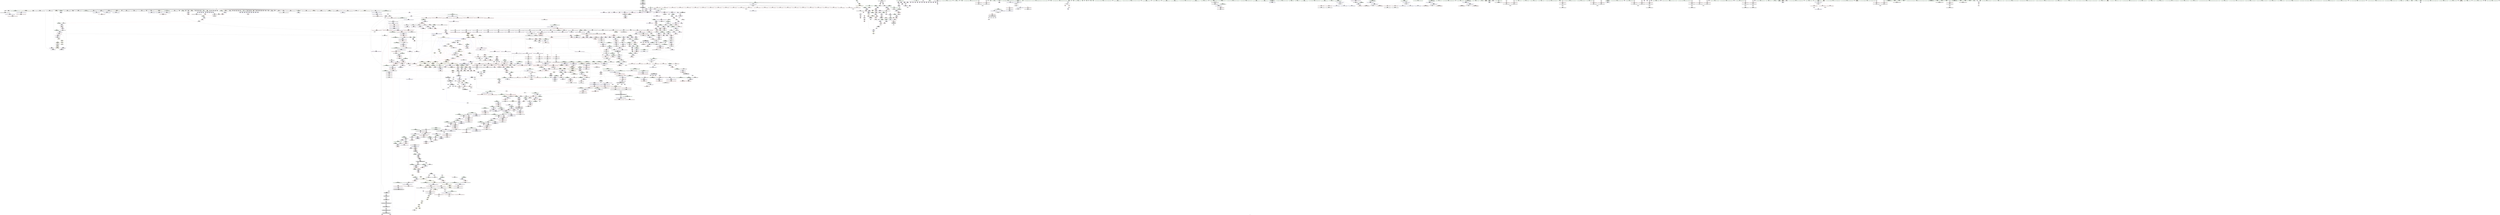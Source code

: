 digraph "SVFG" {
	label="SVFG";

	Node0x564859689d80 [shape=record,color=grey,label="{NodeID: 0\nNullPtr}"];
	Node0x564859689d80 -> Node0x564859704260[style=solid];
	Node0x564859689d80 -> Node0x564859704360[style=solid];
	Node0x564859689d80 -> Node0x564859704430[style=solid];
	Node0x564859689d80 -> Node0x564859704500[style=solid];
	Node0x564859689d80 -> Node0x5648597045d0[style=solid];
	Node0x564859689d80 -> Node0x5648597046a0[style=solid];
	Node0x564859689d80 -> Node0x564859704770[style=solid];
	Node0x564859689d80 -> Node0x564859704840[style=solid];
	Node0x564859689d80 -> Node0x564859704910[style=solid];
	Node0x564859689d80 -> Node0x5648597049e0[style=solid];
	Node0x564859689d80 -> Node0x564859704ab0[style=solid];
	Node0x564859689d80 -> Node0x564859704b80[style=solid];
	Node0x564859689d80 -> Node0x564859704c50[style=solid];
	Node0x564859689d80 -> Node0x564859704d20[style=solid];
	Node0x564859689d80 -> Node0x564859704df0[style=solid];
	Node0x564859689d80 -> Node0x564859704ec0[style=solid];
	Node0x564859689d80 -> Node0x564859704f90[style=solid];
	Node0x564859689d80 -> Node0x564859705060[style=solid];
	Node0x564859689d80 -> Node0x564859705130[style=solid];
	Node0x564859689d80 -> Node0x564859705200[style=solid];
	Node0x564859689d80 -> Node0x5648597052d0[style=solid];
	Node0x564859689d80 -> Node0x5648597053a0[style=solid];
	Node0x564859689d80 -> Node0x564859705470[style=solid];
	Node0x564859689d80 -> Node0x564859705540[style=solid];
	Node0x564859689d80 -> Node0x564859705610[style=solid];
	Node0x564859689d80 -> Node0x5648597056e0[style=solid];
	Node0x564859689d80 -> Node0x5648597057b0[style=solid];
	Node0x564859689d80 -> Node0x564859705880[style=solid];
	Node0x564859689d80 -> Node0x564859705950[style=solid];
	Node0x564859689d80 -> Node0x564859705a20[style=solid];
	Node0x564859689d80 -> Node0x564859705af0[style=solid];
	Node0x564859689d80 -> Node0x564859705bc0[style=solid];
	Node0x564859689d80 -> Node0x564859705c90[style=solid];
	Node0x564859689d80 -> Node0x564859705d60[style=solid];
	Node0x564859689d80 -> Node0x564859705e30[style=solid];
	Node0x564859689d80 -> Node0x564859705f00[style=solid];
	Node0x564859689d80 -> Node0x564859705fd0[style=solid];
	Node0x564859689d80 -> Node0x5648597060a0[style=solid];
	Node0x564859689d80 -> Node0x564859706170[style=solid];
	Node0x564859689d80 -> Node0x564859706240[style=solid];
	Node0x564859689d80 -> Node0x564859706310[style=solid];
	Node0x564859689d80 -> Node0x5648597063e0[style=solid];
	Node0x564859689d80 -> Node0x5648597064b0[style=solid];
	Node0x564859689d80 -> Node0x564859706580[style=solid];
	Node0x564859689d80 -> Node0x564859706650[style=solid];
	Node0x564859689d80 -> Node0x564859706720[style=solid];
	Node0x564859689d80 -> Node0x5648597067f0[style=solid];
	Node0x564859689d80 -> Node0x5648597068c0[style=solid];
	Node0x564859689d80 -> Node0x564859706990[style=solid];
	Node0x564859689d80 -> Node0x564859706a60[style=solid];
	Node0x564859689d80 -> Node0x564859706b30[style=solid];
	Node0x564859689d80 -> Node0x564859706c00[style=solid];
	Node0x564859689d80 -> Node0x564859706cd0[style=solid];
	Node0x564859689d80 -> Node0x564859706da0[style=solid];
	Node0x564859689d80 -> Node0x564859706e70[style=solid];
	Node0x564859689d80 -> Node0x564859706f40[style=solid];
	Node0x564859689d80 -> Node0x564859707010[style=solid];
	Node0x564859689d80 -> Node0x5648597070e0[style=solid];
	Node0x564859689d80 -> Node0x5648597071b0[style=solid];
	Node0x564859689d80 -> Node0x564859707280[style=solid];
	Node0x564859689d80 -> Node0x564859707350[style=solid];
	Node0x564859689d80 -> Node0x564859735010[style=solid];
	Node0x564859689d80 -> Node0x564859739960[style=solid];
	Node0x564859689d80 -> Node0x564859739a30[style=solid];
	Node0x564859689d80 -> Node0x564859739b00[style=solid];
	Node0x564859689d80 -> Node0x56485973c060[style=solid];
	Node0x564859689d80 -> Node0x564858ef6b90[style=solid];
	Node0x564859689d80 -> Node0x564859772790[style=solid];
	Node0x564859689d80 -> Node0x564859774590[style=solid];
	Node0x564859689d80:s64 -> Node0x564859899ad0[style=solid,color=red];
	Node0x5648598985e0 [shape=record,color=black,label="{NodeID: 2989\n2023 = PHI(2010, )\n0th arg _ZNSt20__uninitialized_copyILb1EE13__uninit_copyISt13move_iteratorIPxES3_EET0_T_S6_S5_ }"];
	Node0x5648598985e0 -> Node0x56485973f460[style=solid];
	Node0x564859707fa0 [shape=record,color=red,label="{NodeID: 775\n347\<--218\n\<--i1\n_Z3runNSt7__cxx1112basic_stringIcSt11char_traitsIcESaIcEEES4_S4_b\n}"];
	Node0x5648596fe5d0 [shape=record,color=black,label="{NodeID: 443\n723\<--722\n\<--vbase.offset.ptr\nmain\n}"];
	Node0x5648596fe5d0 -> Node0x56485970bd60[style=solid];
	Node0x56485973e0e0 [shape=record,color=blue,label="{NodeID: 1218\n1836\<--1835\n__a.addr\<--__a\n_ZNSt16allocator_traitsISaIxEE8max_sizeERKS0_\n}"];
	Node0x56485973e0e0 -> Node0x564859732060[style=dashed];
	Node0x5648596f1c10 [shape=record,color=green,label="{NodeID: 111\n738\<--739\n_ZNSt8ios_base9precisionEl\<--_ZNSt8ios_base9precisionEl_field_insensitive\n}"];
	Node0x564859774290 [shape=record,color=grey,label="{NodeID: 1993\n172 = cmp(166, 171, )\n}"];
	Node0x56485970d9d0 [shape=record,color=red,label="{NodeID: 886\n1195\<--1192\nthis1\<--this.addr\n_ZNSt12_Vector_baseIxSaIxEE12_Vector_implD2Ev\n}"];
	Node0x56485970d9d0 -> Node0x5648596ff3a0[style=solid];
	Node0x564859714440 [shape=record,color=black,label="{NodeID: 554\n2190\<--2189\n\<--\n_ZNSt11__copy_moveILb1ELb1ESt26random_access_iterator_tagE8__copy_mIxEEPT_PKS3_S6_S4_\n}"];
	Node0x564859714440 -> Node0x56485971d6e0[style=solid];
	Node0x5648596f6ce0 [shape=record,color=green,label="{NodeID: 222\n1690\<--1691\nretval\<--retval_field_insensitive\n_ZNSt6vectorIxSaIxEE5beginEv\n|{|<s1>179}}"];
	Node0x5648596f6ce0 -> Node0x56485971b180[style=solid];
	Node0x5648596f6ce0:s1 -> Node0x56485989c330[style=solid,color=red];
	Node0x564859732c90 [shape=record,color=red,label="{NodeID: 997\n1978\<--1977\n\<--coerce.dive\n_ZSt32__make_move_if_noexcept_iteratorIxSt13move_iteratorIPxEET0_PT_\n}"];
	Node0x564859732c90 -> Node0x564859713190[style=solid];
	Node0x56485988f510 [shape=record,color=black,label="{NodeID: 2879\n774 = PHI()\n}"];
	Node0x564859719ed0 [shape=record,color=purple,label="{NodeID: 665\n1460\<--1459\nincdec.ptr\<--\n_ZNSt6vectorIxSaIxEE17_M_realloc_insertIJxEEEvN9__gnu_cxx17__normal_iteratorIPxS1_EEDpOT_\n}"];
	Node0x564859719ed0 -> Node0x56485973c200[style=solid];
	Node0x564859704f90 [shape=record,color=black,label="{NodeID: 333\n604\<--3\nlpad.val176\<--dummyVal\n_Z3runNSt7__cxx1112basic_stringIcSt11char_traitsIcESaIcEEES4_S4_b\n}"];
	Node0x564859738780 [shape=record,color=blue,label="{NodeID: 1108\n698\<--850\nexn.slot\<--\nmain\n}"];
	Node0x564859738780 -> Node0x56485970bbc0[style=dashed];
	Node0x56485949dd40 [shape=record,color=green,label="{NodeID: 1\n7\<--1\n__dso_handle\<--dummyObj\nGlob }"];
	Node0x5648598986f0 [shape=record,color=black,label="{NodeID: 2990\n2024 = PHI(2012, )\n1st arg _ZNSt20__uninitialized_copyILb1EE13__uninit_copyISt13move_iteratorIPxES3_EET0_T_S6_S5_ }"];
	Node0x5648598986f0 -> Node0x56485973f530[style=solid];
	Node0x564859708070 [shape=record,color=red,label="{NodeID: 776\n353\<--218\n\<--i1\n_Z3runNSt7__cxx1112basic_stringIcSt11char_traitsIcESaIcEEES4_S4_b\n}"];
	Node0x5648596fe6a0 [shape=record,color=black,label="{NodeID: 444\n726\<--725\n\<--add.ptr\nmain\n}"];
	Node0x56485973e1b0 [shape=record,color=blue,label="{NodeID: 1219\n1847\<--1846\nthis.addr\<--this\n_ZNKSt12_Vector_baseIxSaIxEE19_M_get_Tp_allocatorEv\n}"];
	Node0x56485973e1b0 -> Node0x564859732130[style=dashed];
	Node0x5648596f1d10 [shape=record,color=green,label="{NodeID: 112\n748\<--749\n_ZNSt8ios_base4setfESt13_Ios_Fmtflags\<--_ZNSt8ios_base4setfESt13_Ios_Fmtflags_field_insensitive\n}"];
	Node0x564859774410 [shape=record,color=grey,label="{NodeID: 1994\n194 = cmp(189, 193, )\n}"];
	Node0x56485970daa0 [shape=record,color=red,label="{NodeID: 887\n1214\<--1205\n\<--__a.addr\n_ZNSt16allocator_traitsISaIxEE10deallocateERS0_Pxm\n}"];
	Node0x56485970daa0 -> Node0x5648596ff470[style=solid];
	Node0x564859714510 [shape=record,color=black,label="{NodeID: 555\n2162\<--2199\n_ZNSt11__copy_moveILb1ELb1ESt26random_access_iterator_tagE8__copy_mIxEEPT_PKS3_S6_S4__ret\<--add.ptr\n_ZNSt11__copy_moveILb1ELb1ESt26random_access_iterator_tagE8__copy_mIxEEPT_PKS3_S6_S4_\n|{<s0>213}}"];
	Node0x564859714510:s0 -> Node0x564859892590[style=solid,color=blue];
	Node0x5648596f6db0 [shape=record,color=green,label="{NodeID: 223\n1692\<--1693\nthis.addr\<--this.addr_field_insensitive\n_ZNSt6vectorIxSaIxEE5beginEv\n}"];
	Node0x5648596f6db0 -> Node0x564859730e80[style=solid];
	Node0x5648596f6db0 -> Node0x56485973d310[style=solid];
	Node0x564859732d60 [shape=record,color=red,label="{NodeID: 998\n2008\<--1988\n\<--__result.addr\n_ZSt18uninitialized_copyISt13move_iteratorIPxES1_ET0_T_S4_S3_\n|{<s0>198}}"];
	Node0x564859732d60:s0 -> Node0x564859898800[style=solid,color=red];
	Node0x56485988f5e0 [shape=record,color=black,label="{NodeID: 2880\n776 = PHI()\n}"];
	Node0x564859719fa0 [shape=record,color=purple,label="{NodeID: 666\n1465\<--1464\n_M_impl13\<--\n_ZNSt6vectorIxSaIxEE17_M_realloc_insertIJxEEEvN9__gnu_cxx17__normal_iteratorIPxS1_EEDpOT_\n}"];
	Node0x564859705060 [shape=record,color=black,label="{NodeID: 334\n797\<--3\n\<--dummyVal\nmain\n}"];
	Node0x564859738850 [shape=record,color=blue,label="{NodeID: 1109\n700\<--852\nehselector.slot\<--\nmain\n}"];
	Node0x564859738850 -> Node0x56485970bc90[style=dashed];
	Node0x5648596ee690 [shape=record,color=green,label="{NodeID: 2\n18\<--1\n\<--dummyObj\nCan only get source location for instruction, argument, global var or function.|{<s0>51}}"];
	Node0x5648596ee690:s0 -> Node0x564859896750[style=solid,color=red];
	Node0x564859898800 [shape=record,color=black,label="{NodeID: 2991\n2025 = PHI(2008, )\n2nd arg _ZNSt20__uninitialized_copyILb1EE13__uninit_copyISt13move_iteratorIPxES3_EET0_T_S6_S5_ }"];
	Node0x564859898800 -> Node0x56485973f600[style=solid];
	Node0x564859708140 [shape=record,color=red,label="{NodeID: 777\n360\<--218\n\<--i1\n_Z3runNSt7__cxx1112basic_stringIcSt11char_traitsIcESaIcEEES4_S4_b\n}"];
	Node0x5648596fe770 [shape=record,color=black,label="{NodeID: 445\n732\<--731\n\<--vbase.offset.ptr3\nmain\n}"];
	Node0x5648596fe770 -> Node0x56485970be30[style=solid];
	Node0x56485973e280 [shape=record,color=blue,label="{NodeID: 1220\n1856\<--1855\nthis.addr\<--this\n_ZNK9__gnu_cxx13new_allocatorIxE8max_sizeEv\n}"];
	Node0x56485973e280 -> Node0x564859732200[style=dashed];
	Node0x5648596f1e10 [shape=record,color=green,label="{NodeID: 113\n751\<--752\n_ZNSirsERx\<--_ZNSirsERx_field_insensitive\n}"];
	Node0x564859774590 [shape=record,color=grey,label="{NodeID: 1995\n1483 = cmp(1482, 3, )\n}"];
	Node0x56485970db70 [shape=record,color=red,label="{NodeID: 888\n1216\<--1207\n\<--__p.addr\n_ZNSt16allocator_traitsISaIxEE10deallocateERS0_Pxm\n|{<s0>130}}"];
	Node0x56485970db70:s0 -> Node0x56485989b370[style=solid,color=red];
	Node0x564859816120 [shape=record,color=yellow,style=double,label="{NodeID: 2770\n66V_9 = CSCHI(MR_66V_2)\npts\{1918 \}\nCS[]|{<s0>36}}"];
	Node0x564859816120:s0 -> Node0x5648597f90b0[style=dashed,color=red];
	Node0x5648597145e0 [shape=record,color=black,label="{NodeID: 556\n2206\<--2211\n_ZSt12__miter_baseIPxET_S1__ret\<--\n_ZSt12__miter_baseIPxET_S1_\n|{<s0>212}}"];
	Node0x5648597145e0:s0 -> Node0x564859892450[style=solid,color=blue];
	Node0x5648596f6e80 [shape=record,color=green,label="{NodeID: 224\n1706\<--1707\nthis.addr\<--this.addr_field_insensitive\n_ZNSt12_Vector_baseIxSaIxEE11_M_allocateEm\n}"];
	Node0x5648596f6e80 -> Node0x564859731020[style=solid];
	Node0x5648596f6e80 -> Node0x56485973d3e0[style=solid];
	Node0x5648597db690 [shape=record,color=black,label="{NodeID: 2106\nMR_388V_3 = PHI(MR_388V_4, MR_388V_2, )\npts\{1813 \}\n}"];
	Node0x5648597db690 -> Node0x564859731ab0[style=dashed];
	Node0x564859732e30 [shape=record,color=red,label="{NodeID: 999\n2010\<--2009\n\<--coerce.dive3\n_ZSt18uninitialized_copyISt13move_iteratorIPxES1_ET0_T_S4_S3_\n|{<s0>198}}"];
	Node0x564859732e30:s0 -> Node0x5648598985e0[style=solid,color=red];
	Node0x56485988f740 [shape=record,color=black,label="{NodeID: 2881\n780 = PHI()\n}"];
	Node0x56485971a070 [shape=record,color=purple,label="{NodeID: 667\n1466\<--1464\n_M_finish\<--\n_ZNSt6vectorIxSaIxEE17_M_realloc_insertIJxEEEvN9__gnu_cxx17__normal_iteratorIPxS1_EEDpOT_\n}"];
	Node0x56485971a070 -> Node0x56485972fbd0[style=solid];
	Node0x564859705130 [shape=record,color=black,label="{NodeID: 335\n798\<--3\n\<--dummyVal\nmain\n}"];
	Node0x564859705130 -> Node0x564859737f60[style=solid];
	Node0x5648597f25e0 [shape=record,color=yellow,style=double,label="{NodeID: 2217\n180V_1 = ENCHI(MR_180V_0)\npts\{21220000 \}\nFun[_ZNKSt13move_iteratorIPxE4baseEv]}"];
	Node0x5648597f25e0 -> Node0x564859734280[style=dashed];
	Node0x564859738920 [shape=record,color=blue,label="{NodeID: 1110\n698\<--883\nexn.slot\<--\nmain\n}"];
	Node0x564859738920 -> Node0x56485970bbc0[style=dashed];
	Node0x5648596ee9d0 [shape=record,color=green,label="{NodeID: 3\n20\<--1\n_ZSt3cin\<--dummyObj\nGlob }"];
	Node0x564859898910 [shape=record,color=black,label="{NodeID: 2992\n642 = PHI(484, 497, 1631, 1631, 1631, 1631, )\n0th arg _ZNKSt6vectorIxSaIxEE4sizeEv }"];
	Node0x564859898910 -> Node0x5648597379b0[style=solid];
	Node0x564859708210 [shape=record,color=red,label="{NodeID: 778\n370\<--218\n\<--i1\n_Z3runNSt7__cxx1112basic_stringIcSt11char_traitsIcESaIcEEES4_S4_b\n}"];
	Node0x5648596fe840 [shape=record,color=black,label="{NodeID: 446\n735\<--734\n\<--add.ptr5\nmain\n|{<s0>67}}"];
	Node0x5648596fe840:s0 -> Node0x564859876ea0[style=solid,color=red];
	Node0x56485973e350 [shape=record,color=blue,label="{NodeID: 1221\n1865\<--1863\nthis.addr\<--this\n_ZN9__gnu_cxx17__normal_iteratorIPxSt6vectorIxSaIxEEEC2ERKS1_\n}"];
	Node0x56485973e350 -> Node0x5648597322d0[style=dashed];
	Node0x5648596f1f10 [shape=record,color=green,label="{NodeID: 114\n763\<--764\n_ZStlsISt11char_traitsIcEERSt13basic_ostreamIcT_ES5_PKc\<--_ZStlsISt11char_traitsIcEERSt13basic_ostreamIcT_ES5_PKc_field_insensitive\n}"];
	Node0x564859774710 [shape=record,color=grey,label="{NodeID: 1996\n307 = cmp(302, 306, )\n}"];
	Node0x56485970dc40 [shape=record,color=red,label="{NodeID: 889\n1217\<--1209\n\<--__n.addr\n_ZNSt16allocator_traitsISaIxEE10deallocateERS0_Pxm\n|{<s0>130}}"];
	Node0x56485970dc40:s0 -> Node0x56485989b480[style=solid,color=red];
	Node0x564859816280 [shape=record,color=yellow,style=double,label="{NodeID: 2771\n16V_9 = CSCHI(MR_16V_2)\npts\{100000 \}\nCS[]|{<s0>36}}"];
	Node0x564859816280:s0 -> Node0x5648597f90b0[style=dashed,color=red];
	Node0x5648597146b0 [shape=record,color=black,label="{NodeID: 557\n2213\<--2220\n_ZNKSt13move_iteratorIPxE4baseEv_ret\<--\n_ZNKSt13move_iteratorIPxE4baseEv\n|{<s0>211}}"];
	Node0x5648597146b0:s0 -> Node0x564859892310[style=solid,color=blue];
	Node0x5648596f6f50 [shape=record,color=green,label="{NodeID: 225\n1708\<--1709\n__n.addr\<--__n.addr_field_insensitive\n_ZNSt12_Vector_baseIxSaIxEE11_M_allocateEm\n}"];
	Node0x5648596f6f50 -> Node0x5648597310f0[style=solid];
	Node0x5648596f6f50 -> Node0x5648597311c0[style=solid];
	Node0x5648596f6f50 -> Node0x56485973d4b0[style=solid];
	Node0x564859732f00 [shape=record,color=red,label="{NodeID: 1000\n2012\<--2011\n\<--coerce.dive4\n_ZSt18uninitialized_copyISt13move_iteratorIPxES1_ET0_T_S4_S3_\n|{<s0>198}}"];
	Node0x564859732f00:s0 -> Node0x5648598986f0[style=solid,color=red];
	Node0x56485988f840 [shape=record,color=black,label="{NodeID: 2882\n782 = PHI()\n}"];
	Node0x56485971a140 [shape=record,color=purple,label="{NodeID: 668\n1486\<--1485\n_M_impl17\<--\n_ZNSt6vectorIxSaIxEE17_M_realloc_insertIJxEEEvN9__gnu_cxx17__normal_iteratorIPxS1_EEDpOT_\n}"];
	Node0x56485971a140 -> Node0x564859711520[style=solid];
	Node0x564859705200 [shape=record,color=black,label="{NodeID: 336\n800\<--3\n\<--dummyVal\nmain\n}"];
	Node0x564859705200 -> Node0x564859738030[style=solid];
	Node0x5648597389f0 [shape=record,color=blue,label="{NodeID: 1111\n700\<--885\nehselector.slot\<--\nmain\n}"];
	Node0x5648597389f0 -> Node0x56485970bc90[style=dashed];
	Node0x5648596eea90 [shape=record,color=green,label="{NodeID: 4\n23\<--1\n_ZSt4cout\<--dummyObj\nGlob }"];
	Node0x564859898e60 [shape=record,color=black,label="{NodeID: 2993\n1052 = PHI(1040, )\n0th arg _ZNSaIxEC2Ev }"];
	Node0x564859898e60 -> Node0x564859739bd0[style=solid];
	Node0x5648597082e0 [shape=record,color=red,label="{NodeID: 779\n377\<--218\n\<--i1\n_Z3runNSt7__cxx1112basic_stringIcSt11char_traitsIcESaIcEEES4_S4_b\n}"];
	Node0x5648596fe910 [shape=record,color=black,label="{NodeID: 447\n742\<--741\n\<--vbase.offset.ptr8\nmain\n}"];
	Node0x5648596fe910 -> Node0x56485970bf00[style=solid];
	Node0x56485973e420 [shape=record,color=blue,label="{NodeID: 1222\n1867\<--1864\n__i.addr\<--__i\n_ZN9__gnu_cxx17__normal_iteratorIPxSt6vectorIxSaIxEEEC2ERKS1_\n}"];
	Node0x56485973e420 -> Node0x5648597323a0[style=dashed];
	Node0x5648596f72a0 [shape=record,color=green,label="{NodeID: 115\n767\<--768\n_ZNSolsEx\<--_ZNSolsEx_field_insensitive\n}"];
	Node0x564859774890 [shape=record,color=grey,label="{NodeID: 1997\n1310 = cmp(1305, 1309, )\n}"];
	Node0x56485970dd10 [shape=record,color=red,label="{NodeID: 890\n1235\<--1226\nthis1\<--this.addr\n_ZN9__gnu_cxx13new_allocatorIxE10deallocateEPxm\n}"];
	Node0x564859816360 [shape=record,color=yellow,style=double,label="{NodeID: 2772\n18V_11 = CSCHI(MR_18V_4)\npts\{100001 \}\nCS[]|{<s0>36}}"];
	Node0x564859816360:s0 -> Node0x5648597f90b0[style=dashed,color=red];
	Node0x564859714780 [shape=record,color=purple,label="{NodeID: 558\n51\<--4\n\<--_ZStL8__ioinit\n__cxx_global_var_init\n}"];
	Node0x5648596f7020 [shape=record,color=green,label="{NodeID: 226\n1720\<--1721\n_ZNSt16allocator_traitsISaIxEE8allocateERS0_m\<--_ZNSt16allocator_traitsISaIxEE8allocateERS0_m_field_insensitive\n}"];
	Node0x564859732fd0 [shape=record,color=red,label="{NodeID: 1001\n2047\<--2030\n\<--__result.addr\n_ZNSt20__uninitialized_copyILb1EE13__uninit_copyISt13move_iteratorIPxES3_EET0_T_S6_S5_\n|{<s0>201}}"];
	Node0x564859732fd0:s0 -> Node0x56485989cd50[style=solid,color=red];
	Node0x56485988f910 [shape=record,color=black,label="{NodeID: 2883\n789 = PHI(201, )\n}"];
	Node0x56485971a210 [shape=record,color=purple,label="{NodeID: 669\n1518\<--1517\n_M_impl25\<--\n_ZNSt6vectorIxSaIxEE17_M_realloc_insertIJxEEEvN9__gnu_cxx17__normal_iteratorIPxS1_EEDpOT_\n}"];
	Node0x5648597052d0 [shape=record,color=black,label="{NodeID: 337\n803\<--3\n\<--dummyVal\nmain\n}"];
	Node0x564859738ac0 [shape=record,color=blue,label="{NodeID: 1112\n698\<--889\nexn.slot\<--\nmain\n}"];
	Node0x564859738ac0 -> Node0x56485970bbc0[style=dashed];
	Node0x5648596eeb50 [shape=record,color=green,label="{NodeID: 5\n26\<--1\n.str\<--dummyObj\nGlob }"];
	Node0x564859898f70 [shape=record,color=black,label="{NodeID: 2994\n1355 = PHI(1314, 1436, )\n0th arg _ZNSt16allocator_traitsISaIxEE9constructIxJxEEEvRS0_PT_DpOT0_ }"];
	Node0x564859898f70 -> Node0x56485973b6a0[style=solid];
	Node0x5648597083b0 [shape=record,color=red,label="{NodeID: 780\n385\<--218\n\<--i1\n_Z3runNSt7__cxx1112basic_stringIcSt11char_traitsIcESaIcEEES4_S4_b\n}"];
	Node0x5648596fe9e0 [shape=record,color=black,label="{NodeID: 448\n745\<--744\n\<--add.ptr10\nmain\n|{<s0>68}}"];
	Node0x5648596fe9e0:s0 -> Node0x5648598946d0[style=solid,color=red];
	Node0x56485973e4f0 [shape=record,color=blue,label="{NodeID: 1223\n1872\<--1874\n_M_current\<--\n_ZN9__gnu_cxx17__normal_iteratorIPxSt6vectorIxSaIxEEEC2ERKS1_\n|{<s0>166|<s1>179}}"];
	Node0x56485973e4f0:s0 -> Node0x564859817010[style=dashed,color=blue];
	Node0x56485973e4f0:s1 -> Node0x564859817170[style=dashed,color=blue];
	Node0x5648596f73a0 [shape=record,color=green,label="{NodeID: 116\n777\<--778\n_ZStrsIcSt11char_traitsIcESaIcEERSt13basic_istreamIT_T0_ES7_RNSt7__cxx1112basic_stringIS4_S5_T1_EE\<--_ZStrsIcSt11char_traitsIcESaIcEERSt13basic_istreamIT_T0_ES7_RNSt7__cxx1112basic_stringIS4_S5_T1_EE_field_insensitive\n}"];
	Node0x56485970dde0 [shape=record,color=red,label="{NodeID: 891\n1236\<--1228\n\<--__p.addr\n_ZN9__gnu_cxx13new_allocatorIxE10deallocateEPxm\n}"];
	Node0x56485970dde0 -> Node0x5648596ff540[style=solid];
	Node0x564859816440 [shape=record,color=yellow,style=double,label="{NodeID: 2773\n20V_9 = CSCHI(MR_20V_2)\npts\{100002 \}\nCS[]|{<s0>36}}"];
	Node0x564859816440:s0 -> Node0x5648597f90b0[style=dashed,color=red];
	Node0x564859714850 [shape=record,color=purple,label="{NodeID: 559\n70\<--8\n\<--are\n__cxx_global_var_init.1\n}"];
	Node0x564859714850 -> Node0x56485976df30[style=solid];
	Node0x5648596f7120 [shape=record,color=green,label="{NodeID: 227\n1731\<--1732\n__first.addr\<--__first.addr_field_insensitive\n_ZSt34__uninitialized_move_if_noexcept_aIPxS0_SaIxEET0_T_S3_S2_RT1_\n}"];
	Node0x5648596f7120 -> Node0x564859731290[style=solid];
	Node0x5648596f7120 -> Node0x56485973d580[style=solid];
	Node0x5648597330a0 [shape=record,color=red,label="{NodeID: 1002\n2049\<--2048\n\<--coerce.dive3\n_ZNSt20__uninitialized_copyILb1EE13__uninit_copyISt13move_iteratorIPxES3_EET0_T_S6_S5_\n|{<s0>201}}"];
	Node0x5648597330a0:s0 -> Node0x56485989cb30[style=solid,color=red];
	Node0x56485988fa80 [shape=record,color=black,label="{NodeID: 2884\n795 = PHI()\n}"];
	Node0x56485971a2e0 [shape=record,color=purple,label="{NodeID: 670\n1519\<--1517\n_M_start26\<--\n_ZNSt6vectorIxSaIxEE17_M_realloc_insertIJxEEEvN9__gnu_cxx17__normal_iteratorIPxS1_EEDpOT_\n}"];
	Node0x56485971a2e0 -> Node0x56485972fca0[style=solid];
	Node0x5648597053a0 [shape=record,color=black,label="{NodeID: 338\n804\<--3\n\<--dummyVal\nmain\n}"];
	Node0x5648597053a0 -> Node0x564859738100[style=solid];
	Node0x564859738b90 [shape=record,color=blue,label="{NodeID: 1113\n700\<--891\nehselector.slot\<--\nmain\n}"];
	Node0x564859738b90 -> Node0x56485970bc90[style=dashed];
	Node0x5648596eefb0 [shape=record,color=green,label="{NodeID: 6\n28\<--1\n.str.4\<--dummyObj\nGlob }"];
	Node0x5648598990c0 [shape=record,color=black,label="{NodeID: 2995\n1356 = PHI(1318, 1439, )\n1st arg _ZNSt16allocator_traitsISaIxEE9constructIxJxEEEvRS0_PT_DpOT0_ }"];
	Node0x5648598990c0 -> Node0x56485973b770[style=solid];
	Node0x564859708480 [shape=record,color=red,label="{NodeID: 781\n392\<--218\n\<--i1\n_Z3runNSt7__cxx1112basic_stringIcSt11char_traitsIcESaIcEEES4_S4_b\n}"];
	Node0x5648596feab0 [shape=record,color=black,label="{NodeID: 449\n921\<--939\n_ZNSt8ios_base9precisionEl_ret\<--\n_ZNSt8ios_base9precisionEl\n|{<s0>67}}"];
	Node0x5648596feab0:s0 -> Node0x56485988ef50[style=solid,color=blue];
	Node0x56485973e5c0 [shape=record,color=blue,label="{NodeID: 1224\n1880\<--1878\n__a.addr\<--__a\n_ZNSt16allocator_traitsISaIxEE8allocateERS0_m\n}"];
	Node0x56485973e5c0 -> Node0x564859732540[style=dashed];
	Node0x5648596f74a0 [shape=record,color=green,label="{NodeID: 117\n877\<--878\n_ZSt4endlIcSt11char_traitsIcEERSt13basic_ostreamIT_T0_ES6_\<--_ZSt4endlIcSt11char_traitsIcEERSt13basic_ostreamIT_T0_ES6__field_insensitive\n}"];
	Node0x5648597b7e30 [shape=record,color=black,label="{NodeID: 1999\nMR_122V_3 = PHI(MR_122V_4, MR_122V_2, )\npts\{693 \}\n}"];
	Node0x5648597b7e30 -> Node0x56485970ba20[style=dashed];
	Node0x5648597b7e30 -> Node0x56485970baf0[style=dashed];
	Node0x5648597b7e30 -> Node0x564859737e90[style=dashed];
	Node0x56485970deb0 [shape=record,color=red,label="{NodeID: 892\n1249\<--1246\nthis1\<--this.addr\n_ZNSaIxED2Ev\n}"];
	Node0x56485970deb0 -> Node0x56485970fa50[style=solid];
	Node0x564859714920 [shape=record,color=purple,label="{NodeID: 560\n77\<--8\n\<--are\n__cxx_global_var_init.1\n}"];
	Node0x5648596ff600 [shape=record,color=green,label="{NodeID: 228\n1733\<--1734\n__last.addr\<--__last.addr_field_insensitive\n_ZSt34__uninitialized_move_if_noexcept_aIPxS0_SaIxEET0_T_S3_S2_RT1_\n}"];
	Node0x5648596ff600 -> Node0x564859731360[style=solid];
	Node0x5648596ff600 -> Node0x56485973d650[style=solid];
	Node0x564859733170 [shape=record,color=red,label="{NodeID: 1003\n2051\<--2050\n\<--coerce.dive4\n_ZNSt20__uninitialized_copyILb1EE13__uninit_copyISt13move_iteratorIPxES3_EET0_T_S6_S5_\n|{<s0>201}}"];
	Node0x564859733170:s0 -> Node0x56485989cc40[style=solid,color=red];
	Node0x56485988fb50 [shape=record,color=black,label="{NodeID: 2885\n821 = PHI()\n}"];
	Node0x56485971a3b0 [shape=record,color=purple,label="{NodeID: 671\n1522\<--1521\n_M_impl27\<--\n_ZNSt6vectorIxSaIxEE17_M_realloc_insertIJxEEEvN9__gnu_cxx17__normal_iteratorIPxS1_EEDpOT_\n}"];
	Node0x564859705470 [shape=record,color=black,label="{NodeID: 339\n806\<--3\n\<--dummyVal\nmain\n}"];
	Node0x564859705470 -> Node0x5648597381d0[style=solid];
	Node0x5648597f29c0 [shape=record,color=yellow,style=double,label="{NodeID: 2221\n12V_1 = ENCHI(MR_12V_0)\npts\{124 \}\nFun[_ZNSt6vectorIxSaIxEED2Ev]}"];
	Node0x5648597f29c0 -> Node0x564859735380[style=dashed];
	Node0x564859738c60 [shape=record,color=blue,label="{NodeID: 1114\n698\<--895\nexn.slot\<--\nmain\n}"];
	Node0x564859738c60 -> Node0x56485970bbc0[style=dashed];
	Node0x5648596ef070 [shape=record,color=green,label="{NodeID: 7\n30\<--1\n.str.5\<--dummyObj\nGlob }"];
	Node0x564859899210 [shape=record,color=black,label="{NodeID: 2996\n1357 = PHI(1320, 1441, )\n2nd arg _ZNSt16allocator_traitsISaIxEE9constructIxJxEEEvRS0_PT_DpOT0_ }"];
	Node0x564859899210 -> Node0x56485973b840[style=solid];
	Node0x564859708550 [shape=record,color=red,label="{NodeID: 782\n409\<--218\n\<--i1\n_Z3runNSt7__cxx1112basic_stringIcSt11char_traitsIcESaIcEEES4_S4_b\n}"];
	Node0x5648596feb80 [shape=record,color=black,label="{NodeID: 450\n941\<--961\n_ZNSt8ios_base4setfESt13_Ios_Fmtflags_ret\<--\n_ZNSt8ios_base4setfESt13_Ios_Fmtflags\n|{<s0>68}}"];
	Node0x5648596feb80:s0 -> Node0x56485988f060[style=solid,color=blue];
	Node0x5648597f90b0 [shape=record,color=yellow,style=double,label="{NodeID: 2332\n82V_1 = ENCHI(MR_82V_0)\npts\{1918 100000 100001 100002 \}\nFun[_ZNSt6vectorIxSaIxEE9push_backEOx]|{<s0>64|<s1>64|<s2>64|<s3>64}}"];
	Node0x5648597f90b0:s0 -> Node0x5648597f8060[style=dashed,color=red];
	Node0x5648597f90b0:s1 -> Node0x5648597f8140[style=dashed,color=red];
	Node0x5648597f90b0:s2 -> Node0x5648597f8220[style=dashed,color=red];
	Node0x5648597f90b0:s3 -> Node0x5648597f8300[style=dashed,color=red];
	Node0x56485973e690 [shape=record,color=blue,label="{NodeID: 1225\n1882\<--1879\n__n.addr\<--__n\n_ZNSt16allocator_traitsISaIxEE8allocateERS0_m\n}"];
	Node0x56485973e690 -> Node0x564859732610[style=dashed];
	Node0x5648596f75a0 [shape=record,color=green,label="{NodeID: 118\n879\<--880\n_ZNSolsEPFRSoS_E\<--_ZNSolsEPFRSoS_E_field_insensitive\n}"];
	Node0x5648597b8330 [shape=record,color=black,label="{NodeID: 2000\nMR_82V_2 = PHI(MR_82V_5, MR_82V_1, )\npts\{1918 100000 100001 100002 \}\n|{<s0>80|<s1>80|<s2>80|<s3>80}}"];
	Node0x5648597b8330:s0 -> Node0x5648597d0790[style=dashed,color=red];
	Node0x5648597b8330:s1 -> Node0x5648597e5b90[style=dashed,color=red];
	Node0x5648597b8330:s2 -> Node0x5648597e6a90[style=dashed,color=red];
	Node0x5648597b8330:s3 -> Node0x5648597f1c60[style=dashed,color=red];
	Node0x56485970df80 [shape=record,color=red,label="{NodeID: 893\n1260\<--1257\nthis1\<--this.addr\n_ZN9__gnu_cxx13new_allocatorIxED2Ev\n}"];
	Node0x5648597149f0 [shape=record,color=purple,label="{NodeID: 561\n78\<--8\n\<--are\n__cxx_global_var_init.1\n}"];
	Node0x5648597149f0 -> Node0x564859773e10[style=solid];
	Node0x5648596ff690 [shape=record,color=green,label="{NodeID: 229\n1735\<--1736\n__result.addr\<--__result.addr_field_insensitive\n_ZSt34__uninitialized_move_if_noexcept_aIPxS0_SaIxEET0_T_S3_S2_RT1_\n}"];
	Node0x5648596ff690 -> Node0x564859731430[style=solid];
	Node0x5648596ff690 -> Node0x56485973d720[style=solid];
	Node0x564859733240 [shape=record,color=red,label="{NodeID: 1004\n2089\<--2064\n\<--__result.addr\n_ZSt4copyISt13move_iteratorIPxES1_ET0_T_S4_S3_\n|{<s0>206}}"];
	Node0x564859733240:s0 -> Node0x564859896f40[style=solid,color=red];
	Node0x56485988fc20 [shape=record,color=black,label="{NodeID: 2886\n829 = PHI(201, )\n}"];
	Node0x56485971a480 [shape=record,color=purple,label="{NodeID: 672\n1523\<--1521\n_M_finish28\<--\n_ZNSt6vectorIxSaIxEE17_M_realloc_insertIJxEEEvN9__gnu_cxx17__normal_iteratorIPxS1_EEDpOT_\n}"];
	Node0x56485971a480 -> Node0x56485972fd70[style=solid];
	Node0x564859705540 [shape=record,color=black,label="{NodeID: 340\n809\<--3\n\<--dummyVal\nmain\n}"];
	Node0x5648597f2aa0 [shape=record,color=yellow,style=double,label="{NodeID: 2222\n14V_1 = ENCHI(MR_14V_0)\npts\{126 \}\nFun[_ZNSt6vectorIxSaIxEED2Ev]}"];
	Node0x5648597f2aa0 -> Node0x564859735450[style=dashed];
	Node0x564859738d30 [shape=record,color=blue,label="{NodeID: 1115\n700\<--897\nehselector.slot\<--\nmain\n}"];
	Node0x564859738d30 -> Node0x56485970bc90[style=dashed];
	Node0x5648596ef130 [shape=record,color=green,label="{NodeID: 8\n32\<--1\n.str.6\<--dummyObj\nGlob }"];
	Node0x564859899360 [shape=record,color=black,label="{NodeID: 2997\n1689 = PHI(1411, )\n0th arg _ZNSt6vectorIxSaIxEE5beginEv }"];
	Node0x564859899360 -> Node0x56485973d310[style=solid];
	Node0x564859708620 [shape=record,color=red,label="{NodeID: 783\n413\<--218\n\<--i1\n_Z3runNSt7__cxx1112basic_stringIcSt11char_traitsIcESaIcEEES4_S4_b\n}"];
	Node0x5648596fec50 [shape=record,color=black,label="{NodeID: 451\n980\<--995\n_ZStoRRSt13_Ios_FmtflagsS__ret\<--\n_ZStoRRSt13_Ios_FmtflagsS_\n|{<s0>115}}"];
	Node0x5648596fec50:s0 -> Node0x5648598904d0[style=solid,color=blue];
	Node0x5648597f91f0 [shape=record,color=yellow,style=double,label="{NodeID: 2333\n84V_1 = ENCHI(MR_84V_0)\npts\{221 223 225 227 229 231 \}\nFun[_ZNSt6vectorIxSaIxEE9push_backEOx]|{<s0>64}}"];
	Node0x5648597f91f0:s0 -> Node0x5648597f84c0[style=dashed,color=red];
	Node0x56485973e760 [shape=record,color=blue,label="{NodeID: 1226\n1897\<--1894\nthis.addr\<--this\n_ZN9__gnu_cxx13new_allocatorIxE8allocateEmPKv\n}"];
	Node0x56485973e760 -> Node0x5648597326e0[style=dashed];
	Node0x5648596f76a0 [shape=record,color=green,label="{NodeID: 119\n924\<--925\nthis.addr\<--this.addr_field_insensitive\n_ZNSt8ios_base9precisionEl\n}"];
	Node0x5648596f76a0 -> Node0x56485970bfd0[style=solid];
	Node0x5648596f76a0 -> Node0x564859738e00[style=solid];
	Node0x56485970e050 [shape=record,color=red,label="{NodeID: 894\n1271\<--1265\nthis1\<--this.addr\n_ZNSt6vectorIxSaIxEE15_M_erase_at_endEPx\n}"];
	Node0x56485970e050 -> Node0x56485970fb20[style=solid];
	Node0x56485970e050 -> Node0x56485970fbf0[style=solid];
	Node0x56485970e050 -> Node0x56485970fcc0[style=solid];
	Node0x564859714ac0 [shape=record,color=purple,label="{NodeID: 562\n107\<--8\n\<--are\n__cxx_global_array_dtor\n}"];
	Node0x5648596ff760 [shape=record,color=green,label="{NodeID: 230\n1737\<--1738\n__alloc.addr\<--__alloc.addr_field_insensitive\n_ZSt34__uninitialized_move_if_noexcept_aIPxS0_SaIxEET0_T_S3_S2_RT1_\n}"];
	Node0x5648596ff760 -> Node0x564859731500[style=solid];
	Node0x5648596ff760 -> Node0x56485973d7f0[style=solid];
	Node0x564859733310 [shape=record,color=red,label="{NodeID: 1005\n2079\<--2078\n\<--coerce.dive2\n_ZSt4copyISt13move_iteratorIPxES1_ET0_T_S4_S3_\n|{<s0>203}}"];
	Node0x564859733310:s0 -> Node0x564859893690[style=solid,color=red];
	Node0x56485988fdc0 [shape=record,color=black,label="{NodeID: 2887\n835 = PHI()\n}"];
	Node0x56485971a550 [shape=record,color=purple,label="{NodeID: 673\n1530\<--1529\n_M_impl30\<--\n_ZNSt6vectorIxSaIxEE17_M_realloc_insertIJxEEEvN9__gnu_cxx17__normal_iteratorIPxS1_EEDpOT_\n}"];
	Node0x564859705610 [shape=record,color=black,label="{NodeID: 341\n810\<--3\n\<--dummyVal\nmain\n}"];
	Node0x564859705610 -> Node0x5648597382a0[style=solid];
	Node0x5648597f2b80 [shape=record,color=yellow,style=double,label="{NodeID: 2223\n16V_1 = ENCHI(MR_16V_0)\npts\{100000 \}\nFun[_ZNSt6vectorIxSaIxEED2Ev]|{|<s1>10|<s2>11}}"];
	Node0x5648597f2b80 -> Node0x56485971e580[style=dashed];
	Node0x5648597f2b80:s1 -> Node0x5648597efbc0[style=dashed,color=red];
	Node0x5648597f2b80:s2 -> Node0x5648597efbc0[style=dashed,color=red];
	Node0x564859738e00 [shape=record,color=blue,label="{NodeID: 1116\n924\<--922\nthis.addr\<--this\n_ZNSt8ios_base9precisionEl\n}"];
	Node0x564859738e00 -> Node0x56485970bfd0[style=dashed];
	Node0x5648596ef1f0 [shape=record,color=green,label="{NodeID: 9\n34\<--1\n.str.7\<--dummyObj\nGlob }"];
	Node0x564859899470 [shape=record,color=black,label="{NodeID: 2998\n1291 = PHI(632, )\n0th arg _ZNSt6vectorIxSaIxEE12emplace_backIJxEEEvDpOT_ }"];
	Node0x564859899470 -> Node0x56485973b290[style=solid];
	Node0x5648597086f0 [shape=record,color=red,label="{NodeID: 784\n419\<--218\n\<--i1\n_Z3runNSt7__cxx1112basic_stringIcSt11char_traitsIcESaIcEEES4_S4_b\n}"];
	Node0x5648596fed20 [shape=record,color=black,label="{NodeID: 452\n998\<--1009\n_ZStorSt13_Ios_FmtflagsS__ret\<--or\n_ZStorSt13_Ios_FmtflagsS_\n|{<s0>116}}"];
	Node0x5648596fed20:s0 -> Node0x564859890640[style=solid,color=blue];
	Node0x56485973e830 [shape=record,color=blue,label="{NodeID: 1227\n1899\<--1895\n__n.addr\<--__n\n_ZN9__gnu_cxx13new_allocatorIxE8allocateEmPKv\n}"];
	Node0x56485973e830 -> Node0x5648597327b0[style=dashed];
	Node0x56485973e830 -> Node0x564859732880[style=dashed];
	Node0x5648596f7770 [shape=record,color=green,label="{NodeID: 120\n926\<--927\n__prec.addr\<--__prec.addr_field_insensitive\n_ZNSt8ios_base9precisionEl\n}"];
	Node0x5648596f7770 -> Node0x56485970c0a0[style=solid];
	Node0x5648596f7770 -> Node0x564859738ed0[style=solid];
	Node0x56485970e120 [shape=record,color=red,label="{NodeID: 895\n1272\<--1267\n\<--__pos.addr\n_ZNSt6vectorIxSaIxEE15_M_erase_at_endEPx\n|{<s0>134}}"];
	Node0x56485970e120:s0 -> Node0x564859897050[style=solid,color=red];
	Node0x564859714b90 [shape=record,color=purple,label="{NodeID: 563\n108\<--8\n\<--are\n__cxx_global_array_dtor\n}"];
	Node0x564859714b90 -> Node0x564858ef7330[style=solid];
	Node0x5648596ff830 [shape=record,color=green,label="{NodeID: 231\n1739\<--1740\nagg.tmp\<--agg.tmp_field_insensitive\n_ZSt34__uninitialized_move_if_noexcept_aIPxS0_SaIxEET0_T_S3_S2_RT1_\n}"];
	Node0x5648596ff830 -> Node0x56485971b4c0[style=solid];
	Node0x5648596ff830 -> Node0x56485971b590[style=solid];
	Node0x5648597333e0 [shape=record,color=red,label="{NodeID: 1006\n2087\<--2086\n\<--coerce.dive4\n_ZSt4copyISt13move_iteratorIPxES1_ET0_T_S4_S3_\n|{<s0>205}}"];
	Node0x5648597333e0:s0 -> Node0x564859893690[style=solid,color=red];
	Node0x56485988fe90 [shape=record,color=black,label="{NodeID: 2888\n861 = PHI()\n}"];
	Node0x56485971a620 [shape=record,color=purple,label="{NodeID: 674\n1531\<--1529\n_M_start31\<--\n_ZNSt6vectorIxSaIxEE17_M_realloc_insertIJxEEEvN9__gnu_cxx17__normal_iteratorIPxS1_EEDpOT_\n}"];
	Node0x56485971a620 -> Node0x56485972fe40[style=solid];
	Node0x5648597056e0 [shape=record,color=black,label="{NodeID: 342\n812\<--3\n\<--dummyVal\nmain\n}"];
	Node0x5648597056e0 -> Node0x564859738370[style=solid];
	Node0x5648597f2c60 [shape=record,color=yellow,style=double,label="{NodeID: 2224\n18V_1 = ENCHI(MR_18V_0)\npts\{100001 \}\nFun[_ZNSt6vectorIxSaIxEED2Ev]}"];
	Node0x5648597f2c60 -> Node0x56485971e650[style=dashed];
	Node0x564859738ed0 [shape=record,color=blue,label="{NodeID: 1117\n926\<--923\n__prec.addr\<--__prec\n_ZNSt8ios_base9precisionEl\n}"];
	Node0x564859738ed0 -> Node0x56485970c0a0[style=dashed];
	Node0x5648596ef2f0 [shape=record,color=green,label="{NodeID: 10\n36\<--1\n.str.8\<--dummyObj\nGlob }"];
	Node0x564859899580 [shape=record,color=black,label="{NodeID: 2999\n1292 = PHI(634, )\n1st arg _ZNSt6vectorIxSaIxEE12emplace_backIJxEEEvDpOT_ }"];
	Node0x564859899580 -> Node0x56485973b360[style=solid];
	Node0x5648597087c0 [shape=record,color=red,label="{NodeID: 785\n426\<--218\n\<--i1\n_Z3runNSt7__cxx1112basic_stringIcSt11char_traitsIcESaIcEEES4_S4_b\n}"];
	Node0x5648596fedf0 [shape=record,color=black,label="{NodeID: 453\n1040\<--1039\n\<--this1\n_ZNSt12_Vector_baseIxSaIxEE12_Vector_implC2Ev\n|{<s0>120}}"];
	Node0x5648596fedf0:s0 -> Node0x564859898e60[style=solid,color=red];
	Node0x56485973e900 [shape=record,color=blue,label="{NodeID: 1228\n1901\<--1896\n.addr\<--\n_ZN9__gnu_cxx13new_allocatorIxE8allocateEmPKv\n}"];
	Node0x5648596f7840 [shape=record,color=green,label="{NodeID: 121\n928\<--929\n__old\<--__old_field_insensitive\n_ZNSt8ios_base9precisionEl\n}"];
	Node0x5648596f7840 -> Node0x56485970c170[style=solid];
	Node0x5648596f7840 -> Node0x564859738fa0[style=solid];
	Node0x56485970e1f0 [shape=record,color=red,label="{NodeID: 896\n1280\<--1267\n\<--__pos.addr\n_ZNSt6vectorIxSaIxEE15_M_erase_at_endEPx\n}"];
	Node0x56485970e1f0 -> Node0x56485973b1c0[style=solid];
	Node0x564859714c60 [shape=record,color=purple,label="{NodeID: 564\n115\<--8\n\<--are\n__cxx_global_array_dtor\n}"];
	Node0x564859714c60 -> Node0x564859772f10[style=solid];
	Node0x5648596ff900 [shape=record,color=green,label="{NodeID: 232\n1741\<--1742\nagg.tmp1\<--agg.tmp1_field_insensitive\n_ZSt34__uninitialized_move_if_noexcept_aIPxS0_SaIxEET0_T_S3_S2_RT1_\n}"];
	Node0x5648596ff900 -> Node0x56485971b660[style=solid];
	Node0x5648596ff900 -> Node0x56485971b730[style=solid];
	Node0x5648597334b0 [shape=record,color=red,label="{NodeID: 1007\n2107\<--2098\n\<--__first.addr\n_ZSt14__copy_move_a2ILb1EPxS0_ET1_T0_S2_S1_\n|{<s0>207}}"];
	Node0x5648597334b0:s0 -> Node0x56485989a460[style=solid,color=red];
	Node0x56485988ff60 [shape=record,color=black,label="{NodeID: 2889\n869 = PHI(201, )\n}"];
	Node0x56485971a6f0 [shape=record,color=purple,label="{NodeID: 675\n1534\<--1533\n_M_impl32\<--\n_ZNSt6vectorIxSaIxEE17_M_realloc_insertIJxEEEvN9__gnu_cxx17__normal_iteratorIPxS1_EEDpOT_\n}"];
	Node0x5648597057b0 [shape=record,color=black,label="{NodeID: 343\n837\<--3\n\<--dummyVal\nmain\n}"];
	Node0x5648597f2d40 [shape=record,color=yellow,style=double,label="{NodeID: 2225\n20V_1 = ENCHI(MR_20V_0)\npts\{100002 \}\nFun[_ZNSt6vectorIxSaIxEED2Ev]|{<s0>10|<s1>11}}"];
	Node0x5648597f2d40:s0 -> Node0x5648597efca0[style=dashed,color=red];
	Node0x5648597f2d40:s1 -> Node0x5648597efca0[style=dashed,color=red];
	Node0x564859738fa0 [shape=record,color=blue,label="{NodeID: 1118\n928\<--934\n__old\<--\n_ZNSt8ios_base9precisionEl\n}"];
	Node0x564859738fa0 -> Node0x56485970c170[style=dashed];
	Node0x564859686960 [shape=record,color=green,label="{NodeID: 11\n38\<--1\n.str.9\<--dummyObj\nGlob }"];
	Node0x564859899690 [shape=record,color=black,label="{NodeID: 3000\n1810 = PHI(1626, )\n0th arg _ZSt3maxImERKT_S2_S2_ }"];
	Node0x564859899690 -> Node0x56485973dda0[style=solid];
	Node0x564859708890 [shape=record,color=red,label="{NodeID: 786\n440\<--218\n\<--i1\n_Z3runNSt7__cxx1112basic_stringIcSt11char_traitsIcESaIcEEES4_S4_b\n}"];
	Node0x5648596feec0 [shape=record,color=black,label="{NodeID: 454\n1057\<--1056\n\<--this1\n_ZNSaIxEC2Ev\n|{<s0>121}}"];
	Node0x5648596feec0:s0 -> Node0x56485989ce60[style=solid,color=red];
	Node0x56485973e9d0 [shape=record,color=blue,label="{NodeID: 1229\n1943\<--1927\ncoerce.dive\<--__first.coerce\n_ZSt22__uninitialized_copy_aISt13move_iteratorIPxES1_xET0_T_S4_S3_RSaIT1_E\n}"];
	Node0x56485973e9d0 -> Node0x5648597345c0[style=dashed];
	Node0x5648596f7910 [shape=record,color=green,label="{NodeID: 122\n944\<--945\nthis.addr\<--this.addr_field_insensitive\n_ZNSt8ios_base4setfESt13_Ios_Fmtflags\n}"];
	Node0x5648596f7910 -> Node0x56485970c310[style=solid];
	Node0x5648596f7910 -> Node0x564859739140[style=solid];
	Node0x56485970e2c0 [shape=record,color=red,label="{NodeID: 897\n1276\<--1275\n\<--_M_finish\n_ZNSt6vectorIxSaIxEE15_M_erase_at_endEPx\n|{<s0>134}}"];
	Node0x56485970e2c0:s0 -> Node0x56485989b6a0[style=solid,color=red];
	Node0x564859714d30 [shape=record,color=purple,label="{NodeID: 565\n261\<--8\narrayidx\<--are\n_Z3runNSt7__cxx1112basic_stringIcSt11char_traitsIcESaIcEEES4_S4_b\n|{<s0>16}}"];
	Node0x564859714d30:s0 -> Node0x56485989d080[style=solid,color=red];
	Node0x5648596ff9d0 [shape=record,color=green,label="{NodeID: 233\n1749\<--1750\n_ZSt32__make_move_if_noexcept_iteratorIxSt13move_iteratorIPxEET0_PT_\<--_ZSt32__make_move_if_noexcept_iteratorIxSt13move_iteratorIPxEET0_PT__field_insensitive\n}"];
	Node0x564859733580 [shape=record,color=red,label="{NodeID: 1008\n2111\<--2100\n\<--__last.addr\n_ZSt14__copy_move_a2ILb1EPxS0_ET1_T0_S2_S1_\n|{<s0>208}}"];
	Node0x564859733580:s0 -> Node0x56485989a460[style=solid,color=red];
	Node0x564859890100 [shape=record,color=black,label="{NodeID: 2890\n875 = PHI()\n}"];
	Node0x56485971a7c0 [shape=record,color=purple,label="{NodeID: 676\n1535\<--1533\n_M_end_of_storage\<--\n_ZNSt6vectorIxSaIxEE17_M_realloc_insertIJxEEEvN9__gnu_cxx17__normal_iteratorIPxS1_EEDpOT_\n}"];
	Node0x56485971a7c0 -> Node0x56485972ff10[style=solid];
	Node0x564859705880 [shape=record,color=black,label="{NodeID: 344\n838\<--3\n\<--dummyVal\nmain\n}"];
	Node0x564859705880 -> Node0x564859738440[style=solid];
	Node0x564859739070 [shape=record,color=blue,label="{NodeID: 1119\n937\<--936\n_M_precision2\<--\n_ZNSt8ios_base9precisionEl\n|{<s0>67}}"];
	Node0x564859739070:s0 -> Node0x5648598172d0[style=dashed,color=blue];
	Node0x564859686a60 [shape=record,color=green,label="{NodeID: 12\n41\<--1\n\<--dummyObj\nCan only get source location for instruction, argument, global var or function.}"];
	Node0x5648598997a0 [shape=record,color=black,label="{NodeID: 3001\n1811 = PHI(1620, )\n1st arg _ZSt3maxImERKT_S2_S2_ }"];
	Node0x5648598997a0 -> Node0x56485973de70[style=solid];
	Node0x564859708960 [shape=record,color=red,label="{NodeID: 787\n444\<--218\n\<--i1\n_Z3runNSt7__cxx1112basic_stringIcSt11char_traitsIcESaIcEEES4_S4_b\n}"];
	Node0x5648596fef90 [shape=record,color=black,label="{NodeID: 455\n1095\<--1094\n\<--_M_impl\n_ZNSt12_Vector_baseIxSaIxEE19_M_get_Tp_allocatorEv\n}"];
	Node0x5648596fef90 -> Node0x5648596ff060[style=solid];
	Node0x5648597ee9f0 [shape=record,color=yellow,style=double,label="{NodeID: 2337\n115V_1 = ENCHI(MR_115V_0)\npts\{1 \}\nFun[main]|{|<s2>67|<s3>67}}"];
	Node0x5648597ee9f0 -> Node0x56485971e0a0[style=dashed];
	Node0x5648597ee9f0 -> Node0x56485971e170[style=dashed];
	Node0x5648597ee9f0:s2 -> Node0x56485970c240[style=dashed,color=red];
	Node0x5648597ee9f0:s3 -> Node0x564859739070[style=dashed,color=red];
	Node0x56485973eaa0 [shape=record,color=blue,label="{NodeID: 1230\n1945\<--1928\ncoerce.dive1\<--__last.coerce\n_ZSt22__uninitialized_copy_aISt13move_iteratorIPxES1_xET0_T_S4_S3_RSaIT1_E\n}"];
	Node0x56485973eaa0 -> Node0x564859734690[style=dashed];
	Node0x5648596f79e0 [shape=record,color=green,label="{NodeID: 123\n946\<--947\n__fmtfl.addr\<--__fmtfl.addr_field_insensitive\n_ZNSt8ios_base4setfESt13_Ios_Fmtflags\n}"];
	Node0x5648596f79e0 -> Node0x56485970c3e0[style=solid];
	Node0x5648596f79e0 -> Node0x564859739210[style=solid];
	Node0x56485970e390 [shape=record,color=red,label="{NodeID: 898\n1301\<--1293\nthis1\<--this.addr\n_ZNSt6vectorIxSaIxEE12emplace_backIJxEEEvDpOT_\n|{|<s5>138|<s6>140}}"];
	Node0x56485970e390 -> Node0x56485970fd90[style=solid];
	Node0x56485970e390 -> Node0x56485970fe60[style=solid];
	Node0x56485970e390 -> Node0x56485970ff30[style=solid];
	Node0x56485970e390 -> Node0x564859710000[style=solid];
	Node0x56485970e390 -> Node0x5648597100d0[style=solid];
	Node0x56485970e390:s5 -> Node0x564859875e00[style=solid,color=red];
	Node0x56485970e390:s6 -> Node0x564859896290[style=solid,color=red];
	Node0x564859714e00 [shape=record,color=purple,label="{NodeID: 566\n316\<--8\narrayidx18\<--are\n_Z3runNSt7__cxx1112basic_stringIcSt11char_traitsIcESaIcEEES4_S4_b\n|{<s0>23}}"];
	Node0x564859714e00:s0 -> Node0x564859899cf0[style=solid,color=red];
	Node0x5648596ffad0 [shape=record,color=green,label="{NodeID: 234\n1764\<--1765\n_ZSt22__uninitialized_copy_aISt13move_iteratorIPxES1_xET0_T_S4_S3_RSaIT1_E\<--_ZSt22__uninitialized_copy_aISt13move_iteratorIPxES1_xET0_T_S4_S3_RSaIT1_E_field_insensitive\n}"];
	Node0x564859733650 [shape=record,color=red,label="{NodeID: 1009\n2113\<--2102\n\<--__result.addr\n_ZSt14__copy_move_a2ILb1EPxS0_ET1_T0_S2_S1_\n|{<s0>209}}"];
	Node0x564859733650:s0 -> Node0x56485989a460[style=solid,color=red];
	Node0x564859890200 [shape=record,color=black,label="{NodeID: 2891\n876 = PHI()\n}"];
	Node0x56485971a890 [shape=record,color=purple,label="{NodeID: 677\n1538\<--1537\n_M_impl33\<--\n_ZNSt6vectorIxSaIxEE17_M_realloc_insertIJxEEEvN9__gnu_cxx17__normal_iteratorIPxS1_EEDpOT_\n}"];
	Node0x564859705950 [shape=record,color=black,label="{NodeID: 345\n840\<--3\n\<--dummyVal\nmain\n}"];
	Node0x564859705950 -> Node0x564859738510[style=solid];
	Node0x564859739140 [shape=record,color=blue,label="{NodeID: 1120\n944\<--942\nthis.addr\<--this\n_ZNSt8ios_base4setfESt13_Ios_Fmtflags\n}"];
	Node0x564859739140 -> Node0x56485970c310[style=dashed];
	Node0x564859686b60 [shape=record,color=green,label="{NodeID: 13\n258\<--1\n\<--dummyObj\nCan only get source location for instruction, argument, global var or function.}"];
	Node0x5648598998b0 [shape=record,color=black,label="{NodeID: 3002\n1894 = PHI(1887, )\n0th arg _ZN9__gnu_cxx13new_allocatorIxE8allocateEmPKv }"];
	Node0x5648598998b0 -> Node0x56485973e760[style=solid];
	Node0x564859708a30 [shape=record,color=red,label="{NodeID: 788\n450\<--218\n\<--i1\n_Z3runNSt7__cxx1112basic_stringIcSt11char_traitsIcESaIcEEES4_S4_b\n}"];
	Node0x5648596ff060 [shape=record,color=black,label="{NodeID: 456\n1088\<--1095\n_ZNSt12_Vector_baseIxSaIxEE19_M_get_Tp_allocatorEv_ret\<--\n_ZNSt12_Vector_baseIxSaIxEE19_M_get_Tp_allocatorEv\n|{<s0>8|<s1>133|<s2>150|<s3>153|<s4>158|<s5>162}}"];
	Node0x5648596ff060:s0 -> Node0x564859887f10[style=solid,color=blue];
	Node0x5648596ff060:s1 -> Node0x5648598908e0[style=solid,color=blue];
	Node0x5648596ff060:s2 -> Node0x564859891310[style=solid,color=blue];
	Node0x5648596ff060:s3 -> Node0x5648598916d0[style=solid,color=blue];
	Node0x5648596ff060:s4 -> Node0x564859891a20[style=solid,color=blue];
	Node0x5648596ff060:s5 -> Node0x564859891b90[style=solid,color=blue];
	Node0x5648597eeb00 [shape=record,color=yellow,style=double,label="{NodeID: 2338\n24V_1 = ENCHI(MR_24V_0)\npts\{19 \}\nFun[main]|{<s0>80|<s1>92|<s2>104}}"];
	Node0x5648597eeb00:s0 -> Node0x5648597f08f0[style=dashed,color=red];
	Node0x5648597eeb00:s1 -> Node0x5648597f08f0[style=dashed,color=red];
	Node0x5648597eeb00:s2 -> Node0x5648597f08f0[style=dashed,color=red];
	Node0x56485973eb70 [shape=record,color=blue,label="{NodeID: 1231\n1935\<--1929\n__result.addr\<--__result\n_ZSt22__uninitialized_copy_aISt13move_iteratorIPxES1_xET0_T_S4_S3_RSaIT1_E\n}"];
	Node0x56485973eb70 -> Node0x564859732950[style=dashed];
	Node0x5648596f7ab0 [shape=record,color=green,label="{NodeID: 124\n948\<--949\n__old\<--__old_field_insensitive\n_ZNSt8ios_base4setfESt13_Ios_Fmtflags\n}"];
	Node0x5648596f7ab0 -> Node0x56485970c4b0[style=solid];
	Node0x5648596f7ab0 -> Node0x5648597392e0[style=solid];
	Node0x56485970e460 [shape=record,color=red,label="{NodeID: 899\n1319\<--1295\n\<--__args.addr\n_ZNSt6vectorIxSaIxEE12emplace_backIJxEEEvDpOT_\n|{<s0>136}}"];
	Node0x56485970e460:s0 -> Node0x56485989aaa0[style=solid,color=red];
	Node0x564859714ed0 [shape=record,color=purple,label="{NodeID: 567\n359\<--8\narrayidx40\<--are\n_Z3runNSt7__cxx1112basic_stringIcSt11char_traitsIcESaIcEEES4_S4_b\n|{<s0>30}}"];
	Node0x564859714ed0:s0 -> Node0x564859899cf0[style=solid,color=red];
	Node0x5648596ffbd0 [shape=record,color=green,label="{NodeID: 235\n1769\<--1770\nthis.addr\<--this.addr_field_insensitive\n_ZNK9__gnu_cxx17__normal_iteratorIPxSt6vectorIxSaIxEEE4baseEv\n}"];
	Node0x5648596ffbd0 -> Node0x564859731770[style=solid];
	Node0x5648596ffbd0 -> Node0x56485973da60[style=solid];
	Node0x564859733720 [shape=record,color=red,label="{NodeID: 1010\n2148\<--2136\n\<--__first.addr\n_ZSt13__copy_move_aILb1EPxS0_ET1_T0_S2_S1_\n|{<s0>213}}"];
	Node0x564859733720:s0 -> Node0x56485989bbc0[style=solid,color=red];
	Node0x5648598902d0 [shape=record,color=black,label="{NodeID: 2892\n906 = PHI()\n}"];
	Node0x56485971a960 [shape=record,color=purple,label="{NodeID: 678\n1539\<--1537\n_M_start34\<--\n_ZNSt6vectorIxSaIxEE17_M_realloc_insertIJxEEEvN9__gnu_cxx17__normal_iteratorIPxS1_EEDpOT_\n}"];
	Node0x56485971a960 -> Node0x56485972ffe0[style=solid];
	Node0x564859705a20 [shape=record,color=black,label="{NodeID: 346\n843\<--3\n\<--dummyVal\nmain\n}"];
	Node0x564859739210 [shape=record,color=blue,label="{NodeID: 1121\n946\<--943\n__fmtfl.addr\<--__fmtfl\n_ZNSt8ios_base4setfESt13_Ios_Fmtflags\n}"];
	Node0x564859739210 -> Node0x56485970c3e0[style=dashed];
	Node0x564859686c60 [shape=record,color=green,label="{NodeID: 14\n268\<--1\n\<--dummyObj\nCan only get source location for instruction, argument, global var or function.|{<s0>143}}"];
	Node0x564859686c60:s0 -> Node0x56485989ae20[style=solid,color=red];
	Node0x5648598999c0 [shape=record,color=black,label="{NodeID: 3003\n1895 = PHI(1888, )\n1st arg _ZN9__gnu_cxx13new_allocatorIxE8allocateEmPKv }"];
	Node0x5648598999c0 -> Node0x56485973e830[style=solid];
	Node0x564859708b00 [shape=record,color=red,label="{NodeID: 789\n457\<--218\n\<--i1\n_Z3runNSt7__cxx1112basic_stringIcSt11char_traitsIcESaIcEEES4_S4_b\n}"];
	Node0x5648596ff130 [shape=record,color=black,label="{NodeID: 457\n1116\<--1112\nsub.ptr.lhs.cast\<--\n_ZNSt12_Vector_baseIxSaIxEED2Ev\n}"];
	Node0x5648596ff130 -> Node0x564859770e10[style=solid];
	Node0x56485973ec40 [shape=record,color=blue,label="{NodeID: 1232\n1937\<--1930\n.addr\<--\n_ZSt22__uninitialized_copy_aISt13move_iteratorIPxES1_xET0_T_S4_S3_RSaIT1_E\n}"];
	Node0x5648596f7b80 [shape=record,color=green,label="{NodeID: 125\n959\<--960\n_ZStoRRSt13_Ios_FmtflagsS_\<--_ZStoRRSt13_Ios_FmtflagsS__field_insensitive\n}"];
	Node0x56485970e530 [shape=record,color=red,label="{NodeID: 900\n1338\<--1295\n\<--__args.addr\n_ZNSt6vectorIxSaIxEE12emplace_backIJxEEEvDpOT_\n|{<s0>139}}"];
	Node0x56485970e530:s0 -> Node0x56485989aaa0[style=solid,color=red];
	Node0x564859816d20 [shape=record,color=yellow,style=double,label="{NodeID: 2782\n82V_2 = CSCHI(MR_82V_1)\npts\{1918 100000 100001 100002 \}\nCS[]|{<s0>23|<s1>23|<s2>23|<s3>23|<s4>30|<s5>30|<s6>30|<s7>30|<s8>33|<s9>33|<s10>33|<s11>33|<s12>36|<s13>36|<s14>36|<s15>36|<s16>41|<s17>41|<s18>41|<s19>41|<s20>46|<s21>46|<s22>46|<s23>46}}"];
	Node0x564859816d20:s0 -> Node0x5648597e5b90[style=dashed,color=blue];
	Node0x564859816d20:s1 -> Node0x5648597e6090[style=dashed,color=blue];
	Node0x564859816d20:s2 -> Node0x5648597e6590[style=dashed,color=blue];
	Node0x564859816d20:s3 -> Node0x5648597e6a90[style=dashed,color=blue];
	Node0x564859816d20:s4 -> Node0x5648597e5b90[style=dashed,color=blue];
	Node0x564859816d20:s5 -> Node0x5648597e6090[style=dashed,color=blue];
	Node0x564859816d20:s6 -> Node0x5648597e6590[style=dashed,color=blue];
	Node0x564859816d20:s7 -> Node0x5648597e6a90[style=dashed,color=blue];
	Node0x564859816d20:s8 -> Node0x564859816120[style=dashed,color=blue];
	Node0x564859816d20:s9 -> Node0x564859816280[style=dashed,color=blue];
	Node0x564859816d20:s10 -> Node0x564859816360[style=dashed,color=blue];
	Node0x564859816d20:s11 -> Node0x564859816440[style=dashed,color=blue];
	Node0x564859816d20:s12 -> Node0x5648597e5b90[style=dashed,color=blue];
	Node0x564859816d20:s13 -> Node0x5648597e6090[style=dashed,color=blue];
	Node0x564859816d20:s14 -> Node0x5648597e6590[style=dashed,color=blue];
	Node0x564859816d20:s15 -> Node0x5648597e6a90[style=dashed,color=blue];
	Node0x564859816d20:s16 -> Node0x5648597e5b90[style=dashed,color=blue];
	Node0x564859816d20:s17 -> Node0x5648597e6090[style=dashed,color=blue];
	Node0x564859816d20:s18 -> Node0x5648597e6590[style=dashed,color=blue];
	Node0x564859816d20:s19 -> Node0x5648597e6a90[style=dashed,color=blue];
	Node0x564859816d20:s20 -> Node0x5648597e5b90[style=dashed,color=blue];
	Node0x564859816d20:s21 -> Node0x5648597e6090[style=dashed,color=blue];
	Node0x564859816d20:s22 -> Node0x5648597e6590[style=dashed,color=blue];
	Node0x564859816d20:s23 -> Node0x5648597e6a90[style=dashed,color=blue];
	Node0x564859714fa0 [shape=record,color=purple,label="{NodeID: 568\n376\<--8\narrayidx51\<--are\n_Z3runNSt7__cxx1112basic_stringIcSt11char_traitsIcESaIcEEES4_S4_b\n|{<s0>33}}"];
	Node0x564859714fa0:s0 -> Node0x564859899cf0[style=solid,color=red];
	Node0x5648596ffca0 [shape=record,color=green,label="{NodeID: 236\n1778\<--1779\n__a.addr\<--__a.addr_field_insensitive\n_ZNSt16allocator_traitsISaIxEE7destroyIxEEvRS0_PT_\n}"];
	Node0x5648596ffca0 -> Node0x564859731840[style=solid];
	Node0x5648596ffca0 -> Node0x56485973db30[style=solid];
	Node0x5648597337f0 [shape=record,color=red,label="{NodeID: 1011\n2149\<--2138\n\<--__last.addr\n_ZSt13__copy_move_aILb1EPxS0_ET1_T0_S2_S1_\n|{<s0>213}}"];
	Node0x5648597337f0:s0 -> Node0x56485989bcd0[style=solid,color=red];
	Node0x564859890400 [shape=record,color=black,label="{NodeID: 2893\n907 = PHI()\n}"];
	Node0x56485971aa30 [shape=record,color=purple,label="{NodeID: 679\n1548\<--1547\n_M_impl35\<--\n_ZNSt6vectorIxSaIxEE17_M_realloc_insertIJxEEEvN9__gnu_cxx17__normal_iteratorIPxS1_EEDpOT_\n}"];
	Node0x564859705af0 [shape=record,color=black,label="{NodeID: 347\n844\<--3\n\<--dummyVal\nmain\n}"];
	Node0x564859705af0 -> Node0x5648597385e0[style=solid];
	Node0x5648597f3150 [shape=record,color=yellow,style=double,label="{NodeID: 2229\n66V_1 = ENCHI(MR_66V_0)\npts\{1918 \}\nFun[_ZSt22__uninitialized_copy_aISt13move_iteratorIPxES1_xET0_T_S4_S3_RSaIT1_E]|{<s0>194}}"];
	Node0x5648597f3150:s0 -> Node0x5648597f6250[style=dashed,color=red];
	Node0x5648597392e0 [shape=record,color=blue,label="{NodeID: 1122\n948\<--954\n__old\<--\n_ZNSt8ios_base4setfESt13_Ios_Fmtflags\n}"];
	Node0x5648597392e0 -> Node0x56485970c4b0[style=dashed];
	Node0x5648596ef7b0 [shape=record,color=green,label="{NodeID: 15\n272\<--1\n\<--dummyObj\nCan only get source location for instruction, argument, global var or function.}"];
	Node0x564859899ad0 [shape=record,color=black,label="{NodeID: 3004\n1896 = PHI(3, )\n2nd arg _ZN9__gnu_cxx13new_allocatorIxE8allocateEmPKv }"];
	Node0x564859899ad0 -> Node0x56485973e900[style=solid];
	Node0x564859708bd0 [shape=record,color=red,label="{NodeID: 790\n471\<--218\n\<--i1\n_Z3runNSt7__cxx1112basic_stringIcSt11char_traitsIcESaIcEEES4_S4_b\n}"];
	Node0x564859708bd0 -> Node0x564859770390[style=solid];
	Node0x5648596ff200 [shape=record,color=black,label="{NodeID: 458\n1117\<--1115\nsub.ptr.rhs.cast\<--\n_ZNSt12_Vector_baseIxSaIxEED2Ev\n}"];
	Node0x5648596ff200 -> Node0x564859770e10[style=solid];
	Node0x56485973ed10 [shape=record,color=blue, style = dotted,label="{NodeID: 1233\n2256\<--2258\noffset_0\<--dummyVal\n_ZSt22__uninitialized_copy_aISt13move_iteratorIPxES1_xET0_T_S4_S3_RSaIT1_E\n}"];
	Node0x56485973ed10 -> Node0x564859732a20[style=dashed];
	Node0x5648596f7c80 [shape=record,color=green,label="{NodeID: 126\n983\<--984\n__a.addr\<--__a.addr_field_insensitive\n_ZStoRRSt13_Ios_FmtflagsS_\n}"];
	Node0x5648596f7c80 -> Node0x56485970c650[style=solid];
	Node0x5648596f7c80 -> Node0x56485970c720[style=solid];
	Node0x5648596f7c80 -> Node0x5648597393b0[style=solid];
	Node0x56485970e600 [shape=record,color=red,label="{NodeID: 901\n1305\<--1304\n\<--_M_finish\n_ZNSt6vectorIxSaIxEE12emplace_backIJxEEEvDpOT_\n}"];
	Node0x56485970e600 -> Node0x564859774890[style=solid];
	Node0x564859816eb0 [shape=record,color=yellow,style=double,label="{NodeID: 2783\n18V_2 = CSCHI(MR_18V_1)\npts\{100001 \}\nCS[]|{<s0>16}}"];
	Node0x564859816eb0:s0 -> Node0x5648597d0790[style=dashed,color=blue];
	Node0x564859715070 [shape=record,color=purple,label="{NodeID: 569\n391\<--8\narrayidx61\<--are\n_Z3runNSt7__cxx1112basic_stringIcSt11char_traitsIcESaIcEEES4_S4_b\n|{<s0>36}}"];
	Node0x564859715070:s0 -> Node0x564859899cf0[style=solid,color=red];
	Node0x5648596ffd70 [shape=record,color=green,label="{NodeID: 237\n1780\<--1781\n__p.addr\<--__p.addr_field_insensitive\n_ZNSt16allocator_traitsISaIxEE7destroyIxEEvRS0_PT_\n}"];
	Node0x5648596ffd70 -> Node0x564859731910[style=solid];
	Node0x5648596ffd70 -> Node0x56485973dc00[style=solid];
	Node0x5648597338c0 [shape=record,color=red,label="{NodeID: 1012\n2150\<--2140\n\<--__result.addr\n_ZSt13__copy_move_aILb1EPxS0_ET1_T0_S2_S1_\n|{<s0>213}}"];
	Node0x5648597338c0:s0 -> Node0x56485989bde0[style=solid,color=red];
	Node0x5648598904d0 [shape=record,color=black,label="{NodeID: 2894\n958 = PHI(980, )\n}"];
	Node0x56485971ab00 [shape=record,color=purple,label="{NodeID: 680\n1549\<--1547\n_M_start36\<--\n_ZNSt6vectorIxSaIxEE17_M_realloc_insertIJxEEEvN9__gnu_cxx17__normal_iteratorIPxS1_EEDpOT_\n}"];
	Node0x56485971ab00 -> Node0x56485973c6e0[style=solid];
	Node0x564859705bc0 [shape=record,color=black,label="{NodeID: 348\n846\<--3\n\<--dummyVal\nmain\n}"];
	Node0x564859705bc0 -> Node0x5648597386b0[style=solid];
	Node0x5648597393b0 [shape=record,color=blue,label="{NodeID: 1123\n983\<--981\n__a.addr\<--__a\n_ZStoRRSt13_Ios_FmtflagsS_\n}"];
	Node0x5648597393b0 -> Node0x56485970c650[style=dashed];
	Node0x5648597393b0 -> Node0x56485970c720[style=dashed];
	Node0x5648596ef8b0 [shape=record,color=green,label="{NodeID: 16\n314\<--1\n\<--dummyObj\nCan only get source location for instruction, argument, global var or function.}"];
	Node0x564859899be0 [shape=record,color=black,label="{NodeID: 3005\n1035 = PHI(1017, )\n0th arg _ZNSt12_Vector_baseIxSaIxEE12_Vector_implC2Ev }"];
	Node0x564859899be0 -> Node0x564859739890[style=solid];
	Node0x564859708ca0 [shape=record,color=red,label="{NodeID: 791\n477\<--232\n\<--i116\n_Z3runNSt7__cxx1112basic_stringIcSt11char_traitsIcESaIcEEES4_S4_b\n}"];
	Node0x564859708ca0 -> Node0x564859773210[style=solid];
	Node0x5648596ff2d0 [shape=record,color=black,label="{NodeID: 459\n1182\<--1181\n\<--_M_impl\n_ZNSt12_Vector_baseIxSaIxEE13_M_deallocateEPxm\n|{<s0>128}}"];
	Node0x5648596ff2d0:s0 -> Node0x56485989c000[style=solid,color=red];
	Node0x56485973ede0 [shape=record,color=blue, style = dotted,label="{NodeID: 1234\n2259\<--2261\noffset_0\<--dummyVal\n_ZSt22__uninitialized_copy_aISt13move_iteratorIPxES1_xET0_T_S4_S3_RSaIT1_E\n}"];
	Node0x56485973ede0 -> Node0x564859732af0[style=dashed];
	Node0x5648596f7d50 [shape=record,color=green,label="{NodeID: 127\n985\<--986\n__b.addr\<--__b.addr_field_insensitive\n_ZStoRRSt13_Ios_FmtflagsS_\n}"];
	Node0x5648596f7d50 -> Node0x56485970c7f0[style=solid];
	Node0x5648596f7d50 -> Node0x564859739480[style=solid];
	Node0x5648597bd0d0 [shape=record,color=black,label="{NodeID: 2009\nMR_66V_3 = PHI(MR_66V_2, MR_66V_1, )\npts\{1918 \}\n|{<s0>213}}"];
	Node0x5648597bd0d0:s0 -> Node0x564859818c20[style=dashed,color=blue];
	Node0x56485970e6d0 [shape=record,color=red,label="{NodeID: 902\n1309\<--1308\n\<--_M_end_of_storage\n_ZNSt6vectorIxSaIxEE12emplace_backIJxEEEvDpOT_\n}"];
	Node0x56485970e6d0 -> Node0x564859774890[style=solid];
	Node0x564859817010 [shape=record,color=yellow,style=double,label="{NodeID: 2784\n327V_2 = CSCHI(MR_327V_1)\npts\{15780000 \}\nCS[]}"];
	Node0x564859817010 -> Node0x564859730180[style=dashed];
	Node0x564859715140 [shape=record,color=purple,label="{NodeID: 570\n425\<--8\narrayidx83\<--are\n_Z3runNSt7__cxx1112basic_stringIcSt11char_traitsIcESaIcEEES4_S4_b\n|{<s0>41}}"];
	Node0x564859715140:s0 -> Node0x564859899cf0[style=solid,color=red];
	Node0x5648596ffe40 [shape=record,color=green,label="{NodeID: 238\n1788\<--1789\n_ZN9__gnu_cxx13new_allocatorIxE7destroyIxEEvPT_\<--_ZN9__gnu_cxx13new_allocatorIxE7destroyIxEEvPT__field_insensitive\n}"];
	Node0x564859733990 [shape=record,color=red,label="{NodeID: 1013\n2160\<--2157\n\<--__it.addr\n_ZSt12__niter_baseIPxET_S1_\n}"];
	Node0x564859733990 -> Node0x564859714100[style=solid];
	Node0x564859890640 [shape=record,color=black,label="{NodeID: 2895\n992 = PHI(998, )\n}"];
	Node0x564859890640 -> Node0x564859739550[style=solid];
	Node0x56485971abd0 [shape=record,color=purple,label="{NodeID: 681\n1553\<--1552\n_M_impl37\<--\n_ZNSt6vectorIxSaIxEE17_M_realloc_insertIJxEEEvN9__gnu_cxx17__normal_iteratorIPxS1_EEDpOT_\n}"];
	Node0x564859705c90 [shape=record,color=black,label="{NodeID: 349\n849\<--3\n\<--dummyVal\nmain\n}"];
	Node0x564859739480 [shape=record,color=blue,label="{NodeID: 1124\n985\<--982\n__b.addr\<--__b\n_ZStoRRSt13_Ios_FmtflagsS_\n}"];
	Node0x564859739480 -> Node0x56485970c7f0[style=dashed];
	Node0x5648596ef9b0 [shape=record,color=green,label="{NodeID: 17\n328\<--1\n\<--dummyObj\nCan only get source location for instruction, argument, global var or function.}"];
	Node0x564859899cf0 [shape=record,color=black,label="{NodeID: 3006\n624 = PHI(316, 359, 376, 391, 425, 456, )\n0th arg _ZNSt6vectorIxSaIxEE9push_backEOx }"];
	Node0x564859899cf0 -> Node0x564859737810[style=solid];
	Node0x564859708d70 [shape=record,color=red,label="{NodeID: 792\n483\<--232\n\<--i116\n_Z3runNSt7__cxx1112basic_stringIcSt11char_traitsIcESaIcEEES4_S4_b\n}"];
	Node0x5648596ff3a0 [shape=record,color=black,label="{NodeID: 460\n1196\<--1195\n\<--this1\n_ZNSt12_Vector_baseIxSaIxEE12_Vector_implD2Ev\n|{<s0>129}}"];
	Node0x5648596ff3a0:s0 -> Node0x5648598951e0[style=solid,color=red];
	Node0x5648597eee80 [shape=record,color=yellow,style=double,label="{NodeID: 2342\n124V_1 = ENCHI(MR_124V_0)\npts\{699 \}\nFun[main]}"];
	Node0x5648597eee80 -> Node0x564859737f60[style=dashed];
	Node0x5648597eee80 -> Node0x564859738100[style=dashed];
	Node0x5648597eee80 -> Node0x5648597382a0[style=dashed];
	Node0x5648597eee80 -> Node0x564859738440[style=dashed];
	Node0x5648597eee80 -> Node0x5648597385e0[style=dashed];
	Node0x5648597eee80 -> Node0x564859738780[style=dashed];
	Node0x5648597eee80 -> Node0x564859738920[style=dashed];
	Node0x5648597eee80 -> Node0x564859738ac0[style=dashed];
	Node0x5648597eee80 -> Node0x564859738c60[style=dashed];
	Node0x56485973eeb0 [shape=record,color=blue,label="{NodeID: 1235\n1970\<--1967\n__i.addr\<--__i\n_ZSt32__make_move_if_noexcept_iteratorIxSt13move_iteratorIPxEET0_PT_\n}"];
	Node0x56485973eeb0 -> Node0x564859732bc0[style=dashed];
	Node0x5648596f7e20 [shape=record,color=green,label="{NodeID: 128\n993\<--994\n_ZStorSt13_Ios_FmtflagsS_\<--_ZStorSt13_Ios_FmtflagsS__field_insensitive\n}"];
	Node0x56485970e7a0 [shape=record,color=red,label="{NodeID: 903\n1318\<--1317\n\<--_M_finish5\n_ZNSt6vectorIxSaIxEE12emplace_backIJxEEEvDpOT_\n|{<s0>137}}"];
	Node0x56485970e7a0:s0 -> Node0x5648598990c0[style=solid,color=red];
	Node0x564859817170 [shape=record,color=yellow,style=double,label="{NodeID: 2785\n358V_2 = CSCHI(MR_358V_1)\npts\{16910000 \}\nCS[]}"];
	Node0x564859817170 -> Node0x564859730f50[style=dashed];
	Node0x564859715210 [shape=record,color=purple,label="{NodeID: 571\n456\<--8\narrayidx103\<--are\n_Z3runNSt7__cxx1112basic_stringIcSt11char_traitsIcESaIcEEES4_S4_b\n|{<s0>46}}"];
	Node0x564859715210:s0 -> Node0x564859899cf0[style=solid,color=red];
	Node0x5648596fff40 [shape=record,color=green,label="{NodeID: 239\n1795\<--1796\nthis.addr\<--this.addr_field_insensitive\n_ZNKSt6vectorIxSaIxEE8max_sizeEv\n}"];
	Node0x5648596fff40 -> Node0x5648597319e0[style=solid];
	Node0x5648596fff40 -> Node0x56485973dcd0[style=solid];
	Node0x564859733a60 [shape=record,color=red,label="{NodeID: 1014\n2178\<--2166\n\<--__first.addr\n_ZNSt11__copy_moveILb1ELb1ESt26random_access_iterator_tagE8__copy_mIxEEPT_PKS3_S6_S4_\n}"];
	Node0x564859733a60 -> Node0x5648597142a0[style=solid];
	Node0x564859890810 [shape=record,color=black,label="{NodeID: 2896\n1024 = PHI()\n}"];
	Node0x56485971aca0 [shape=record,color=purple,label="{NodeID: 682\n1554\<--1552\n_M_finish38\<--\n_ZNSt6vectorIxSaIxEE17_M_realloc_insertIJxEEEvN9__gnu_cxx17__normal_iteratorIPxS1_EEDpOT_\n}"];
	Node0x56485971aca0 -> Node0x56485973c7b0[style=solid];
	Node0x564859705d60 [shape=record,color=black,label="{NodeID: 350\n850\<--3\n\<--dummyVal\nmain\n}"];
	Node0x564859705d60 -> Node0x564859738780[style=solid];
	Node0x564859739550 [shape=record,color=blue,label="{NodeID: 1125\n995\<--992\n\<--call\n_ZStoRRSt13_Ios_FmtflagsS_\n|{<s0>115}}"];
	Node0x564859739550:s0 -> Node0x564859817a40[style=dashed,color=blue];
	Node0x5648596efab0 [shape=record,color=green,label="{NodeID: 18\n534\<--1\n\<--dummyObj\nCan only get source location for instruction, argument, global var or function.|{<s0>80|<s1>92|<s2>104}}"];
	Node0x5648596efab0:s0 -> Node0x564859894500[style=solid,color=red];
	Node0x5648596efab0:s1 -> Node0x564859894500[style=solid,color=red];
	Node0x5648596efab0:s2 -> Node0x564859894500[style=solid,color=red];
	Node0x56485989a1e0 [shape=record,color=black,label="{NodeID: 3007\n625 = PHI(220, 222, 224, 226, 228, 230, )\n1st arg _ZNSt6vectorIxSaIxEE9push_backEOx }"];
	Node0x56485989a1e0 -> Node0x5648597378e0[style=solid];
	Node0x564859708e40 [shape=record,color=red,label="{NodeID: 793\n490\<--232\n\<--i116\n_Z3runNSt7__cxx1112basic_stringIcSt11char_traitsIcESaIcEEES4_S4_b\n}"];
	Node0x5648596ff470 [shape=record,color=black,label="{NodeID: 461\n1215\<--1214\n\<--\n_ZNSt16allocator_traitsISaIxEE10deallocateERS0_Pxm\n|{<s0>130}}"];
	Node0x5648596ff470:s0 -> Node0x56485989b260[style=solid,color=red];
	Node0x5648597eef60 [shape=record,color=yellow,style=double,label="{NodeID: 2343\n126V_1 = ENCHI(MR_126V_0)\npts\{701 \}\nFun[main]}"];
	Node0x5648597eef60 -> Node0x564859738030[style=dashed];
	Node0x5648597eef60 -> Node0x5648597381d0[style=dashed];
	Node0x5648597eef60 -> Node0x564859738370[style=dashed];
	Node0x5648597eef60 -> Node0x564859738510[style=dashed];
	Node0x5648597eef60 -> Node0x5648597386b0[style=dashed];
	Node0x5648597eef60 -> Node0x564859738850[style=dashed];
	Node0x5648597eef60 -> Node0x5648597389f0[style=dashed];
	Node0x5648597eef60 -> Node0x564859738b90[style=dashed];
	Node0x5648597eef60 -> Node0x564859738d30[style=dashed];
	Node0x56485973ef80 [shape=record,color=blue,label="{NodeID: 1236\n1996\<--1981\ncoerce.dive\<--__first.coerce\n_ZSt18uninitialized_copyISt13move_iteratorIPxES1_ET0_T_S4_S3_\n}"];
	Node0x56485973ef80 -> Node0x564859734760[style=dashed];
	Node0x5648596f7f20 [shape=record,color=green,label="{NodeID: 129\n1001\<--1002\n__a.addr\<--__a.addr_field_insensitive\n_ZStorSt13_Ios_FmtflagsS_\n}"];
	Node0x5648596f7f20 -> Node0x56485970c990[style=solid];
	Node0x5648596f7f20 -> Node0x564859739620[style=solid];
	Node0x56485970e870 [shape=record,color=red,label="{NodeID: 904\n1329\<--1328\n\<--_M_finish7\n_ZNSt6vectorIxSaIxEE12emplace_backIJxEEEvDpOT_\n}"];
	Node0x56485970e870 -> Node0x5648597199f0[style=solid];
	Node0x5648598172d0 [shape=record,color=yellow,style=double,label="{NodeID: 2786\n115V_2 = CSCHI(MR_115V_1)\npts\{1 \}\nCS[]|{|<s1>68}}"];
	Node0x5648598172d0 -> Node0x56485971e240[style=dashed];
	Node0x5648598172d0:s1 -> Node0x5648597f21d0[style=dashed,color=red];
	Node0x5648597152e0 [shape=record,color=purple,label="{NodeID: 572\n484\<--8\narrayidx121\<--are\n_Z3runNSt7__cxx1112basic_stringIcSt11char_traitsIcESaIcEEES4_S4_b\n|{<s0>47}}"];
	Node0x5648597152e0:s0 -> Node0x564859898910[style=solid,color=red];
	Node0x564859700010 [shape=record,color=green,label="{NodeID: 240\n1801\<--1802\n_ZNKSt12_Vector_baseIxSaIxEE19_M_get_Tp_allocatorEv\<--_ZNKSt12_Vector_baseIxSaIxEE19_M_get_Tp_allocatorEv_field_insensitive\n}"];
	Node0x564859733b30 [shape=record,color=red,label="{NodeID: 1015\n2189\<--2166\n\<--__first.addr\n_ZNSt11__copy_moveILb1ELb1ESt26random_access_iterator_tagE8__copy_mIxEEPT_PKS3_S6_S4_\n}"];
	Node0x564859733b30 -> Node0x564859714440[style=solid];
	Node0x5648598908e0 [shape=record,color=black,label="{NodeID: 2897\n1278 = PHI(1088, )\n|{<s0>134}}"];
	Node0x5648598908e0:s0 -> Node0x56485989b9c0[style=solid,color=red];
	Node0x56485971ad70 [shape=record,color=purple,label="{NodeID: 683\n1560\<--1559\n_M_impl40\<--\n_ZNSt6vectorIxSaIxEE17_M_realloc_insertIJxEEEvN9__gnu_cxx17__normal_iteratorIPxS1_EEDpOT_\n}"];
	Node0x564859705e30 [shape=record,color=black,label="{NodeID: 351\n852\<--3\n\<--dummyVal\nmain\n}"];
	Node0x564859705e30 -> Node0x564859738850[style=solid];
	Node0x564859739620 [shape=record,color=blue,label="{NodeID: 1126\n1001\<--999\n__a.addr\<--__a\n_ZStorSt13_Ios_FmtflagsS_\n}"];
	Node0x564859739620 -> Node0x56485970c990[style=dashed];
	Node0x5648596efbb0 [shape=record,color=green,label="{NodeID: 19\n542\<--1\n\<--dummyObj\nCan only get source location for instruction, argument, global var or function.|{<s0>55}}"];
	Node0x5648596efbb0:s0 -> Node0x564859894500[style=solid,color=red];
	Node0x56485989a460 [shape=record,color=black,label="{NodeID: 3008\n2156 = PHI(2107, 2111, 2113, )\n0th arg _ZSt12__niter_baseIPxET_S1_ }"];
	Node0x56485989a460 -> Node0x564859740300[style=solid];
	Node0x564859708f10 [shape=record,color=red,label="{NodeID: 794\n501\<--232\n\<--i116\n_Z3runNSt7__cxx1112basic_stringIcSt11char_traitsIcESaIcEEES4_S4_b\n}"];
	Node0x5648596ff540 [shape=record,color=black,label="{NodeID: 462\n1237\<--1236\n\<--\n_ZN9__gnu_cxx13new_allocatorIxE10deallocateEPxm\n}"];
	Node0x56485973f050 [shape=record,color=blue,label="{NodeID: 1237\n1998\<--1982\ncoerce.dive1\<--__last.coerce\n_ZSt18uninitialized_copyISt13move_iteratorIPxES1_ET0_T_S4_S3_\n}"];
	Node0x56485973f050 -> Node0x564859734830[style=dashed];
	Node0x5648596f7ff0 [shape=record,color=green,label="{NodeID: 130\n1003\<--1004\n__b.addr\<--__b.addr_field_insensitive\n_ZStorSt13_Ios_FmtflagsS_\n}"];
	Node0x5648596f7ff0 -> Node0x56485970ca60[style=solid];
	Node0x5648596f7ff0 -> Node0x5648597396f0[style=solid];
	Node0x56485970e940 [shape=record,color=red,label="{NodeID: 905\n1341\<--1340\n\<--coerce.dive10\n_ZNSt6vectorIxSaIxEE12emplace_backIJxEEEvDpOT_\n|{<s0>140}}"];
	Node0x56485970e940:s0 -> Node0x5648598963a0[style=solid,color=red];
	Node0x564859817430 [shape=record,color=yellow,style=double,label="{NodeID: 2787\n115V_3 = CSCHI(MR_115V_2)\npts\{1 \}\nCS[]}"];
	Node0x5648597153b0 [shape=record,color=purple,label="{NodeID: 573\n491\<--8\narrayidx125\<--are\n_Z3runNSt7__cxx1112basic_stringIcSt11char_traitsIcESaIcEEES4_S4_b\n|{<s0>48}}"];
	Node0x5648597153b0:s0 -> Node0x5648598965c0[style=solid,color=red];
	Node0x564859700110 [shape=record,color=green,label="{NodeID: 241\n1804\<--1805\n_ZNSt16allocator_traitsISaIxEE8max_sizeERKS0_\<--_ZNSt16allocator_traitsISaIxEE8max_sizeERKS0__field_insensitive\n}"];
	Node0x564859733c00 [shape=record,color=red,label="{NodeID: 1016\n2177\<--2168\n\<--__last.addr\n_ZNSt11__copy_moveILb1ELb1ESt26random_access_iterator_tagE8__copy_mIxEEPT_PKS3_S6_S4_\n}"];
	Node0x564859733c00 -> Node0x5648597141d0[style=solid];
	Node0x564859890a50 [shape=record,color=black,label="{NodeID: 2898\n1371 = PHI(1376, )\n|{<s0>142}}"];
	Node0x564859890a50:s0 -> Node0x564859893580[style=solid,color=red];
	Node0x56485971ae40 [shape=record,color=purple,label="{NodeID: 684\n1561\<--1559\n_M_end_of_storage41\<--\n_ZNSt6vectorIxSaIxEE17_M_realloc_insertIJxEEEvN9__gnu_cxx17__normal_iteratorIPxS1_EEDpOT_\n}"];
	Node0x56485971ae40 -> Node0x56485973c880[style=solid];
	Node0x564859705f00 [shape=record,color=black,label="{NodeID: 352\n882\<--3\n\<--dummyVal\nmain\n}"];
	Node0x5648597396f0 [shape=record,color=blue,label="{NodeID: 1127\n1003\<--1000\n__b.addr\<--__b\n_ZStorSt13_Ios_FmtflagsS_\n}"];
	Node0x5648597396f0 -> Node0x56485970ca60[style=dashed];
	Node0x5648596efcb0 [shape=record,color=green,label="{NodeID: 20\n659\<--1\n\<--dummyObj\nCan only get source location for instruction, argument, global var or function.}"];
	Node0x56485989a5f0 [shape=record,color=black,label="{NodeID: 3009\n1165 = PHI(1106, 1509, 1528, )\n0th arg _ZNSt12_Vector_baseIxSaIxEE13_M_deallocateEPxm }"];
	Node0x56485989a5f0 -> Node0x56485973a660[style=solid];
	Node0x564859708fe0 [shape=record,color=red,label="{NodeID: 795\n509\<--232\n\<--i116\n_Z3runNSt7__cxx1112basic_stringIcSt11char_traitsIcESaIcEEES4_S4_b\n}"];
	Node0x564859708fe0 -> Node0x564859773810[style=solid];
	Node0x56485970fa50 [shape=record,color=black,label="{NodeID: 463\n1250\<--1249\n\<--this1\n_ZNSaIxED2Ev\n|{<s0>132}}"];
	Node0x56485970fa50:s0 -> Node0x5648598948f0[style=solid,color=red];
	Node0x56485973f120 [shape=record,color=blue,label="{NodeID: 1238\n1988\<--1983\n__result.addr\<--__result\n_ZSt18uninitialized_copyISt13move_iteratorIPxES1_ET0_T_S4_S3_\n}"];
	Node0x56485973f120 -> Node0x564859732d60[style=dashed];
	Node0x5648596f80c0 [shape=record,color=green,label="{NodeID: 131\n1013\<--1014\nthis.addr\<--this.addr_field_insensitive\n_ZNSt12_Vector_baseIxSaIxEEC2Ev\n}"];
	Node0x5648596f80c0 -> Node0x56485970cb30[style=solid];
	Node0x5648596f80c0 -> Node0x5648597397c0[style=solid];
	Node0x56485970ea10 [shape=record,color=red,label="{NodeID: 906\n1352\<--1349\n\<--__t.addr\n_ZSt4moveIRxEONSt16remove_referenceIT_E4typeEOS2_\n}"];
	Node0x56485970ea10 -> Node0x564859710270[style=solid];
	Node0x564859817590 [shape=record,color=yellow,style=double,label="{NodeID: 2788\n82V_3 = CSCHI(MR_82V_2)\npts\{1918 100000 100001 100002 \}\nCS[]|{<s0>92|<s1>92|<s2>92|<s3>92}}"];
	Node0x564859817590:s0 -> Node0x5648597d0790[style=dashed,color=red];
	Node0x564859817590:s1 -> Node0x5648597e5b90[style=dashed,color=red];
	Node0x564859817590:s2 -> Node0x5648597e6a90[style=dashed,color=red];
	Node0x564859817590:s3 -> Node0x5648597f1c60[style=dashed,color=red];
	Node0x564859715480 [shape=record,color=purple,label="{NodeID: 574\n497\<--8\narrayidx127\<--are\n_Z3runNSt7__cxx1112basic_stringIcSt11char_traitsIcESaIcEEES4_S4_b\n|{<s0>49}}"];
	Node0x564859715480:s0 -> Node0x564859898910[style=solid,color=red];
	Node0x564859700210 [shape=record,color=green,label="{NodeID: 242\n1812\<--1813\nretval\<--retval_field_insensitive\n_ZSt3maxImERKT_S2_S2_\n}"];
	Node0x564859700210 -> Node0x564859731ab0[style=solid];
	Node0x564859700210 -> Node0x56485973df40[style=solid];
	Node0x564859700210 -> Node0x56485973e010[style=solid];
	Node0x564859733cd0 [shape=record,color=red,label="{NodeID: 1017\n2187\<--2170\n\<--__result.addr\n_ZNSt11__copy_moveILb1ELb1ESt26random_access_iterator_tagE8__copy_mIxEEPT_PKS3_S6_S4_\n}"];
	Node0x564859733cd0 -> Node0x564859714370[style=solid];
	Node0x564859890b90 [shape=record,color=black,label="{NodeID: 2899\n1413 = PHI(1614, )\n}"];
	Node0x564859890b90 -> Node0x56485973bc50[style=solid];
	Node0x56485971af10 [shape=record,color=purple,label="{NodeID: 685\n1589\<--1577\ncoerce.dive\<--retval\n_ZNSt6vectorIxSaIxEE3endEv\n}"];
	Node0x56485971af10 -> Node0x564859730180[style=solid];
	Node0x564859705fd0 [shape=record,color=black,label="{NodeID: 353\n883\<--3\n\<--dummyVal\nmain\n}"];
	Node0x564859705fd0 -> Node0x564859738920[style=solid];
	Node0x5648597397c0 [shape=record,color=blue,label="{NodeID: 1128\n1013\<--1012\nthis.addr\<--this\n_ZNSt12_Vector_baseIxSaIxEEC2Ev\n}"];
	Node0x5648597397c0 -> Node0x56485970cb30[style=dashed];
	Node0x5648596efdb0 [shape=record,color=green,label="{NodeID: 21\n717\<--1\n\<--dummyObj\nCan only get source location for instruction, argument, global var or function.}"];
	Node0x56485989a780 [shape=record,color=black,label="{NodeID: 3010\n1166 = PHI(1109, 1510, 1532, )\n1st arg _ZNSt12_Vector_baseIxSaIxEE13_M_deallocateEPxm }"];
	Node0x56485989a780 -> Node0x56485973a730[style=solid];
	Node0x5648597090b0 [shape=record,color=red,label="{NodeID: 796\n520\<--232\n\<--i116\n_Z3runNSt7__cxx1112basic_stringIcSt11char_traitsIcESaIcEEES4_S4_b\n}"];
	Node0x5648597090b0 -> Node0x56485976fa90[style=solid];
	Node0x56485970fb20 [shape=record,color=black,label="{NodeID: 464\n1273\<--1271\n\<--this1\n_ZNSt6vectorIxSaIxEE15_M_erase_at_endEPx\n}"];
	Node0x56485970fb20 -> Node0x564859718dc0[style=solid];
	Node0x56485970fb20 -> Node0x564859718e90[style=solid];
	Node0x56485973f1f0 [shape=record,color=blue,label="{NodeID: 1239\n1990\<--272\n__assignable\<--\n_ZSt18uninitialized_copyISt13move_iteratorIPxES1_ET0_T_S4_S3_\n}"];
	Node0x5648596f8190 [shape=record,color=green,label="{NodeID: 132\n1019\<--1020\n_ZNSt12_Vector_baseIxSaIxEE12_Vector_implC2Ev\<--_ZNSt12_Vector_baseIxSaIxEE12_Vector_implC2Ev_field_insensitive\n}"];
	Node0x56485970eae0 [shape=record,color=red,label="{NodeID: 907\n1367\<--1358\n\<--__a.addr\n_ZNSt16allocator_traitsISaIxEE9constructIxJxEEEvRS0_PT_DpOT0_\n}"];
	Node0x56485970eae0 -> Node0x564859710340[style=solid];
	Node0x564859817720 [shape=record,color=yellow,style=double,label="{NodeID: 2789\n82V_4 = CSCHI(MR_82V_3)\npts\{1918 100000 100001 100002 \}\nCS[]|{<s0>104|<s1>104|<s2>104|<s3>104}}"];
	Node0x564859817720:s0 -> Node0x5648597d0790[style=dashed,color=red];
	Node0x564859817720:s1 -> Node0x5648597e5b90[style=dashed,color=red];
	Node0x564859817720:s2 -> Node0x5648597e6a90[style=dashed,color=red];
	Node0x564859817720:s3 -> Node0x5648597f1c60[style=dashed,color=red];
	Node0x564859715550 [shape=record,color=purple,label="{NodeID: 575\n502\<--8\narrayidx131\<--are\n_Z3runNSt7__cxx1112basic_stringIcSt11char_traitsIcESaIcEEES4_S4_b\n|{<s0>50}}"];
	Node0x564859715550:s0 -> Node0x5648598965c0[style=solid,color=red];
	Node0x5648597002e0 [shape=record,color=green,label="{NodeID: 243\n1814\<--1815\n__a.addr\<--__a.addr_field_insensitive\n_ZSt3maxImERKT_S2_S2_\n}"];
	Node0x5648597002e0 -> Node0x564859731b80[style=solid];
	Node0x5648597002e0 -> Node0x564859731c50[style=solid];
	Node0x5648597002e0 -> Node0x56485973dda0[style=solid];
	Node0x564859733da0 [shape=record,color=red,label="{NodeID: 1018\n2197\<--2170\n\<--__result.addr\n_ZNSt11__copy_moveILb1ELb1ESt26random_access_iterator_tagE8__copy_mIxEEPT_PKS3_S6_S4_\n}"];
	Node0x564859733da0 -> Node0x56485971df00[style=solid];
	Node0x564859890cd0 [shape=record,color=black,label="{NodeID: 2900\n1417 = PHI(1688, )\n}"];
	Node0x564859890cd0 -> Node0x56485973bd20[style=solid];
	Node0x56485971afe0 [shape=record,color=purple,label="{NodeID: 686\n1584\<--1583\n_M_impl\<--\n_ZNSt6vectorIxSaIxEE3endEv\n}"];
	Node0x5648597060a0 [shape=record,color=black,label="{NodeID: 354\n885\<--3\n\<--dummyVal\nmain\n}"];
	Node0x5648597060a0 -> Node0x5648597389f0[style=solid];
	Node0x564859739890 [shape=record,color=blue,label="{NodeID: 1129\n1036\<--1035\nthis.addr\<--this\n_ZNSt12_Vector_baseIxSaIxEE12_Vector_implC2Ev\n}"];
	Node0x564859739890 -> Node0x56485970cc00[style=dashed];
	Node0x5648596efeb0 [shape=record,color=green,label="{NodeID: 22\n737\<--1\n\<--dummyObj\nCan only get source location for instruction, argument, global var or function.|{<s0>67}}"];
	Node0x5648596efeb0:s0 -> Node0x5648598926d0[style=solid,color=red];
	Node0x56485989a910 [shape=record,color=black,label="{NodeID: 3011\n1167 = PHI(1119, 1511, 1544, )\n2nd arg _ZNSt12_Vector_baseIxSaIxEE13_M_deallocateEPxm }"];
	Node0x56485989a910 -> Node0x56485973a800[style=solid];
	Node0x564859709180 [shape=record,color=red,label="{NodeID: 797\n482\<--234\n\<--j\n_Z3runNSt7__cxx1112basic_stringIcSt11char_traitsIcESaIcEEES4_S4_b\n}"];
	Node0x564859709180 -> Node0x564859773390[style=solid];
	Node0x56485970fbf0 [shape=record,color=black,label="{NodeID: 465\n1277\<--1271\n\<--this1\n_ZNSt6vectorIxSaIxEE15_M_erase_at_endEPx\n|{<s0>133}}"];
	Node0x56485970fbf0:s0 -> Node0x564859894a00[style=solid,color=red];
	Node0x56485973f2c0 [shape=record,color=blue, style = dotted,label="{NodeID: 1240\n2262\<--2264\noffset_0\<--dummyVal\n_ZSt18uninitialized_copyISt13move_iteratorIPxES1_ET0_T_S4_S3_\n}"];
	Node0x56485973f2c0 -> Node0x564859732e30[style=dashed];
	Node0x5648596f8290 [shape=record,color=green,label="{NodeID: 133\n1025\<--1026\n__cxa_begin_catch\<--__cxa_begin_catch_field_insensitive\n}"];
	Node0x56485970ebb0 [shape=record,color=red,label="{NodeID: 908\n1369\<--1360\n\<--__p.addr\n_ZNSt16allocator_traitsISaIxEE9constructIxJxEEEvRS0_PT_DpOT0_\n|{<s0>142}}"];
	Node0x56485970ebb0:s0 -> Node0x564859893470[style=solid,color=red];
	Node0x564859715620 [shape=record,color=purple,label="{NodeID: 576\n506\<--8\narrayidx133\<--are\n_Z3runNSt7__cxx1112basic_stringIcSt11char_traitsIcESaIcEEES4_S4_b\n|{<s0>51}}"];
	Node0x564859715620:s0 -> Node0x5648598965c0[style=solid,color=red];
	Node0x5648597003b0 [shape=record,color=green,label="{NodeID: 244\n1816\<--1817\n__b.addr\<--__b.addr_field_insensitive\n_ZSt3maxImERKT_S2_S2_\n}"];
	Node0x5648597003b0 -> Node0x564859731d20[style=solid];
	Node0x5648597003b0 -> Node0x564859731df0[style=solid];
	Node0x5648597003b0 -> Node0x56485973de70[style=solid];
	Node0x564859733e70 [shape=record,color=red,label="{NodeID: 1019\n2184\<--2172\n\<--_Num\n_ZNSt11__copy_moveILb1ELb1ESt26random_access_iterator_tagE8__copy_mIxEEPT_PKS3_S6_S4_\n}"];
	Node0x564859733e70 -> Node0x564859773090[style=solid];
	Node0x564859890e10 [shape=record,color=black,label="{NodeID: 2901\n1422 = PHI(1668, )\n}"];
	Node0x564859890e10 -> Node0x56485973bdf0[style=solid];
	Node0x56485971b0b0 [shape=record,color=purple,label="{NodeID: 687\n1585\<--1583\n_M_finish\<--\n_ZNSt6vectorIxSaIxEE3endEv\n|{<s0>166}}"];
	Node0x56485971b0b0:s0 -> Node0x56485989c4e0[style=solid,color=red];
	Node0x564859706170 [shape=record,color=black,label="{NodeID: 355\n888\<--3\n\<--dummyVal\nmain\n}"];
	Node0x564859739960 [shape=record,color=blue, style = dotted,label="{NodeID: 1130\n1044\<--3\n_M_start\<--dummyVal\n_ZNSt12_Vector_baseIxSaIxEE12_Vector_implC2Ev\n|{<s0>117}}"];
	Node0x564859739960:s0 -> Node0x564859817ba0[style=dashed,color=blue];
	Node0x5648596effb0 [shape=record,color=green,label="{NodeID: 23\n747\<--1\n\<--dummyObj\nCan only get source location for instruction, argument, global var or function.|{<s0>68}}"];
	Node0x5648596effb0:s0 -> Node0x5648598947e0[style=solid,color=red];
	Node0x56485989aaa0 [shape=record,color=black,label="{NodeID: 3012\n1377 = PHI(1319, 1338, 1370, 1440, 1609, )\n0th arg _ZSt7forwardIxEOT_RNSt16remove_referenceIS0_E4typeE }"];
	Node0x56485989aaa0 -> Node0x56485973b910[style=solid];
	Node0x564859709250 [shape=record,color=red,label="{NodeID: 798\n492\<--234\n\<--j\n_Z3runNSt7__cxx1112basic_stringIcSt11char_traitsIcESaIcEEES4_S4_b\n|{<s0>48}}"];
	Node0x564859709250:s0 -> Node0x564859896750[style=solid,color=red];
	Node0x56485970fcc0 [shape=record,color=black,label="{NodeID: 466\n1281\<--1271\n\<--this1\n_ZNSt6vectorIxSaIxEE15_M_erase_at_endEPx\n}"];
	Node0x56485970fcc0 -> Node0x564859718f60[style=solid];
	Node0x56485970fcc0 -> Node0x564859719030[style=solid];
	Node0x56485973f390 [shape=record,color=blue, style = dotted,label="{NodeID: 1241\n2265\<--2267\noffset_0\<--dummyVal\n_ZSt18uninitialized_copyISt13move_iteratorIPxES1_ET0_T_S4_S3_\n}"];
	Node0x56485973f390 -> Node0x564859732f00[style=dashed];
	Node0x5648596f8390 [shape=record,color=green,label="{NodeID: 134\n1028\<--1029\n_ZSt9terminatev\<--_ZSt9terminatev_field_insensitive\n}"];
	Node0x56485970ec80 [shape=record,color=red,label="{NodeID: 909\n1370\<--1362\n\<--__args.addr\n_ZNSt16allocator_traitsISaIxEE9constructIxJxEEEvRS0_PT_DpOT0_\n|{<s0>141}}"];
	Node0x56485970ec80:s0 -> Node0x56485989aaa0[style=solid,color=red];
	Node0x564859817a40 [shape=record,color=yellow,style=double,label="{NodeID: 2791\n115V_2 = CSCHI(MR_115V_1)\npts\{1 \}\nCS[]|{<s0>68}}"];
	Node0x564859817a40:s0 -> Node0x564859817430[style=dashed,color=blue];
	Node0x5648597156f0 [shape=record,color=purple,label="{NodeID: 577\n163\<--11\n\<--_Z3strB5cxx11\n__cxx_global_var_init.2\n}"];
	Node0x5648597156f0 -> Node0x56485976d990[style=solid];
	Node0x564859700480 [shape=record,color=green,label="{NodeID: 245\n1836\<--1837\n__a.addr\<--__a.addr_field_insensitive\n_ZNSt16allocator_traitsISaIxEE8max_sizeERKS0_\n}"];
	Node0x564859700480 -> Node0x564859732060[style=solid];
	Node0x564859700480 -> Node0x56485973e0e0[style=solid];
	Node0x564859733f40 [shape=record,color=red,label="{NodeID: 1020\n2191\<--2172\n\<--_Num\n_ZNSt11__copy_moveILb1ELb1ESt26random_access_iterator_tagE8__copy_mIxEEPT_PKS3_S6_S4_\n}"];
	Node0x564859733f40 -> Node0x564859770990[style=solid];
	Node0x564859890f50 [shape=record,color=black,label="{NodeID: 2902\n1428 = PHI(1703, )\n}"];
	Node0x564859890f50 -> Node0x56485973bec0[style=solid];
	Node0x56485971b180 [shape=record,color=purple,label="{NodeID: 688\n1700\<--1690\ncoerce.dive\<--retval\n_ZNSt6vectorIxSaIxEE5beginEv\n}"];
	Node0x56485971b180 -> Node0x564859730f50[style=solid];
	Node0x564859706240 [shape=record,color=black,label="{NodeID: 356\n889\<--3\n\<--dummyVal\nmain\n}"];
	Node0x564859706240 -> Node0x564859738ac0[style=solid];
	Node0x564859739a30 [shape=record,color=blue, style = dotted,label="{NodeID: 1131\n1046\<--3\n_M_finish\<--dummyVal\n_ZNSt12_Vector_baseIxSaIxEE12_Vector_implC2Ev\n|{<s0>117}}"];
	Node0x564859739a30:s0 -> Node0x564859817ba0[style=dashed,color=blue];
	Node0x5648596f00b0 [shape=record,color=green,label="{NodeID: 24\n757\<--1\n\<--dummyObj\nCan only get source location for instruction, argument, global var or function.}"];
	Node0x56485989ad10 [shape=record,color=black,label="{NodeID: 3013\n1615 = PHI(1411, )\n0th arg _ZNKSt6vectorIxSaIxEE12_M_check_lenEmPKc }"];
	Node0x56485989ad10 -> Node0x56485973cd60[style=solid];
	Node0x564859709320 [shape=record,color=red,label="{NodeID: 799\n503\<--234\n\<--j\n_Z3runNSt7__cxx1112basic_stringIcSt11char_traitsIcESaIcEEES4_S4_b\n|{<s0>50}}"];
	Node0x564859709320:s0 -> Node0x564859896750[style=solid,color=red];
	Node0x56485970fd90 [shape=record,color=black,label="{NodeID: 467\n1302\<--1301\n\<--this1\n_ZNSt6vectorIxSaIxEE12emplace_backIJxEEEvDpOT_\n}"];
	Node0x56485970fd90 -> Node0x5648597192a0[style=solid];
	Node0x56485970fd90 -> Node0x564859719370[style=solid];
	Node0x56485973f460 [shape=record,color=blue,label="{NodeID: 1242\n2036\<--2023\ncoerce.dive\<--__first.coerce\n_ZNSt20__uninitialized_copyILb1EE13__uninit_copyISt13move_iteratorIPxES3_EET0_T_S6_S5_\n}"];
	Node0x56485973f460 -> Node0x564859734900[style=dashed];
	Node0x5648596f8490 [shape=record,color=green,label="{NodeID: 135\n1036\<--1037\nthis.addr\<--this.addr_field_insensitive\n_ZNSt12_Vector_baseIxSaIxEE12_Vector_implC2Ev\n}"];
	Node0x5648596f8490 -> Node0x56485970cc00[style=solid];
	Node0x5648596f8490 -> Node0x564859739890[style=solid];
	Node0x56485970ed50 [shape=record,color=red,label="{NodeID: 910\n1381\<--1378\n\<--__t.addr\n_ZSt7forwardIxEOT_RNSt16remove_referenceIS0_E4typeE\n}"];
	Node0x56485970ed50 -> Node0x564859710410[style=solid];
	Node0x564859817ba0 [shape=record,color=yellow,style=double,label="{NodeID: 2792\n2V_2 = CSCHI(MR_2V_1)\npts\{100000 100001 100002 \}\nCS[]|{<s0>5}}"];
	Node0x564859817ba0:s0 -> Node0x564859815500[style=dashed,color=blue];
	Node0x5648597157c0 [shape=record,color=purple,label="{NodeID: 578\n170\<--11\n\<--_Z3strB5cxx11\n__cxx_global_var_init.2\n}"];
	Node0x564859700550 [shape=record,color=green,label="{NodeID: 246\n1842\<--1843\n_ZNK9__gnu_cxx13new_allocatorIxE8max_sizeEv\<--_ZNK9__gnu_cxx13new_allocatorIxE8max_sizeEv_field_insensitive\n}"];
	Node0x564859734010 [shape=record,color=red,label="{NodeID: 1021\n2198\<--2172\n\<--_Num\n_ZNSt11__copy_moveILb1ELb1ESt26random_access_iterator_tagE8__copy_mIxEEPT_PKS3_S6_S4_\n}"];
	Node0x564859891090 [shape=record,color=black,label="{NodeID: 2903\n1441 = PHI(1376, )\n|{<s0>148}}"];
	Node0x564859891090:s0 -> Node0x564859899210[style=solid,color=red];
	Node0x56485971b250 [shape=record,color=purple,label="{NodeID: 689\n1697\<--1696\n_M_impl\<--\n_ZNSt6vectorIxSaIxEE5beginEv\n}"];
	Node0x564859706310 [shape=record,color=black,label="{NodeID: 357\n891\<--3\n\<--dummyVal\nmain\n}"];
	Node0x564859706310 -> Node0x564859738b90[style=solid];
	Node0x564859739b00 [shape=record,color=blue, style = dotted,label="{NodeID: 1132\n1048\<--3\n_M_end_of_storage\<--dummyVal\n_ZNSt12_Vector_baseIxSaIxEE12_Vector_implC2Ev\n|{<s0>117}}"];
	Node0x564859739b00:s0 -> Node0x564859817ba0[style=dashed,color=blue];
	Node0x5648596f01b0 [shape=record,color=green,label="{NodeID: 25\n1861\<--1\n\<--dummyObj\nCan only get source location for instruction, argument, global var or function.}"];
	Node0x56485989ae20 [shape=record,color=black,label="{NodeID: 3014\n1616 = PHI(268, )\n1st arg _ZNKSt6vectorIxSaIxEE12_M_check_lenEmPKc }"];
	Node0x56485989ae20 -> Node0x56485973ce30[style=solid];
	Node0x5648597093f0 [shape=record,color=red,label="{NodeID: 800\n515\<--234\n\<--j\n_Z3runNSt7__cxx1112basic_stringIcSt11char_traitsIcESaIcEEES4_S4_b\n}"];
	Node0x5648597093f0 -> Node0x564859771290[style=solid];
	Node0x56485970fe60 [shape=record,color=black,label="{NodeID: 468\n1306\<--1301\n\<--this1\n_ZNSt6vectorIxSaIxEE12emplace_backIJxEEEvDpOT_\n}"];
	Node0x56485970fe60 -> Node0x564859719440[style=solid];
	Node0x56485970fe60 -> Node0x564859719510[style=solid];
	Node0x56485973f530 [shape=record,color=blue,label="{NodeID: 1243\n2038\<--2024\ncoerce.dive1\<--__last.coerce\n_ZNSt20__uninitialized_copyILb1EE13__uninit_copyISt13move_iteratorIPxES3_EET0_T_S6_S5_\n}"];
	Node0x56485973f530 -> Node0x5648597349d0[style=dashed];
	Node0x5648596f8560 [shape=record,color=green,label="{NodeID: 136\n1042\<--1043\n_ZNSaIxEC2Ev\<--_ZNSaIxEC2Ev_field_insensitive\n}"];
	Node0x56485970ee20 [shape=record,color=red,label="{NodeID: 911\n1411\<--1389\nthis1\<--this.addr\n_ZNSt6vectorIxSaIxEE17_M_realloc_insertIJxEEEvN9__gnu_cxx17__normal_iteratorIPxS1_EEDpOT_\n|{|<s19>143|<s20>144}}"];
	Node0x56485970ee20 -> Node0x5648597104e0[style=solid];
	Node0x56485970ee20 -> Node0x5648597105b0[style=solid];
	Node0x56485970ee20 -> Node0x564859710680[style=solid];
	Node0x56485970ee20 -> Node0x564859710750[style=solid];
	Node0x56485970ee20 -> Node0x564859710820[style=solid];
	Node0x56485970ee20 -> Node0x5648597108f0[style=solid];
	Node0x56485970ee20 -> Node0x5648597109c0[style=solid];
	Node0x56485970ee20 -> Node0x564859710a90[style=solid];
	Node0x56485970ee20 -> Node0x564859710b60[style=solid];
	Node0x56485970ee20 -> Node0x564859710c30[style=solid];
	Node0x56485970ee20 -> Node0x564859710d00[style=solid];
	Node0x56485970ee20 -> Node0x564859710dd0[style=solid];
	Node0x56485970ee20 -> Node0x564859710ea0[style=solid];
	Node0x56485970ee20 -> Node0x564859710f70[style=solid];
	Node0x56485970ee20 -> Node0x564859711040[style=solid];
	Node0x56485970ee20 -> Node0x564859711110[style=solid];
	Node0x56485970ee20 -> Node0x5648597111e0[style=solid];
	Node0x56485970ee20 -> Node0x5648597112b0[style=solid];
	Node0x56485970ee20 -> Node0x564859711380[style=solid];
	Node0x56485970ee20:s19 -> Node0x56485989ad10[style=solid,color=red];
	Node0x56485970ee20:s20 -> Node0x564859899360[style=solid,color=red];
	Node0x564859817d00 [shape=record,color=yellow,style=double,label="{NodeID: 2793\n66V_2 = CSCHI(MR_66V_1)\npts\{1918 \}\nCS[]|{<s0>151}}"];
	Node0x564859817d00:s0 -> Node0x5648597f4010[style=dashed,color=red];
	Node0x564859715890 [shape=record,color=purple,label="{NodeID: 579\n171\<--11\n\<--_Z3strB5cxx11\n__cxx_global_var_init.2\n}"];
	Node0x564859715890 -> Node0x564859774290[style=solid];
	Node0x564859700650 [shape=record,color=green,label="{NodeID: 247\n1847\<--1848\nthis.addr\<--this.addr_field_insensitive\n_ZNKSt12_Vector_baseIxSaIxEE19_M_get_Tp_allocatorEv\n}"];
	Node0x564859700650 -> Node0x564859732130[style=solid];
	Node0x564859700650 -> Node0x56485973e1b0[style=solid];
	Node0x5648597e2990 [shape=record,color=black,label="{NodeID: 2129\nMR_32V_3 = PHI(MR_32V_9, MR_32V_2, )\npts\{213 \}\n}"];
	Node0x5648597e2990 -> Node0x56485971eb30[style=dashed];
	Node0x5648597e2990 -> Node0x56485971ec00[style=dashed];
	Node0x5648597e2990 -> Node0x564859735ee0[style=dashed];
	Node0x5648597e2990 -> Node0x564859736150[style=dashed];
	Node0x5648597e2990 -> Node0x5648597363c0[style=dashed];
	Node0x5648597e2990 -> Node0x5648597e2990[style=dashed];
	Node0x5648597340e0 [shape=record,color=red,label="{NodeID: 1022\n2211\<--2208\n\<--__it.addr\n_ZSt12__miter_baseIPxET_S1_\n}"];
	Node0x5648597340e0 -> Node0x5648597145e0[style=solid];
	Node0x5648598911d0 [shape=record,color=black,label="{NodeID: 2904\n1448 = PHI(1767, )\n}"];
	Node0x5648598911d0 -> Node0x56485972fa30[style=solid];
	Node0x56485971b320 [shape=record,color=purple,label="{NodeID: 690\n1698\<--1696\n_M_start\<--\n_ZNSt6vectorIxSaIxEE5beginEv\n|{<s0>179}}"];
	Node0x56485971b320:s0 -> Node0x56485989c4e0[style=solid,color=red];
	Node0x5648597063e0 [shape=record,color=black,label="{NodeID: 358\n894\<--3\n\<--dummyVal\nmain\n}"];
	Node0x564859739bd0 [shape=record,color=blue,label="{NodeID: 1133\n1053\<--1052\nthis.addr\<--this\n_ZNSaIxEC2Ev\n}"];
	Node0x564859739bd0 -> Node0x56485970ccd0[style=dashed];
	Node0x5648596f02b0 [shape=record,color=green,label="{NodeID: 26\n4\<--6\n_ZStL8__ioinit\<--_ZStL8__ioinit_field_insensitive\nGlob }"];
	Node0x5648596f02b0 -> Node0x564859714780[style=solid];
	Node0x56485989af30 [shape=record,color=black,label="{NodeID: 3015\n1617 = PHI(1412, )\n2nd arg _ZNKSt6vectorIxSaIxEE12_M_check_lenEmPKc }"];
	Node0x56485989af30 -> Node0x56485973cf00[style=solid];
	Node0x5648597094c0 [shape=record,color=red,label="{NodeID: 801\n558\<--238\ncleanup.is_active167\<--cleanup.cond\n_Z3runNSt7__cxx1112basic_stringIcSt11char_traitsIcESaIcEEES4_S4_b\n}"];
	Node0x56485970ff30 [shape=record,color=black,label="{NodeID: 469\n1312\<--1301\n\<--this1\n_ZNSt6vectorIxSaIxEE12emplace_backIJxEEEvDpOT_\n}"];
	Node0x56485970ff30 -> Node0x5648597195e0[style=solid];
	Node0x56485973f600 [shape=record,color=blue,label="{NodeID: 1244\n2030\<--2025\n__result.addr\<--__result\n_ZNSt20__uninitialized_copyILb1EE13__uninit_copyISt13move_iteratorIPxES3_EET0_T_S6_S5_\n}"];
	Node0x56485973f600 -> Node0x564859732fd0[style=dashed];
	Node0x5648596f8660 [shape=record,color=green,label="{NodeID: 137\n1053\<--1054\nthis.addr\<--this.addr_field_insensitive\n_ZNSaIxEC2Ev\n}"];
	Node0x5648596f8660 -> Node0x56485970ccd0[style=solid];
	Node0x5648596f8660 -> Node0x564859739bd0[style=solid];
	Node0x56485970eef0 [shape=record,color=red,label="{NodeID: 912\n1440\<--1391\n\<--__args.addr\n_ZNSt6vectorIxSaIxEE17_M_realloc_insertIJxEEEvN9__gnu_cxx17__normal_iteratorIPxS1_EEDpOT_\n|{<s0>147}}"];
	Node0x56485970eef0:s0 -> Node0x56485989aaa0[style=solid,color=red];
	Node0x564859817e60 [shape=record,color=yellow,style=double,label="{NodeID: 2794\n66V_2 = CSCHI(MR_66V_1)\npts\{1918 \}\nCS[]|{<s0>137|<s1>148}}"];
	Node0x564859817e60:s0 -> Node0x5648597d2f90[style=dashed,color=blue];
	Node0x564859817e60:s1 -> Node0x564859817d00[style=dashed,color=blue];
	Node0x564859715960 [shape=record,color=purple,label="{NodeID: 580\n185\<--11\n\<--_Z3strB5cxx11\n__cxx_global_array_dtor.3\n}"];
	Node0x564859700720 [shape=record,color=green,label="{NodeID: 248\n1856\<--1857\nthis.addr\<--this.addr_field_insensitive\n_ZNK9__gnu_cxx13new_allocatorIxE8max_sizeEv\n}"];
	Node0x564859700720 -> Node0x564859732200[style=solid];
	Node0x564859700720 -> Node0x56485973e280[style=solid];
	Node0x5648597e2e90 [shape=record,color=black,label="{NodeID: 2130\nMR_34V_3 = PHI(MR_34V_10, MR_34V_2, )\npts\{215 \}\n}"];
	Node0x5648597e2e90 -> Node0x56485971ecd0[style=dashed];
	Node0x5648597e2e90 -> Node0x56485971eda0[style=dashed];
	Node0x5648597e2e90 -> Node0x564859735c70[style=dashed];
	Node0x5648597e2e90 -> Node0x564859736220[style=dashed];
	Node0x5648597e2e90 -> Node0x564859736560[style=dashed];
	Node0x5648597e2e90 -> Node0x5648597e2e90[style=dashed];
	Node0x5648597341b0 [shape=record,color=red,label="{NodeID: 1023\n2218\<--2215\nthis1\<--this.addr\n_ZNKSt13move_iteratorIPxE4baseEv\n}"];
	Node0x5648597341b0 -> Node0x56485971d7b0[style=solid];
	Node0x564859891310 [shape=record,color=black,label="{NodeID: 2905\n1454 = PHI(1088, )\n|{<s0>151}}"];
	Node0x564859891310:s0 -> Node0x564859896070[style=solid,color=red];
	Node0x56485971b3f0 [shape=record,color=purple,label="{NodeID: 691\n1716\<--1712\n_M_impl\<--this1\n_ZNSt12_Vector_baseIxSaIxEE11_M_allocateEm\n}"];
	Node0x56485971b3f0 -> Node0x564859711fb0[style=solid];
	Node0x5648597064b0 [shape=record,color=black,label="{NodeID: 359\n895\<--3\n\<--dummyVal\nmain\n}"];
	Node0x5648597064b0 -> Node0x564859738c60[style=solid];
	Node0x564859739ca0 [shape=record,color=blue,label="{NodeID: 1134\n1064\<--1063\nthis.addr\<--this\n_ZN9__gnu_cxx13new_allocatorIxEC2Ev\n}"];
	Node0x564859739ca0 -> Node0x56485970cda0[style=dashed];
	Node0x5648596f03b0 [shape=record,color=green,label="{NodeID: 27\n8\<--10\nare\<--are_field_insensitive\nGlob }"];
	Node0x5648596f03b0 -> Node0x564859714850[style=solid];
	Node0x5648596f03b0 -> Node0x564859714920[style=solid];
	Node0x5648596f03b0 -> Node0x5648597149f0[style=solid];
	Node0x5648596f03b0 -> Node0x564859714ac0[style=solid];
	Node0x5648596f03b0 -> Node0x564859714b90[style=solid];
	Node0x5648596f03b0 -> Node0x564859714c60[style=solid];
	Node0x5648596f03b0 -> Node0x564859714d30[style=solid];
	Node0x5648596f03b0 -> Node0x564859714e00[style=solid];
	Node0x5648596f03b0 -> Node0x564859714ed0[style=solid];
	Node0x5648596f03b0 -> Node0x564859714fa0[style=solid];
	Node0x5648596f03b0 -> Node0x564859715070[style=solid];
	Node0x5648596f03b0 -> Node0x564859715140[style=solid];
	Node0x5648596f03b0 -> Node0x564859715210[style=solid];
	Node0x5648596f03b0 -> Node0x5648597152e0[style=solid];
	Node0x5648596f03b0 -> Node0x5648597153b0[style=solid];
	Node0x5648596f03b0 -> Node0x564859715480[style=solid];
	Node0x5648596f03b0 -> Node0x564859715550[style=solid];
	Node0x5648596f03b0 -> Node0x564859715620[style=solid];
	Node0x56485989b040 [shape=record,color=black,label="{NodeID: 3016\n1263 = PHI(611, )\n0th arg _ZNSt6vectorIxSaIxEE15_M_erase_at_endEPx }"];
	Node0x56485989b040 -> Node0x56485973b020[style=solid];
	Node0x564859709590 [shape=record,color=red,label="{NodeID: 802\n592\<--238\ncleanup.is_active171\<--cleanup.cond\n_Z3runNSt7__cxx1112basic_stringIcSt11char_traitsIcESaIcEEES4_S4_b\n}"];
	Node0x564859710000 [shape=record,color=black,label="{NodeID: 470\n1315\<--1301\n\<--this1\n_ZNSt6vectorIxSaIxEE12emplace_backIJxEEEvDpOT_\n}"];
	Node0x564859710000 -> Node0x5648597196b0[style=solid];
	Node0x564859710000 -> Node0x564859719780[style=solid];
	Node0x56485973f6d0 [shape=record,color=blue, style = dotted,label="{NodeID: 1245\n2268\<--2270\noffset_0\<--dummyVal\n_ZNSt20__uninitialized_copyILb1EE13__uninit_copyISt13move_iteratorIPxES3_EET0_T_S6_S5_\n}"];
	Node0x56485973f6d0 -> Node0x5648597330a0[style=dashed];
	Node0x5648596f8730 [shape=record,color=green,label="{NodeID: 138\n1059\<--1060\n_ZN9__gnu_cxx13new_allocatorIxEC2Ev\<--_ZN9__gnu_cxx13new_allocatorIxEC2Ev_field_insensitive\n}"];
	Node0x56485970efc0 [shape=record,color=red,label="{NodeID: 913\n1427\<--1393\n\<--__len\n_ZNSt6vectorIxSaIxEE17_M_realloc_insertIJxEEEvN9__gnu_cxx17__normal_iteratorIPxS1_EEDpOT_\n|{<s0>146}}"];
	Node0x56485970efc0:s0 -> Node0x564859896c10[style=solid,color=red];
	Node0x564859817fc0 [shape=record,color=yellow,style=double,label="{NodeID: 2795\n66V_3 = CSCHI(MR_66V_2)\npts\{1918 \}\nCS[]|{<s0>154}}"];
	Node0x564859817fc0:s0 -> Node0x5648597f4010[style=dashed,color=red];
	Node0x564859715a30 [shape=record,color=purple,label="{NodeID: 581\n186\<--11\n\<--_Z3strB5cxx11\n__cxx_global_array_dtor.3\n}"];
	Node0x564859715a30 -> Node0x56485976ea70[style=solid];
	Node0x5648597007f0 [shape=record,color=green,label="{NodeID: 249\n1865\<--1866\nthis.addr\<--this.addr_field_insensitive\n_ZN9__gnu_cxx17__normal_iteratorIPxSt6vectorIxSaIxEEEC2ERKS1_\n}"];
	Node0x5648597007f0 -> Node0x5648597322d0[style=solid];
	Node0x5648597007f0 -> Node0x56485973e350[style=solid];
	Node0x5648597e3390 [shape=record,color=black,label="{NodeID: 2131\nMR_36V_3 = PHI(MR_36V_7, MR_36V_2, )\npts\{217 \}\n}"];
	Node0x5648597e3390 -> Node0x564859735d40[style=dashed];
	Node0x5648597e3390 -> Node0x5648597e3390[style=dashed];
	Node0x5648597e3390 -> Node0x5648597b9560[style=dashed];
	Node0x564859734280 [shape=record,color=red,label="{NodeID: 1024\n2220\<--2219\n\<--_M_current\n_ZNKSt13move_iteratorIPxE4baseEv\n}"];
	Node0x564859734280 -> Node0x5648597146b0[style=solid];
	Node0x564859891450 [shape=record,color=black,label="{NodeID: 2906\n1455 = PHI(1726, )\n}"];
	Node0x564859891450 -> Node0x56485973c130[style=solid];
	Node0x56485971b4c0 [shape=record,color=purple,label="{NodeID: 692\n1751\<--1739\ncoerce.dive\<--agg.tmp\n_ZSt34__uninitialized_move_if_noexcept_aIPxS0_SaIxEET0_T_S3_S2_RT1_\n}"];
	Node0x56485971b4c0 -> Node0x56485973d8c0[style=solid];
	Node0x564859706580 [shape=record,color=black,label="{NodeID: 360\n897\<--3\n\<--dummyVal\nmain\n}"];
	Node0x564859706580 -> Node0x564859738d30[style=solid];
	Node0x564859739d70 [shape=record,color=blue,label="{NodeID: 1135\n1073\<--1070\n__first.addr\<--__first\n_ZSt8_DestroyIPxxEvT_S1_RSaIT0_E\n}"];
	Node0x564859739d70 -> Node0x56485970ce70[style=dashed];
	Node0x5648596f04b0 [shape=record,color=green,label="{NodeID: 28\n11\<--16\n_Z3strB5cxx11\<--_Z3strB5cxx11_field_insensitive\nGlob }"];
	Node0x5648596f04b0 -> Node0x5648597156f0[style=solid];
	Node0x5648596f04b0 -> Node0x5648597157c0[style=solid];
	Node0x5648596f04b0 -> Node0x564859715890[style=solid];
	Node0x5648596f04b0 -> Node0x564859715960[style=solid];
	Node0x5648596f04b0 -> Node0x564859715a30[style=solid];
	Node0x5648596f04b0 -> Node0x564859715b00[style=solid];
	Node0x5648596f04b0 -> Node0x564859715bd0[style=solid];
	Node0x5648596f04b0 -> Node0x564859715ca0[style=solid];
	Node0x5648596f04b0 -> Node0x564859715d70[style=solid];
	Node0x5648596f04b0 -> Node0x564859715e40[style=solid];
	Node0x5648596f04b0 -> Node0x564859715f10[style=solid];
	Node0x5648596f04b0 -> Node0x564859715fe0[style=solid];
	Node0x5648596f04b0 -> Node0x5648597160b0[style=solid];
	Node0x5648596f04b0 -> Node0x564859716180[style=solid];
	Node0x5648596f04b0 -> Node0x564859716250[style=solid];
	Node0x5648596f04b0 -> Node0x564859716320[style=solid];
	Node0x5648596f04b0 -> Node0x5648597163f0[style=solid];
	Node0x5648596f04b0 -> Node0x5648597164c0[style=solid];
	Node0x56485989b150 [shape=record,color=black,label="{NodeID: 3017\n1264 = PHI(615, )\n1st arg _ZNSt6vectorIxSaIxEE15_M_erase_at_endEPx }"];
	Node0x56485989b150 -> Node0x56485973b0f0[style=solid];
	Node0x564859709660 [shape=record,color=red,label="{NodeID: 803\n601\<--242\nexn\<--exn.slot\n_Z3runNSt7__cxx1112basic_stringIcSt11char_traitsIcESaIcEEES4_S4_b\n}"];
	Node0x5648597100d0 [shape=record,color=black,label="{NodeID: 471\n1326\<--1301\n\<--this1\n_ZNSt6vectorIxSaIxEE12emplace_backIJxEEEvDpOT_\n}"];
	Node0x5648597100d0 -> Node0x564859719850[style=solid];
	Node0x5648597100d0 -> Node0x564859719920[style=solid];
	Node0x56485973f7a0 [shape=record,color=blue, style = dotted,label="{NodeID: 1246\n2271\<--2273\noffset_0\<--dummyVal\n_ZNSt20__uninitialized_copyILb1EE13__uninit_copyISt13move_iteratorIPxES3_EET0_T_S6_S5_\n}"];
	Node0x56485973f7a0 -> Node0x564859733170[style=dashed];
	Node0x5648596f8830 [shape=record,color=green,label="{NodeID: 139\n1064\<--1065\nthis.addr\<--this.addr_field_insensitive\n_ZN9__gnu_cxx13new_allocatorIxEC2Ev\n}"];
	Node0x5648596f8830 -> Node0x56485970cda0[style=solid];
	Node0x5648596f8830 -> Node0x564859739ca0[style=solid];
	Node0x56485970f090 [shape=record,color=red,label="{NodeID: 914\n1511\<--1393\n\<--__len\n_ZNSt6vectorIxSaIxEE17_M_realloc_insertIJxEEEvN9__gnu_cxx17__normal_iteratorIPxS1_EEDpOT_\n|{<s0>160}}"];
	Node0x56485970f090:s0 -> Node0x56485989a910[style=solid,color=red];
	Node0x564859818120 [shape=record,color=yellow,style=double,label="{NodeID: 2796\n66V_4 = CSCHI(MR_66V_3)\npts\{1918 \}\nCS[]|{<s0>140}}"];
	Node0x564859818120:s0 -> Node0x5648597d2f90[style=dashed,color=blue];
	Node0x564859715b00 [shape=record,color=purple,label="{NodeID: 582\n193\<--11\n\<--_Z3strB5cxx11\n__cxx_global_array_dtor.3\n}"];
	Node0x564859715b00 -> Node0x564859774410[style=solid];
	Node0x5648597008c0 [shape=record,color=green,label="{NodeID: 250\n1867\<--1868\n__i.addr\<--__i.addr_field_insensitive\n_ZN9__gnu_cxx17__normal_iteratorIPxSt6vectorIxSaIxEEEC2ERKS1_\n}"];
	Node0x5648597008c0 -> Node0x5648597323a0[style=solid];
	Node0x5648597008c0 -> Node0x56485973e420[style=solid];
	Node0x5648597e3890 [shape=record,color=black,label="{NodeID: 2132\nMR_38V_3 = PHI(MR_38V_4, MR_38V_2, )\npts\{219 \}\n}"];
	Node0x5648597e3890 -> Node0x56485971f010[style=dashed];
	Node0x5648597e3890 -> Node0x56485971f0e0[style=dashed];
	Node0x5648597e3890 -> Node0x56485971f1b0[style=dashed];
	Node0x5648597e3890 -> Node0x5648597079f0[style=dashed];
	Node0x5648597e3890 -> Node0x564859707ac0[style=dashed];
	Node0x5648597e3890 -> Node0x564859707b90[style=dashed];
	Node0x5648597e3890 -> Node0x564859707c60[style=dashed];
	Node0x5648597e3890 -> Node0x564859707d30[style=dashed];
	Node0x5648597e3890 -> Node0x564859707e00[style=dashed];
	Node0x5648597e3890 -> Node0x564859707ed0[style=dashed];
	Node0x5648597e3890 -> Node0x564859707fa0[style=dashed];
	Node0x5648597e3890 -> Node0x564859708070[style=dashed];
	Node0x5648597e3890 -> Node0x564859708140[style=dashed];
	Node0x5648597e3890 -> Node0x564859708210[style=dashed];
	Node0x5648597e3890 -> Node0x5648597082e0[style=dashed];
	Node0x5648597e3890 -> Node0x5648597083b0[style=dashed];
	Node0x5648597e3890 -> Node0x564859708480[style=dashed];
	Node0x5648597e3890 -> Node0x564859708550[style=dashed];
	Node0x5648597e3890 -> Node0x564859708620[style=dashed];
	Node0x5648597e3890 -> Node0x5648597086f0[style=dashed];
	Node0x5648597e3890 -> Node0x5648597087c0[style=dashed];
	Node0x5648597e3890 -> Node0x564859708890[style=dashed];
	Node0x5648597e3890 -> Node0x564859708960[style=dashed];
	Node0x5648597e3890 -> Node0x564859708a30[style=dashed];
	Node0x5648597e3890 -> Node0x564859708b00[style=dashed];
	Node0x5648597e3890 -> Node0x564859708bd0[style=dashed];
	Node0x5648597e3890 -> Node0x564859736630[style=dashed];
	Node0x564859734350 [shape=record,color=red,label="{NodeID: 1025\n2231\<--2225\nthis1\<--this.addr\n_ZNSt13move_iteratorIPxEC2ES0_\n}"];
	Node0x564859734350 -> Node0x56485971d880[style=solid];
	Node0x564859891590 [shape=record,color=black,label="{NodeID: 2907\n1462 = PHI(1767, )\n}"];
	Node0x564859891590 -> Node0x56485972fb00[style=solid];
	Node0x56485971b590 [shape=record,color=purple,label="{NodeID: 693\n1759\<--1739\ncoerce.dive4\<--agg.tmp\n_ZSt34__uninitialized_move_if_noexcept_aIPxS0_SaIxEET0_T_S3_S2_RT1_\n}"];
	Node0x56485971b590 -> Node0x5648597315d0[style=solid];
	Node0x564859706650 [shape=record,color=black,label="{NodeID: 361\n913\<--3\nlpad.val\<--dummyVal\nmain\n}"];
	Node0x564859739e40 [shape=record,color=blue,label="{NodeID: 1136\n1075\<--1071\n__last.addr\<--__last\n_ZSt8_DestroyIPxxEvT_S1_RSaIT0_E\n}"];
	Node0x564859739e40 -> Node0x56485970cf40[style=dashed];
	Node0x5648596f05b0 [shape=record,color=green,label="{NodeID: 29\n17\<--19\nn\<--n_field_insensitive\nGlob }"];
	Node0x5648596f05b0 -> Node0x56485971dfd0[style=solid];
	Node0x5648596f05b0 -> Node0x564859734d10[style=solid];
	Node0x56485989b260 [shape=record,color=black,label="{NodeID: 3018\n1223 = PHI(1215, )\n0th arg _ZN9__gnu_cxx13new_allocatorIxE10deallocateEPxm }"];
	Node0x56485989b260 -> Node0x56485973ac10[style=solid];
	Node0x564859709730 [shape=record,color=red,label="{NodeID: 804\n602\<--244\nsel\<--ehselector.slot\n_Z3runNSt7__cxx1112basic_stringIcSt11char_traitsIcESaIcEEES4_S4_b\n}"];
	Node0x5648597101a0 [shape=record,color=black,label="{NodeID: 472\n1314\<--1313\n\<--_M_impl3\n_ZNSt6vectorIxSaIxEE12emplace_backIJxEEEvDpOT_\n|{<s0>137}}"];
	Node0x5648597101a0:s0 -> Node0x564859898f70[style=solid,color=red];
	Node0x5648597faf80 [shape=record,color=yellow,style=double,label="{NodeID: 2354\n329V_1 = ENCHI(MR_329V_0)\npts\{100000 100001 \}\nFun[_ZNKSt6vectorIxSaIxEE12_M_check_lenEmPKc]|{<s0>169|<s1>169|<s2>171|<s3>171|<s4>172|<s5>172|<s6>174|<s7>174}}"];
	Node0x5648597faf80:s0 -> Node0x5648597f7110[style=dashed,color=red];
	Node0x5648597faf80:s1 -> Node0x5648597f7300[style=dashed,color=red];
	Node0x5648597faf80:s2 -> Node0x5648597f7110[style=dashed,color=red];
	Node0x5648597faf80:s3 -> Node0x5648597f7300[style=dashed,color=red];
	Node0x5648597faf80:s4 -> Node0x5648597f7110[style=dashed,color=red];
	Node0x5648597faf80:s5 -> Node0x5648597f7300[style=dashed,color=red];
	Node0x5648597faf80:s6 -> Node0x5648597f7110[style=dashed,color=red];
	Node0x5648597faf80:s7 -> Node0x5648597f7300[style=dashed,color=red];
	Node0x56485973f870 [shape=record,color=blue,label="{NodeID: 1247\n2070\<--2057\ncoerce.dive\<--__first.coerce\n_ZSt4copyISt13move_iteratorIPxES1_ET0_T_S4_S3_\n}"];
	Node0x56485973f870 -> Node0x564859734aa0[style=dashed];
	Node0x5648596f8900 [shape=record,color=green,label="{NodeID: 140\n1073\<--1074\n__first.addr\<--__first.addr_field_insensitive\n_ZSt8_DestroyIPxxEvT_S1_RSaIT0_E\n}"];
	Node0x5648596f8900 -> Node0x56485970ce70[style=solid];
	Node0x5648596f8900 -> Node0x564859739d70[style=solid];
	Node0x56485970f160 [shape=record,color=red,label="{NodeID: 915\n1557\<--1393\n\<--__len\n_ZNSt6vectorIxSaIxEE17_M_realloc_insertIJxEEEvN9__gnu_cxx17__normal_iteratorIPxS1_EEDpOT_\n}"];
	Node0x564859818280 [shape=record,color=yellow,style=double,label="{NodeID: 2797\n66V_2 = CSCHI(MR_66V_1)\npts\{1918 \}\nCS[]|{<s0>151|<s1>154}}"];
	Node0x564859818280:s0 -> Node0x564859817fc0[style=dashed,color=blue];
	Node0x564859818280:s1 -> Node0x564859818120[style=dashed,color=blue];
	Node0x564859715bd0 [shape=record,color=purple,label="{NodeID: 583\n775\<--11\n\<--_Z3strB5cxx11\nmain\n}"];
	Node0x564859700990 [shape=record,color=green,label="{NodeID: 251\n1880\<--1881\n__a.addr\<--__a.addr_field_insensitive\n_ZNSt16allocator_traitsISaIxEE8allocateERS0_m\n}"];
	Node0x564859700990 -> Node0x564859732540[style=solid];
	Node0x564859700990 -> Node0x56485973e5c0[style=solid];
	Node0x5648597e3d90 [shape=record,color=black,label="{NodeID: 2133\nMR_40V_2 = PHI(MR_40V_6, MR_40V_1, )\npts\{221 \}\n}"];
	Node0x5648597e3d90 -> Node0x564859735ba0[style=dashed];
	Node0x5648597e3d90 -> Node0x5648597e3d90[style=dashed];
	Node0x564859734420 [shape=record,color=red,label="{NodeID: 1026\n2233\<--2227\n\<--__i.addr\n_ZNSt13move_iteratorIPxEC2ES0_\n}"];
	Node0x564859734420 -> Node0x564859740b20[style=solid];
	Node0x5648598916d0 [shape=record,color=black,label="{NodeID: 2908\n1470 = PHI(1088, )\n|{<s0>154}}"];
	Node0x5648598916d0:s0 -> Node0x564859896070[style=solid,color=red];
	Node0x56485971b660 [shape=record,color=purple,label="{NodeID: 694\n1755\<--1741\ncoerce.dive3\<--agg.tmp1\n_ZSt34__uninitialized_move_if_noexcept_aIPxS0_SaIxEET0_T_S3_S2_RT1_\n}"];
	Node0x56485971b660 -> Node0x56485973d990[style=solid];
	Node0x564859706720 [shape=record,color=black,label="{NodeID: 362\n914\<--3\nlpad.val68\<--dummyVal\nmain\n}"];
	Node0x564859739f10 [shape=record,color=blue,label="{NodeID: 1137\n1077\<--1072\n.addr\<--\n_ZSt8_DestroyIPxxEvT_S1_RSaIT0_E\n}"];
	Node0x5648596f06b0 [shape=record,color=green,label="{NodeID: 30\n40\<--44\nllvm.global_ctors\<--llvm.global_ctors_field_insensitive\nGlob }"];
	Node0x5648596f06b0 -> Node0x564859716ce0[style=solid];
	Node0x5648596f06b0 -> Node0x564859716db0[style=solid];
	Node0x5648596f06b0 -> Node0x564859716eb0[style=solid];
	Node0x56485989b370 [shape=record,color=black,label="{NodeID: 3019\n1224 = PHI(1216, )\n1st arg _ZN9__gnu_cxx13new_allocatorIxE10deallocateEPxm }"];
	Node0x56485989b370 -> Node0x56485973ace0[style=solid];
	Node0x564859709800 [shape=record,color=red,label="{NodeID: 805\n554\<--246\ncleanup.is_active161\<--cleanup.cond150\n_Z3runNSt7__cxx1112basic_stringIcSt11char_traitsIcESaIcEEES4_S4_b\n}"];
	Node0x564859710270 [shape=record,color=black,label="{NodeID: 473\n1347\<--1352\n_ZSt4moveIRxEONSt16remove_referenceIT_E4typeEOS2__ret\<--\n_ZSt4moveIRxEONSt16remove_referenceIT_E4typeEOS2_\n|{<s0>63}}"];
	Node0x564859710270:s0 -> Node0x564859889b80[style=solid,color=blue];
	Node0x56485973f940 [shape=record,color=blue,label="{NodeID: 1248\n2072\<--2058\ncoerce.dive1\<--__last.coerce\n_ZSt4copyISt13move_iteratorIPxES1_ET0_T_S4_S3_\n}"];
	Node0x56485973f940 -> Node0x564859734b70[style=dashed];
	Node0x5648596f89d0 [shape=record,color=green,label="{NodeID: 141\n1075\<--1076\n__last.addr\<--__last.addr_field_insensitive\n_ZSt8_DestroyIPxxEvT_S1_RSaIT0_E\n}"];
	Node0x5648596f89d0 -> Node0x56485970cf40[style=solid];
	Node0x5648596f89d0 -> Node0x564859739e40[style=solid];
	Node0x56485970f230 [shape=record,color=red,label="{NodeID: 916\n1438\<--1395\n\<--__elems_before\n_ZNSt6vectorIxSaIxEE17_M_realloc_insertIJxEEEvN9__gnu_cxx17__normal_iteratorIPxS1_EEDpOT_\n}"];
	Node0x5648598183e0 [shape=record,color=yellow,style=double,label="{NodeID: 2798\n66V_2 = CSCHI(MR_66V_1)\npts\{1918 \}\nCS[]|{<s0>183}}"];
	Node0x5648598183e0:s0 -> Node0x564859818280[style=dashed,color=blue];
	Node0x564859715ca0 [shape=record,color=purple,label="{NodeID: 584\n779\<--11\n\<--_Z3strB5cxx11\nmain\n}"];
	Node0x564859700a60 [shape=record,color=green,label="{NodeID: 252\n1882\<--1883\n__n.addr\<--__n.addr_field_insensitive\n_ZNSt16allocator_traitsISaIxEE8allocateERS0_m\n}"];
	Node0x564859700a60 -> Node0x564859732610[style=solid];
	Node0x564859700a60 -> Node0x56485973e690[style=solid];
	Node0x5648597e4290 [shape=record,color=black,label="{NodeID: 2134\nMR_42V_2 = PHI(MR_42V_7, MR_42V_1, )\npts\{223 \}\n}"];
	Node0x5648597e4290 -> Node0x564859735e10[style=dashed];
	Node0x5648597e4290 -> Node0x5648597e4290[style=dashed];
	Node0x5648597344f0 [shape=record,color=red,label="{NodeID: 1027\n2245\<--2239\nthis1\<--this.addr\n_ZN9__gnu_cxx13new_allocatorIxE7destroyIxEEvPT_\n}"];
	Node0x564859891810 [shape=record,color=black,label="{NodeID: 2909\n1471 = PHI(1726, )\n}"];
	Node0x564859891810 -> Node0x56485973c2d0[style=solid];
	Node0x56485971b730 [shape=record,color=purple,label="{NodeID: 695\n1761\<--1741\ncoerce.dive5\<--agg.tmp1\n_ZSt34__uninitialized_move_if_noexcept_aIPxS0_SaIxEET0_T_S3_S2_RT1_\n}"];
	Node0x56485971b730 -> Node0x5648597316a0[style=solid];
	Node0x5648597067f0 [shape=record,color=black,label="{NodeID: 363\n1128\<--3\n\<--dummyVal\n_ZNSt12_Vector_baseIxSaIxEED2Ev\n}"];
	Node0x5648597f4010 [shape=record,color=yellow,style=double,label="{NodeID: 2245\n66V_1 = ENCHI(MR_66V_0)\npts\{1918 \}\nFun[_ZSt34__uninitialized_move_if_noexcept_aIPxS0_SaIxEET0_T_S3_S2_RT1_]|{<s0>183}}"];
	Node0x5648597f4010:s0 -> Node0x5648597f3150[style=dashed,color=red];
	Node0x564859739fe0 [shape=record,color=blue,label="{NodeID: 1138\n1090\<--1089\nthis.addr\<--this\n_ZNSt12_Vector_baseIxSaIxEE19_M_get_Tp_allocatorEv\n}"];
	Node0x564859739fe0 -> Node0x56485970d010[style=dashed];
	Node0x5648596f07b0 [shape=record,color=green,label="{NodeID: 31\n45\<--46\n__cxx_global_var_init\<--__cxx_global_var_init_field_insensitive\n}"];
	Node0x56485989b480 [shape=record,color=black,label="{NodeID: 3020\n1225 = PHI(1217, )\n2nd arg _ZN9__gnu_cxx13new_allocatorIxE10deallocateEPxm }"];
	Node0x56485989b480 -> Node0x56485973adb0[style=solid];
	Node0x5648597098d0 [shape=record,color=red,label="{NodeID: 806\n587\<--246\ncleanup.is_active164\<--cleanup.cond150\n_Z3runNSt7__cxx1112basic_stringIcSt11char_traitsIcESaIcEEES4_S4_b\n}"];
	Node0x564859710340 [shape=record,color=black,label="{NodeID: 474\n1368\<--1367\n\<--\n_ZNSt16allocator_traitsISaIxEE9constructIxJxEEEvRS0_PT_DpOT0_\n|{<s0>142}}"];
	Node0x564859710340:s0 -> Node0x564859893360[style=solid,color=red];
	Node0x56485973fa10 [shape=record,color=blue,label="{NodeID: 1249\n2064\<--2059\n__result.addr\<--__result\n_ZSt4copyISt13move_iteratorIPxES1_ET0_T_S4_S3_\n}"];
	Node0x56485973fa10 -> Node0x564859733240[style=dashed];
	Node0x5648596f8aa0 [shape=record,color=green,label="{NodeID: 142\n1077\<--1078\n.addr\<--.addr_field_insensitive\n_ZSt8_DestroyIPxxEvT_S1_RSaIT0_E\n}"];
	Node0x5648596f8aa0 -> Node0x564859739f10[style=solid];
	Node0x56485970f300 [shape=record,color=red,label="{NodeID: 917\n1489\<--1395\n\<--__elems_before\n_ZNSt6vectorIxSaIxEE17_M_realloc_insertIJxEEEvN9__gnu_cxx17__normal_iteratorIPxS1_EEDpOT_\n}"];
	Node0x564859818540 [shape=record,color=yellow,style=double,label="{NodeID: 2799\n154V_2 = CSCHI(MR_154V_1)\npts\{19690000 \}\nCS[]}"];
	Node0x564859818540 -> Node0x564859732c90[style=dashed];
	Node0x564859715d70 [shape=record,color=purple,label="{NodeID: 585\n781\<--11\n\<--_Z3strB5cxx11\nmain\n}"];
	Node0x564859700b30 [shape=record,color=green,label="{NodeID: 253\n1890\<--1891\n_ZN9__gnu_cxx13new_allocatorIxE8allocateEmPKv\<--_ZN9__gnu_cxx13new_allocatorIxE8allocateEmPKv_field_insensitive\n}"];
	Node0x5648597e4790 [shape=record,color=black,label="{NodeID: 2135\nMR_44V_2 = PHI(MR_44V_7, MR_44V_1, )\npts\{225 \}\n}"];
	Node0x5648597e4790 -> Node0x564859735fb0[style=dashed];
	Node0x5648597e4790 -> Node0x5648597e4790[style=dashed];
	Node0x5648597345c0 [shape=record,color=red,label="{NodeID: 1028\n2258\<--2257\ndummyVal\<--offset_0\n_ZSt22__uninitialized_copy_aISt13move_iteratorIPxES1_xET0_T_S4_S3_RSaIT1_E\n}"];
	Node0x5648597345c0 -> Node0x56485973ed10[style=solid];
	Node0x564859891950 [shape=record,color=black,label="{NodeID: 2910\n1481 = PHI()\n}"];
	Node0x56485971b800 [shape=record,color=purple,label="{NodeID: 696\n1773\<--1772\n_M_current\<--this1\n_ZNK9__gnu_cxx17__normal_iteratorIPxSt6vectorIxSaIxEEE4baseEv\n}"];
	Node0x56485971b800 -> Node0x564859712220[style=solid];
	Node0x5648597068c0 [shape=record,color=black,label="{NodeID: 364\n1129\<--3\n\<--dummyVal\n_ZNSt12_Vector_baseIxSaIxEED2Ev\n}"];
	Node0x5648597068c0 -> Node0x56485973a180[style=solid];
	Node0x56485973a0b0 [shape=record,color=blue,label="{NodeID: 1139\n1099\<--1098\nthis.addr\<--this\n_ZNSt12_Vector_baseIxSaIxEED2Ev\n}"];
	Node0x56485973a0b0 -> Node0x56485970d0e0[style=dashed];
	Node0x5648596f08b0 [shape=record,color=green,label="{NodeID: 32\n49\<--50\n_ZNSt8ios_base4InitC1Ev\<--_ZNSt8ios_base4InitC1Ev_field_insensitive\n}"];
	Node0x56485989b590 [shape=record,color=black,label="{NodeID: 3021\n1878 = PHI(1717, )\n0th arg _ZNSt16allocator_traitsISaIxEE8allocateERS0_m }"];
	Node0x56485989b590 -> Node0x56485973e5c0[style=solid];
	Node0x5648597099a0 [shape=record,color=red,label="{NodeID: 807\n550\<--250\ncleanup.is_active\<--cleanup.cond154\n_Z3runNSt7__cxx1112basic_stringIcSt11char_traitsIcESaIcEEES4_S4_b\n}"];
	Node0x564859710410 [shape=record,color=black,label="{NodeID: 475\n1376\<--1381\n_ZSt7forwardIxEOT_RNSt16remove_referenceIS0_E4typeE_ret\<--\n_ZSt7forwardIxEOT_RNSt16remove_referenceIS0_E4typeE\n|{<s0>136|<s1>139|<s2>141|<s3>147|<s4>167}}"];
	Node0x564859710410:s0 -> Node0x5648598884b0[style=solid,color=blue];
	Node0x564859710410:s1 -> Node0x5648598887c0[style=solid,color=blue];
	Node0x564859710410:s2 -> Node0x564859890a50[style=solid,color=blue];
	Node0x564859710410:s3 -> Node0x564859891090[style=solid,color=blue];
	Node0x564859710410:s4 -> Node0x564859889cc0[style=solid,color=blue];
	Node0x56485973fae0 [shape=record,color=blue, style = dotted,label="{NodeID: 1250\n2274\<--2276\noffset_0\<--dummyVal\n_ZSt4copyISt13move_iteratorIPxES1_ET0_T_S4_S3_\n}"];
	Node0x56485973fae0 -> Node0x564859733310[style=dashed];
	Node0x5648596f8b70 [shape=record,color=green,label="{NodeID: 143\n1085\<--1086\n_ZSt8_DestroyIPxEvT_S1_\<--_ZSt8_DestroyIPxEvT_S1__field_insensitive\n}"];
	Node0x56485970f3d0 [shape=record,color=red,label="{NodeID: 918\n1432\<--1399\n\<--__new_start\n_ZNSt6vectorIxSaIxEE17_M_realloc_insertIJxEEEvN9__gnu_cxx17__normal_iteratorIPxS1_EEDpOT_\n}"];
	Node0x56485970f3d0 -> Node0x56485973bf90[style=solid];
	Node0x5648598186a0 [shape=record,color=yellow,style=double,label="{NodeID: 2800\n66V_2 = CSCHI(MR_66V_1)\npts\{1918 \}\nCS[]|{<s0>194}}"];
	Node0x5648598186a0:s0 -> Node0x5648598183e0[style=dashed,color=blue];
	Node0x564859715e40 [shape=record,color=purple,label="{NodeID: 586\n783\<--11\n\<--_Z3strB5cxx11\nmain\n}"];
	Node0x564859700c30 [shape=record,color=green,label="{NodeID: 254\n1897\<--1898\nthis.addr\<--this.addr_field_insensitive\n_ZN9__gnu_cxx13new_allocatorIxE8allocateEmPKv\n}"];
	Node0x564859700c30 -> Node0x5648597326e0[style=solid];
	Node0x564859700c30 -> Node0x56485973e760[style=solid];
	Node0x5648597e4c90 [shape=record,color=black,label="{NodeID: 2136\nMR_46V_2 = PHI(MR_46V_7, MR_46V_1, )\npts\{227 \}\n}"];
	Node0x5648597e4c90 -> Node0x564859736080[style=dashed];
	Node0x5648597e4c90 -> Node0x5648597e4c90[style=dashed];
	Node0x564859734690 [shape=record,color=red,label="{NodeID: 1029\n2261\<--2260\ndummyVal\<--offset_0\n_ZSt22__uninitialized_copy_aISt13move_iteratorIPxES1_xET0_T_S4_S3_RSaIT1_E\n}"];
	Node0x564859734690 -> Node0x56485973ede0[style=solid];
	Node0x564859891a20 [shape=record,color=black,label="{NodeID: 2911\n1506 = PHI(1088, )\n|{<s0>159}}"];
	Node0x564859891a20:s0 -> Node0x56485989b9c0[style=solid,color=red];
	Node0x56485971b8d0 [shape=record,color=purple,label="{NodeID: 697\n1851\<--1850\n_M_impl\<--this1\n_ZNKSt12_Vector_baseIxSaIxEE19_M_get_Tp_allocatorEv\n}"];
	Node0x56485971b8d0 -> Node0x5648597127d0[style=solid];
	Node0x564859706990 [shape=record,color=black,label="{NodeID: 365\n1131\<--3\n\<--dummyVal\n_ZNSt12_Vector_baseIxSaIxEED2Ev\n}"];
	Node0x564859706990 -> Node0x56485973a250[style=solid];
	Node0x56485973a180 [shape=record,color=blue,label="{NodeID: 1140\n1101\<--1129\nexn.slot\<--\n_ZNSt12_Vector_baseIxSaIxEED2Ev\n}"];
	Node0x56485973a180 -> Node0x56485970d1b0[style=dashed];
	Node0x5648596f09b0 [shape=record,color=green,label="{NodeID: 33\n55\<--56\n__cxa_atexit\<--__cxa_atexit_field_insensitive\n}"];
	Node0x56485989b6a0 [shape=record,color=black,label="{NodeID: 3022\n1071 = PHI(136, 1276, 1504, 1524, )\n1st arg _ZSt8_DestroyIPxxEvT_S1_RSaIT0_E }"];
	Node0x56485989b6a0 -> Node0x564859739e40[style=solid];
	Node0x564859709a70 [shape=record,color=red,label="{NodeID: 808\n582\<--250\ncleanup.is_active158\<--cleanup.cond154\n_Z3runNSt7__cxx1112basic_stringIcSt11char_traitsIcESaIcEEES4_S4_b\n}"];
	Node0x5648597104e0 [shape=record,color=black,label="{NodeID: 476\n1426\<--1411\n\<--this1\n_ZNSt6vectorIxSaIxEE17_M_realloc_insertIJxEEEvN9__gnu_cxx17__normal_iteratorIPxS1_EEDpOT_\n|{<s0>146}}"];
	Node0x5648597104e0:s0 -> Node0x564859896b00[style=solid,color=red];
	Node0x56485973fbb0 [shape=record,color=blue, style = dotted,label="{NodeID: 1251\n2277\<--2279\noffset_0\<--dummyVal\n_ZSt4copyISt13move_iteratorIPxES1_ET0_T_S4_S3_\n}"];
	Node0x56485973fbb0 -> Node0x5648597333e0[style=dashed];
	Node0x5648596f8c70 [shape=record,color=green,label="{NodeID: 144\n1090\<--1091\nthis.addr\<--this.addr_field_insensitive\n_ZNSt12_Vector_baseIxSaIxEE19_M_get_Tp_allocatorEv\n}"];
	Node0x5648596f8c70 -> Node0x56485970d010[style=solid];
	Node0x5648596f8c70 -> Node0x564859739fe0[style=solid];
	Node0x56485970f4a0 [shape=record,color=red,label="{NodeID: 919\n1437\<--1399\n\<--__new_start\n_ZNSt6vectorIxSaIxEE17_M_realloc_insertIJxEEEvN9__gnu_cxx17__normal_iteratorIPxS1_EEDpOT_\n}"];
	Node0x56485970f4a0 -> Node0x56485971dc90[style=solid];
	Node0x564859818800 [shape=record,color=yellow,style=double,label="{NodeID: 2801\n66V_2 = CSCHI(MR_66V_1)\npts\{1918 \}\nCS[]|{<s0>198}}"];
	Node0x564859818800:s0 -> Node0x5648598186a0[style=dashed,color=blue];
	Node0x564859715f10 [shape=record,color=purple,label="{NodeID: 587\n785\<--11\n\<--_Z3strB5cxx11\nmain\n}"];
	Node0x564859700d00 [shape=record,color=green,label="{NodeID: 255\n1899\<--1900\n__n.addr\<--__n.addr_field_insensitive\n_ZN9__gnu_cxx13new_allocatorIxE8allocateEmPKv\n}"];
	Node0x564859700d00 -> Node0x5648597327b0[style=solid];
	Node0x564859700d00 -> Node0x564859732880[style=solid];
	Node0x564859700d00 -> Node0x56485973e830[style=solid];
	Node0x5648597e5190 [shape=record,color=black,label="{NodeID: 2137\nMR_48V_2 = PHI(MR_48V_3, MR_48V_1, )\npts\{229 \}\n}"];
	Node0x5648597e5190 -> Node0x5648597362f0[style=dashed];
	Node0x5648597e5190 -> Node0x5648597e5190[style=dashed];
	Node0x564859734760 [shape=record,color=red,label="{NodeID: 1030\n2264\<--2263\ndummyVal\<--offset_0\n_ZSt18uninitialized_copyISt13move_iteratorIPxES1_ET0_T_S4_S3_\n}"];
	Node0x564859734760 -> Node0x56485973f2c0[style=solid];
	Node0x564859891b90 [shape=record,color=black,label="{NodeID: 2912\n1526 = PHI(1088, )\n|{<s0>163}}"];
	Node0x564859891b90:s0 -> Node0x56485989b9c0[style=solid,color=red];
	Node0x56485971b9a0 [shape=record,color=purple,label="{NodeID: 698\n1872\<--1871\n_M_current\<--this1\n_ZN9__gnu_cxx17__normal_iteratorIPxSt6vectorIxSaIxEEEC2ERKS1_\n}"];
	Node0x56485971b9a0 -> Node0x56485973e4f0[style=solid];
	Node0x564859706a60 [shape=record,color=black,label="{NodeID: 366\n1286\<--3\n\<--dummyVal\n_ZNSt6vectorIxSaIxEE15_M_erase_at_endEPx\n}"];
	Node0x5648597f42b0 [shape=record,color=yellow,style=double,label="{NodeID: 2248\n7V_1 = ENCHI(MR_7V_0)\npts\{105 \}\nFun[__cxx_global_array_dtor]}"];
	Node0x5648597f42b0 -> Node0x5648597351e0[style=dashed];
	Node0x56485973a250 [shape=record,color=blue,label="{NodeID: 1141\n1103\<--1131\nehselector.slot\<--\n_ZNSt12_Vector_baseIxSaIxEED2Ev\n}"];
	Node0x5648596f0ab0 [shape=record,color=green,label="{NodeID: 34\n54\<--60\n_ZNSt8ios_base4InitD1Ev\<--_ZNSt8ios_base4InitD1Ev_field_insensitive\n}"];
	Node0x5648596f0ab0 -> Node0x564859707820[style=solid];
	Node0x56485989b9c0 [shape=record,color=black,label="{NodeID: 3023\n1072 = PHI(138, 1278, 1506, 1526, )\n2nd arg _ZSt8_DestroyIPxxEvT_S1_RSaIT0_E }"];
	Node0x56485989b9c0 -> Node0x564859739f10[style=solid];
	Node0x564859709b40 [shape=record,color=red,label="{NodeID: 809\n291\<--288\n\<--call\n_Z3runNSt7__cxx1112basic_stringIcSt11char_traitsIcESaIcEEES4_S4_b\n}"];
	Node0x564859709b40 -> Node0x5648596fbc60[style=solid];
	Node0x5648597105b0 [shape=record,color=black,label="{NodeID: 477\n1434\<--1411\n\<--this1\n_ZNSt6vectorIxSaIxEE17_M_realloc_insertIJxEEEvN9__gnu_cxx17__normal_iteratorIPxS1_EEDpOT_\n}"];
	Node0x5648597105b0 -> Node0x564859719c60[style=solid];
	Node0x56485973fc80 [shape=record,color=blue,label="{NodeID: 1252\n2098\<--2095\n__first.addr\<--__first\n_ZSt14__copy_move_a2ILb1EPxS0_ET1_T0_S2_S1_\n}"];
	Node0x56485973fc80 -> Node0x5648597334b0[style=dashed];
	Node0x5648596f8d40 [shape=record,color=green,label="{NodeID: 145\n1099\<--1100\nthis.addr\<--this.addr_field_insensitive\n_ZNSt12_Vector_baseIxSaIxEED2Ev\n}"];
	Node0x5648596f8d40 -> Node0x56485970d0e0[style=solid];
	Node0x5648596f8d40 -> Node0x56485973a0b0[style=solid];
	Node0x56485970f570 [shape=record,color=red,label="{NodeID: 920\n1452\<--1399\n\<--__new_start\n_ZNSt6vectorIxSaIxEE17_M_realloc_insertIJxEEEvN9__gnu_cxx17__normal_iteratorIPxS1_EEDpOT_\n|{<s0>151}}"];
	Node0x56485970f570:s0 -> Node0x564859895f20[style=solid,color=red];
	Node0x564859818960 [shape=record,color=yellow,style=double,label="{NodeID: 2802\n66V_2 = CSCHI(MR_66V_1)\npts\{1918 \}\nCS[]|{<s0>201}}"];
	Node0x564859818960:s0 -> Node0x564859818800[style=dashed,color=blue];
	Node0x564859715fe0 [shape=record,color=purple,label="{NodeID: 588\n787\<--11\n\<--_Z3strB5cxx11\nmain\n}"];
	Node0x564859700dd0 [shape=record,color=green,label="{NodeID: 256\n1901\<--1902\n.addr\<--.addr_field_insensitive\n_ZN9__gnu_cxx13new_allocatorIxE8allocateEmPKv\n}"];
	Node0x564859700dd0 -> Node0x56485973e900[style=solid];
	Node0x5648597e5690 [shape=record,color=black,label="{NodeID: 2138\nMR_50V_2 = PHI(MR_50V_3, MR_50V_1, )\npts\{231 \}\n}"];
	Node0x5648597e5690 -> Node0x564859736490[style=dashed];
	Node0x5648597e5690 -> Node0x5648597e5690[style=dashed];
	Node0x564859734830 [shape=record,color=red,label="{NodeID: 1031\n2267\<--2266\ndummyVal\<--offset_0\n_ZSt18uninitialized_copyISt13move_iteratorIPxES1_ET0_T_S4_S3_\n}"];
	Node0x564859734830 -> Node0x56485973f390[style=solid];
	Node0x564859891cd0 [shape=record,color=black,label="{NodeID: 2913\n1719 = PHI(1877, )\n}"];
	Node0x564859891cd0 -> Node0x564858ef6b90[style=solid];
	Node0x56485971ba70 [shape=record,color=purple,label="{NodeID: 699\n1943\<--1931\ncoerce.dive\<--__first\n_ZSt22__uninitialized_copy_aISt13move_iteratorIPxES1_xET0_T_S4_S3_RSaIT1_E\n}"];
	Node0x56485971ba70 -> Node0x56485973e9d0[style=solid];
	Node0x564859706b30 [shape=record,color=black,label="{NodeID: 367\n1287\<--3\n\<--dummyVal\n_ZNSt6vectorIxSaIxEE15_M_erase_at_endEPx\n|{<s0>135}}"];
	Node0x564859706b30:s0 -> Node0x564859892a20[style=solid,color=red];
	Node0x5648597f43c0 [shape=record,color=yellow,style=double,label="{NodeID: 2249\n2V_1 = ENCHI(MR_2V_0)\npts\{100000 100001 100002 \}\nFun[__cxx_global_array_dtor]|{<s0>7|<s1>7|<s2>7}}"];
	Node0x5648597f43c0:s0 -> Node0x5648597f2b80[style=dashed,color=red];
	Node0x5648597f43c0:s1 -> Node0x5648597f2c60[style=dashed,color=red];
	Node0x5648597f43c0:s2 -> Node0x5648597f2d40[style=dashed,color=red];
	Node0x56485973a320 [shape=record,color=blue,label="{NodeID: 1142\n1142\<--1140\n__first.addr\<--__first\n_ZSt8_DestroyIPxEvT_S1_\n}"];
	Node0x56485973a320 -> Node0x56485970d4f0[style=dashed];
	Node0x5648596f0bb0 [shape=record,color=green,label="{NodeID: 35\n67\<--68\n__cxx_global_var_init.1\<--__cxx_global_var_init.1_field_insensitive\n}"];
	Node0x56485989bbc0 [shape=record,color=black,label="{NodeID: 3024\n2163 = PHI(2148, )\n0th arg _ZNSt11__copy_moveILb1ELb1ESt26random_access_iterator_tagE8__copy_mIxEEPT_PKS3_S6_S4_ }"];
	Node0x56485989bbc0 -> Node0x5648597403d0[style=solid];
	Node0x564859709c10 [shape=record,color=red,label="{NodeID: 810\n295\<--294\n\<--call6\n_Z3runNSt7__cxx1112basic_stringIcSt11char_traitsIcESaIcEEES4_S4_b\n}"];
	Node0x564859709c10 -> Node0x5648596fbd30[style=solid];
	Node0x564859710680 [shape=record,color=black,label="{NodeID: 478\n1444\<--1411\n\<--this1\n_ZNSt6vectorIxSaIxEE17_M_realloc_insertIJxEEEvN9__gnu_cxx17__normal_iteratorIPxS1_EEDpOT_\n}"];
	Node0x564859710680 -> Node0x564859719d30[style=solid];
	Node0x564859710680 -> Node0x564859719e00[style=solid];
	Node0x56485973fd50 [shape=record,color=blue,label="{NodeID: 1253\n2100\<--2096\n__last.addr\<--__last\n_ZSt14__copy_move_a2ILb1EPxS0_ET1_T0_S2_S1_\n}"];
	Node0x56485973fd50 -> Node0x564859733580[style=dashed];
	Node0x5648596f8e10 [shape=record,color=green,label="{NodeID: 146\n1101\<--1102\nexn.slot\<--exn.slot_field_insensitive\n_ZNSt12_Vector_baseIxSaIxEED2Ev\n}"];
	Node0x5648596f8e10 -> Node0x56485970d1b0[style=solid];
	Node0x5648596f8e10 -> Node0x56485973a180[style=solid];
	Node0x56485970f640 [shape=record,color=red,label="{NodeID: 921\n1488\<--1399\n\<--__new_start\n_ZNSt6vectorIxSaIxEE17_M_realloc_insertIJxEEEvN9__gnu_cxx17__normal_iteratorIPxS1_EEDpOT_\n}"];
	Node0x56485970f640 -> Node0x56485971dd60[style=solid];
	Node0x564859818ac0 [shape=record,color=yellow,style=double,label="{NodeID: 2803\n66V_2 = CSCHI(MR_66V_1)\npts\{1918 \}\nCS[]|{<s0>206}}"];
	Node0x564859818ac0:s0 -> Node0x564859818960[style=dashed,color=blue];
	Node0x5648597160b0 [shape=record,color=purple,label="{NodeID: 589\n823\<--11\n\<--_Z3strB5cxx11\nmain\n}"];
	Node0x564859700ea0 [shape=record,color=green,label="{NodeID: 257\n1912\<--1913\n_ZSt17__throw_bad_allocv\<--_ZSt17__throw_bad_allocv_field_insensitive\n}"];
	Node0x5648597e5b90 [shape=record,color=black,label="{NodeID: 2139\nMR_66V_2 = PHI(MR_66V_11, MR_66V_1, )\npts\{1918 \}\n|{|<s5>23|<s6>30|<s7>33|<s8>41|<s9>46|<s10>55}}"];
	Node0x5648597e5b90 -> Node0x56485970aec0[style=dashed];
	Node0x5648597e5b90 -> Node0x56485970af90[style=dashed];
	Node0x5648597e5b90 -> Node0x56485970b060[style=dashed];
	Node0x5648597e5b90 -> Node0x5648597e5b90[style=dashed];
	Node0x5648597e5b90 -> Node0x5648597bb450[style=dashed];
	Node0x5648597e5b90:s5 -> Node0x5648597f90b0[style=dashed,color=red];
	Node0x5648597e5b90:s6 -> Node0x5648597f90b0[style=dashed,color=red];
	Node0x5648597e5b90:s7 -> Node0x5648597f90b0[style=dashed,color=red];
	Node0x5648597e5b90:s8 -> Node0x5648597f90b0[style=dashed,color=red];
	Node0x5648597e5b90:s9 -> Node0x5648597f90b0[style=dashed,color=red];
	Node0x5648597e5b90:s10 -> Node0x5648597e5b90[style=dashed,color=red];
	Node0x564859734900 [shape=record,color=red,label="{NodeID: 1032\n2270\<--2269\ndummyVal\<--offset_0\n_ZNSt20__uninitialized_copyILb1EE13__uninit_copyISt13move_iteratorIPxES3_EET0_T_S6_S5_\n}"];
	Node0x564859734900 -> Node0x56485973f6d0[style=solid];
	Node0x564859891e10 [shape=record,color=black,label="{NodeID: 2914\n1748 = PHI(1966, )\n}"];
	Node0x564859891e10 -> Node0x56485973d8c0[style=solid];
	Node0x56485971bb40 [shape=record,color=purple,label="{NodeID: 700\n1945\<--1933\ncoerce.dive1\<--__last\n_ZSt22__uninitialized_copy_aISt13move_iteratorIPxES1_xET0_T_S4_S3_RSaIT1_E\n}"];
	Node0x56485971bb40 -> Node0x56485973eaa0[style=solid];
	Node0x564859706c00 [shape=record,color=black,label="{NodeID: 368\n1474\<--3\n\<--dummyVal\n_ZNSt6vectorIxSaIxEE17_M_realloc_insertIJxEEEvN9__gnu_cxx17__normal_iteratorIPxS1_EEDpOT_\n}"];
	Node0x56485973a3f0 [shape=record,color=blue,label="{NodeID: 1143\n1144\<--1141\n__last.addr\<--__last\n_ZSt8_DestroyIPxEvT_S1_\n}"];
	Node0x56485973a3f0 -> Node0x56485970d5c0[style=dashed];
	Node0x5648596f0cb0 [shape=record,color=green,label="{NodeID: 36\n75\<--76\n_ZNSt6vectorIxSaIxEEC2Ev\<--_ZNSt6vectorIxSaIxEEC2Ev_field_insensitive\n}"];
	Node0x56485989bcd0 [shape=record,color=black,label="{NodeID: 3025\n2164 = PHI(2149, )\n1st arg _ZNSt11__copy_moveILb1ELb1ESt26random_access_iterator_tagE8__copy_mIxEEPT_PKS3_S6_S4_ }"];
	Node0x56485989bcd0 -> Node0x5648597404a0[style=solid];
	Node0x564859709ce0 [shape=record,color=red,label="{NodeID: 811\n301\<--300\n\<--call10\n_Z3runNSt7__cxx1112basic_stringIcSt11char_traitsIcESaIcEEES4_S4_b\n}"];
	Node0x564859709ce0 -> Node0x5648596fbe00[style=solid];
	Node0x564859710750 [shape=record,color=black,label="{NodeID: 479\n1453\<--1411\n\<--this1\n_ZNSt6vectorIxSaIxEE17_M_realloc_insertIJxEEEvN9__gnu_cxx17__normal_iteratorIPxS1_EEDpOT_\n|{<s0>150}}"];
	Node0x564859710750:s0 -> Node0x564859894a00[style=solid,color=red];
	Node0x56485973fe20 [shape=record,color=blue,label="{NodeID: 1254\n2102\<--2097\n__result.addr\<--__result\n_ZSt14__copy_move_a2ILb1EPxS0_ET1_T0_S2_S1_\n}"];
	Node0x56485973fe20 -> Node0x564859733650[style=dashed];
	Node0x5648596f8ee0 [shape=record,color=green,label="{NodeID: 147\n1103\<--1104\nehselector.slot\<--ehselector.slot_field_insensitive\n_ZNSt12_Vector_baseIxSaIxEED2Ev\n}"];
	Node0x5648596f8ee0 -> Node0x56485973a250[style=solid];
	Node0x56485970f710 [shape=record,color=red,label="{NodeID: 922\n1503\<--1399\n\<--__new_start\n_ZNSt6vectorIxSaIxEE17_M_realloc_insertIJxEEEvN9__gnu_cxx17__normal_iteratorIPxS1_EEDpOT_\n|{<s0>159}}"];
	Node0x56485970f710:s0 -> Node0x564859897050[style=solid,color=red];
	Node0x564859818c20 [shape=record,color=yellow,style=double,label="{NodeID: 2804\n66V_2 = CSCHI(MR_66V_1)\npts\{1918 \}\nCS[]|{<s0>210}}"];
	Node0x564859818c20:s0 -> Node0x564859818ac0[style=dashed,color=blue];
	Node0x564859716180 [shape=record,color=purple,label="{NodeID: 590\n825\<--11\n\<--_Z3strB5cxx11\nmain\n}"];
	Node0x564859700fa0 [shape=record,color=green,label="{NodeID: 258\n1917\<--1918\ncall2\<--call2_field_insensitive\n_ZN9__gnu_cxx13new_allocatorIxE8allocateEmPKv\n}"];
	Node0x564859700fa0 -> Node0x564859712be0[style=solid];
	Node0x5648597e6090 [shape=record,color=black,label="{NodeID: 2140\nMR_16V_2 = PHI(MR_16V_11, MR_16V_1, )\npts\{100000 \}\n|{|<s2>23|<s3>30|<s4>33|<s5>41|<s6>46|<s7>47|<s8>48|<s9>49|<s10>50|<s11>51|<s12>55}}"];
	Node0x5648597e6090 -> Node0x5648597e6090[style=dashed];
	Node0x5648597e6090 -> Node0x5648597edaf0[style=dashed];
	Node0x5648597e6090:s2 -> Node0x5648597f90b0[style=dashed,color=red];
	Node0x5648597e6090:s3 -> Node0x5648597f90b0[style=dashed,color=red];
	Node0x5648597e6090:s4 -> Node0x5648597f90b0[style=dashed,color=red];
	Node0x5648597e6090:s5 -> Node0x5648597f90b0[style=dashed,color=red];
	Node0x5648597e6090:s6 -> Node0x5648597f90b0[style=dashed,color=red];
	Node0x5648597e6090:s7 -> Node0x5648597f7300[style=dashed,color=red];
	Node0x5648597e6090:s8 -> Node0x5648597f53e0[style=dashed,color=red];
	Node0x5648597e6090:s9 -> Node0x5648597f7300[style=dashed,color=red];
	Node0x5648597e6090:s10 -> Node0x5648597f53e0[style=dashed,color=red];
	Node0x5648597e6090:s11 -> Node0x5648597f53e0[style=dashed,color=red];
	Node0x5648597e6090:s12 -> Node0x5648597f1c60[style=dashed,color=red];
	Node0x5648597349d0 [shape=record,color=red,label="{NodeID: 1033\n2273\<--2272\ndummyVal\<--offset_0\n_ZNSt20__uninitialized_copyILb1EE13__uninit_copyISt13move_iteratorIPxES3_EET0_T_S6_S5_\n}"];
	Node0x5648597349d0 -> Node0x56485973f7a0[style=solid];
	Node0x564859891f50 [shape=record,color=black,label="{NodeID: 2915\n1754 = PHI(1966, )\n}"];
	Node0x564859891f50 -> Node0x56485973d990[style=solid];
	Node0x56485971bc10 [shape=record,color=purple,label="{NodeID: 701\n1958\<--1939\ncoerce.dive3\<--agg.tmp\n_ZSt22__uninitialized_copy_aISt13move_iteratorIPxES1_xET0_T_S4_S3_RSaIT1_E\n}"];
	Node0x56485971bc10 -> Node0x564859732a20[style=solid];
	Node0x564859706cd0 [shape=record,color=black,label="{NodeID: 369\n1475\<--3\n\<--dummyVal\n_ZNSt6vectorIxSaIxEE17_M_realloc_insertIJxEEEvN9__gnu_cxx17__normal_iteratorIPxS1_EEDpOT_\n}"];
	Node0x564859706cd0 -> Node0x56485973c3a0[style=solid];
	Node0x56485973a4c0 [shape=record,color=blue,label="{NodeID: 1144\n1157\<--1155\n.addr\<--\n_ZNSt12_Destroy_auxILb1EE9__destroyIPxEEvT_S3_\n}"];
	Node0x5648596f0db0 [shape=record,color=green,label="{NodeID: 37\n82\<--83\n__cxx_global_array_dtor\<--__cxx_global_array_dtor_field_insensitive\n}"];
	Node0x56485989bde0 [shape=record,color=black,label="{NodeID: 3026\n2165 = PHI(2150, )\n2nd arg _ZNSt11__copy_moveILb1ELb1ESt26random_access_iterator_tagE8__copy_mIxEEPT_PKS3_S6_S4_ }"];
	Node0x56485989bde0 -> Node0x564859740570[style=solid];
	Node0x564859709db0 [shape=record,color=red,label="{NodeID: 812\n305\<--304\n\<--call12\n_Z3runNSt7__cxx1112basic_stringIcSt11char_traitsIcESaIcEEES4_S4_b\n}"];
	Node0x564859709db0 -> Node0x5648596fbed0[style=solid];
	Node0x564859710820 [shape=record,color=black,label="{NodeID: 480\n1464\<--1411\n\<--this1\n_ZNSt6vectorIxSaIxEE17_M_realloc_insertIJxEEEvN9__gnu_cxx17__normal_iteratorIPxS1_EEDpOT_\n}"];
	Node0x564859710820 -> Node0x564859719fa0[style=solid];
	Node0x564859710820 -> Node0x56485971a070[style=solid];
	Node0x56485973fef0 [shape=record,color=blue,label="{NodeID: 1255\n2123\<--2120\ncoerce.dive\<--__it.coerce\n_ZSt12__miter_baseIPxEDTcl12__miter_basecldtfp_4baseEEESt13move_iteratorIT_E\n|{<s0>211}}"];
	Node0x56485973fef0:s0 -> Node0x5648597f25e0[style=dashed,color=red];
	Node0x5648596f8fb0 [shape=record,color=green,label="{NodeID: 148\n1121\<--1122\n_ZNSt12_Vector_baseIxSaIxEE13_M_deallocateEPxm\<--_ZNSt12_Vector_baseIxSaIxEE13_M_deallocateEPxm_field_insensitive\n}"];
	Node0x56485970f7e0 [shape=record,color=red,label="{NodeID: 923\n1510\<--1399\n\<--__new_start\n_ZNSt6vectorIxSaIxEE17_M_realloc_insertIJxEEEvN9__gnu_cxx17__normal_iteratorIPxS1_EEDpOT_\n|{<s0>160}}"];
	Node0x56485970f7e0:s0 -> Node0x56485989a780[style=solid,color=red];
	Node0x564859818d80 [shape=record,color=yellow,style=double,label="{NodeID: 2805\n2V_2 = CSCHI(MR_2V_1)\npts\{100000 100001 100002 \}\nCS[]}"];
	Node0x564859716250 [shape=record,color=purple,label="{NodeID: 591\n827\<--11\n\<--_Z3strB5cxx11\nmain\n}"];
	Node0x564859701070 [shape=record,color=green,label="{NodeID: 259\n1919\<--1920\n_Znwm\<--_Znwm_field_insensitive\n}"];
	Node0x5648597e6590 [shape=record,color=black,label="{NodeID: 2141\nMR_18V_4 = PHI(MR_18V_13, MR_18V_2, )\npts\{100001 \}\n|{|<s2>23|<s3>30|<s4>33|<s5>41|<s6>46|<s7>47|<s8>49|<s9>55}}"];
	Node0x5648597e6590 -> Node0x5648597e6590[style=dashed];
	Node0x5648597e6590 -> Node0x5648597edfc0[style=dashed];
	Node0x5648597e6590:s2 -> Node0x5648597f90b0[style=dashed,color=red];
	Node0x5648597e6590:s3 -> Node0x5648597f90b0[style=dashed,color=red];
	Node0x5648597e6590:s4 -> Node0x5648597f90b0[style=dashed,color=red];
	Node0x5648597e6590:s5 -> Node0x5648597f90b0[style=dashed,color=red];
	Node0x5648597e6590:s6 -> Node0x5648597f90b0[style=dashed,color=red];
	Node0x5648597e6590:s7 -> Node0x5648597f7110[style=dashed,color=red];
	Node0x5648597e6590:s8 -> Node0x5648597f7110[style=dashed,color=red];
	Node0x5648597e6590:s9 -> Node0x5648597d0790[style=dashed,color=red];
	Node0x564859734aa0 [shape=record,color=red,label="{NodeID: 1034\n2276\<--2275\ndummyVal\<--offset_0\n_ZSt4copyISt13move_iteratorIPxES1_ET0_T_S4_S3_\n}"];
	Node0x564859734aa0 -> Node0x56485973fae0[style=solid];
	Node0x564859892090 [shape=record,color=black,label="{NodeID: 2916\n1763 = PHI(1926, )\n}"];
	Node0x564859892090 -> Node0x564859712150[style=solid];
	Node0x56485971bce0 [shape=record,color=purple,label="{NodeID: 702\n1960\<--1941\ncoerce.dive4\<--agg.tmp2\n_ZSt22__uninitialized_copy_aISt13move_iteratorIPxES1_xET0_T_S4_S3_RSaIT1_E\n}"];
	Node0x56485971bce0 -> Node0x564859732af0[style=solid];
	Node0x564859706da0 [shape=record,color=black,label="{NodeID: 370\n1477\<--3\n\<--dummyVal\n_ZNSt6vectorIxSaIxEE17_M_realloc_insertIJxEEEvN9__gnu_cxx17__normal_iteratorIPxS1_EEDpOT_\n}"];
	Node0x564859706da0 -> Node0x56485973c470[style=solid];
	Node0x56485973a590 [shape=record,color=blue,label="{NodeID: 1145\n1159\<--1156\n.addr1\<--\n_ZNSt12_Destroy_auxILb1EE9__destroyIPxEEvT_S3_\n}"];
	Node0x5648596f0eb0 [shape=record,color=green,label="{NodeID: 38\n87\<--88\nthis.addr\<--this.addr_field_insensitive\n_ZNSt6vectorIxSaIxEEC2Ev\n}"];
	Node0x5648596f0eb0 -> Node0x56485971e310[style=solid];
	Node0x5648596f0eb0 -> Node0x564859735110[style=solid];
	Node0x56485989bef0 [shape=record,color=black,label="{NodeID: 3027\n1012 = PHI(91, )\n0th arg _ZNSt12_Vector_baseIxSaIxEEC2Ev }"];
	Node0x56485989bef0 -> Node0x5648597397c0[style=solid];
	Node0x564859709e80 [shape=record,color=red,label="{NodeID: 813\n311\<--310\n\<--call16\n_Z3runNSt7__cxx1112basic_stringIcSt11char_traitsIcESaIcEEES4_S4_b\n}"];
	Node0x564859709e80 -> Node0x5648596fbfa0[style=solid];
	Node0x5648597108f0 [shape=record,color=black,label="{NodeID: 481\n1469\<--1411\n\<--this1\n_ZNSt6vectorIxSaIxEE17_M_realloc_insertIJxEEEvN9__gnu_cxx17__normal_iteratorIPxS1_EEDpOT_\n|{<s0>153}}"];
	Node0x5648597108f0:s0 -> Node0x564859894a00[style=solid,color=red];
	Node0x56485973ffc0 [shape=record,color=blue,label="{NodeID: 1256\n2136\<--2133\n__first.addr\<--__first\n_ZSt13__copy_move_aILb1EPxS0_ET1_T0_S2_S1_\n}"];
	Node0x56485973ffc0 -> Node0x564859733720[style=dashed];
	Node0x5648596f90b0 [shape=record,color=green,label="{NodeID: 149\n1125\<--1126\n_ZNSt12_Vector_baseIxSaIxEE12_Vector_implD2Ev\<--_ZNSt12_Vector_baseIxSaIxEE12_Vector_implD2Ev_field_insensitive\n}"];
	Node0x56485970f8b0 [shape=record,color=red,label="{NodeID: 924\n1546\<--1399\n\<--__new_start\n_ZNSt6vectorIxSaIxEE17_M_realloc_insertIJxEEEvN9__gnu_cxx17__normal_iteratorIPxS1_EEDpOT_\n}"];
	Node0x56485970f8b0 -> Node0x56485973c6e0[style=solid];
	Node0x564859875e00 [shape=record,color=black,label="{NodeID: 2806\n1576 = PHI(1301, )\n0th arg _ZNSt6vectorIxSaIxEE3endEv }"];
	Node0x564859875e00 -> Node0x56485973c950[style=solid];
	Node0x564859716320 [shape=record,color=purple,label="{NodeID: 592\n863\<--11\n\<--_Z3strB5cxx11\nmain\n}"];
	Node0x564859701170 [shape=record,color=green,label="{NodeID: 260\n1931\<--1932\n__first\<--__first_field_insensitive\n_ZSt22__uninitialized_copy_aISt13move_iteratorIPxES1_xET0_T_S4_S3_RSaIT1_E\n}"];
	Node0x564859701170 -> Node0x564859712d80[style=solid];
	Node0x564859701170 -> Node0x56485971ba70[style=solid];
	Node0x5648597e6a90 [shape=record,color=black,label="{NodeID: 2142\nMR_20V_2 = PHI(MR_20V_11, MR_20V_1, )\npts\{100002 \}\n|{|<s2>23|<s3>30|<s4>33|<s5>41|<s6>46|<s7>55}}"];
	Node0x5648597e6a90 -> Node0x5648597e6a90[style=dashed];
	Node0x5648597e6a90 -> Node0x5648597ee4c0[style=dashed];
	Node0x5648597e6a90:s2 -> Node0x5648597f90b0[style=dashed,color=red];
	Node0x5648597e6a90:s3 -> Node0x5648597f90b0[style=dashed,color=red];
	Node0x5648597e6a90:s4 -> Node0x5648597f90b0[style=dashed,color=red];
	Node0x5648597e6a90:s5 -> Node0x5648597f90b0[style=dashed,color=red];
	Node0x5648597e6a90:s6 -> Node0x5648597f90b0[style=dashed,color=red];
	Node0x5648597e6a90:s7 -> Node0x5648597e6a90[style=dashed,color=red];
	Node0x564859734b70 [shape=record,color=red,label="{NodeID: 1035\n2279\<--2278\ndummyVal\<--offset_0\n_ZSt4copyISt13move_iteratorIPxES1_ET0_T_S4_S3_\n}"];
	Node0x564859734b70 -> Node0x56485973fbb0[style=solid];
	Node0x5648598921d0 [shape=record,color=black,label="{NodeID: 2917\n1800 = PHI(1845, )\n|{<s0>186}}"];
	Node0x5648598921d0:s0 -> Node0x5648598952f0[style=solid,color=red];
	Node0x56485971bdb0 [shape=record,color=purple,label="{NodeID: 703\n2256\<--1949\noffset_0\<--\n}"];
	Node0x56485971bdb0 -> Node0x56485973ed10[style=solid];
	Node0x564859706e70 [shape=record,color=black,label="{NodeID: 371\n1495\<--3\n\<--dummyVal\n_ZNSt6vectorIxSaIxEE17_M_realloc_insertIJxEEEvN9__gnu_cxx17__normal_iteratorIPxS1_EEDpOT_\n}"];
	Node0x56485973a660 [shape=record,color=blue,label="{NodeID: 1146\n1168\<--1165\nthis.addr\<--this\n_ZNSt12_Vector_baseIxSaIxEE13_M_deallocateEPxm\n}"];
	Node0x56485973a660 -> Node0x56485970d690[style=dashed];
	Node0x5648596f0f80 [shape=record,color=green,label="{NodeID: 39\n93\<--94\n_ZNSt12_Vector_baseIxSaIxEEC2Ev\<--_ZNSt12_Vector_baseIxSaIxEEC2Ev_field_insensitive\n}"];
	Node0x56485989c000 [shape=record,color=black,label="{NodeID: 3028\n1202 = PHI(1182, )\n0th arg _ZNSt16allocator_traitsISaIxEE10deallocateERS0_Pxm }"];
	Node0x56485989c000 -> Node0x56485973a9a0[style=solid];
	Node0x564859709f50 [shape=record,color=red,label="{NodeID: 814\n319\<--318\n\<--call19\n_Z3runNSt7__cxx1112basic_stringIcSt11char_traitsIcESaIcEEES4_S4_b\n}"];
	Node0x564859709f50 -> Node0x5648596fc140[style=solid];
	Node0x5648597109c0 [shape=record,color=black,label="{NodeID: 482\n1485\<--1411\n\<--this1\n_ZNSt6vectorIxSaIxEE17_M_realloc_insertIJxEEEvN9__gnu_cxx17__normal_iteratorIPxS1_EEDpOT_\n}"];
	Node0x5648597109c0 -> Node0x56485971a140[style=solid];
	Node0x564859740090 [shape=record,color=blue,label="{NodeID: 1257\n2138\<--2134\n__last.addr\<--__last\n_ZSt13__copy_move_aILb1EPxS0_ET1_T0_S2_S1_\n}"];
	Node0x564859740090 -> Node0x5648597337f0[style=dashed];
	Node0x5648596f91b0 [shape=record,color=green,label="{NodeID: 150\n1142\<--1143\n__first.addr\<--__first.addr_field_insensitive\n_ZSt8_DestroyIPxEvT_S1_\n}"];
	Node0x5648596f91b0 -> Node0x56485970d4f0[style=solid];
	Node0x5648596f91b0 -> Node0x56485973a320[style=solid];
	Node0x56485970f980 [shape=record,color=red,label="{NodeID: 925\n1556\<--1399\n\<--__new_start\n_ZNSt6vectorIxSaIxEE17_M_realloc_insertIJxEEEvN9__gnu_cxx17__normal_iteratorIPxS1_EEDpOT_\n}"];
	Node0x56485970f980 -> Node0x56485971de30[style=solid];
	Node0x564859876ea0 [shape=record,color=black,label="{NodeID: 2807\n922 = PHI(735, )\n0th arg _ZNSt8ios_base9precisionEl }"];
	Node0x564859876ea0 -> Node0x564859738e00[style=solid];
	Node0x5648597163f0 [shape=record,color=purple,label="{NodeID: 593\n865\<--11\n\<--_Z3strB5cxx11\nmain\n}"];
	Node0x564859701240 [shape=record,color=green,label="{NodeID: 261\n1933\<--1934\n__last\<--__last_field_insensitive\n_ZSt22__uninitialized_copy_aISt13move_iteratorIPxES1_xET0_T_S4_S3_RSaIT1_E\n}"];
	Node0x564859701240 -> Node0x564859712e50[style=solid];
	Node0x564859701240 -> Node0x56485971bb40[style=solid];
	Node0x564859734c40 [shape=record,color=red,label="{NodeID: 1036\n2282\<--2281\ndummyVal\<--offset_0\n_ZNSt11__copy_moveILb1ELb1ESt26random_access_iterator_tagE8__copy_mIxEEPT_PKS3_S6_S4_\n}"];
	Node0x564859734c40 -> Node0x564859740710[style=solid];
	Node0x564859892310 [shape=record,color=black,label="{NodeID: 2918\n2125 = PHI(2213, )\n|{<s0>212}}"];
	Node0x564859892310:s0 -> Node0x564859893030[style=solid,color=red];
	Node0x56485971be80 [shape=record,color=purple,label="{NodeID: 704\n2257\<--1950\noffset_0\<--\n}"];
	Node0x56485971be80 -> Node0x5648597345c0[style=solid];
	Node0x564859706f40 [shape=record,color=black,label="{NodeID: 372\n1496\<--3\n\<--dummyVal\n_ZNSt6vectorIxSaIxEE17_M_realloc_insertIJxEEEvN9__gnu_cxx17__normal_iteratorIPxS1_EEDpOT_\n}"];
	Node0x564859706f40 -> Node0x56485973c540[style=solid];
	Node0x56485973a730 [shape=record,color=blue,label="{NodeID: 1147\n1170\<--1166\n__p.addr\<--__p\n_ZNSt12_Vector_baseIxSaIxEE13_M_deallocateEPxm\n}"];
	Node0x56485973a730 -> Node0x56485970d760[style=dashed];
	Node0x56485973a730 -> Node0x56485970d830[style=dashed];
	Node0x5648596f1080 [shape=record,color=green,label="{NodeID: 40\n99\<--100\n__clang_call_terminate\<--__clang_call_terminate_field_insensitive\n}"];
	Node0x56485989c110 [shape=record,color=black,label="{NodeID: 3029\n1203 = PHI(1183, )\n1st arg _ZNSt16allocator_traitsISaIxEE10deallocateERS0_Pxm }"];
	Node0x56485989c110 -> Node0x56485973aa70[style=solid];
	Node0x56485970a020 [shape=record,color=red,label="{NodeID: 815\n333\<--332\n\<--call23\n_Z3runNSt7__cxx1112basic_stringIcSt11char_traitsIcESaIcEEES4_S4_b\n}"];
	Node0x56485970a020 -> Node0x5648596fc2e0[style=solid];
	Node0x564859710a90 [shape=record,color=black,label="{NodeID: 483\n1505\<--1411\n\<--this1\n_ZNSt6vectorIxSaIxEE17_M_realloc_insertIJxEEEvN9__gnu_cxx17__normal_iteratorIPxS1_EEDpOT_\n|{<s0>158}}"];
	Node0x564859710a90:s0 -> Node0x564859894a00[style=solid,color=red];
	Node0x5648597fb9e0 [shape=record,color=yellow,style=double,label="{NodeID: 2365\n66V_1 = ENCHI(MR_66V_0)\npts\{1918 \}\nFun[_ZSt14__copy_move_a2ILb1EPxS0_ET1_T0_S2_S1_]|{<s0>210}}"];
	Node0x5648597fb9e0:s0 -> Node0x5648597f5ac0[style=dashed,color=red];
	Node0x564859740160 [shape=record,color=blue,label="{NodeID: 1258\n2140\<--2135\n__result.addr\<--__result\n_ZSt13__copy_move_aILb1EPxS0_ET1_T0_S2_S1_\n}"];
	Node0x564859740160 -> Node0x5648597338c0[style=dashed];
	Node0x5648596f9280 [shape=record,color=green,label="{NodeID: 151\n1144\<--1145\n__last.addr\<--__last.addr_field_insensitive\n_ZSt8_DestroyIPxEvT_S1_\n}"];
	Node0x5648596f9280 -> Node0x56485970d5c0[style=solid];
	Node0x5648596f9280 -> Node0x56485973a3f0[style=solid];
	Node0x5648597c4960 [shape=record,color=black,label="{NodeID: 2033\nMR_2V_2 = PHI(MR_2V_3, MR_2V_1, )\npts\{100000 100001 100002 \}\n|{<s0>3}}"];
	Node0x5648597c4960:s0 -> Node0x5648597f69b0[style=dashed,color=red];
	Node0x56485972f2e0 [shape=record,color=red,label="{NodeID: 926\n1459\<--1401\n\<--__new_finish\n_ZNSt6vectorIxSaIxEE17_M_realloc_insertIJxEEEvN9__gnu_cxx17__normal_iteratorIPxS1_EEDpOT_\n}"];
	Node0x56485972f2e0 -> Node0x564859719ed0[style=solid];
	Node0x564859887310 [shape=record,color=black,label="{NodeID: 2808\n304 = PHI()\n}"];
	Node0x564859887310 -> Node0x564859709db0[style=solid];
	Node0x5648597164c0 [shape=record,color=purple,label="{NodeID: 594\n867\<--11\n\<--_Z3strB5cxx11\nmain\n}"];
	Node0x564859701310 [shape=record,color=green,label="{NodeID: 262\n1935\<--1936\n__result.addr\<--__result.addr_field_insensitive\n_ZSt22__uninitialized_copy_aISt13move_iteratorIPxES1_xET0_T_S4_S3_RSaIT1_E\n}"];
	Node0x564859701310 -> Node0x564859732950[style=solid];
	Node0x564859701310 -> Node0x56485973eb70[style=solid];
	Node0x564859734d10 [shape=record,color=blue,label="{NodeID: 1037\n17\<--18\nn\<--\nGlob }"];
	Node0x564859734d10 -> Node0x5648597eeb00[style=dashed];
	Node0x564859892450 [shape=record,color=black,label="{NodeID: 2919\n2128 = PHI(2206, )\n}"];
	Node0x564859892450 -> Node0x564859713f60[style=solid];
	Node0x56485971bf50 [shape=record,color=purple,label="{NodeID: 705\n2259\<--1954\noffset_0\<--\n}"];
	Node0x56485971bf50 -> Node0x56485973ede0[style=solid];
	Node0x564859707010 [shape=record,color=black,label="{NodeID: 373\n1498\<--3\n\<--dummyVal\n_ZNSt6vectorIxSaIxEE17_M_realloc_insertIJxEEEvN9__gnu_cxx17__normal_iteratorIPxS1_EEDpOT_\n}"];
	Node0x564859707010 -> Node0x56485973c610[style=solid];
	Node0x56485973a800 [shape=record,color=blue,label="{NodeID: 1148\n1172\<--1167\n__n.addr\<--__n\n_ZNSt12_Vector_baseIxSaIxEE13_M_deallocateEPxm\n}"];
	Node0x56485973a800 -> Node0x56485970d900[style=dashed];
	Node0x5648596f1180 [shape=record,color=green,label="{NodeID: 41\n104\<--105\n.addr\<--.addr_field_insensitive\n__cxx_global_array_dtor\n}"];
	Node0x5648596f1180 -> Node0x5648597351e0[style=solid];
	Node0x56485989c220 [shape=record,color=black,label="{NodeID: 3030\n1204 = PHI(1184, )\n2nd arg _ZNSt16allocator_traitsISaIxEE10deallocateERS0_Pxm }"];
	Node0x56485989c220 -> Node0x56485973ab40[style=solid];
	Node0x56485970a0f0 [shape=record,color=red,label="{NodeID: 816\n337\<--336\n\<--call25\n_Z3runNSt7__cxx1112basic_stringIcSt11char_traitsIcESaIcEEES4_S4_b\n}"];
	Node0x56485970a0f0 -> Node0x5648596fc3b0[style=solid];
	Node0x564859710b60 [shape=record,color=black,label="{NodeID: 484\n1509\<--1411\n\<--this1\n_ZNSt6vectorIxSaIxEE17_M_realloc_insertIJxEEEvN9__gnu_cxx17__normal_iteratorIPxS1_EEDpOT_\n|{<s0>160}}"];
	Node0x564859710b60:s0 -> Node0x56485989a5f0[style=solid,color=red];
	Node0x564859740230 [shape=record,color=blue,label="{NodeID: 1259\n2142\<--272\n__simple\<--\n_ZSt13__copy_move_aILb1EPxS0_ET1_T0_S2_S1_\n}"];
	Node0x5648596f9350 [shape=record,color=green,label="{NodeID: 152\n1151\<--1152\n_ZNSt12_Destroy_auxILb1EE9__destroyIPxEEvT_S3_\<--_ZNSt12_Destroy_auxILb1EE9__destroyIPxEEvT_S3__field_insensitive\n}"];
	Node0x56485972f3b0 [shape=record,color=red,label="{NodeID: 927\n1468\<--1401\n\<--__new_finish\n_ZNSt6vectorIxSaIxEE17_M_realloc_insertIJxEEEvN9__gnu_cxx17__normal_iteratorIPxS1_EEDpOT_\n|{<s0>154}}"];
	Node0x56485972f3b0:s0 -> Node0x564859895f20[style=solid,color=red];
	Node0x564859887470 [shape=record,color=black,label="{NodeID: 2809\n310 = PHI()\n}"];
	Node0x564859887470 -> Node0x564859709e80[style=solid];
	Node0x564859716590 [shape=record,color=purple,label="{NodeID: 595\n761\<--26\n\<--.str\nmain\n}"];
	Node0x5648597013e0 [shape=record,color=green,label="{NodeID: 263\n1937\<--1938\n.addr\<--.addr_field_insensitive\n_ZSt22__uninitialized_copy_aISt13move_iteratorIPxES1_xET0_T_S4_S3_RSaIT1_E\n}"];
	Node0x5648597013e0 -> Node0x56485973ec40[style=solid];
	Node0x564859734e10 [shape=record,color=blue,label="{NodeID: 1038\n2253\<--41\nllvm.global_ctors_0\<--\nGlob }"];
	Node0x564859892590 [shape=record,color=black,label="{NodeID: 2920\n2151 = PHI(2162, )\n}"];
	Node0x564859892590 -> Node0x564859714030[style=solid];
	Node0x56485971c020 [shape=record,color=purple,label="{NodeID: 706\n2260\<--1955\noffset_0\<--\n}"];
	Node0x56485971c020 -> Node0x564859734690[style=solid];
	Node0x5648597070e0 [shape=record,color=black,label="{NodeID: 374\n1566\<--3\nlpad.val\<--dummyVal\n_ZNSt6vectorIxSaIxEE17_M_realloc_insertIJxEEEvN9__gnu_cxx17__normal_iteratorIPxS1_EEDpOT_\n}"];
	Node0x5648597f4a10 [shape=record,color=yellow,style=double,label="{NodeID: 2256\n312V_1 = ENCHI(MR_312V_0)\npts\{1404 \}\nFun[_ZNSt6vectorIxSaIxEE17_M_realloc_insertIJxEEEvN9__gnu_cxx17__normal_iteratorIPxS1_EEDpOT_]}"];
	Node0x5648597f4a10 -> Node0x56485973c3a0[style=dashed];
	Node0x56485973a8d0 [shape=record,color=blue,label="{NodeID: 1149\n1192\<--1191\nthis.addr\<--this\n_ZNSt12_Vector_baseIxSaIxEE12_Vector_implD2Ev\n}"];
	Node0x56485973a8d0 -> Node0x56485970d9d0[style=dashed];
	Node0x5648596f1250 [shape=record,color=green,label="{NodeID: 42\n113\<--114\n_ZNSt6vectorIxSaIxEED2Ev\<--_ZNSt6vectorIxSaIxEED2Ev_field_insensitive\n}"];
	Node0x56485989c330 [shape=record,color=black,label="{NodeID: 3031\n1863 = PHI(1577, 1690, )\n0th arg _ZN9__gnu_cxx17__normal_iteratorIPxSt6vectorIxSaIxEEEC2ERKS1_ }"];
	Node0x56485989c330 -> Node0x56485973e350[style=solid];
	Node0x56485970a1c0 [shape=record,color=red,label="{NodeID: 817\n345\<--344\n\<--call30\n_Z3runNSt7__cxx1112basic_stringIcSt11char_traitsIcESaIcEEES4_S4_b\n}"];
	Node0x56485970a1c0 -> Node0x5648596fc480[style=solid];
	Node0x564859710c30 [shape=record,color=black,label="{NodeID: 485\n1517\<--1411\n\<--this1\n_ZNSt6vectorIxSaIxEE17_M_realloc_insertIJxEEEvN9__gnu_cxx17__normal_iteratorIPxS1_EEDpOT_\n}"];
	Node0x564859710c30 -> Node0x56485971a210[style=solid];
	Node0x564859710c30 -> Node0x56485971a2e0[style=solid];
	Node0x564859740300 [shape=record,color=blue,label="{NodeID: 1260\n2157\<--2156\n__it.addr\<--__it\n_ZSt12__niter_baseIPxET_S1_\n}"];
	Node0x564859740300 -> Node0x564859733990[style=dashed];
	Node0x5648596f9450 [shape=record,color=green,label="{NodeID: 153\n1157\<--1158\n.addr\<--.addr_field_insensitive\n_ZNSt12_Destroy_auxILb1EE9__destroyIPxEEvT_S3_\n}"];
	Node0x5648596f9450 -> Node0x56485973a4c0[style=solid];
	Node0x56485972f480 [shape=record,color=red,label="{NodeID: 928\n1482\<--1401\n\<--__new_finish\n_ZNSt6vectorIxSaIxEE17_M_realloc_insertIJxEEEvN9__gnu_cxx17__normal_iteratorIPxS1_EEDpOT_\n}"];
	Node0x56485972f480 -> Node0x564859774590[style=solid];
	Node0x564859887570 [shape=record,color=black,label="{NodeID: 2810\n318 = PHI()\n}"];
	Node0x564859887570 -> Node0x564859709f50[style=solid];
	Node0x564859716660 [shape=record,color=purple,label="{NodeID: 596\n769\<--28\n\<--.str.4\nmain\n}"];
	Node0x5648597014b0 [shape=record,color=green,label="{NodeID: 264\n1939\<--1940\nagg.tmp\<--agg.tmp_field_insensitive\n_ZSt22__uninitialized_copy_aISt13move_iteratorIPxES1_xET0_T_S4_S3_RSaIT1_E\n}"];
	Node0x5648597014b0 -> Node0x564859712f20[style=solid];
	Node0x5648597014b0 -> Node0x56485971bc10[style=solid];
	Node0x564859734f10 [shape=record,color=blue,label="{NodeID: 1039\n2254\<--42\nllvm.global_ctors_1\<--_GLOBAL__sub_I_Kobus_2_1.cpp\nGlob }"];
	Node0x5648598926d0 [shape=record,color=black,label="{NodeID: 2921\n923 = PHI(737, )\n1st arg _ZNSt8ios_base9precisionEl }"];
	Node0x5648598926d0 -> Node0x564859738ed0[style=solid];
	Node0x56485971c0f0 [shape=record,color=purple,label="{NodeID: 707\n1977\<--1968\ncoerce.dive\<--retval\n_ZSt32__make_move_if_noexcept_iteratorIxSt13move_iteratorIPxEET0_PT_\n}"];
	Node0x56485971c0f0 -> Node0x564859732c90[style=solid];
	Node0x5648597071b0 [shape=record,color=black,label="{NodeID: 375\n1567\<--3\nlpad.val43\<--dummyVal\n_ZNSt6vectorIxSaIxEE17_M_realloc_insertIJxEEEvN9__gnu_cxx17__normal_iteratorIPxS1_EEDpOT_\n}"];
	Node0x5648597f4af0 [shape=record,color=yellow,style=double,label="{NodeID: 2257\n314V_1 = ENCHI(MR_314V_0)\npts\{1406 \}\nFun[_ZNSt6vectorIxSaIxEE17_M_realloc_insertIJxEEEvN9__gnu_cxx17__normal_iteratorIPxS1_EEDpOT_]}"];
	Node0x5648597f4af0 -> Node0x56485973c470[style=dashed];
	Node0x56485973a9a0 [shape=record,color=blue,label="{NodeID: 1150\n1205\<--1202\n__a.addr\<--__a\n_ZNSt16allocator_traitsISaIxEE10deallocateERS0_Pxm\n}"];
	Node0x56485973a9a0 -> Node0x56485970daa0[style=dashed];
	Node0x5648596f1350 [shape=record,color=green,label="{NodeID: 43\n121\<--122\nthis.addr\<--this.addr_field_insensitive\n_ZNSt6vectorIxSaIxEED2Ev\n}"];
	Node0x5648596f1350 -> Node0x56485971e3e0[style=solid];
	Node0x5648596f1350 -> Node0x5648597352b0[style=solid];
	Node0x56485989c4e0 [shape=record,color=black,label="{NodeID: 3032\n1864 = PHI(1585, 1698, )\n1st arg _ZN9__gnu_cxx17__normal_iteratorIPxSt6vectorIxSaIxEEEC2ERKS1_ }"];
	Node0x56485989c4e0 -> Node0x56485973e420[style=solid];
	Node0x56485970a290 [shape=record,color=red,label="{NodeID: 818\n349\<--348\n\<--call32\n_Z3runNSt7__cxx1112basic_stringIcSt11char_traitsIcESaIcEEES4_S4_b\n}"];
	Node0x56485970a290 -> Node0x5648596fc550[style=solid];
	Node0x564859710d00 [shape=record,color=black,label="{NodeID: 486\n1521\<--1411\n\<--this1\n_ZNSt6vectorIxSaIxEE17_M_realloc_insertIJxEEEvN9__gnu_cxx17__normal_iteratorIPxS1_EEDpOT_\n}"];
	Node0x564859710d00 -> Node0x56485971a3b0[style=solid];
	Node0x564859710d00 -> Node0x56485971a480[style=solid];
	Node0x5648597403d0 [shape=record,color=blue,label="{NodeID: 1261\n2166\<--2163\n__first.addr\<--__first\n_ZNSt11__copy_moveILb1ELb1ESt26random_access_iterator_tagE8__copy_mIxEEPT_PKS3_S6_S4_\n}"];
	Node0x5648597403d0 -> Node0x564859733a60[style=dashed];
	Node0x5648597403d0 -> Node0x564859733b30[style=dashed];
	Node0x5648596f9520 [shape=record,color=green,label="{NodeID: 154\n1159\<--1160\n.addr1\<--.addr1_field_insensitive\n_ZNSt12_Destroy_auxILb1EE9__destroyIPxEEvT_S3_\n}"];
	Node0x5648596f9520 -> Node0x56485973a590[style=solid];
	Node0x56485972f550 [shape=record,color=red,label="{NodeID: 929\n1504\<--1401\n\<--__new_finish\n_ZNSt6vectorIxSaIxEE17_M_realloc_insertIJxEEEvN9__gnu_cxx17__normal_iteratorIPxS1_EEDpOT_\n|{<s0>159}}"];
	Node0x56485972f550:s0 -> Node0x56485989b6a0[style=solid,color=red];
	Node0x564859887670 [shape=record,color=black,label="{NodeID: 2811\n332 = PHI()\n}"];
	Node0x564859887670 -> Node0x56485970a020[style=solid];
	Node0x564859716730 [shape=record,color=purple,label="{NodeID: 597\n794\<--30\n\<--.str.5\nmain\n}"];
	Node0x564859701580 [shape=record,color=green,label="{NodeID: 265\n1941\<--1942\nagg.tmp2\<--agg.tmp2_field_insensitive\n_ZSt22__uninitialized_copy_aISt13move_iteratorIPxES1_xET0_T_S4_S3_RSaIT1_E\n}"];
	Node0x564859701580 -> Node0x564859712ff0[style=solid];
	Node0x564859701580 -> Node0x56485971bce0[style=solid];
	Node0x564859735010 [shape=record,color=blue, style = dotted,label="{NodeID: 1040\n2255\<--3\nllvm.global_ctors_2\<--dummyVal\nGlob }"];
	Node0x564859892810 [shape=record,color=black,label="{NodeID: 2922\n1098 = PHI(144, 154, )\n0th arg _ZNSt12_Vector_baseIxSaIxEED2Ev }"];
	Node0x564859892810 -> Node0x56485973a0b0[style=solid];
	Node0x56485971c1c0 [shape=record,color=purple,label="{NodeID: 708\n1996\<--1984\ncoerce.dive\<--__first\n_ZSt18uninitialized_copyISt13move_iteratorIPxES1_ET0_T_S4_S3_\n}"];
	Node0x56485971c1c0 -> Node0x56485973ef80[style=solid];
	Node0x564859707280 [shape=record,color=black,label="{NodeID: 376\n1569\<--3\n\<--dummyVal\n_ZNSt6vectorIxSaIxEE17_M_realloc_insertIJxEEEvN9__gnu_cxx17__normal_iteratorIPxS1_EEDpOT_\n}"];
	Node0x5648597f4bd0 [shape=record,color=yellow,style=double,label="{NodeID: 2258\n66V_1 = ENCHI(MR_66V_0)\npts\{1918 \}\nFun[_ZNSt6vectorIxSaIxEE17_M_realloc_insertIJxEEEvN9__gnu_cxx17__normal_iteratorIPxS1_EEDpOT_]|{<s0>148}}"];
	Node0x5648597f4bd0:s0 -> Node0x5648597f79e0[style=dashed,color=red];
	Node0x56485973aa70 [shape=record,color=blue,label="{NodeID: 1151\n1207\<--1203\n__p.addr\<--__p\n_ZNSt16allocator_traitsISaIxEE10deallocateERS0_Pxm\n}"];
	Node0x56485973aa70 -> Node0x56485970db70[style=dashed];
	Node0x5648596f1420 [shape=record,color=green,label="{NodeID: 44\n123\<--124\nexn.slot\<--exn.slot_field_insensitive\n_ZNSt6vectorIxSaIxEED2Ev\n}"];
	Node0x5648596f1420 -> Node0x56485971e4b0[style=solid];
	Node0x5648596f1420 -> Node0x564859735380[style=solid];
	Node0x56485989c660 [shape=record,color=black,label="{NodeID: 3033\n1669 = PHI(1387, )\n0th arg _ZN9__gnu_cxxmiIPxSt6vectorIxSaIxEEEENS_17__normal_iteratorIT_T0_E15difference_typeERKS8_SB_ }"];
	Node0x56485989c660 -> Node0x56485973d170[style=solid];
	Node0x56485970a360 [shape=record,color=red,label="{NodeID: 819\n355\<--354\n\<--call36\n_Z3runNSt7__cxx1112basic_stringIcSt11char_traitsIcESaIcEEES4_S4_b\n}"];
	Node0x56485970a360 -> Node0x5648596fc620[style=solid];
	Node0x564859710dd0 [shape=record,color=black,label="{NodeID: 487\n1525\<--1411\n\<--this1\n_ZNSt6vectorIxSaIxEE17_M_realloc_insertIJxEEEvN9__gnu_cxx17__normal_iteratorIPxS1_EEDpOT_\n|{<s0>162}}"];
	Node0x564859710dd0:s0 -> Node0x564859894a00[style=solid,color=red];
	Node0x5648597404a0 [shape=record,color=blue,label="{NodeID: 1262\n2168\<--2164\n__last.addr\<--__last\n_ZNSt11__copy_moveILb1ELb1ESt26random_access_iterator_tagE8__copy_mIxEEPT_PKS3_S6_S4_\n}"];
	Node0x5648597404a0 -> Node0x564859733c00[style=dashed];
	Node0x5648596f95f0 [shape=record,color=green,label="{NodeID: 155\n1168\<--1169\nthis.addr\<--this.addr_field_insensitive\n_ZNSt12_Vector_baseIxSaIxEE13_M_deallocateEPxm\n}"];
	Node0x5648596f95f0 -> Node0x56485970d690[style=solid];
	Node0x5648596f95f0 -> Node0x56485973a660[style=solid];
	Node0x56485972f620 [shape=record,color=red,label="{NodeID: 930\n1551\<--1401\n\<--__new_finish\n_ZNSt6vectorIxSaIxEE17_M_realloc_insertIJxEEEvN9__gnu_cxx17__normal_iteratorIPxS1_EEDpOT_\n}"];
	Node0x56485972f620 -> Node0x56485973c7b0[style=solid];
	Node0x564859887770 [shape=record,color=black,label="{NodeID: 2812\n336 = PHI()\n}"];
	Node0x564859887770 -> Node0x56485970a0f0[style=solid];
	Node0x564859716800 [shape=record,color=purple,label="{NodeID: 598\n834\<--30\n\<--.str.5\nmain\n}"];
	Node0x564859701650 [shape=record,color=green,label="{NodeID: 266\n1952\<--1953\nllvm.memcpy.p0i8.p0i8.i64\<--llvm.memcpy.p0i8.p0i8.i64_field_insensitive\n}"];
	Node0x564859735110 [shape=record,color=blue,label="{NodeID: 1041\n87\<--86\nthis.addr\<--this\n_ZNSt6vectorIxSaIxEEC2Ev\n}"];
	Node0x564859735110 -> Node0x56485971e310[style=dashed];
	Node0x564859892a20 [shape=record,color=black,label="{NodeID: 2923\n1023 = PHI(97, 157, 1136, 1287, 1570, )\n0th arg __clang_call_terminate }"];
	Node0x56485971c290 [shape=record,color=purple,label="{NodeID: 709\n1998\<--1986\ncoerce.dive1\<--__last\n_ZSt18uninitialized_copyISt13move_iteratorIPxES1_ET0_T_S4_S3_\n}"];
	Node0x56485971c290 -> Node0x56485973f050[style=solid];
	Node0x564859707350 [shape=record,color=black,label="{NodeID: 377\n1570\<--3\n\<--dummyVal\n_ZNSt6vectorIxSaIxEE17_M_realloc_insertIJxEEEvN9__gnu_cxx17__normal_iteratorIPxS1_EEDpOT_\n|{<s0>165}}"];
	Node0x564859707350:s0 -> Node0x564859892a20[style=solid,color=red];
	Node0x5648597f4cb0 [shape=record,color=yellow,style=double,label="{NodeID: 2259\n16V_1 = ENCHI(MR_16V_0)\npts\{100000 \}\nFun[_ZNSt6vectorIxSaIxEE17_M_realloc_insertIJxEEEvN9__gnu_cxx17__normal_iteratorIPxS1_EEDpOT_]|{|<s5>143|<s6>144}}"];
	Node0x5648597f4cb0 -> Node0x56485972f960[style=dashed];
	Node0x5648597f4cb0 -> Node0x56485972fca0[style=dashed];
	Node0x5648597f4cb0 -> Node0x56485972fe40[style=dashed];
	Node0x5648597f4cb0 -> Node0x56485972ffe0[style=dashed];
	Node0x5648597f4cb0 -> Node0x56485973c6e0[style=dashed];
	Node0x5648597f4cb0:s5 -> Node0x5648597faf80[style=dashed,color=red];
	Node0x5648597f4cb0:s6 -> Node0x5648597f7d90[style=dashed,color=red];
	Node0x56485973ab40 [shape=record,color=blue,label="{NodeID: 1152\n1209\<--1204\n__n.addr\<--__n\n_ZNSt16allocator_traitsISaIxEE10deallocateERS0_Pxm\n}"];
	Node0x56485973ab40 -> Node0x56485970dc40[style=dashed];
	Node0x5648596f14f0 [shape=record,color=green,label="{NodeID: 45\n125\<--126\nehselector.slot\<--ehselector.slot_field_insensitive\n_ZNSt6vectorIxSaIxEED2Ev\n}"];
	Node0x5648596f14f0 -> Node0x564859735450[style=solid];
	Node0x56485989c770 [shape=record,color=black,label="{NodeID: 3034\n1670 = PHI(1397, )\n1st arg _ZN9__gnu_cxxmiIPxSt6vectorIxSaIxEEEENS_17__normal_iteratorIT_T0_E15difference_typeERKS8_SB_ }"];
	Node0x56485989c770 -> Node0x56485973d240[style=solid];
	Node0x56485970a430 [shape=record,color=red,label="{NodeID: 820\n362\<--361\n\<--call42\n_Z3runNSt7__cxx1112basic_stringIcSt11char_traitsIcESaIcEEES4_S4_b\n}"];
	Node0x56485970a430 -> Node0x5648596fc7c0[style=solid];
	Node0x564859710ea0 [shape=record,color=black,label="{NodeID: 488\n1528\<--1411\n\<--this1\n_ZNSt6vectorIxSaIxEE17_M_realloc_insertIJxEEEvN9__gnu_cxx17__normal_iteratorIPxS1_EEDpOT_\n|{<s0>164}}"];
	Node0x564859710ea0:s0 -> Node0x56485989a5f0[style=solid,color=red];
	Node0x564859740570 [shape=record,color=blue,label="{NodeID: 1263\n2170\<--2165\n__result.addr\<--__result\n_ZNSt11__copy_moveILb1ELb1ESt26random_access_iterator_tagE8__copy_mIxEEPT_PKS3_S6_S4_\n}"];
	Node0x564859740570 -> Node0x564859733cd0[style=dashed];
	Node0x564859740570 -> Node0x564859733da0[style=dashed];
	Node0x5648596f96c0 [shape=record,color=green,label="{NodeID: 156\n1170\<--1171\n__p.addr\<--__p.addr_field_insensitive\n_ZNSt12_Vector_baseIxSaIxEE13_M_deallocateEPxm\n}"];
	Node0x5648596f96c0 -> Node0x56485970d760[style=solid];
	Node0x5648596f96c0 -> Node0x56485970d830[style=solid];
	Node0x5648596f96c0 -> Node0x56485973a730[style=solid];
	Node0x56485972f6f0 [shape=record,color=red,label="{NodeID: 931\n1480\<--1403\nexn\<--exn.slot\n_ZNSt6vectorIxSaIxEE17_M_realloc_insertIJxEEEvN9__gnu_cxx17__normal_iteratorIPxS1_EEDpOT_\n}"];
	Node0x564859887870 [shape=record,color=black,label="{NodeID: 2813\n393 = PHI()\n}"];
	Node0x564859887870 -> Node0x56485970a770[style=solid];
	Node0x5648597168d0 [shape=record,color=purple,label="{NodeID: 599\n820\<--32\n\<--.str.6\nmain\n}"];
	Node0x564859701750 [shape=record,color=green,label="{NodeID: 267\n1963\<--1964\n_ZSt18uninitialized_copyISt13move_iteratorIPxES1_ET0_T_S4_S3_\<--_ZSt18uninitialized_copyISt13move_iteratorIPxES1_ET0_T_S4_S3__field_insensitive\n}"];
	Node0x5648597351e0 [shape=record,color=blue,label="{NodeID: 1042\n104\<--103\n.addr\<--\n__cxx_global_array_dtor\n}"];
	Node0x564859892e10 [shape=record,color=black,label="{NodeID: 2924\n1776 = PHI(1487, )\n0th arg _ZNSt16allocator_traitsISaIxEE7destroyIxEEvRS0_PT_ }"];
	Node0x564859892e10 -> Node0x56485973db30[style=solid];
	Node0x56485971c360 [shape=record,color=purple,label="{NodeID: 710\n2009\<--1992\ncoerce.dive3\<--agg.tmp\n_ZSt18uninitialized_copyISt13move_iteratorIPxES1_ET0_T_S4_S3_\n}"];
	Node0x56485971c360 -> Node0x564859732e30[style=solid];
	Node0x564859707420 [shape=record,color=black,label="{NodeID: 378\n21\<--20\n\<--_ZSt3cin\nCan only get source location for instruction, argument, global var or function.}"];
	Node0x564859707420 -> Node0x56485971d950[style=solid];
	Node0x5648597f4d90 [shape=record,color=yellow,style=double,label="{NodeID: 2260\n18V_1 = ENCHI(MR_18V_0)\npts\{100001 \}\nFun[_ZNSt6vectorIxSaIxEE17_M_realloc_insertIJxEEEvN9__gnu_cxx17__normal_iteratorIPxS1_EEDpOT_]|{|<s3>143|<s4>144}}"];
	Node0x5648597f4d90 -> Node0x56485972fbd0[style=dashed];
	Node0x5648597f4d90 -> Node0x56485972fd70[style=dashed];
	Node0x5648597f4d90 -> Node0x56485973c7b0[style=dashed];
	Node0x5648597f4d90:s3 -> Node0x5648597faf80[style=dashed,color=red];
	Node0x5648597f4d90:s4 -> Node0x5648597f7d90[style=dashed,color=red];
	Node0x56485973ac10 [shape=record,color=blue,label="{NodeID: 1153\n1226\<--1223\nthis.addr\<--this\n_ZN9__gnu_cxx13new_allocatorIxE10deallocateEPxm\n}"];
	Node0x56485973ac10 -> Node0x56485970dd10[style=dashed];
	Node0x5648596f15c0 [shape=record,color=green,label="{NodeID: 46\n139\<--140\n_ZNSt12_Vector_baseIxSaIxEE19_M_get_Tp_allocatorEv\<--_ZNSt12_Vector_baseIxSaIxEE19_M_get_Tp_allocatorEv_field_insensitive\n}"];
	Node0x56485989c880 [shape=record,color=black,label="{NodeID: 3035\n1794 = PHI(1631, 1631, 1631, )\n0th arg _ZNKSt6vectorIxSaIxEE8max_sizeEv }"];
	Node0x56485989c880 -> Node0x56485973dcd0[style=solid];
	Node0x56485970a500 [shape=record,color=red,label="{NodeID: 821\n372\<--371\n\<--call47\n_Z3runNSt7__cxx1112basic_stringIcSt11char_traitsIcESaIcEEES4_S4_b\n}"];
	Node0x56485970a500 -> Node0x5648596fc960[style=solid];
	Node0x564859710f70 [shape=record,color=black,label="{NodeID: 489\n1529\<--1411\n\<--this1\n_ZNSt6vectorIxSaIxEE17_M_realloc_insertIJxEEEvN9__gnu_cxx17__normal_iteratorIPxS1_EEDpOT_\n}"];
	Node0x564859710f70 -> Node0x56485971a550[style=solid];
	Node0x564859710f70 -> Node0x56485971a620[style=solid];
	Node0x564859740640 [shape=record,color=blue,label="{NodeID: 1264\n2172\<--2182\n_Num\<--sub.ptr.div\n_ZNSt11__copy_moveILb1ELb1ESt26random_access_iterator_tagE8__copy_mIxEEPT_PKS3_S6_S4_\n}"];
	Node0x564859740640 -> Node0x564859733e70[style=dashed];
	Node0x564859740640 -> Node0x564859733f40[style=dashed];
	Node0x564859740640 -> Node0x564859734010[style=dashed];
	Node0x5648596f9790 [shape=record,color=green,label="{NodeID: 157\n1172\<--1173\n__n.addr\<--__n.addr_field_insensitive\n_ZNSt12_Vector_baseIxSaIxEE13_M_deallocateEPxm\n}"];
	Node0x5648596f9790 -> Node0x56485970d900[style=solid];
	Node0x5648596f9790 -> Node0x56485973a800[style=solid];
	Node0x56485972f7c0 [shape=record,color=red,label="{NodeID: 932\n1564\<--1403\nexn42\<--exn.slot\n_ZNSt6vectorIxSaIxEE17_M_realloc_insertIJxEEEvN9__gnu_cxx17__normal_iteratorIPxS1_EEDpOT_\n}"];
	Node0x564859887970 [shape=record,color=black,label="{NodeID: 2814\n410 = PHI()\n}"];
	Node0x564859887970 -> Node0x56485970a840[style=solid];
	Node0x5648597169a0 [shape=record,color=purple,label="{NodeID: 600\n860\<--32\n\<--.str.6\nmain\n}"];
	Node0x564859701850 [shape=record,color=green,label="{NodeID: 268\n1968\<--1969\nretval\<--retval_field_insensitive\n_ZSt32__make_move_if_noexcept_iteratorIxSt13move_iteratorIPxEET0_PT_\n|{|<s1>195}}"];
	Node0x564859701850 -> Node0x56485971c0f0[style=solid];
	Node0x564859701850:s1 -> Node0x564859895840[style=solid,color=red];
	Node0x5648597b9560 [shape=record,color=black,label="{NodeID: 2150\nMR_36V_8 = PHI(MR_36V_9, MR_36V_3, )\npts\{217 \}\n}"];
	Node0x5648597b9560 -> Node0x56485971ee70[style=dashed];
	Node0x5648597b9560 -> Node0x56485971ef40[style=dashed];
	Node0x5648597b9560 -> Node0x5648597368a0[style=dashed];
	Node0x5648597b9560 -> Node0x5648597d4890[style=dashed];
	Node0x5648597b9560 -> Node0x5648597b9560[style=dashed];
	Node0x5648597352b0 [shape=record,color=blue,label="{NodeID: 1043\n121\<--120\nthis.addr\<--this\n_ZNSt6vectorIxSaIxEED2Ev\n}"];
	Node0x5648597352b0 -> Node0x56485971e3e0[style=dashed];
	Node0x564859892f20 [shape=record,color=black,label="{NodeID: 2925\n1777 = PHI(1490, )\n1st arg _ZNSt16allocator_traitsISaIxEE7destroyIxEEvRS0_PT_ }"];
	Node0x564859892f20 -> Node0x56485973dc00[style=solid];
	Node0x56485971c430 [shape=record,color=purple,label="{NodeID: 711\n2011\<--1994\ncoerce.dive4\<--agg.tmp2\n_ZSt18uninitialized_copyISt13move_iteratorIPxES1_ET0_T_S4_S3_\n}"];
	Node0x56485971c430 -> Node0x564859732f00[style=solid];
	Node0x564859707520 [shape=record,color=black,label="{NodeID: 379\n22\<--20\n\<--_ZSt3cin\nCan only get source location for instruction, argument, global var or function.}"];
	Node0x564859707520 -> Node0x56485971e0a0[style=solid];
	Node0x56485973ace0 [shape=record,color=blue,label="{NodeID: 1154\n1228\<--1224\n__p.addr\<--__p\n_ZN9__gnu_cxx13new_allocatorIxE10deallocateEPxm\n}"];
	Node0x56485973ace0 -> Node0x56485970dde0[style=dashed];
	Node0x5648596f16c0 [shape=record,color=green,label="{NodeID: 47\n142\<--143\n_ZSt8_DestroyIPxxEvT_S1_RSaIT0_E\<--_ZSt8_DestroyIPxxEvT_S1_RSaIT0_E_field_insensitive\n}"];
	Node0x56485989cb30 [shape=record,color=black,label="{NodeID: 3036\n2057 = PHI(2049, )\n0th arg _ZSt4copyISt13move_iteratorIPxES1_ET0_T_S4_S3_ }"];
	Node0x56485989cb30 -> Node0x56485973f870[style=solid];
	Node0x56485970a5d0 [shape=record,color=red,label="{NodeID: 822\n379\<--378\n\<--call53\n_Z3runNSt7__cxx1112basic_stringIcSt11char_traitsIcESaIcEEES4_S4_b\n}"];
	Node0x56485970a5d0 -> Node0x5648596fcb00[style=solid];
	Node0x564859711040 [shape=record,color=black,label="{NodeID: 490\n1533\<--1411\n\<--this1\n_ZNSt6vectorIxSaIxEE17_M_realloc_insertIJxEEEvN9__gnu_cxx17__normal_iteratorIPxS1_EEDpOT_\n}"];
	Node0x564859711040 -> Node0x56485971a6f0[style=solid];
	Node0x564859711040 -> Node0x56485971a7c0[style=solid];
	Node0x564859740710 [shape=record,color=blue, style = dotted,label="{NodeID: 1265\n2280\<--2282\noffset_0\<--dummyVal\n_ZNSt11__copy_moveILb1ELb1ESt26random_access_iterator_tagE8__copy_mIxEEPT_PKS3_S6_S4_\n}"];
	Node0x564859740710 -> Node0x5648597bd0d0[style=dashed];
	Node0x5648596f9860 [shape=record,color=green,label="{NodeID: 158\n1186\<--1187\n_ZNSt16allocator_traitsISaIxEE10deallocateERS0_Pxm\<--_ZNSt16allocator_traitsISaIxEE10deallocateERS0_Pxm_field_insensitive\n}"];
	Node0x56485972f890 [shape=record,color=red,label="{NodeID: 933\n1565\<--1405\nsel\<--ehselector.slot\n_ZNSt6vectorIxSaIxEE17_M_realloc_insertIJxEEEvN9__gnu_cxx17__normal_iteratorIPxS1_EEDpOT_\n}"];
	Node0x564859887a70 [shape=record,color=black,label="{NodeID: 2815\n414 = PHI()\n}"];
	Node0x564859887a70 -> Node0x56485970a910[style=solid];
	Node0x564859716a70 [shape=record,color=purple,label="{NodeID: 601\n874\<--34\n\<--.str.7\nmain\n}"];
	Node0x564859701920 [shape=record,color=green,label="{NodeID: 269\n1970\<--1971\n__i.addr\<--__i.addr_field_insensitive\n_ZSt32__make_move_if_noexcept_iteratorIxSt13move_iteratorIPxEET0_PT_\n}"];
	Node0x564859701920 -> Node0x564859732bc0[style=solid];
	Node0x564859701920 -> Node0x56485973eeb0[style=solid];
	Node0x5648597b9a60 [shape=record,color=black,label="{NodeID: 2151\nMR_52V_3 = PHI(MR_52V_4, MR_52V_2, )\npts\{233 \}\n}"];
	Node0x5648597b9a60 -> Node0x564859708ca0[style=dashed];
	Node0x5648597b9a60 -> Node0x564859708d70[style=dashed];
	Node0x5648597b9a60 -> Node0x564859708e40[style=dashed];
	Node0x5648597b9a60 -> Node0x564859708f10[style=dashed];
	Node0x5648597b9a60 -> Node0x564859708fe0[style=dashed];
	Node0x5648597b9a60 -> Node0x5648597090b0[style=dashed];
	Node0x5648597b9a60 -> Node0x564859736a40[style=dashed];
	Node0x564859735380 [shape=record,color=blue,label="{NodeID: 1044\n123\<--150\nexn.slot\<--\n_ZNSt6vectorIxSaIxEED2Ev\n}"];
	Node0x564859735380 -> Node0x56485971e4b0[style=dashed];
	Node0x564859893030 [shape=record,color=black,label="{NodeID: 2926\n2207 = PHI(2125, )\n0th arg _ZSt12__miter_baseIPxET_S1_ }"];
	Node0x564859893030 -> Node0x5648597407e0[style=solid];
	Node0x56485971c500 [shape=record,color=purple,label="{NodeID: 712\n2262\<--2002\noffset_0\<--\n}"];
	Node0x56485971c500 -> Node0x56485973f2c0[style=solid];
	Node0x564859707620 [shape=record,color=black,label="{NodeID: 380\n24\<--23\n\<--_ZSt4cout\nCan only get source location for instruction, argument, global var or function.}"];
	Node0x564859707620 -> Node0x56485971da20[style=solid];
	Node0x564859707620 -> Node0x56485971daf0[style=solid];
	Node0x56485973adb0 [shape=record,color=blue,label="{NodeID: 1155\n1230\<--1225\n.addr\<--\n_ZN9__gnu_cxx13new_allocatorIxE10deallocateEPxm\n}"];
	Node0x5648596f27e0 [shape=record,color=green,label="{NodeID: 48\n146\<--147\n_ZNSt12_Vector_baseIxSaIxEED2Ev\<--_ZNSt12_Vector_baseIxSaIxEED2Ev_field_insensitive\n}"];
	Node0x56485989cc40 [shape=record,color=black,label="{NodeID: 3037\n2058 = PHI(2051, )\n1st arg _ZSt4copyISt13move_iteratorIPxES1_ET0_T_S4_S3_ }"];
	Node0x56485989cc40 -> Node0x56485973f940[style=solid];
	Node0x56485970a6a0 [shape=record,color=red,label="{NodeID: 823\n387\<--386\n\<--call57\n_Z3runNSt7__cxx1112basic_stringIcSt11char_traitsIcESaIcEEES4_S4_b\n}"];
	Node0x56485970a6a0 -> Node0x5648596fcca0[style=solid];
	Node0x564859711110 [shape=record,color=black,label="{NodeID: 491\n1537\<--1411\n\<--this1\n_ZNSt6vectorIxSaIxEE17_M_realloc_insertIJxEEEvN9__gnu_cxx17__normal_iteratorIPxS1_EEDpOT_\n}"];
	Node0x564859711110 -> Node0x56485971a890[style=solid];
	Node0x564859711110 -> Node0x56485971a960[style=solid];
	Node0x5648597407e0 [shape=record,color=blue,label="{NodeID: 1266\n2208\<--2207\n__it.addr\<--__it\n_ZSt12__miter_baseIPxET_S1_\n}"];
	Node0x5648597407e0 -> Node0x5648597340e0[style=dashed];
	Node0x5648596f9960 [shape=record,color=green,label="{NodeID: 159\n1192\<--1193\nthis.addr\<--this.addr_field_insensitive\n_ZNSt12_Vector_baseIxSaIxEE12_Vector_implD2Ev\n}"];
	Node0x5648596f9960 -> Node0x56485970d9d0[style=solid];
	Node0x5648596f9960 -> Node0x56485973a8d0[style=solid];
	Node0x56485972f960 [shape=record,color=red,label="{NodeID: 934\n1447\<--1446\n\<--_M_start\n_ZNSt6vectorIxSaIxEE17_M_realloc_insertIJxEEEvN9__gnu_cxx17__normal_iteratorIPxS1_EEDpOT_\n|{<s0>151}}"];
	Node0x56485972f960:s0 -> Node0x564859895c80[style=solid,color=red];
	Node0x564859887b70 [shape=record,color=black,label="{NodeID: 2816\n420 = PHI()\n}"];
	Node0x564859887b70 -> Node0x56485970a9e0[style=solid];
	Node0x564859716b40 [shape=record,color=purple,label="{NodeID: 602\n905\<--36\n\<--.str.8\nmain\n}"];
	Node0x5648597019f0 [shape=record,color=green,label="{NodeID: 270\n1975\<--1976\n_ZNSt13move_iteratorIPxEC2ES0_\<--_ZNSt13move_iteratorIPxEC2ES0__field_insensitive\n}"];
	Node0x5648597b9f60 [shape=record,color=black,label="{NodeID: 2152\nMR_54V_2 = PHI(MR_54V_4, MR_54V_1, )\npts\{235 \}\n}"];
	Node0x5648597b9f60 -> Node0x5648597367d0[style=dashed];
	Node0x564859735450 [shape=record,color=blue,label="{NodeID: 1045\n125\<--152\nehselector.slot\<--\n_ZNSt6vectorIxSaIxEED2Ev\n}"];
	Node0x564859893140 [shape=record,color=black,label="{NodeID: 2927\n981 = PHI(957, )\n0th arg _ZStoRRSt13_Ios_FmtflagsS_ }"];
	Node0x564859893140 -> Node0x5648597393b0[style=solid];
	Node0x56485971c5d0 [shape=record,color=purple,label="{NodeID: 713\n2263\<--2003\noffset_0\<--\n}"];
	Node0x56485971c5d0 -> Node0x564859734760[style=solid];
	Node0x564859707720 [shape=record,color=black,label="{NodeID: 381\n25\<--23\n\<--_ZSt4cout\nCan only get source location for instruction, argument, global var or function.}"];
	Node0x564859707720 -> Node0x56485971e170[style=solid];
	Node0x564859707720 -> Node0x56485971e240[style=solid];
	Node0x56485973ae80 [shape=record,color=blue,label="{NodeID: 1156\n1246\<--1245\nthis.addr\<--this\n_ZNSaIxED2Ev\n}"];
	Node0x56485973ae80 -> Node0x56485970deb0[style=dashed];
	Node0x5648596f28e0 [shape=record,color=green,label="{NodeID: 49\n160\<--161\n__cxx_global_var_init.2\<--__cxx_global_var_init.2_field_insensitive\n}"];
	Node0x56485989cd50 [shape=record,color=black,label="{NodeID: 3038\n2059 = PHI(2047, )\n2nd arg _ZSt4copyISt13move_iteratorIPxES1_ET0_T_S4_S3_ }"];
	Node0x56485989cd50 -> Node0x56485973fa10[style=solid];
	Node0x564858ef6b90 [shape=record,color=black,label="{NodeID: 1931\n1724 = PHI(1719, 3, )\n}"];
	Node0x564858ef6b90 -> Node0x564859712080[style=solid];
	Node0x56485970a770 [shape=record,color=red,label="{NodeID: 824\n394\<--393\n\<--call63\n_Z3runNSt7__cxx1112basic_stringIcSt11char_traitsIcESaIcEEES4_S4_b\n}"];
	Node0x56485970a770 -> Node0x5648596fce40[style=solid];
	Node0x5648597111e0 [shape=record,color=black,label="{NodeID: 492\n1547\<--1411\n\<--this1\n_ZNSt6vectorIxSaIxEE17_M_realloc_insertIJxEEEvN9__gnu_cxx17__normal_iteratorIPxS1_EEDpOT_\n}"];
	Node0x5648597111e0 -> Node0x56485971aa30[style=solid];
	Node0x5648597111e0 -> Node0x56485971ab00[style=solid];
	Node0x5648597408b0 [shape=record,color=blue,label="{NodeID: 1267\n2215\<--2214\nthis.addr\<--this\n_ZNKSt13move_iteratorIPxE4baseEv\n}"];
	Node0x5648597408b0 -> Node0x5648597341b0[style=dashed];
	Node0x5648596f9a30 [shape=record,color=green,label="{NodeID: 160\n1198\<--1199\n_ZNSaIxED2Ev\<--_ZNSaIxED2Ev_field_insensitive\n}"];
	Node0x56485972fa30 [shape=record,color=red,label="{NodeID: 935\n1451\<--1448\n\<--call8\n_ZNSt6vectorIxSaIxEE17_M_realloc_insertIJxEEEvN9__gnu_cxx17__normal_iteratorIPxS1_EEDpOT_\n|{<s0>151}}"];
	Node0x56485972fa30:s0 -> Node0x564859895dd0[style=solid,color=red];
	Node0x564859887c70 [shape=record,color=black,label="{NodeID: 2817\n427 = PHI()\n}"];
	Node0x564859887c70 -> Node0x56485970aab0[style=solid];
	Node0x564859716c10 [shape=record,color=purple,label="{NodeID: 603\n1412\<--38\n\<--.str.9\n_ZNSt6vectorIxSaIxEE17_M_realloc_insertIJxEEEvN9__gnu_cxx17__normal_iteratorIPxS1_EEDpOT_\n|{<s0>143}}"];
	Node0x564859716c10:s0 -> Node0x56485989af30[style=solid,color=red];
	Node0x564859701af0 [shape=record,color=green,label="{NodeID: 271\n1984\<--1985\n__first\<--__first_field_insensitive\n_ZSt18uninitialized_copyISt13move_iteratorIPxES1_ET0_T_S4_S3_\n}"];
	Node0x564859701af0 -> Node0x564859713260[style=solid];
	Node0x564859701af0 -> Node0x56485971c1c0[style=solid];
	Node0x5648597ba460 [shape=record,color=black,label="{NodeID: 2153\nMR_26V_3 = PHI(MR_26V_5, MR_26V_2, MR_26V_4, )\npts\{207 \}\n}"];
	Node0x5648597ba460 -> Node0x56485971e720[style=dashed];
	Node0x564859735520 [shape=record,color=blue,label="{NodeID: 1046\n182\<--181\n.addr\<--\n__cxx_global_array_dtor.3\n}"];
	Node0x564859893250 [shape=record,color=black,label="{NodeID: 2928\n982 = PHI(956, )\n1st arg _ZStoRRSt13_Ios_FmtflagsS_ }"];
	Node0x564859893250 -> Node0x564859739480[style=solid];
	Node0x56485971c6a0 [shape=record,color=purple,label="{NodeID: 714\n2265\<--2005\noffset_0\<--\n}"];
	Node0x56485971c6a0 -> Node0x56485973f390[style=solid];
	Node0x564859707820 [shape=record,color=black,label="{NodeID: 382\n53\<--54\n\<--_ZNSt8ios_base4InitD1Ev\nCan only get source location for instruction, argument, global var or function.}"];
	Node0x5648597f5110 [shape=record,color=yellow,style=double,label="{NodeID: 2264\n84V_1 = ENCHI(MR_84V_0)\npts\{221 223 225 227 229 231 \}\nFun[_ZNSt6vectorIxSaIxEE17_M_realloc_insertIJxEEEvN9__gnu_cxx17__normal_iteratorIPxS1_EEDpOT_]|{<s0>148}}"];
	Node0x5648597f5110:s0 -> Node0x5648597f7ac0[style=dashed,color=red];
	Node0x56485973af50 [shape=record,color=blue,label="{NodeID: 1157\n1257\<--1256\nthis.addr\<--this\n_ZN9__gnu_cxx13new_allocatorIxED2Ev\n}"];
	Node0x56485973af50 -> Node0x56485970df80[style=dashed];
	Node0x5648596f29e0 [shape=record,color=green,label="{NodeID: 50\n168\<--169\n_ZNSt7__cxx1112basic_stringIcSt11char_traitsIcESaIcEEC1Ev\<--_ZNSt7__cxx1112basic_stringIcSt11char_traitsIcESaIcEEC1Ev_field_insensitive\n}"];
	Node0x56485989ce60 [shape=record,color=black,label="{NodeID: 3039\n1063 = PHI(1057, )\n0th arg _ZN9__gnu_cxx13new_allocatorIxEC2Ev }"];
	Node0x56485989ce60 -> Node0x564859739ca0[style=solid];
	Node0x564858ef6c60 [shape=record,color=black,label="{NodeID: 1932\n1666 = PHI(1662, 1664, )\n}"];
	Node0x564858ef6c60 -> Node0x564859711ad0[style=solid];
	Node0x56485970a840 [shape=record,color=red,label="{NodeID: 825\n411\<--410\n\<--call73\n_Z3runNSt7__cxx1112basic_stringIcSt11char_traitsIcESaIcEEES4_S4_b\n}"];
	Node0x56485970a840 -> Node0x5648596fd0b0[style=solid];
	Node0x5648597112b0 [shape=record,color=black,label="{NodeID: 493\n1552\<--1411\n\<--this1\n_ZNSt6vectorIxSaIxEE17_M_realloc_insertIJxEEEvN9__gnu_cxx17__normal_iteratorIPxS1_EEDpOT_\n}"];
	Node0x5648597112b0 -> Node0x56485971abd0[style=solid];
	Node0x5648597112b0 -> Node0x56485971aca0[style=solid];
	Node0x564859740980 [shape=record,color=blue,label="{NodeID: 1268\n2225\<--2223\nthis.addr\<--this\n_ZNSt13move_iteratorIPxEC2ES0_\n}"];
	Node0x564859740980 -> Node0x564859734350[style=dashed];
	Node0x5648596f9b30 [shape=record,color=green,label="{NodeID: 161\n1205\<--1206\n__a.addr\<--__a.addr_field_insensitive\n_ZNSt16allocator_traitsISaIxEE10deallocateERS0_Pxm\n}"];
	Node0x5648596f9b30 -> Node0x56485970daa0[style=solid];
	Node0x5648596f9b30 -> Node0x56485973a9a0[style=solid];
	Node0x56485972fb00 [shape=record,color=red,label="{NodeID: 936\n1463\<--1462\n\<--call12\n_ZNSt6vectorIxSaIxEE17_M_realloc_insertIJxEEEvN9__gnu_cxx17__normal_iteratorIPxS1_EEDpOT_\n|{<s0>154}}"];
	Node0x56485972fb00:s0 -> Node0x564859895c80[style=solid,color=red];
	Node0x564859887d70 [shape=record,color=black,label="{NodeID: 2818\n52 = PHI()\n}"];
	Node0x564859716ce0 [shape=record,color=purple,label="{NodeID: 604\n2253\<--40\nllvm.global_ctors_0\<--llvm.global_ctors\nGlob }"];
	Node0x564859716ce0 -> Node0x564859734e10[style=solid];
	Node0x564859701bc0 [shape=record,color=green,label="{NodeID: 272\n1986\<--1987\n__last\<--__last_field_insensitive\n_ZSt18uninitialized_copyISt13move_iteratorIPxES1_ET0_T_S4_S3_\n}"];
	Node0x564859701bc0 -> Node0x564859713330[style=solid];
	Node0x564859701bc0 -> Node0x56485971c290[style=solid];
	Node0x5648597ba960 [shape=record,color=black,label="{NodeID: 2154\nMR_56V_2 = PHI(MR_56V_4, MR_56V_1, MR_56V_4, )\npts\{239 \}\n}"];
	Node0x5648597355f0 [shape=record,color=blue,label="{NodeID: 1047\n208\<--252\nsecond.addr\<--frombool\n_Z3runNSt7__cxx1112basic_stringIcSt11char_traitsIcESaIcEEES4_S4_b\n}"];
	Node0x5648597355f0 -> Node0x56485971e7f0[style=dashed];
	Node0x564859893360 [shape=record,color=black,label="{NodeID: 2929\n1593 = PHI(1368, )\n0th arg _ZN9__gnu_cxx13new_allocatorIxE9constructIxJxEEEvPT_DpOT0_ }"];
	Node0x564859893360 -> Node0x56485973ca20[style=solid];
	Node0x56485971c770 [shape=record,color=purple,label="{NodeID: 715\n2266\<--2006\noffset_0\<--\n}"];
	Node0x56485971c770 -> Node0x564859734830[style=solid];
	Node0x564859707920 [shape=record,color=black,label="{NodeID: 383\n91\<--90\n\<--this1\n_ZNSt6vectorIxSaIxEEC2Ev\n|{<s0>5}}"];
	Node0x564859707920:s0 -> Node0x56485989bef0[style=solid,color=red];
	Node0x56485973b020 [shape=record,color=blue,label="{NodeID: 1158\n1265\<--1263\nthis.addr\<--this\n_ZNSt6vectorIxSaIxEE15_M_erase_at_endEPx\n}"];
	Node0x56485973b020 -> Node0x56485970e050[style=dashed];
	Node0x5648596f2ae0 [shape=record,color=green,label="{NodeID: 51\n175\<--176\n__cxx_global_array_dtor.3\<--__cxx_global_array_dtor.3_field_insensitive\n}"];
	Node0x56485989cf70 [shape=record,color=black,label="{NodeID: 3040\n1348 = PHI(633, )\n0th arg _ZSt4moveIRxEONSt16remove_referenceIT_E4typeEOS2_ }"];
	Node0x56485989cf70 -> Node0x56485973b5d0[style=solid];
	Node0x564858ef7330 [shape=record,color=black,label="{NodeID: 1933\n110 = PHI(108, 111, )\n}"];
	Node0x564858ef7330 -> Node0x564859717080[style=solid];
	Node0x56485970a910 [shape=record,color=red,label="{NodeID: 826\n415\<--414\n\<--call75\n_Z3runNSt7__cxx1112basic_stringIcSt11char_traitsIcESaIcEEES4_S4_b\n}"];
	Node0x56485970a910 -> Node0x5648596fd180[style=solid];
	Node0x564859711380 [shape=record,color=black,label="{NodeID: 494\n1559\<--1411\n\<--this1\n_ZNSt6vectorIxSaIxEE17_M_realloc_insertIJxEEEvN9__gnu_cxx17__normal_iteratorIPxS1_EEDpOT_\n}"];
	Node0x564859711380 -> Node0x56485971ad70[style=solid];
	Node0x564859711380 -> Node0x56485971ae40[style=solid];
	Node0x564859740a50 [shape=record,color=blue,label="{NodeID: 1269\n2227\<--2224\n__i.addr\<--__i\n_ZNSt13move_iteratorIPxEC2ES0_\n}"];
	Node0x564859740a50 -> Node0x564859734420[style=dashed];
	Node0x5648596f9c00 [shape=record,color=green,label="{NodeID: 162\n1207\<--1208\n__p.addr\<--__p.addr_field_insensitive\n_ZNSt16allocator_traitsISaIxEE10deallocateERS0_Pxm\n}"];
	Node0x5648596f9c00 -> Node0x56485970db70[style=solid];
	Node0x5648596f9c00 -> Node0x56485973aa70[style=solid];
	Node0x56485972fbd0 [shape=record,color=red,label="{NodeID: 937\n1467\<--1466\n\<--_M_finish\n_ZNSt6vectorIxSaIxEE17_M_realloc_insertIJxEEEvN9__gnu_cxx17__normal_iteratorIPxS1_EEDpOT_\n|{<s0>154}}"];
	Node0x56485972fbd0:s0 -> Node0x564859895dd0[style=solid,color=red];
	Node0x564859887e40 [shape=record,color=black,label="{NodeID: 2819\n81 = PHI()\n}"];
	Node0x564859716db0 [shape=record,color=purple,label="{NodeID: 605\n2254\<--40\nllvm.global_ctors_1\<--llvm.global_ctors\nGlob }"];
	Node0x564859716db0 -> Node0x564859734f10[style=solid];
	Node0x564859701c90 [shape=record,color=green,label="{NodeID: 273\n1988\<--1989\n__result.addr\<--__result.addr_field_insensitive\n_ZSt18uninitialized_copyISt13move_iteratorIPxES1_ET0_T_S4_S3_\n}"];
	Node0x564859701c90 -> Node0x564859732d60[style=solid];
	Node0x564859701c90 -> Node0x56485973f120[style=solid];
	Node0x5648597bae60 [shape=record,color=black,label="{NodeID: 2155\nMR_62V_2 = PHI(MR_62V_4, MR_62V_1, MR_62V_4, )\npts\{247 \}\n}"];
	Node0x5648597356c0 [shape=record,color=blue,label="{NodeID: 1048\n210\<--18\ni\<--\n_Z3runNSt7__cxx1112basic_stringIcSt11char_traitsIcESaIcEEES4_S4_b\n}"];
	Node0x5648597356c0 -> Node0x5648597d0290[style=dashed];
	Node0x564859893470 [shape=record,color=black,label="{NodeID: 2930\n1594 = PHI(1369, )\n1st arg _ZN9__gnu_cxx13new_allocatorIxE9constructIxJxEEEvPT_DpOT0_ }"];
	Node0x564859893470 -> Node0x56485973caf0[style=solid];
	Node0x56485971c840 [shape=record,color=purple,label="{NodeID: 716\n2036\<--2026\ncoerce.dive\<--__first\n_ZNSt20__uninitialized_copyILb1EE13__uninit_copyISt13move_iteratorIPxES3_EET0_T_S6_S5_\n}"];
	Node0x56485971c840 -> Node0x56485973f460[style=solid];
	Node0x5648596fb5e0 [shape=record,color=black,label="{NodeID: 384\n129\<--128\n\<--this1\n_ZNSt6vectorIxSaIxEED2Ev\n}"];
	Node0x5648596fb5e0 -> Node0x564859717150[style=solid];
	Node0x5648596fb5e0 -> Node0x564859717220[style=solid];
	Node0x56485973b0f0 [shape=record,color=blue,label="{NodeID: 1159\n1267\<--1264\n__pos.addr\<--__pos\n_ZNSt6vectorIxSaIxEE15_M_erase_at_endEPx\n}"];
	Node0x56485973b0f0 -> Node0x56485970e120[style=dashed];
	Node0x56485973b0f0 -> Node0x56485970e1f0[style=dashed];
	Node0x5648596f2be0 [shape=record,color=green,label="{NodeID: 52\n182\<--183\n.addr\<--.addr_field_insensitive\n__cxx_global_array_dtor.3\n}"];
	Node0x5648596f2be0 -> Node0x564859735520[style=solid];
	Node0x56485989d080 [shape=record,color=black,label="{NodeID: 3041\n607 = PHI(261, )\n0th arg _ZNSt6vectorIxSaIxEE5clearEv }"];
	Node0x56485989d080 -> Node0x564859737740[style=solid];
	Node0x56485976d990 [shape=record,color=black,label="{NodeID: 1934\n165 = PHI(163, 166, )\n}"];
	Node0x56485976d990 -> Node0x564859717490[style=solid];
	Node0x56485970a9e0 [shape=record,color=red,label="{NodeID: 827\n421\<--420\n\<--call79\n_Z3runNSt7__cxx1112basic_stringIcSt11char_traitsIcESaIcEEES4_S4_b\n}"];
	Node0x56485970a9e0 -> Node0x5648596fd250[style=solid];
	Node0x564859711450 [shape=record,color=black,label="{NodeID: 495\n1436\<--1435\n\<--_M_impl\n_ZNSt6vectorIxSaIxEE17_M_realloc_insertIJxEEEvN9__gnu_cxx17__normal_iteratorIPxS1_EEDpOT_\n|{<s0>148}}"];
	Node0x564859711450:s0 -> Node0x564859898f70[style=solid,color=red];
	Node0x564859740b20 [shape=record,color=blue,label="{NodeID: 1270\n2232\<--2233\n_M_current\<--\n_ZNSt13move_iteratorIPxEC2ES0_\n|{<s0>195}}"];
	Node0x564859740b20:s0 -> Node0x564859818540[style=dashed,color=blue];
	Node0x5648596f9cd0 [shape=record,color=green,label="{NodeID: 163\n1209\<--1210\n__n.addr\<--__n.addr_field_insensitive\n_ZNSt16allocator_traitsISaIxEE10deallocateERS0_Pxm\n}"];
	Node0x5648596f9cd0 -> Node0x56485970dc40[style=solid];
	Node0x5648596f9cd0 -> Node0x56485973ab40[style=solid];
	Node0x56485972fca0 [shape=record,color=red,label="{NodeID: 938\n1520\<--1519\n\<--_M_start26\n_ZNSt6vectorIxSaIxEE17_M_realloc_insertIJxEEEvN9__gnu_cxx17__normal_iteratorIPxS1_EEDpOT_\n|{<s0>163}}"];
	Node0x56485972fca0:s0 -> Node0x564859897050[style=solid,color=red];
	Node0x564859887f10 [shape=record,color=black,label="{NodeID: 2820\n138 = PHI(1088, )\n|{<s0>9}}"];
	Node0x564859887f10:s0 -> Node0x56485989b9c0[style=solid,color=red];
	Node0x564859716eb0 [shape=record,color=purple,label="{NodeID: 606\n2255\<--40\nllvm.global_ctors_2\<--llvm.global_ctors\nGlob }"];
	Node0x564859716eb0 -> Node0x564859735010[style=solid];
	Node0x564859803680 [shape=record,color=yellow,style=double,label="{NodeID: 2488\nRETMU(7V_2)\npts\{105 \}\nFun[__cxx_global_array_dtor]}"];
	Node0x564859701d60 [shape=record,color=green,label="{NodeID: 274\n1990\<--1991\n__assignable\<--__assignable_field_insensitive\n_ZSt18uninitialized_copyISt13move_iteratorIPxES1_ET0_T_S4_S3_\n}"];
	Node0x564859701d60 -> Node0x56485973f1f0[style=solid];
	Node0x5648597bb360 [shape=record,color=black,label="{NodeID: 2156\nMR_64V_2 = PHI(MR_64V_4, MR_64V_1, MR_64V_4, )\npts\{251 \}\n}"];
	Node0x564859735790 [shape=record,color=blue,label="{NodeID: 1049\n210\<--267\ni\<--inc\n_Z3runNSt7__cxx1112basic_stringIcSt11char_traitsIcESaIcEEES4_S4_b\n}"];
	Node0x564859735790 -> Node0x5648597d0290[style=dashed];
	Node0x564859893580 [shape=record,color=black,label="{NodeID: 2931\n1595 = PHI(1371, )\n2nd arg _ZN9__gnu_cxx13new_allocatorIxE9constructIxJxEEEvPT_DpOT0_ }"];
	Node0x564859893580 -> Node0x56485973cbc0[style=solid];
	Node0x56485971c910 [shape=record,color=purple,label="{NodeID: 717\n2038\<--2028\ncoerce.dive1\<--__last\n_ZNSt20__uninitialized_copyILb1EE13__uninit_copyISt13move_iteratorIPxES3_EET0_T_S6_S5_\n}"];
	Node0x56485971c910 -> Node0x56485973f530[style=solid];
	Node0x5648596fb6b0 [shape=record,color=black,label="{NodeID: 385\n133\<--128\n\<--this1\n_ZNSt6vectorIxSaIxEED2Ev\n}"];
	Node0x5648596fb6b0 -> Node0x5648597172f0[style=solid];
	Node0x5648596fb6b0 -> Node0x5648597173c0[style=solid];
	Node0x5648597f53e0 [shape=record,color=yellow,style=double,label="{NodeID: 2267\n16V_1 = ENCHI(MR_16V_0)\npts\{100000 \}\nFun[_ZNSt6vectorIxSaIxEEixEm]}"];
	Node0x5648597f53e0 -> Node0x56485970b880[style=dashed];
	Node0x56485973b1c0 [shape=record,color=blue,label="{NodeID: 1160\n1283\<--1280\n_M_finish3\<--\n_ZNSt6vectorIxSaIxEE15_M_erase_at_endEPx\n|{<s0>62}}"];
	Node0x56485973b1c0:s0 -> Node0x564859816eb0[style=dashed,color=blue];
	Node0x5648596f2cb0 [shape=record,color=green,label="{NodeID: 53\n191\<--192\n_ZNSt7__cxx1112basic_stringIcSt11char_traitsIcESaIcEED1Ev\<--_ZNSt7__cxx1112basic_stringIcSt11char_traitsIcESaIcEED1Ev_field_insensitive\n}"];
	Node0x56485976df30 [shape=record,color=black,label="{NodeID: 1935\n72 = PHI(70, 73, )\n|{|<s1>3}}"];
	Node0x56485976df30 -> Node0x564859716fb0[style=solid];
	Node0x56485976df30:s1 -> Node0x564859898350[style=solid,color=red];
	Node0x56485970aab0 [shape=record,color=red,label="{NodeID: 828\n428\<--427\n\<--call85\n_Z3runNSt7__cxx1112basic_stringIcSt11char_traitsIcESaIcEEES4_S4_b\n}"];
	Node0x56485970aab0 -> Node0x5648596fd3f0[style=solid];
	Node0x564859711520 [shape=record,color=black,label="{NodeID: 496\n1487\<--1486\n\<--_M_impl17\n_ZNSt6vectorIxSaIxEE17_M_realloc_insertIJxEEEvN9__gnu_cxx17__normal_iteratorIPxS1_EEDpOT_\n|{<s0>156}}"];
	Node0x564859711520:s0 -> Node0x564859892e10[style=solid,color=red];
	Node0x5648597fc600 [shape=record,color=yellow,style=double,label="{NodeID: 2378\n2V_1 = ENCHI(MR_2V_0)\npts\{100000 100001 100002 \}\nFun[_ZNSt12_Vector_baseIxSaIxEEC2Ev]|{<s0>117|<s1>117|<s2>117}}"];
	Node0x5648597fc600:s0 -> Node0x564859739960[style=dashed,color=red];
	Node0x5648597fc600:s1 -> Node0x564859739a30[style=dashed,color=red];
	Node0x5648597fc600:s2 -> Node0x564859739b00[style=dashed,color=red];
	Node0x564859740bf0 [shape=record,color=blue,label="{NodeID: 1271\n2239\<--2237\nthis.addr\<--this\n_ZN9__gnu_cxx13new_allocatorIxE7destroyIxEEvPT_\n}"];
	Node0x564859740bf0 -> Node0x5648597344f0[style=dashed];
	Node0x5648596f9da0 [shape=record,color=green,label="{NodeID: 164\n1219\<--1220\n_ZN9__gnu_cxx13new_allocatorIxE10deallocateEPxm\<--_ZN9__gnu_cxx13new_allocatorIxE10deallocateEPxm_field_insensitive\n}"];
	Node0x56485972fd70 [shape=record,color=red,label="{NodeID: 939\n1524\<--1523\n\<--_M_finish28\n_ZNSt6vectorIxSaIxEE17_M_realloc_insertIJxEEEvN9__gnu_cxx17__normal_iteratorIPxS1_EEDpOT_\n|{<s0>163}}"];
	Node0x56485972fd70:s0 -> Node0x56485989b6a0[style=solid,color=red];
	Node0x564859888140 [shape=record,color=black,label="{NodeID: 2821\n174 = PHI()\n}"];
	Node0x564859716fb0 [shape=record,color=purple,label="{NodeID: 607\n73\<--72\narrayctor.next\<--arrayctor.cur\n__cxx_global_var_init.1\n}"];
	Node0x564859716fb0 -> Node0x56485976df30[style=solid];
	Node0x564859716fb0 -> Node0x564859773e10[style=solid];
	Node0x564859803790 [shape=record,color=yellow,style=double,label="{NodeID: 2489\nRETMU(2V_1)\npts\{100000 100001 100002 \}\nFun[__cxx_global_array_dtor]}"];
	Node0x564859701e30 [shape=record,color=green,label="{NodeID: 275\n1992\<--1993\nagg.tmp\<--agg.tmp_field_insensitive\n_ZSt18uninitialized_copyISt13move_iteratorIPxES1_ET0_T_S4_S3_\n}"];
	Node0x564859701e30 -> Node0x564859713400[style=solid];
	Node0x564859701e30 -> Node0x56485971c360[style=solid];
	Node0x5648597bb450 [shape=record,color=black,label="{NodeID: 2157\nMR_66V_18 = PHI(MR_66V_19, MR_66V_2, MR_66V_19, )\npts\{1918 \}\n|{<s0>55|<s1>80|<s2>92|<s3>104}}"];
	Node0x5648597bb450:s0 -> Node0x5648597bb450[style=dashed,color=blue];
	Node0x5648597bb450:s1 -> Node0x564859817590[style=dashed,color=blue];
	Node0x5648597bb450:s2 -> Node0x564859817720[style=dashed,color=blue];
	Node0x5648597bb450:s3 -> Node0x5648597b8330[style=dashed,color=blue];
	Node0x564859735860 [shape=record,color=blue,label="{NodeID: 1050\n212\<--272\nps\<--\n_Z3runNSt7__cxx1112basic_stringIcSt11char_traitsIcESaIcEEES4_S4_b\n}"];
	Node0x564859735860 -> Node0x5648597e2990[style=dashed];
	Node0x564859893690 [shape=record,color=black,label="{NodeID: 2932\n2120 = PHI(2079, 2087, )\n0th arg _ZSt12__miter_baseIPxEDTcl12__miter_basecldtfp_4baseEEESt13move_iteratorIT_E }"];
	Node0x564859893690 -> Node0x56485973fef0[style=solid];
	Node0x56485971c9e0 [shape=record,color=purple,label="{NodeID: 718\n2048\<--2032\ncoerce.dive3\<--agg.tmp\n_ZNSt20__uninitialized_copyILb1EE13__uninit_copyISt13move_iteratorIPxES3_EET0_T_S6_S5_\n}"];
	Node0x56485971c9e0 -> Node0x5648597330a0[style=solid];
	Node0x5648596fb780 [shape=record,color=black,label="{NodeID: 386\n137\<--128\n\<--this1\n_ZNSt6vectorIxSaIxEED2Ev\n|{<s0>8}}"];
	Node0x5648596fb780:s0 -> Node0x564859894a00[style=solid,color=red];
	Node0x56485973b290 [shape=record,color=blue,label="{NodeID: 1161\n1293\<--1291\nthis.addr\<--this\n_ZNSt6vectorIxSaIxEE12emplace_backIJxEEEvDpOT_\n}"];
	Node0x56485973b290 -> Node0x56485970e390[style=dashed];
	Node0x5648596f2db0 [shape=record,color=green,label="{NodeID: 54\n199\<--200\n_Z3runNSt7__cxx1112basic_stringIcSt11char_traitsIcESaIcEEES4_S4_b\<--_Z3runNSt7__cxx1112basic_stringIcSt11char_traitsIcESaIcEEES4_S4_b_field_insensitive\n}"];
	Node0x56485976e4d0 [shape=record,color=black,label="{NodeID: 1936\n549 = PHI(542, 547, )\n}"];
	Node0x56485970ab80 [shape=record,color=red,label="{NodeID: 829\n442\<--441\n\<--call93\n_Z3runNSt7__cxx1112basic_stringIcSt11char_traitsIcESaIcEEES4_S4_b\n}"];
	Node0x56485970ab80 -> Node0x5648596fd660[style=solid];
	Node0x5648597115f0 [shape=record,color=black,label="{NodeID: 497\n1541\<--1536\nsub.ptr.lhs.cast\<--\n_ZNSt6vectorIxSaIxEE17_M_realloc_insertIJxEEEvN9__gnu_cxx17__normal_iteratorIPxS1_EEDpOT_\n}"];
	Node0x5648597115f0 -> Node0x564859771b90[style=solid];
	Node0x564859740cc0 [shape=record,color=blue,label="{NodeID: 1272\n2241\<--2238\n__p.addr\<--__p\n_ZN9__gnu_cxx13new_allocatorIxE7destroyIxEEvPT_\n}"];
	Node0x5648596f9ea0 [shape=record,color=green,label="{NodeID: 165\n1226\<--1227\nthis.addr\<--this.addr_field_insensitive\n_ZN9__gnu_cxx13new_allocatorIxE10deallocateEPxm\n}"];
	Node0x5648596f9ea0 -> Node0x56485970dd10[style=solid];
	Node0x5648596f9ea0 -> Node0x56485973ac10[style=solid];
	Node0x56485972fe40 [shape=record,color=red,label="{NodeID: 940\n1532\<--1531\n\<--_M_start31\n_ZNSt6vectorIxSaIxEE17_M_realloc_insertIJxEEEvN9__gnu_cxx17__normal_iteratorIPxS1_EEDpOT_\n|{<s0>164}}"];
	Node0x56485972fe40:s0 -> Node0x56485989a780[style=solid,color=red];
	Node0x564859888210 [shape=record,color=black,label="{NodeID: 2822\n288 = PHI()\n}"];
	Node0x564859888210 -> Node0x564859709b40[style=solid];
	Node0x564859717080 [shape=record,color=purple,label="{NodeID: 608\n111\<--110\narraydestroy.element\<--arraydestroy.elementPast\n__cxx_global_array_dtor\n|{|<s2>7}}"];
	Node0x564859717080 -> Node0x564858ef7330[style=solid];
	Node0x564859717080 -> Node0x564859772f10[style=solid];
	Node0x564859717080:s2 -> Node0x564859894f80[style=solid,color=red];
	Node0x564859701f00 [shape=record,color=green,label="{NodeID: 276\n1994\<--1995\nagg.tmp2\<--agg.tmp2_field_insensitive\n_ZSt18uninitialized_copyISt13move_iteratorIPxES1_ET0_T_S4_S3_\n}"];
	Node0x564859701f00 -> Node0x5648597134d0[style=solid];
	Node0x564859701f00 -> Node0x56485971c430[style=solid];
	Node0x5648597edaf0 [shape=record,color=black,label="{NodeID: 2158\nMR_16V_18 = PHI(MR_16V_19, MR_16V_2, MR_16V_19, )\npts\{100000 \}\n|{<s0>55|<s1>80|<s2>92|<s3>104}}"];
	Node0x5648597edaf0:s0 -> Node0x5648597edaf0[style=dashed,color=blue];
	Node0x5648597edaf0:s1 -> Node0x564859817590[style=dashed,color=blue];
	Node0x5648597edaf0:s2 -> Node0x564859817720[style=dashed,color=blue];
	Node0x5648597edaf0:s3 -> Node0x5648597b8330[style=dashed,color=blue];
	Node0x564859735930 [shape=record,color=blue,label="{NodeID: 1051\n214\<--272\nst\<--\n_Z3runNSt7__cxx1112basic_stringIcSt11char_traitsIcESaIcEEES4_S4_b\n}"];
	Node0x564859735930 -> Node0x5648597e2e90[style=dashed];
	Node0x5648598937e0 [shape=record,color=black,label="{NodeID: 2933\n202 = PHI(236, 694, 704, 710, )\n0th arg _Z3runNSt7__cxx1112basic_stringIcSt11char_traitsIcESaIcEEES4_S4_b }"];
	Node0x56485971cab0 [shape=record,color=purple,label="{NodeID: 719\n2050\<--2034\ncoerce.dive4\<--agg.tmp2\n_ZNSt20__uninitialized_copyILb1EE13__uninit_copyISt13move_iteratorIPxES3_EET0_T_S6_S5_\n}"];
	Node0x56485971cab0 -> Node0x564859733170[style=solid];
	Node0x5648596fb850 [shape=record,color=black,label="{NodeID: 387\n144\<--128\n\<--this1\n_ZNSt6vectorIxSaIxEED2Ev\n|{<s0>10}}"];
	Node0x5648596fb850:s0 -> Node0x564859892810[style=solid,color=red];
	Node0x5648597f55d0 [shape=record,color=yellow,style=double,label="{NodeID: 2269\n22V_1 = ENCHI(MR_22V_0)\npts\{183 \}\nFun[__cxx_global_array_dtor.3]}"];
	Node0x5648597f55d0 -> Node0x564859735520[style=dashed];
	Node0x56485973b360 [shape=record,color=blue,label="{NodeID: 1162\n1295\<--1292\n__args.addr\<--__args\n_ZNSt6vectorIxSaIxEE12emplace_backIJxEEEvDpOT_\n}"];
	Node0x56485973b360 -> Node0x56485970e460[style=dashed];
	Node0x56485973b360 -> Node0x56485970e530[style=dashed];
	Node0x5648596f2eb0 [shape=record,color=green,label="{NodeID: 55\n206\<--207\nretval\<--retval_field_insensitive\n_Z3runNSt7__cxx1112basic_stringIcSt11char_traitsIcESaIcEEES4_S4_b\n}"];
	Node0x5648596f2eb0 -> Node0x56485971e720[style=solid];
	Node0x5648596f2eb0 -> Node0x564859736b10[style=solid];
	Node0x5648596f2eb0 -> Node0x5648597370c0[style=solid];
	Node0x5648596f2eb0 -> Node0x564859737670[style=solid];
	Node0x56485976ea70 [shape=record,color=black,label="{NodeID: 1937\n188 = PHI(186, 189, )\n}"];
	Node0x56485976ea70 -> Node0x564859717560[style=solid];
	Node0x56485970ac50 [shape=record,color=red,label="{NodeID: 830\n446\<--445\n\<--call95\n_Z3runNSt7__cxx1112basic_stringIcSt11char_traitsIcESaIcEEES4_S4_b\n}"];
	Node0x56485970ac50 -> Node0x5648596fd730[style=solid];
	Node0x5648597116c0 [shape=record,color=black,label="{NodeID: 498\n1542\<--1540\nsub.ptr.rhs.cast\<--\n_ZNSt6vectorIxSaIxEE17_M_realloc_insertIJxEEEvN9__gnu_cxx17__normal_iteratorIPxS1_EEDpOT_\n}"];
	Node0x5648597116c0 -> Node0x564859771b90[style=solid];
	Node0x5648596f9f70 [shape=record,color=green,label="{NodeID: 166\n1228\<--1229\n__p.addr\<--__p.addr_field_insensitive\n_ZN9__gnu_cxx13new_allocatorIxE10deallocateEPxm\n}"];
	Node0x5648596f9f70 -> Node0x56485970dde0[style=solid];
	Node0x5648596f9f70 -> Node0x56485973ace0[style=solid];
	Node0x56485972ff10 [shape=record,color=red,label="{NodeID: 941\n1536\<--1535\n\<--_M_end_of_storage\n_ZNSt6vectorIxSaIxEE17_M_realloc_insertIJxEEEvN9__gnu_cxx17__normal_iteratorIPxS1_EEDpOT_\n}"];
	Node0x56485972ff10 -> Node0x5648597115f0[style=solid];
	Node0x5648598882e0 [shape=record,color=black,label="{NodeID: 2823\n294 = PHI()\n}"];
	Node0x5648598882e0 -> Node0x564859709c10[style=solid];
	Node0x564859717150 [shape=record,color=purple,label="{NodeID: 609\n130\<--129\n_M_impl\<--\n_ZNSt6vectorIxSaIxEED2Ev\n}"];
	Node0x564859701fd0 [shape=record,color=green,label="{NodeID: 277\n2014\<--2015\n_ZNSt20__uninitialized_copyILb1EE13__uninit_copyISt13move_iteratorIPxES3_EET0_T_S6_S5_\<--_ZNSt20__uninitialized_copyILb1EE13__uninit_copyISt13move_iteratorIPxES3_EET0_T_S6_S5__field_insensitive\n}"];
	Node0x5648597edfc0 [shape=record,color=black,label="{NodeID: 2159\nMR_18V_20 = PHI(MR_18V_21, MR_18V_4, MR_18V_21, )\npts\{100001 \}\n|{<s0>55|<s1>80|<s2>92|<s3>104}}"];
	Node0x5648597edfc0:s0 -> Node0x5648597edfc0[style=dashed,color=blue];
	Node0x5648597edfc0:s1 -> Node0x564859817590[style=dashed,color=blue];
	Node0x5648597edfc0:s2 -> Node0x564859817720[style=dashed,color=blue];
	Node0x5648597edfc0:s3 -> Node0x5648597b8330[style=dashed,color=blue];
	Node0x564859735a00 [shape=record,color=blue,label="{NodeID: 1052\n216\<--272\ndeu\<--\n_Z3runNSt7__cxx1112basic_stringIcSt11char_traitsIcESaIcEEES4_S4_b\n}"];
	Node0x564859735a00 -> Node0x5648597e3390[style=dashed];
	Node0x564859893e60 [shape=record,color=black,label="{NodeID: 2934\n203 = PHI(240, 696, 706, 712, )\n1st arg _Z3runNSt7__cxx1112basic_stringIcSt11char_traitsIcESaIcEEES4_S4_b }"];
	Node0x56485971cb80 [shape=record,color=purple,label="{NodeID: 720\n2268\<--2041\noffset_0\<--\n}"];
	Node0x56485971cb80 -> Node0x56485973f6d0[style=solid];
	Node0x5648596fb920 [shape=record,color=black,label="{NodeID: 388\n154\<--128\n\<--this1\n_ZNSt6vectorIxSaIxEED2Ev\n|{<s0>11}}"];
	Node0x5648596fb920:s0 -> Node0x564859892810[style=solid,color=red];
	Node0x56485973b430 [shape=record,color=blue,label="{NodeID: 1163\n1328\<--1330\n_M_finish7\<--incdec.ptr\n_ZNSt6vectorIxSaIxEE12emplace_backIJxEEEvDpOT_\n}"];
	Node0x56485973b430 -> Node0x5648597d3990[style=dashed];
	Node0x5648596f2f80 [shape=record,color=green,label="{NodeID: 56\n208\<--209\nsecond.addr\<--second.addr_field_insensitive\n_Z3runNSt7__cxx1112basic_stringIcSt11char_traitsIcESaIcEEES4_S4_b\n}"];
	Node0x5648596f2f80 -> Node0x56485971e7f0[style=solid];
	Node0x5648596f2f80 -> Node0x5648597355f0[style=solid];
	Node0x56485976f010 [shape=record,color=grey,label="{NodeID: 1938\n389 = Binary(388, 314, )\n}"];
	Node0x56485976f010 -> Node0x5648596fcd70[style=solid];
	Node0x56485970ad20 [shape=record,color=red,label="{NodeID: 831\n452\<--451\n\<--call99\n_Z3runNSt7__cxx1112basic_stringIcSt11char_traitsIcESaIcEEES4_S4_b\n}"];
	Node0x56485970ad20 -> Node0x5648596fd800[style=solid];
	Node0x564859711790 [shape=record,color=black,label="{NodeID: 499\n1583\<--1582\n\<--this1\n_ZNSt6vectorIxSaIxEE3endEv\n}"];
	Node0x564859711790 -> Node0x56485971afe0[style=solid];
	Node0x564859711790 -> Node0x56485971b0b0[style=solid];
	Node0x5648596fa040 [shape=record,color=green,label="{NodeID: 167\n1230\<--1231\n.addr\<--.addr_field_insensitive\n_ZN9__gnu_cxx13new_allocatorIxE10deallocateEPxm\n}"];
	Node0x5648596fa040 -> Node0x56485973adb0[style=solid];
	Node0x56485972ffe0 [shape=record,color=red,label="{NodeID: 942\n1540\<--1539\n\<--_M_start34\n_ZNSt6vectorIxSaIxEE17_M_realloc_insertIJxEEEvN9__gnu_cxx17__normal_iteratorIPxS1_EEDpOT_\n}"];
	Node0x56485972ffe0 -> Node0x5648597116c0[style=solid];
	Node0x5648598883b0 [shape=record,color=black,label="{NodeID: 2824\n300 = PHI()\n}"];
	Node0x5648598883b0 -> Node0x564859709ce0[style=solid];
	Node0x564859717220 [shape=record,color=purple,label="{NodeID: 610\n131\<--129\n_M_start\<--\n_ZNSt6vectorIxSaIxEED2Ev\n}"];
	Node0x564859717220 -> Node0x56485971e580[style=solid];
	Node0x5648597020d0 [shape=record,color=green,label="{NodeID: 278\n2026\<--2027\n__first\<--__first_field_insensitive\n_ZNSt20__uninitialized_copyILb1EE13__uninit_copyISt13move_iteratorIPxES3_EET0_T_S6_S5_\n}"];
	Node0x5648597020d0 -> Node0x564859713670[style=solid];
	Node0x5648597020d0 -> Node0x56485971c840[style=solid];
	Node0x5648597ee4c0 [shape=record,color=black,label="{NodeID: 2160\nMR_20V_18 = PHI(MR_20V_19, MR_20V_2, MR_20V_19, )\npts\{100002 \}\n|{<s0>55|<s1>80|<s2>92|<s3>104}}"];
	Node0x5648597ee4c0:s0 -> Node0x5648597ee4c0[style=dashed,color=blue];
	Node0x5648597ee4c0:s1 -> Node0x564859817590[style=dashed,color=blue];
	Node0x5648597ee4c0:s2 -> Node0x564859817720[style=dashed,color=blue];
	Node0x5648597ee4c0:s3 -> Node0x5648597b8330[style=dashed,color=blue];
	Node0x564859735ad0 [shape=record,color=blue,label="{NodeID: 1053\n218\<--18\ni1\<--\n_Z3runNSt7__cxx1112basic_stringIcSt11char_traitsIcESaIcEEES4_S4_b\n}"];
	Node0x564859735ad0 -> Node0x5648597e3890[style=dashed];
	Node0x564859894330 [shape=record,color=black,label="{NodeID: 2935\n204 = PHI(248, 702, 708, 714, )\n2nd arg _Z3runNSt7__cxx1112basic_stringIcSt11char_traitsIcESaIcEEES4_S4_b }"];
	Node0x56485971cc50 [shape=record,color=purple,label="{NodeID: 721\n2269\<--2042\noffset_0\<--\n}"];
	Node0x56485971cc50 -> Node0x564859734900[style=solid];
	Node0x5648596fb9f0 [shape=record,color=black,label="{NodeID: 389\n252\<--205\nfrombool\<--second\n_Z3runNSt7__cxx1112basic_stringIcSt11char_traitsIcESaIcEEES4_S4_b\n}"];
	Node0x5648596fb9f0 -> Node0x5648597355f0[style=solid];
	Node0x56485973b500 [shape=record,color=blue,label="{NodeID: 1164\n1336\<--1333\ncoerce.dive\<--call8\n_ZNSt6vectorIxSaIxEE12emplace_backIJxEEEvDpOT_\n}"];
	Node0x56485973b500 -> Node0x56485970e940[style=dashed];
	Node0x56485973b500 -> Node0x5648597d4390[style=dashed];
	Node0x5648596f3050 [shape=record,color=green,label="{NodeID: 57\n210\<--211\ni\<--i_field_insensitive\n_Z3runNSt7__cxx1112basic_stringIcSt11char_traitsIcESaIcEEES4_S4_b\n}"];
	Node0x5648596f3050 -> Node0x56485971e8c0[style=solid];
	Node0x5648596f3050 -> Node0x56485971e990[style=solid];
	Node0x5648596f3050 -> Node0x56485971ea60[style=solid];
	Node0x5648596f3050 -> Node0x5648597356c0[style=solid];
	Node0x5648596f3050 -> Node0x564859735790[style=solid];
	Node0x56485976f190 [shape=record,color=grey,label="{NodeID: 1939\n396 = Binary(395, 314, )\n}"];
	Node0x56485976f190 -> Node0x5648596fcf10[style=solid];
	Node0x56485970adf0 [shape=record,color=red,label="{NodeID: 832\n459\<--458\n\<--call105\n_Z3runNSt7__cxx1112basic_stringIcSt11char_traitsIcESaIcEEES4_S4_b\n}"];
	Node0x56485970adf0 -> Node0x5648596fd9a0[style=solid];
	Node0x564859711860 [shape=record,color=black,label="{NodeID: 500\n1575\<--1590\n_ZNSt6vectorIxSaIxEE3endEv_ret\<--\n_ZNSt6vectorIxSaIxEE3endEv\n|{<s0>138}}"];
	Node0x564859711860:s0 -> Node0x564859888680[style=solid,color=blue];
	Node0x5648596fa110 [shape=record,color=green,label="{NodeID: 168\n1239\<--1240\n_ZdlPv\<--_ZdlPv_field_insensitive\n}"];
	Node0x5648597300b0 [shape=record,color=red,label="{NodeID: 943\n1582\<--1579\nthis1\<--this.addr\n_ZNSt6vectorIxSaIxEE3endEv\n}"];
	Node0x5648597300b0 -> Node0x564859711790[style=solid];
	Node0x5648598884b0 [shape=record,color=black,label="{NodeID: 2825\n1320 = PHI(1376, )\n|{<s0>137}}"];
	Node0x5648598884b0:s0 -> Node0x564859899210[style=solid,color=red];
	Node0x5648597172f0 [shape=record,color=purple,label="{NodeID: 611\n134\<--133\n_M_impl2\<--\n_ZNSt6vectorIxSaIxEED2Ev\n}"];
	Node0x5648597021a0 [shape=record,color=green,label="{NodeID: 279\n2028\<--2029\n__last\<--__last_field_insensitive\n_ZNSt20__uninitialized_copyILb1EE13__uninit_copyISt13move_iteratorIPxES3_EET0_T_S6_S5_\n}"];
	Node0x5648597021a0 -> Node0x564859713740[style=solid];
	Node0x5648597021a0 -> Node0x56485971c910[style=solid];
	Node0x564858ef7400 [shape=record,color=yellow,style=double,label="{NodeID: 2161\n327V_1 = ENCHI(MR_327V_0)\npts\{15780000 \}\nFun[_ZNSt6vectorIxSaIxEE3endEv]|{<s0>166}}"];
	Node0x564858ef7400:s0 -> Node0x56485973e4f0[style=dashed,color=red];
	Node0x564859735ba0 [shape=record,color=blue,label="{NodeID: 1054\n220\<--322\nref.tmp\<--conv22\n_Z3runNSt7__cxx1112basic_stringIcSt11char_traitsIcESaIcEEES4_S4_b\n|{|<s1>23}}"];
	Node0x564859735ba0 -> Node0x5648597e3d90[style=dashed];
	Node0x564859735ba0:s1 -> Node0x5648597f91f0[style=dashed,color=red];
	Node0x564859894500 [shape=record,color=black,label="{NodeID: 2936\n205 = PHI(542, 534, 534, 534, )\n3rd arg _Z3runNSt7__cxx1112basic_stringIcSt11char_traitsIcESaIcEEES4_S4_b }"];
	Node0x564859894500 -> Node0x5648596fb9f0[style=solid];
	Node0x56485971cd20 [shape=record,color=purple,label="{NodeID: 722\n2271\<--2044\noffset_0\<--\n}"];
	Node0x56485971cd20 -> Node0x56485973f7a0[style=solid];
	Node0x5648596fbac0 [shape=record,color=black,label="{NodeID: 390\n282\<--281\ntobool\<--\n_Z3runNSt7__cxx1112basic_stringIcSt11char_traitsIcESaIcEEES4_S4_b\n}"];
	Node0x56485973b5d0 [shape=record,color=blue,label="{NodeID: 1165\n1349\<--1348\n__t.addr\<--__t\n_ZSt4moveIRxEONSt16remove_referenceIT_E4typeEOS2_\n}"];
	Node0x56485973b5d0 -> Node0x56485970ea10[style=dashed];
	Node0x5648596f3120 [shape=record,color=green,label="{NodeID: 58\n212\<--213\nps\<--ps_field_insensitive\n_Z3runNSt7__cxx1112basic_stringIcSt11char_traitsIcESaIcEEES4_S4_b\n}"];
	Node0x5648596f3120 -> Node0x56485971eb30[style=solid];
	Node0x5648596f3120 -> Node0x56485971ec00[style=solid];
	Node0x5648596f3120 -> Node0x564859735860[style=solid];
	Node0x5648596f3120 -> Node0x564859735ee0[style=solid];
	Node0x5648596f3120 -> Node0x564859736150[style=solid];
	Node0x5648596f3120 -> Node0x5648597363c0[style=solid];
	Node0x56485976f310 [shape=record,color=grey,label="{NodeID: 1940\n423 = Binary(422, 314, )\n}"];
	Node0x56485976f310 -> Node0x5648596fd320[style=solid];
	Node0x56485970aec0 [shape=record,color=red,label="{NodeID: 833\n496\<--493\n\<--call126\n_Z3runNSt7__cxx1112basic_stringIcSt11char_traitsIcESaIcEEES4_S4_b\n}"];
	Node0x564859711930 [shape=record,color=black,label="{NodeID: 501\n1607\<--1606\n\<--\n_ZN9__gnu_cxx13new_allocatorIxE9constructIxJxEEEvPT_DpOT0_\n}"];
	Node0x564859711930 -> Node0x564859711a00[style=solid];
	Node0x5648596fa210 [shape=record,color=green,label="{NodeID: 169\n1246\<--1247\nthis.addr\<--this.addr_field_insensitive\n_ZNSaIxED2Ev\n}"];
	Node0x5648596fa210 -> Node0x56485970deb0[style=solid];
	Node0x5648596fa210 -> Node0x56485973ae80[style=solid];
	Node0x564859730180 [shape=record,color=red,label="{NodeID: 944\n1590\<--1589\n\<--coerce.dive\n_ZNSt6vectorIxSaIxEE3endEv\n}"];
	Node0x564859730180 -> Node0x564859711860[style=solid];
	Node0x564859888680 [shape=record,color=black,label="{NodeID: 2826\n1333 = PHI(1575, )\n}"];
	Node0x564859888680 -> Node0x56485973b500[style=solid];
	Node0x5648597173c0 [shape=record,color=purple,label="{NodeID: 612\n135\<--133\n_M_finish\<--\n_ZNSt6vectorIxSaIxEED2Ev\n}"];
	Node0x5648597173c0 -> Node0x56485971e650[style=solid];
	Node0x564859702270 [shape=record,color=green,label="{NodeID: 280\n2030\<--2031\n__result.addr\<--__result.addr_field_insensitive\n_ZNSt20__uninitialized_copyILb1EE13__uninit_copyISt13move_iteratorIPxES3_EET0_T_S6_S5_\n}"];
	Node0x564859702270 -> Node0x564859732fd0[style=solid];
	Node0x564859702270 -> Node0x56485973f600[style=solid];
	Node0x564858ef7ae0 [shape=record,color=yellow,style=double,label="{NodeID: 2162\n329V_1 = ENCHI(MR_329V_0)\npts\{100000 100001 \}\nFun[_ZNSt6vectorIxSaIxEE3endEv]|{<s0>166}}"];
	Node0x564858ef7ae0:s0 -> Node0x5648597fcba0[style=dashed,color=red];
	Node0x564859735c70 [shape=record,color=blue,label="{NodeID: 1055\n214\<--328\nst\<--\n_Z3runNSt7__cxx1112basic_stringIcSt11char_traitsIcESaIcEEES4_S4_b\n}"];
	Node0x564859735c70 -> Node0x5648597e2e90[style=dashed];
	Node0x5648598946d0 [shape=record,color=black,label="{NodeID: 2937\n942 = PHI(745, )\n0th arg _ZNSt8ios_base4setfESt13_Ios_Fmtflags }"];
	Node0x5648598946d0 -> Node0x564859739140[style=solid];
	Node0x56485971cdf0 [shape=record,color=purple,label="{NodeID: 723\n2272\<--2045\noffset_0\<--\n}"];
	Node0x56485971cdf0 -> Node0x5648597349d0[style=solid];
	Node0x5648596fbb90 [shape=record,color=black,label="{NodeID: 391\n285\<--284\ntobool5\<--\n_Z3runNSt7__cxx1112basic_stringIcSt11char_traitsIcESaIcEEES4_S4_b\n}"];
	Node0x5648597f59e0 [shape=record,color=yellow,style=double,label="{NodeID: 2273\n154V_1 = ENCHI(MR_154V_0)\npts\{19690000 \}\nFun[_ZSt32__make_move_if_noexcept_iteratorIxSt13move_iteratorIPxEET0_PT_]|{<s0>195}}"];
	Node0x5648597f59e0:s0 -> Node0x564859740b20[style=dashed,color=red];
	Node0x56485973b6a0 [shape=record,color=blue,label="{NodeID: 1166\n1358\<--1355\n__a.addr\<--__a\n_ZNSt16allocator_traitsISaIxEE9constructIxJxEEEvRS0_PT_DpOT0_\n}"];
	Node0x56485973b6a0 -> Node0x56485970eae0[style=dashed];
	Node0x5648596f31f0 [shape=record,color=green,label="{NodeID: 59\n214\<--215\nst\<--st_field_insensitive\n_Z3runNSt7__cxx1112basic_stringIcSt11char_traitsIcESaIcEEES4_S4_b\n}"];
	Node0x5648596f31f0 -> Node0x56485971ecd0[style=solid];
	Node0x5648596f31f0 -> Node0x56485971eda0[style=solid];
	Node0x5648596f31f0 -> Node0x564859735930[style=solid];
	Node0x5648596f31f0 -> Node0x564859735c70[style=solid];
	Node0x5648596f31f0 -> Node0x564859736220[style=solid];
	Node0x5648596f31f0 -> Node0x564859736560[style=solid];
	Node0x56485976f490 [shape=record,color=grey,label="{NodeID: 1941\n756 = Binary(755, 757, )\n}"];
	Node0x56485976f490 -> Node0x564859737dc0[style=solid];
	Node0x56485970af90 [shape=record,color=red,label="{NodeID: 834\n505\<--504\n\<--call132\n_Z3runNSt7__cxx1112basic_stringIcSt11char_traitsIcESaIcEEES4_S4_b\n}"];
	Node0x564859711a00 [shape=record,color=black,label="{NodeID: 502\n1608\<--1607\n\<--\n_ZN9__gnu_cxx13new_allocatorIxE9constructIxJxEEEvPT_DpOT0_\n}"];
	Node0x564859711a00 -> Node0x56485973cc90[style=solid];
	Node0x5648597fcba0 [shape=record,color=yellow,style=double,label="{NodeID: 2384\n329V_1 = ENCHI(MR_329V_0)\npts\{100000 100001 \}\nFun[_ZN9__gnu_cxx17__normal_iteratorIPxSt6vectorIxSaIxEEEC2ERKS1_]}"];
	Node0x5648597fcba0 -> Node0x564859732470[style=dashed];
	Node0x5648596fa2e0 [shape=record,color=green,label="{NodeID: 170\n1252\<--1253\n_ZN9__gnu_cxx13new_allocatorIxED2Ev\<--_ZN9__gnu_cxx13new_allocatorIxED2Ev_field_insensitive\n}"];
	Node0x564859730250 [shape=record,color=red,label="{NodeID: 945\n1605\<--1596\nthis1\<--this.addr\n_ZN9__gnu_cxx13new_allocatorIxE9constructIxJxEEEvPT_DpOT0_\n}"];
	Node0x5648598887c0 [shape=record,color=black,label="{NodeID: 2827\n1339 = PHI(1376, )\n|{<s0>140}}"];
	Node0x5648598887c0:s0 -> Node0x5648598964b0[style=solid,color=red];
	Node0x564859717490 [shape=record,color=purple,label="{NodeID: 613\n166\<--165\narrayctor.next\<--arrayctor.cur\n__cxx_global_var_init.2\n}"];
	Node0x564859717490 -> Node0x56485976d990[style=solid];
	Node0x564859717490 -> Node0x564859774290[style=solid];
	Node0x564859702340 [shape=record,color=green,label="{NodeID: 281\n2032\<--2033\nagg.tmp\<--agg.tmp_field_insensitive\n_ZNSt20__uninitialized_copyILb1EE13__uninit_copyISt13move_iteratorIPxES3_EET0_T_S6_S5_\n}"];
	Node0x564859702340 -> Node0x564859713810[style=solid];
	Node0x564859702340 -> Node0x56485971c9e0[style=solid];
	Node0x564859735d40 [shape=record,color=blue,label="{NodeID: 1056\n216\<--328\ndeu\<--\n_Z3runNSt7__cxx1112basic_stringIcSt11char_traitsIcESaIcEEES4_S4_b\n}"];
	Node0x564859735d40 -> Node0x5648597e3390[style=dashed];
	Node0x5648598947e0 [shape=record,color=black,label="{NodeID: 2938\n943 = PHI(747, )\n1st arg _ZNSt8ios_base4setfESt13_Ios_Fmtflags }"];
	Node0x5648598947e0 -> Node0x564859739210[style=solid];
	Node0x56485971cec0 [shape=record,color=purple,label="{NodeID: 724\n2070\<--2060\ncoerce.dive\<--__first\n_ZSt4copyISt13move_iteratorIPxES1_ET0_T_S4_S3_\n}"];
	Node0x56485971cec0 -> Node0x56485973f870[style=solid];
	Node0x5648596fbc60 [shape=record,color=black,label="{NodeID: 392\n292\<--291\nconv\<--\n_Z3runNSt7__cxx1112basic_stringIcSt11char_traitsIcESaIcEEES4_S4_b\n}"];
	Node0x5648596fbc60 -> Node0x564859773990[style=solid];
	Node0x5648597f5ac0 [shape=record,color=yellow,style=double,label="{NodeID: 2274\n66V_1 = ENCHI(MR_66V_0)\npts\{1918 \}\nFun[_ZSt13__copy_move_aILb1EPxS0_ET1_T0_S2_S1_]|{<s0>213|<s1>213|<s2>213}}"];
	Node0x5648597f5ac0:s0 -> Node0x564859734c40[style=dashed,color=red];
	Node0x5648597f5ac0:s1 -> Node0x564859740710[style=dashed,color=red];
	Node0x5648597f5ac0:s2 -> Node0x5648597bd0d0[style=dashed,color=red];
	Node0x56485973b770 [shape=record,color=blue,label="{NodeID: 1167\n1360\<--1356\n__p.addr\<--__p\n_ZNSt16allocator_traitsISaIxEE9constructIxJxEEEvRS0_PT_DpOT0_\n}"];
	Node0x56485973b770 -> Node0x56485970ebb0[style=dashed];
	Node0x5648596f32c0 [shape=record,color=green,label="{NodeID: 60\n216\<--217\ndeu\<--deu_field_insensitive\n_Z3runNSt7__cxx1112basic_stringIcSt11char_traitsIcESaIcEEES4_S4_b\n}"];
	Node0x5648596f32c0 -> Node0x56485971ee70[style=solid];
	Node0x5648596f32c0 -> Node0x56485971ef40[style=solid];
	Node0x5648596f32c0 -> Node0x564859735a00[style=solid];
	Node0x5648596f32c0 -> Node0x564859735d40[style=solid];
	Node0x5648596f32c0 -> Node0x5648597368a0[style=solid];
	Node0x56485976f610 [shape=record,color=grey,label="{NodeID: 1942\n430 = Binary(429, 314, )\n}"];
	Node0x56485976f610 -> Node0x5648596fd4c0[style=solid];
	Node0x56485970b060 [shape=record,color=red,label="{NodeID: 835\n508\<--507\n\<--call134\n_Z3runNSt7__cxx1112basic_stringIcSt11char_traitsIcESaIcEEES4_S4_b\n}"];
	Node0x56485970b060 -> Node0x564859773810[style=solid];
	Node0x564859711ad0 [shape=record,color=black,label="{NodeID: 503\n1614\<--1666\n_ZNKSt6vectorIxSaIxEE12_M_check_lenEmPKc_ret\<--cond\n_ZNKSt6vectorIxSaIxEE12_M_check_lenEmPKc\n|{<s0>143}}"];
	Node0x564859711ad0:s0 -> Node0x564859890b90[style=solid,color=blue];
	Node0x5648596fa3e0 [shape=record,color=green,label="{NodeID: 171\n1257\<--1258\nthis.addr\<--this.addr_field_insensitive\n_ZN9__gnu_cxx13new_allocatorIxED2Ev\n}"];
	Node0x5648596fa3e0 -> Node0x56485970df80[style=solid];
	Node0x5648596fa3e0 -> Node0x56485973af50[style=solid];
	Node0x564859730320 [shape=record,color=red,label="{NodeID: 946\n1606\<--1598\n\<--__p.addr\n_ZN9__gnu_cxx13new_allocatorIxE9constructIxJxEEEvPT_DpOT0_\n}"];
	Node0x564859730320 -> Node0x564859711930[style=solid];
	Node0x564859888900 [shape=record,color=black,label="{NodeID: 2828\n344 = PHI()\n}"];
	Node0x564859888900 -> Node0x56485970a1c0[style=solid];
	Node0x564859717560 [shape=record,color=purple,label="{NodeID: 614\n189\<--188\narraydestroy.element\<--arraydestroy.elementPast\n__cxx_global_array_dtor.3\n}"];
	Node0x564859717560 -> Node0x56485976ea70[style=solid];
	Node0x564859717560 -> Node0x564859774410[style=solid];
	Node0x564859702410 [shape=record,color=green,label="{NodeID: 282\n2034\<--2035\nagg.tmp2\<--agg.tmp2_field_insensitive\n_ZNSt20__uninitialized_copyILb1EE13__uninit_copyISt13move_iteratorIPxES3_EET0_T_S6_S5_\n}"];
	Node0x564859702410 -> Node0x5648597138e0[style=solid];
	Node0x564859702410 -> Node0x56485971cab0[style=solid];
	Node0x564859735e10 [shape=record,color=blue,label="{NodeID: 1057\n222\<--365\nref.tmp41\<--conv45\n_Z3runNSt7__cxx1112basic_stringIcSt11char_traitsIcESaIcEEES4_S4_b\n|{|<s1>30}}"];
	Node0x564859735e10 -> Node0x5648597e4290[style=dashed];
	Node0x564859735e10:s1 -> Node0x5648597f91f0[style=dashed,color=red];
	Node0x5648598948f0 [shape=record,color=black,label="{NodeID: 2939\n1256 = PHI(1250, )\n0th arg _ZN9__gnu_cxx13new_allocatorIxED2Ev }"];
	Node0x5648598948f0 -> Node0x56485973af50[style=solid];
	Node0x56485971cf90 [shape=record,color=purple,label="{NodeID: 725\n2072\<--2062\ncoerce.dive1\<--__last\n_ZSt4copyISt13move_iteratorIPxES1_ET0_T_S4_S3_\n}"];
	Node0x56485971cf90 -> Node0x56485973f940[style=solid];
	Node0x5648596fbd30 [shape=record,color=black,label="{NodeID: 393\n296\<--295\nconv7\<--\n_Z3runNSt7__cxx1112basic_stringIcSt11char_traitsIcESaIcEEES4_S4_b\n}"];
	Node0x5648596fbd30 -> Node0x564859773990[style=solid];
	Node0x56485973b840 [shape=record,color=blue,label="{NodeID: 1168\n1362\<--1357\n__args.addr\<--__args\n_ZNSt16allocator_traitsISaIxEE9constructIxJxEEEvRS0_PT_DpOT0_\n}"];
	Node0x56485973b840 -> Node0x56485970ec80[style=dashed];
	Node0x5648596f3390 [shape=record,color=green,label="{NodeID: 61\n218\<--219\ni1\<--i1_field_insensitive\n_Z3runNSt7__cxx1112basic_stringIcSt11char_traitsIcESaIcEEES4_S4_b\n}"];
	Node0x5648596f3390 -> Node0x56485971f010[style=solid];
	Node0x5648596f3390 -> Node0x56485971f0e0[style=solid];
	Node0x5648596f3390 -> Node0x56485971f1b0[style=solid];
	Node0x5648596f3390 -> Node0x5648597079f0[style=solid];
	Node0x5648596f3390 -> Node0x564859707ac0[style=solid];
	Node0x5648596f3390 -> Node0x564859707b90[style=solid];
	Node0x5648596f3390 -> Node0x564859707c60[style=solid];
	Node0x5648596f3390 -> Node0x564859707d30[style=solid];
	Node0x5648596f3390 -> Node0x564859707e00[style=solid];
	Node0x5648596f3390 -> Node0x564859707ed0[style=solid];
	Node0x5648596f3390 -> Node0x564859707fa0[style=solid];
	Node0x5648596f3390 -> Node0x564859708070[style=solid];
	Node0x5648596f3390 -> Node0x564859708140[style=solid];
	Node0x5648596f3390 -> Node0x564859708210[style=solid];
	Node0x5648596f3390 -> Node0x5648597082e0[style=solid];
	Node0x5648596f3390 -> Node0x5648597083b0[style=solid];
	Node0x5648596f3390 -> Node0x564859708480[style=solid];
	Node0x5648596f3390 -> Node0x564859708550[style=solid];
	Node0x5648596f3390 -> Node0x564859708620[style=solid];
	Node0x5648596f3390 -> Node0x5648597086f0[style=solid];
	Node0x5648596f3390 -> Node0x5648597087c0[style=solid];
	Node0x5648596f3390 -> Node0x564859708890[style=solid];
	Node0x5648596f3390 -> Node0x564859708960[style=solid];
	Node0x5648596f3390 -> Node0x564859708a30[style=solid];
	Node0x5648596f3390 -> Node0x564859708b00[style=solid];
	Node0x5648596f3390 -> Node0x564859708bd0[style=solid];
	Node0x5648596f3390 -> Node0x564859735ad0[style=solid];
	Node0x5648596f3390 -> Node0x564859736630[style=solid];
	Node0x56485976f790 [shape=record,color=grey,label="{NodeID: 1943\n1685 = Binary(1683, 1684, )\n}"];
	Node0x56485976f790 -> Node0x56485976f910[style=solid];
	Node0x56485970b130 [shape=record,color=red,label="{NodeID: 836\n611\<--608\nthis1\<--this.addr\n_ZNSt6vectorIxSaIxEE5clearEv\n|{|<s1>62}}"];
	Node0x56485970b130 -> Node0x5648596fde80[style=solid];
	Node0x56485970b130:s1 -> Node0x56485989b040[style=solid,color=red];
	Node0x564859711ba0 [shape=record,color=black,label="{NodeID: 504\n1683\<--1679\nsub.ptr.lhs.cast\<--\n_ZN9__gnu_cxxmiIPxSt6vectorIxSaIxEEEENS_17__normal_iteratorIT_T0_E15difference_typeERKS8_SB_\n}"];
	Node0x564859711ba0 -> Node0x56485976f790[style=solid];
	Node0x5648596fa4b0 [shape=record,color=green,label="{NodeID: 172\n1265\<--1266\nthis.addr\<--this.addr_field_insensitive\n_ZNSt6vectorIxSaIxEE15_M_erase_at_endEPx\n}"];
	Node0x5648596fa4b0 -> Node0x56485970e050[style=solid];
	Node0x5648596fa4b0 -> Node0x56485973b020[style=solid];
	Node0x5648597303f0 [shape=record,color=red,label="{NodeID: 947\n1609\<--1600\n\<--__args.addr\n_ZN9__gnu_cxx13new_allocatorIxE9constructIxJxEEEvPT_DpOT0_\n|{<s0>167}}"];
	Node0x5648597303f0:s0 -> Node0x56485989aaa0[style=solid,color=red];
	Node0x5648598889d0 [shape=record,color=black,label="{NodeID: 2829\n348 = PHI()\n}"];
	Node0x5648598889d0 -> Node0x56485970a290[style=solid];
	Node0x564859717630 [shape=record,color=purple,label="{NodeID: 615\n613\<--612\n_M_impl\<--\n_ZNSt6vectorIxSaIxEE5clearEv\n}"];
	Node0x5648597024e0 [shape=record,color=green,label="{NodeID: 283\n2053\<--2054\n_ZSt4copyISt13move_iteratorIPxES1_ET0_T_S4_S3_\<--_ZSt4copyISt13move_iteratorIPxES1_ET0_T_S4_S3__field_insensitive\n}"];
	Node0x564859735ee0 [shape=record,color=blue,label="{NodeID: 1058\n212\<--328\nps\<--\n_Z3runNSt7__cxx1112basic_stringIcSt11char_traitsIcESaIcEEES4_S4_b\n}"];
	Node0x564859735ee0 -> Node0x5648597e2990[style=dashed];
	Node0x564859894a00 [shape=record,color=black,label="{NodeID: 2940\n1089 = PHI(137, 1277, 1453, 1469, 1505, 1525, )\n0th arg _ZNSt12_Vector_baseIxSaIxEE19_M_get_Tp_allocatorEv }"];
	Node0x564859894a00 -> Node0x564859739fe0[style=solid];
	Node0x56485971d060 [shape=record,color=purple,label="{NodeID: 726\n2078\<--2066\ncoerce.dive2\<--agg.tmp\n_ZSt4copyISt13move_iteratorIPxES1_ET0_T_S4_S3_\n}"];
	Node0x56485971d060 -> Node0x564859733310[style=solid];
	Node0x5648596fbe00 [shape=record,color=black,label="{NodeID: 394\n302\<--301\nconv11\<--\n_Z3runNSt7__cxx1112basic_stringIcSt11char_traitsIcESaIcEEES4_S4_b\n}"];
	Node0x5648596fbe00 -> Node0x564859774710[style=solid];
	Node0x56485973b910 [shape=record,color=blue,label="{NodeID: 1169\n1378\<--1377\n__t.addr\<--__t\n_ZSt7forwardIxEOT_RNSt16remove_referenceIS0_E4typeE\n}"];
	Node0x56485973b910 -> Node0x56485970ed50[style=dashed];
	Node0x5648596f3460 [shape=record,color=green,label="{NodeID: 62\n220\<--221\nref.tmp\<--ref.tmp_field_insensitive\n_Z3runNSt7__cxx1112basic_stringIcSt11char_traitsIcESaIcEEES4_S4_b\n|{|<s1>23}}"];
	Node0x5648596f3460 -> Node0x564859735ba0[style=solid];
	Node0x5648596f3460:s1 -> Node0x56485989a1e0[style=solid,color=red];
	Node0x56485976f910 [shape=record,color=grey,label="{NodeID: 1944\n1686 = Binary(1685, 659, )\n}"];
	Node0x56485976f910 -> Node0x564859711d40[style=solid];
	Node0x56485970b200 [shape=record,color=red,label="{NodeID: 837\n615\<--614\n\<--_M_start\n_ZNSt6vectorIxSaIxEE5clearEv\n|{<s0>62}}"];
	Node0x56485970b200:s0 -> Node0x56485989b150[style=solid,color=red];
	Node0x564859711c70 [shape=record,color=black,label="{NodeID: 505\n1684\<--1682\nsub.ptr.rhs.cast\<--\n_ZN9__gnu_cxxmiIPxSt6vectorIxSaIxEEEENS_17__normal_iteratorIT_T0_E15difference_typeERKS8_SB_\n}"];
	Node0x564859711c70 -> Node0x56485976f790[style=solid];
	Node0x5648596fa580 [shape=record,color=green,label="{NodeID: 173\n1267\<--1268\n__pos.addr\<--__pos.addr_field_insensitive\n_ZNSt6vectorIxSaIxEE15_M_erase_at_endEPx\n}"];
	Node0x5648596fa580 -> Node0x56485970e120[style=solid];
	Node0x5648596fa580 -> Node0x56485970e1f0[style=solid];
	Node0x5648596fa580 -> Node0x56485973b0f0[style=solid];
	Node0x5648597304c0 [shape=record,color=red,label="{NodeID: 948\n1611\<--1610\n\<--call\n_ZN9__gnu_cxx13new_allocatorIxE9constructIxJxEEEvPT_DpOT0_\n}"];
	Node0x5648597304c0 -> Node0x56485973cc90[style=solid];
	Node0x564859888aa0 [shape=record,color=black,label="{NodeID: 2830\n354 = PHI()\n}"];
	Node0x564859888aa0 -> Node0x56485970a360[style=solid];
	Node0x564859717700 [shape=record,color=purple,label="{NodeID: 616\n614\<--612\n_M_start\<--\n_ZNSt6vectorIxSaIxEE5clearEv\n}"];
	Node0x564859717700 -> Node0x56485970b200[style=solid];
	Node0x5648597025e0 [shape=record,color=green,label="{NodeID: 284\n2060\<--2061\n__first\<--__first_field_insensitive\n_ZSt4copyISt13move_iteratorIPxES1_ET0_T_S4_S3_\n}"];
	Node0x5648597025e0 -> Node0x564859713a80[style=solid];
	Node0x5648597025e0 -> Node0x56485971cec0[style=solid];
	Node0x564859735fb0 [shape=record,color=blue,label="{NodeID: 1059\n224\<--382\nref.tmp52\<--conv56\n_Z3runNSt7__cxx1112basic_stringIcSt11char_traitsIcESaIcEEES4_S4_b\n|{|<s1>33}}"];
	Node0x564859735fb0 -> Node0x5648597e4790[style=dashed];
	Node0x564859735fb0:s1 -> Node0x5648597f91f0[style=dashed,color=red];
	Node0x564859894c50 [shape=record,color=black,label="{NodeID: 2941\n2214 = PHI(2121, )\n0th arg _ZNKSt13move_iteratorIPxE4baseEv }"];
	Node0x564859894c50 -> Node0x5648597408b0[style=solid];
	Node0x56485971d130 [shape=record,color=purple,label="{NodeID: 727\n2086\<--2068\ncoerce.dive4\<--agg.tmp3\n_ZSt4copyISt13move_iteratorIPxES1_ET0_T_S4_S3_\n}"];
	Node0x56485971d130 -> Node0x5648597333e0[style=solid];
	Node0x5648596fbed0 [shape=record,color=black,label="{NodeID: 395\n306\<--305\nconv13\<--\n_Z3runNSt7__cxx1112basic_stringIcSt11char_traitsIcESaIcEEES4_S4_b\n}"];
	Node0x5648596fbed0 -> Node0x564859774710[style=solid];
	Node0x56485973b9e0 [shape=record,color=blue,label="{NodeID: 1170\n1407\<--1385\ncoerce.dive\<--__position.coerce\n_ZNSt6vectorIxSaIxEE17_M_realloc_insertIJxEEEvN9__gnu_cxx17__normal_iteratorIPxS1_EEDpOT_\n|{|<s2>145}}"];
	Node0x56485973b9e0 -> Node0x56485972fa30[style=dashed];
	Node0x56485973b9e0 -> Node0x56485972fb00[style=dashed];
	Node0x56485973b9e0:s2 -> Node0x5648597fcf80[style=dashed,color=red];
	Node0x5648596f3530 [shape=record,color=green,label="{NodeID: 63\n222\<--223\nref.tmp41\<--ref.tmp41_field_insensitive\n_Z3runNSt7__cxx1112basic_stringIcSt11char_traitsIcESaIcEEES4_S4_b\n|{|<s1>30}}"];
	Node0x5648596f3530 -> Node0x564859735e10[style=solid];
	Node0x5648596f3530:s1 -> Node0x56485989a1e0[style=solid,color=red];
	Node0x56485976fa90 [shape=record,color=grey,label="{NodeID: 1945\n521 = Binary(520, 268, )\n}"];
	Node0x56485976fa90 -> Node0x564859736a40[style=solid];
	Node0x56485970b2d0 [shape=record,color=red,label="{NodeID: 838\n632\<--626\nthis1\<--this.addr\n_ZNSt6vectorIxSaIxEE9push_backEOx\n|{<s0>64}}"];
	Node0x56485970b2d0:s0 -> Node0x564859899470[style=solid,color=red];
	Node0x564859711d40 [shape=record,color=black,label="{NodeID: 506\n1668\<--1686\n_ZN9__gnu_cxxmiIPxSt6vectorIxSaIxEEEENS_17__normal_iteratorIT_T0_E15difference_typeERKS8_SB__ret\<--sub.ptr.div\n_ZN9__gnu_cxxmiIPxSt6vectorIxSaIxEEEENS_17__normal_iteratorIT_T0_E15difference_typeERKS8_SB_\n|{<s0>145}}"];
	Node0x564859711d40:s0 -> Node0x564859890e10[style=solid,color=blue];
	Node0x5648597fcf80 [shape=record,color=yellow,style=double,label="{NodeID: 2388\n354V_1 = ENCHI(MR_354V_0)\npts\{13880000 13980000 \}\nFun[_ZN9__gnu_cxxmiIPxSt6vectorIxSaIxEEEENS_17__normal_iteratorIT_T0_E15difference_typeERKS8_SB_]}"];
	Node0x5648597fcf80 -> Node0x564859730ce0[style=dashed];
	Node0x5648597fcf80 -> Node0x564859730db0[style=dashed];
	Node0x5648596fa650 [shape=record,color=green,label="{NodeID: 174\n1293\<--1294\nthis.addr\<--this.addr_field_insensitive\n_ZNSt6vectorIxSaIxEE12emplace_backIJxEEEvDpOT_\n}"];
	Node0x5648596fa650 -> Node0x56485970e390[style=solid];
	Node0x5648596fa650 -> Node0x56485973b290[style=solid];
	Node0x564859730590 [shape=record,color=red,label="{NodeID: 949\n1631\<--1618\nthis1\<--this.addr\n_ZNKSt6vectorIxSaIxEE12_M_check_lenEmPKc\n|{<s0>168|<s1>169|<s2>171|<s3>172|<s4>174|<s5>175|<s6>176}}"];
	Node0x564859730590:s0 -> Node0x56485989c880[style=solid,color=red];
	Node0x564859730590:s1 -> Node0x564859898910[style=solid,color=red];
	Node0x564859730590:s2 -> Node0x564859898910[style=solid,color=red];
	Node0x564859730590:s3 -> Node0x564859898910[style=solid,color=red];
	Node0x564859730590:s4 -> Node0x564859898910[style=solid,color=red];
	Node0x564859730590:s5 -> Node0x56485989c880[style=solid,color=red];
	Node0x564859730590:s6 -> Node0x56485989c880[style=solid,color=red];
	Node0x564859888b70 [shape=record,color=black,label="{NodeID: 2831\n361 = PHI()\n}"];
	Node0x564859888b70 -> Node0x56485970a430[style=solid];
	Node0x5648597177d0 [shape=record,color=purple,label="{NodeID: 617\n648\<--647\n_M_impl\<--\n_ZNKSt6vectorIxSaIxEE4sizeEv\n}"];
	Node0x5648597026b0 [shape=record,color=green,label="{NodeID: 285\n2062\<--2063\n__last\<--__last_field_insensitive\n_ZSt4copyISt13move_iteratorIPxES1_ET0_T_S4_S3_\n}"];
	Node0x5648597026b0 -> Node0x564859713b50[style=solid];
	Node0x5648597026b0 -> Node0x56485971cf90[style=solid];
	Node0x564859736080 [shape=record,color=blue,label="{NodeID: 1060\n226\<--397\nref.tmp62\<--conv66\n_Z3runNSt7__cxx1112basic_stringIcSt11char_traitsIcESaIcEEES4_S4_b\n|{|<s1>36}}"];
	Node0x564859736080 -> Node0x5648597e4c90[style=dashed];
	Node0x564859736080:s1 -> Node0x5648597f91f0[style=dashed,color=red];
	Node0x564859894d60 [shape=record,color=black,label="{NodeID: 2942\n999 = PHI(990, )\n0th arg _ZStorSt13_Ios_FmtflagsS_ }"];
	Node0x564859894d60 -> Node0x564859739620[style=solid];
	Node0x56485971d200 [shape=record,color=purple,label="{NodeID: 728\n2274\<--2075\noffset_0\<--\n}"];
	Node0x56485971d200 -> Node0x56485973fae0[style=solid];
	Node0x5648596fbfa0 [shape=record,color=black,label="{NodeID: 396\n312\<--311\nconv17\<--\n_Z3runNSt7__cxx1112basic_stringIcSt11char_traitsIcESaIcEEES4_S4_b\n}"];
	Node0x5648596fbfa0 -> Node0x564859771590[style=solid];
	Node0x56485973bab0 [shape=record,color=blue,label="{NodeID: 1171\n1389\<--1384\nthis.addr\<--this\n_ZNSt6vectorIxSaIxEE17_M_realloc_insertIJxEEEvN9__gnu_cxx17__normal_iteratorIPxS1_EEDpOT_\n}"];
	Node0x56485973bab0 -> Node0x56485970ee20[style=dashed];
	Node0x5648596f3600 [shape=record,color=green,label="{NodeID: 64\n224\<--225\nref.tmp52\<--ref.tmp52_field_insensitive\n_Z3runNSt7__cxx1112basic_stringIcSt11char_traitsIcESaIcEEES4_S4_b\n|{|<s1>33}}"];
	Node0x5648596f3600 -> Node0x564859735fb0[style=solid];
	Node0x5648596f3600:s1 -> Node0x56485989a1e0[style=solid,color=red];
	Node0x56485976fc10 [shape=record,color=grey,label="{NodeID: 1946\n374 = Binary(373, 314, )\n}"];
	Node0x56485976fc10 -> Node0x5648596fca30[style=solid];
	Node0x56485970b3a0 [shape=record,color=red,label="{NodeID: 839\n633\<--628\n\<--__x.addr\n_ZNSt6vectorIxSaIxEE9push_backEOx\n|{<s0>63}}"];
	Node0x56485970b3a0:s0 -> Node0x56485989cf70[style=solid,color=red];
	Node0x564859711e10 [shape=record,color=black,label="{NodeID: 507\n1696\<--1695\n\<--this1\n_ZNSt6vectorIxSaIxEE5beginEv\n}"];
	Node0x564859711e10 -> Node0x56485971b250[style=solid];
	Node0x564859711e10 -> Node0x56485971b320[style=solid];
	Node0x5648596fa720 [shape=record,color=green,label="{NodeID: 175\n1295\<--1296\n__args.addr\<--__args.addr_field_insensitive\n_ZNSt6vectorIxSaIxEE12emplace_backIJxEEEvDpOT_\n}"];
	Node0x5648596fa720 -> Node0x56485970e460[style=solid];
	Node0x5648596fa720 -> Node0x56485970e530[style=solid];
	Node0x5648596fa720 -> Node0x56485973b360[style=solid];
	Node0x564859730660 [shape=record,color=red,label="{NodeID: 950\n1637\<--1620\n\<--__n.addr\n_ZNKSt6vectorIxSaIxEE12_M_check_lenEmPKc\n}"];
	Node0x564859730660 -> Node0x564859773510[style=solid];
	Node0x564859888c70 [shape=record,color=black,label="{NodeID: 2832\n504 = PHI(661, )\n}"];
	Node0x564859888c70 -> Node0x56485970af90[style=solid];
	Node0x5648597178a0 [shape=record,color=purple,label="{NodeID: 618\n649\<--647\n_M_finish\<--\n_ZNKSt6vectorIxSaIxEE4sizeEv\n}"];
	Node0x5648597178a0 -> Node0x56485970b540[style=solid];
	Node0x564859702780 [shape=record,color=green,label="{NodeID: 286\n2064\<--2065\n__result.addr\<--__result.addr_field_insensitive\n_ZSt4copyISt13move_iteratorIPxES1_ET0_T_S4_S3_\n}"];
	Node0x564859702780 -> Node0x564859733240[style=solid];
	Node0x564859702780 -> Node0x56485973fa10[style=solid];
	Node0x564859736150 [shape=record,color=blue,label="{NodeID: 1061\n212\<--328\nps\<--\n_Z3runNSt7__cxx1112basic_stringIcSt11char_traitsIcESaIcEEES4_S4_b\n}"];
	Node0x564859736150 -> Node0x5648597e2990[style=dashed];
	Node0x564859894e70 [shape=record,color=black,label="{NodeID: 2943\n1000 = PHI(991, )\n1st arg _ZStorSt13_Ios_FmtflagsS_ }"];
	Node0x564859894e70 -> Node0x5648597396f0[style=solid];
	Node0x56485971d2d0 [shape=record,color=purple,label="{NodeID: 729\n2275\<--2076\noffset_0\<--\n}"];
	Node0x56485971d2d0 -> Node0x564859734aa0[style=solid];
	Node0x5648596fc070 [shape=record,color=black,label="{NodeID: 397\n315\<--313\nidxprom\<--sub\n_Z3runNSt7__cxx1112basic_stringIcSt11char_traitsIcESaIcEEES4_S4_b\n}"];
	Node0x56485973bb80 [shape=record,color=blue,label="{NodeID: 1172\n1391\<--1386\n__args.addr\<--__args\n_ZNSt6vectorIxSaIxEE17_M_realloc_insertIJxEEEvN9__gnu_cxx17__normal_iteratorIPxS1_EEDpOT_\n}"];
	Node0x56485973bb80 -> Node0x56485970eef0[style=dashed];
	Node0x5648596f36d0 [shape=record,color=green,label="{NodeID: 65\n226\<--227\nref.tmp62\<--ref.tmp62_field_insensitive\n_Z3runNSt7__cxx1112basic_stringIcSt11char_traitsIcESaIcEEES4_S4_b\n|{|<s1>36}}"];
	Node0x5648596f36d0 -> Node0x564859736080[style=solid];
	Node0x5648596f36d0:s1 -> Node0x56485989a1e0[style=solid,color=red];
	Node0x56485976fd90 [shape=record,color=grey,label="{NodeID: 1947\n381 = Binary(380, 314, )\n}"];
	Node0x56485976fd90 -> Node0x5648596fcbd0[style=solid];
	Node0x56485970b470 [shape=record,color=red,label="{NodeID: 840\n646\<--643\nthis1\<--this.addr\n_ZNKSt6vectorIxSaIxEE4sizeEv\n}"];
	Node0x56485970b470 -> Node0x5648596fdf50[style=solid];
	Node0x56485970b470 -> Node0x5648596fe020[style=solid];
	Node0x564859711ee0 [shape=record,color=black,label="{NodeID: 508\n1688\<--1701\n_ZNSt6vectorIxSaIxEE5beginEv_ret\<--\n_ZNSt6vectorIxSaIxEE5beginEv\n|{<s0>144}}"];
	Node0x564859711ee0:s0 -> Node0x564859890cd0[style=solid,color=blue];
	Node0x5648597fd1a0 [shape=record,color=yellow,style=double,label="{NodeID: 2390\n66V_1 = ENCHI(MR_66V_0)\npts\{1918 \}\nFun[_ZSt4copyISt13move_iteratorIPxES1_ET0_T_S4_S3_]|{<s0>206}}"];
	Node0x5648597fd1a0:s0 -> Node0x5648597fb9e0[style=dashed,color=red];
	Node0x5648596fa7f0 [shape=record,color=green,label="{NodeID: 176\n1297\<--1298\nagg.tmp\<--agg.tmp_field_insensitive\n_ZNSt6vectorIxSaIxEE12emplace_backIJxEEEvDpOT_\n}"];
	Node0x5648596fa7f0 -> Node0x564859719100[style=solid];
	Node0x5648596fa7f0 -> Node0x5648597191d0[style=solid];
	Node0x564859730730 [shape=record,color=red,label="{NodeID: 951\n1640\<--1622\n\<--__s.addr\n_ZNKSt6vectorIxSaIxEE12_M_check_lenEmPKc\n}"];
	Node0x564859888e40 [shape=record,color=black,label="{NodeID: 2833\n507 = PHI(661, )\n}"];
	Node0x564859888e40 -> Node0x56485970b060[style=solid];
	Node0x564859717970 [shape=record,color=purple,label="{NodeID: 619\n652\<--651\n_M_impl2\<--\n_ZNKSt6vectorIxSaIxEE4sizeEv\n}"];
	Node0x564859702850 [shape=record,color=green,label="{NodeID: 287\n2066\<--2067\nagg.tmp\<--agg.tmp_field_insensitive\n_ZSt4copyISt13move_iteratorIPxES1_ET0_T_S4_S3_\n}"];
	Node0x564859702850 -> Node0x564859713c20[style=solid];
	Node0x564859702850 -> Node0x56485971d060[style=solid];
	Node0x5648597efa00 [shape=record,color=yellow,style=double,label="{NodeID: 2169\n254V_1 = ENCHI(MR_254V_0)\npts\{1102 \}\nFun[_ZNSt12_Vector_baseIxSaIxEED2Ev]}"];
	Node0x5648597efa00 -> Node0x56485973a180[style=dashed];
	Node0x564859736220 [shape=record,color=blue,label="{NodeID: 1062\n214\<--328\nst\<--\n_Z3runNSt7__cxx1112basic_stringIcSt11char_traitsIcESaIcEEES4_S4_b\n}"];
	Node0x564859736220 -> Node0x5648597e2e90[style=dashed];
	Node0x564859894f80 [shape=record,color=black,label="{NodeID: 2944\n120 = PHI(111, )\n0th arg _ZNSt6vectorIxSaIxEED2Ev }"];
	Node0x564859894f80 -> Node0x5648597352b0[style=solid];
	Node0x56485971d3a0 [shape=record,color=purple,label="{NodeID: 730\n2277\<--2083\noffset_0\<--\n}"];
	Node0x56485971d3a0 -> Node0x56485973fbb0[style=solid];
	Node0x5648596fc140 [shape=record,color=black,label="{NodeID: 398\n320\<--319\nconv20\<--\n_Z3runNSt7__cxx1112basic_stringIcSt11char_traitsIcESaIcEEES4_S4_b\n}"];
	Node0x5648596fc140 -> Node0x564859771410[style=solid];
	Node0x56485973bc50 [shape=record,color=blue,label="{NodeID: 1173\n1393\<--1413\n__len\<--call\n_ZNSt6vectorIxSaIxEE17_M_realloc_insertIJxEEEvN9__gnu_cxx17__normal_iteratorIPxS1_EEDpOT_\n}"];
	Node0x56485973bc50 -> Node0x56485970efc0[style=dashed];
	Node0x56485973bc50 -> Node0x56485970f090[style=dashed];
	Node0x56485973bc50 -> Node0x56485970f160[style=dashed];
	Node0x5648596f37a0 [shape=record,color=green,label="{NodeID: 66\n228\<--229\nref.tmp84\<--ref.tmp84_field_insensitive\n_Z3runNSt7__cxx1112basic_stringIcSt11char_traitsIcESaIcEEES4_S4_b\n|{|<s1>41}}"];
	Node0x5648596f37a0 -> Node0x5648597362f0[style=solid];
	Node0x5648596f37a0:s1 -> Node0x56485989a1e0[style=solid,color=red];
	Node0x56485976ff10 [shape=record,color=grey,label="{NodeID: 1948\n1652 = Binary(1645, 1651, )\n}"];
	Node0x56485976ff10 -> Node0x56485973d0a0[style=solid];
	Node0x56485970b540 [shape=record,color=red,label="{NodeID: 841\n650\<--649\n\<--_M_finish\n_ZNKSt6vectorIxSaIxEE4sizeEv\n}"];
	Node0x56485970b540 -> Node0x5648596fe0f0[style=solid];
	Node0x564859711fb0 [shape=record,color=black,label="{NodeID: 509\n1717\<--1716\n\<--_M_impl\n_ZNSt12_Vector_baseIxSaIxEE11_M_allocateEm\n|{<s0>180}}"];
	Node0x564859711fb0:s0 -> Node0x56485989b590[style=solid,color=red];
	Node0x5648596fa8c0 [shape=record,color=green,label="{NodeID: 177\n1321\<--1322\n_ZSt7forwardIxEOT_RNSt16remove_referenceIS0_E4typeE\<--_ZSt7forwardIxEOT_RNSt16remove_referenceIS0_E4typeE_field_insensitive\n}"];
	Node0x564859730800 [shape=record,color=red,label="{NodeID: 952\n1654\<--1624\n\<--__len\n_ZNKSt6vectorIxSaIxEE12_M_check_lenEmPKc\n}"];
	Node0x564859730800 -> Node0x564859772c10[style=solid];
	Node0x564859888f80 [shape=record,color=black,label="{NodeID: 2834\n371 = PHI()\n}"];
	Node0x564859888f80 -> Node0x56485970a500[style=solid];
	Node0x564859717a40 [shape=record,color=purple,label="{NodeID: 620\n653\<--651\n_M_start\<--\n_ZNKSt6vectorIxSaIxEE4sizeEv\n}"];
	Node0x564859717a40 -> Node0x56485970b610[style=solid];
	Node0x564859702920 [shape=record,color=green,label="{NodeID: 288\n2068\<--2069\nagg.tmp3\<--agg.tmp3_field_insensitive\n_ZSt4copyISt13move_iteratorIPxES1_ET0_T_S4_S3_\n}"];
	Node0x564859702920 -> Node0x564859713cf0[style=solid];
	Node0x564859702920 -> Node0x56485971d130[style=solid];
	Node0x5648597efae0 [shape=record,color=yellow,style=double,label="{NodeID: 2170\n256V_1 = ENCHI(MR_256V_0)\npts\{1104 \}\nFun[_ZNSt12_Vector_baseIxSaIxEED2Ev]}"];
	Node0x5648597efae0 -> Node0x56485973a250[style=dashed];
	Node0x5648597362f0 [shape=record,color=blue,label="{NodeID: 1063\n228\<--431\nref.tmp84\<--conv88\n_Z3runNSt7__cxx1112basic_stringIcSt11char_traitsIcESaIcEEES4_S4_b\n|{|<s1>41}}"];
	Node0x5648597362f0 -> Node0x5648597e5190[style=dashed];
	Node0x5648597362f0:s1 -> Node0x5648597f91f0[style=dashed,color=red];
	Node0x564859895090 [shape=record,color=black,label="{NodeID: 2945\n1855 = PHI(1840, 1906, )\n0th arg _ZNK9__gnu_cxx13new_allocatorIxE8max_sizeEv }"];
	Node0x564859895090 -> Node0x56485973e280[style=solid];
	Node0x56485971d470 [shape=record,color=purple,label="{NodeID: 731\n2278\<--2084\noffset_0\<--\n}"];
	Node0x56485971d470 -> Node0x564859734b70[style=solid];
	Node0x5648596fc210 [shape=record,color=black,label="{NodeID: 399\n322\<--321\nconv22\<--sub21\n_Z3runNSt7__cxx1112basic_stringIcSt11char_traitsIcESaIcEEES4_S4_b\n}"];
	Node0x5648596fc210 -> Node0x564859735ba0[style=solid];
	Node0x56485973bd20 [shape=record,color=blue,label="{NodeID: 1174\n1420\<--1417\ncoerce.dive3\<--call2\n_ZNSt6vectorIxSaIxEE17_M_realloc_insertIJxEEEvN9__gnu_cxx17__normal_iteratorIPxS1_EEDpOT_\n|{|<s2>145}}"];
	Node0x56485973bd20 -> Node0x56485972fa30[style=dashed];
	Node0x56485973bd20 -> Node0x56485972fb00[style=dashed];
	Node0x56485973bd20:s2 -> Node0x5648597fcf80[style=dashed,color=red];
	Node0x5648596f3870 [shape=record,color=green,label="{NodeID: 67\n230\<--231\nref.tmp104\<--ref.tmp104_field_insensitive\n_Z3runNSt7__cxx1112basic_stringIcSt11char_traitsIcESaIcEEES4_S4_b\n|{|<s1>46}}"];
	Node0x5648596f3870 -> Node0x564859736490[style=solid];
	Node0x5648596f3870:s1 -> Node0x56485989a1e0[style=solid,color=red];
	Node0x564859770090 [shape=record,color=grey,label="{NodeID: 1949\n461 = Binary(460, 314, )\n}"];
	Node0x564859770090 -> Node0x5648596fda70[style=solid];
	Node0x56485970b610 [shape=record,color=red,label="{NodeID: 842\n654\<--653\n\<--_M_start\n_ZNKSt6vectorIxSaIxEE4sizeEv\n}"];
	Node0x56485970b610 -> Node0x5648596fe1c0[style=solid];
	Node0x564859712080 [shape=record,color=black,label="{NodeID: 510\n1703\<--1724\n_ZNSt12_Vector_baseIxSaIxEE11_M_allocateEm_ret\<--cond\n_ZNSt12_Vector_baseIxSaIxEE11_M_allocateEm\n|{<s0>146}}"];
	Node0x564859712080:s0 -> Node0x564859890f50[style=solid,color=blue];
	Node0x5648596fa9c0 [shape=record,color=green,label="{NodeID: 178\n1324\<--1325\n_ZNSt16allocator_traitsISaIxEE9constructIxJxEEEvRS0_PT_DpOT0_\<--_ZNSt16allocator_traitsISaIxEE9constructIxJxEEEvRS0_PT_DpOT0__field_insensitive\n}"];
	Node0x5648597308d0 [shape=record,color=red,label="{NodeID: 953\n1658\<--1624\n\<--__len\n_ZNKSt6vectorIxSaIxEE12_M_check_lenEmPKc\n}"];
	Node0x5648597308d0 -> Node0x564859772d90[style=solid];
	Node0x564859889050 [shape=record,color=black,label="{NodeID: 2835\n378 = PHI()\n}"];
	Node0x564859889050 -> Node0x56485970a5d0[style=solid];
	Node0x564859717b10 [shape=record,color=purple,label="{NodeID: 621\n672\<--671\n_M_impl\<--\n_ZNSt6vectorIxSaIxEEixEm\n}"];
	Node0x5648597029f0 [shape=record,color=green,label="{NodeID: 289\n2081\<--2082\n_ZSt12__miter_baseIPxEDTcl12__miter_basecldtfp_4baseEEESt13move_iteratorIT_E\<--_ZSt12__miter_baseIPxEDTcl12__miter_basecldtfp_4baseEEESt13move_iteratorIT_E_field_insensitive\n}"];
	Node0x5648597efbc0 [shape=record,color=yellow,style=double,label="{NodeID: 2171\n16V_1 = ENCHI(MR_16V_0)\npts\{100000 \}\nFun[_ZNSt12_Vector_baseIxSaIxEED2Ev]}"];
	Node0x5648597efbc0 -> Node0x56485970d280[style=dashed];
	Node0x5648597efbc0 -> Node0x56485970d420[style=dashed];
	Node0x5648597363c0 [shape=record,color=blue,label="{NodeID: 1064\n212\<--328\nps\<--\n_Z3runNSt7__cxx1112basic_stringIcSt11char_traitsIcESaIcEEES4_S4_b\n}"];
	Node0x5648597363c0 -> Node0x5648597e2990[style=dashed];
	Node0x5648598951e0 [shape=record,color=black,label="{NodeID: 2946\n1245 = PHI(1196, )\n0th arg _ZNSaIxED2Ev }"];
	Node0x5648598951e0 -> Node0x56485973ae80[style=solid];
	Node0x56485971d540 [shape=record,color=purple,label="{NodeID: 732\n2123\<--2121\ncoerce.dive\<--__it\n_ZSt12__miter_baseIPxEDTcl12__miter_basecldtfp_4baseEEESt13move_iteratorIT_E\n}"];
	Node0x56485971d540 -> Node0x56485973fef0[style=solid];
	Node0x5648596fc2e0 [shape=record,color=black,label="{NodeID: 400\n334\<--333\nconv24\<--\n_Z3runNSt7__cxx1112basic_stringIcSt11char_traitsIcESaIcEEES4_S4_b\n}"];
	Node0x5648596fc2e0 -> Node0x564859772a90[style=solid];
	Node0x5648597f6250 [shape=record,color=yellow,style=double,label="{NodeID: 2282\n66V_1 = ENCHI(MR_66V_0)\npts\{1918 \}\nFun[_ZSt18uninitialized_copyISt13move_iteratorIPxES1_ET0_T_S4_S3_]|{<s0>198}}"];
	Node0x5648597f6250:s0 -> Node0x5648597f6ba0[style=dashed,color=red];
	Node0x56485973bdf0 [shape=record,color=blue,label="{NodeID: 1175\n1395\<--1422\n__elems_before\<--call4\n_ZNSt6vectorIxSaIxEE17_M_realloc_insertIJxEEEvN9__gnu_cxx17__normal_iteratorIPxS1_EEDpOT_\n}"];
	Node0x56485973bdf0 -> Node0x56485970f230[style=dashed];
	Node0x56485973bdf0 -> Node0x56485970f300[style=dashed];
	Node0x5648596f3940 [shape=record,color=green,label="{NodeID: 68\n232\<--233\ni116\<--i116_field_insensitive\n_Z3runNSt7__cxx1112basic_stringIcSt11char_traitsIcESaIcEEES4_S4_b\n}"];
	Node0x5648596f3940 -> Node0x564859708ca0[style=solid];
	Node0x5648596f3940 -> Node0x564859708d70[style=solid];
	Node0x5648596f3940 -> Node0x564859708e40[style=solid];
	Node0x5648596f3940 -> Node0x564859708f10[style=solid];
	Node0x5648596f3940 -> Node0x564859708fe0[style=solid];
	Node0x5648596f3940 -> Node0x5648597090b0[style=solid];
	Node0x5648596f3940 -> Node0x564859736700[style=solid];
	Node0x5648596f3940 -> Node0x564859736a40[style=solid];
	Node0x564859770210 [shape=record,color=grey,label="{NodeID: 1950\n454 = Binary(453, 314, )\n}"];
	Node0x564859770210 -> Node0x5648596fd8d0[style=solid];
	Node0x56485970b6e0 [shape=record,color=red,label="{NodeID: 843\n670\<--664\nthis1\<--this.addr\n_ZNSt6vectorIxSaIxEEixEm\n}"];
	Node0x56485970b6e0 -> Node0x5648596fe360[style=solid];
	Node0x564859712150 [shape=record,color=black,label="{NodeID: 511\n1726\<--1763\n_ZSt34__uninitialized_move_if_noexcept_aIPxS0_SaIxEET0_T_S3_S2_RT1__ret\<--call6\n_ZSt34__uninitialized_move_if_noexcept_aIPxS0_SaIxEET0_T_S3_S2_RT1_\n|{<s0>151|<s1>154}}"];
	Node0x564859712150:s0 -> Node0x564859891450[style=solid,color=blue];
	Node0x564859712150:s1 -> Node0x564859891810[style=solid,color=blue];
	Node0x5648596faac0 [shape=record,color=green,label="{NodeID: 179\n1334\<--1335\n_ZNSt6vectorIxSaIxEE3endEv\<--_ZNSt6vectorIxSaIxEE3endEv_field_insensitive\n}"];
	Node0x5648597309a0 [shape=record,color=red,label="{NodeID: 954\n1664\<--1624\n\<--__len\n_ZNKSt6vectorIxSaIxEE12_M_check_lenEmPKc\n}"];
	Node0x5648597309a0 -> Node0x564858ef6c60[style=solid];
	Node0x564859889120 [shape=record,color=black,label="{NodeID: 2836\n386 = PHI()\n}"];
	Node0x564859889120 -> Node0x56485970a6a0[style=solid];
	Node0x564859717be0 [shape=record,color=purple,label="{NodeID: 622\n673\<--671\n_M_start\<--\n_ZNSt6vectorIxSaIxEEixEm\n}"];
	Node0x564859717be0 -> Node0x56485970b880[style=solid];
	Node0x564859702af0 [shape=record,color=green,label="{NodeID: 290\n2091\<--2092\n_ZSt14__copy_move_a2ILb1EPxS0_ET1_T0_S2_S1_\<--_ZSt14__copy_move_a2ILb1EPxS0_ET1_T0_S2_S1__field_insensitive\n}"];
	Node0x5648597efca0 [shape=record,color=yellow,style=double,label="{NodeID: 2172\n20V_1 = ENCHI(MR_20V_0)\npts\{100002 \}\nFun[_ZNSt12_Vector_baseIxSaIxEED2Ev]}"];
	Node0x5648597efca0 -> Node0x56485970d350[style=dashed];
	Node0x564859736490 [shape=record,color=blue,label="{NodeID: 1065\n230\<--462\nref.tmp104\<--conv108\n_Z3runNSt7__cxx1112basic_stringIcSt11char_traitsIcESaIcEEES4_S4_b\n|{|<s1>46}}"];
	Node0x564859736490 -> Node0x5648597e5690[style=dashed];
	Node0x564859736490:s1 -> Node0x5648597f91f0[style=dashed,color=red];
	Node0x5648598952f0 [shape=record,color=black,label="{NodeID: 2947\n1835 = PHI(1800, )\n0th arg _ZNSt16allocator_traitsISaIxEE8max_sizeERKS0_ }"];
	Node0x5648598952f0 -> Node0x56485973e0e0[style=solid];
	Node0x56485971d610 [shape=record,color=purple,label="{NodeID: 733\n2280\<--2188\noffset_0\<--\n}"];
	Node0x56485971d610 -> Node0x564859740710[style=solid];
	Node0x5648596fc3b0 [shape=record,color=black,label="{NodeID: 401\n338\<--337\nconv26\<--\n_Z3runNSt7__cxx1112basic_stringIcSt11char_traitsIcESaIcEEES4_S4_b\n}"];
	Node0x5648596fc3b0 -> Node0x564859772a90[style=solid];
	Node0x56485973bec0 [shape=record,color=blue,label="{NodeID: 1176\n1399\<--1428\n__new_start\<--call5\n_ZNSt6vectorIxSaIxEE17_M_realloc_insertIJxEEEvN9__gnu_cxx17__normal_iteratorIPxS1_EEDpOT_\n}"];
	Node0x56485973bec0 -> Node0x56485970f3d0[style=dashed];
	Node0x56485973bec0 -> Node0x56485970f4a0[style=dashed];
	Node0x56485973bec0 -> Node0x56485970f570[style=dashed];
	Node0x56485973bec0 -> Node0x56485970f640[style=dashed];
	Node0x56485973bec0 -> Node0x56485970f710[style=dashed];
	Node0x56485973bec0 -> Node0x56485970f7e0[style=dashed];
	Node0x56485973bec0 -> Node0x56485970f8b0[style=dashed];
	Node0x56485973bec0 -> Node0x56485970f980[style=dashed];
	Node0x5648596f3a10 [shape=record,color=green,label="{NodeID: 69\n234\<--235\nj\<--j_field_insensitive\n_Z3runNSt7__cxx1112basic_stringIcSt11char_traitsIcESaIcEEES4_S4_b\n}"];
	Node0x5648596f3a10 -> Node0x564859709180[style=solid];
	Node0x5648596f3a10 -> Node0x564859709250[style=solid];
	Node0x5648596f3a10 -> Node0x564859709320[style=solid];
	Node0x5648596f3a10 -> Node0x5648597093f0[style=solid];
	Node0x5648596f3a10 -> Node0x5648597367d0[style=solid];
	Node0x5648596f3a10 -> Node0x564859736970[style=solid];
	Node0x564859770390 [shape=record,color=grey,label="{NodeID: 1951\n472 = Binary(471, 268, )\n}"];
	Node0x564859770390 -> Node0x564859736630[style=solid];
	Node0x56485970b7b0 [shape=record,color=red,label="{NodeID: 844\n675\<--666\n\<--__n.addr\n_ZNSt6vectorIxSaIxEEixEm\n}"];
	Node0x564859712220 [shape=record,color=black,label="{NodeID: 512\n1767\<--1773\n_ZNK9__gnu_cxx17__normal_iteratorIPxSt6vectorIxSaIxEEE4baseEv_ret\<--_M_current\n_ZNK9__gnu_cxx17__normal_iteratorIPxSt6vectorIxSaIxEEE4baseEv\n|{<s0>149|<s1>152|<s2>177|<s3>178}}"];
	Node0x564859712220:s0 -> Node0x5648598911d0[style=solid,color=blue];
	Node0x564859712220:s1 -> Node0x564859891590[style=solid,color=blue];
	Node0x564859712220:s2 -> Node0x56485988a800[style=solid,color=blue];
	Node0x564859712220:s3 -> Node0x56485988a940[style=solid,color=blue];
	Node0x5648596fabc0 [shape=record,color=green,label="{NodeID: 180\n1343\<--1344\n_ZNSt6vectorIxSaIxEE17_M_realloc_insertIJxEEEvN9__gnu_cxx17__normal_iteratorIPxS1_EEDpOT_\<--_ZNSt6vectorIxSaIxEE17_M_realloc_insertIJxEEEvN9__gnu_cxx17__normal_iteratorIPxS1_EEDpOT__field_insensitive\n}"];
	Node0x564859730a70 [shape=record,color=red,label="{NodeID: 955\n1651\<--1648\n\<--call5\n_ZNKSt6vectorIxSaIxEE12_M_check_lenEmPKc\n}"];
	Node0x564859730a70 -> Node0x56485976ff10[style=solid];
	Node0x5648598891f0 [shape=record,color=black,label="{NodeID: 2837\n441 = PHI()\n}"];
	Node0x5648598891f0 -> Node0x56485970ab80[style=solid];
	Node0x564859717cb0 [shape=record,color=purple,label="{NodeID: 623\n722\<--721\nvbase.offset.ptr\<--vtable\nmain\n}"];
	Node0x564859717cb0 -> Node0x5648596fe5d0[style=solid];
	Node0x564859702bf0 [shape=record,color=green,label="{NodeID: 291\n2098\<--2099\n__first.addr\<--__first.addr_field_insensitive\n_ZSt14__copy_move_a2ILb1EPxS0_ET1_T0_S2_S1_\n}"];
	Node0x564859702bf0 -> Node0x5648597334b0[style=solid];
	Node0x564859702bf0 -> Node0x56485973fc80[style=solid];
	Node0x564859736560 [shape=record,color=blue,label="{NodeID: 1066\n214\<--328\nst\<--\n_Z3runNSt7__cxx1112basic_stringIcSt11char_traitsIcESaIcEEES4_S4_b\n}"];
	Node0x564859736560 -> Node0x5648597e2e90[style=dashed];
	Node0x564859895400 [shape=record,color=black,label="{NodeID: 2948\n1927 = PHI(1760, )\n0th arg _ZSt22__uninitialized_copy_aISt13move_iteratorIPxES1_xET0_T_S4_S3_RSaIT1_E }"];
	Node0x564859895400 -> Node0x56485973e9d0[style=solid];
	Node0x56485971d6e0 [shape=record,color=purple,label="{NodeID: 734\n2281\<--2190\noffset_0\<--\n}"];
	Node0x56485971d6e0 -> Node0x564859734c40[style=solid];
	Node0x5648596fc480 [shape=record,color=black,label="{NodeID: 402\n346\<--345\nconv31\<--\n_Z3runNSt7__cxx1112basic_stringIcSt11char_traitsIcESaIcEEES4_S4_b\n}"];
	Node0x5648596fc480 -> Node0x564859773690[style=solid];
	Node0x56485973bf90 [shape=record,color=blue,label="{NodeID: 1177\n1401\<--1432\n__new_finish\<--\n_ZNSt6vectorIxSaIxEE17_M_realloc_insertIJxEEEvN9__gnu_cxx17__normal_iteratorIPxS1_EEDpOT_\n}"];
	Node0x56485973bf90 -> Node0x56485972f480[style=dashed];
	Node0x56485973bf90 -> Node0x56485972f550[style=dashed];
	Node0x56485973bf90 -> Node0x56485973c060[style=dashed];
	Node0x5648596f3ae0 [shape=record,color=green,label="{NodeID: 70\n236\<--237\nagg.tmp\<--agg.tmp_field_insensitive\n_Z3runNSt7__cxx1112basic_stringIcSt11char_traitsIcESaIcEEES4_S4_b\n|{<s0>55}}"];
	Node0x5648596f3ae0:s0 -> Node0x5648598937e0[style=solid,color=red];
	Node0x564859770510 [shape=record,color=grey,label="{NodeID: 1952\n772 = Binary(771, 268, )\n}"];
	Node0x564859770510 -> Node0x564859737e90[style=solid];
	Node0x56485970b880 [shape=record,color=red,label="{NodeID: 845\n674\<--673\n\<--_M_start\n_ZNSt6vectorIxSaIxEEixEm\n}"];
	Node0x56485970b880 -> Node0x56485971dbc0[style=solid];
	Node0x5648597122f0 [shape=record,color=black,label="{NodeID: 513\n1785\<--1784\n\<--\n_ZNSt16allocator_traitsISaIxEE7destroyIxEEvRS0_PT_\n|{<s0>184}}"];
	Node0x5648597122f0:s0 -> Node0x564859897410[style=solid,color=red];
	Node0x5648596facc0 [shape=record,color=green,label="{NodeID: 181\n1349\<--1350\n__t.addr\<--__t.addr_field_insensitive\n_ZSt4moveIRxEONSt16remove_referenceIT_E4typeEOS2_\n}"];
	Node0x5648596facc0 -> Node0x56485970ea10[style=solid];
	Node0x5648596facc0 -> Node0x56485973b5d0[style=solid];
	Node0x564859730b40 [shape=record,color=red,label="{NodeID: 956\n1677\<--1671\n\<--__lhs.addr\n_ZN9__gnu_cxxmiIPxSt6vectorIxSaIxEEEENS_17__normal_iteratorIT_T0_E15difference_typeERKS8_SB_\n|{<s0>177}}"];
	Node0x564859730b40:s0 -> Node0x564859897ab0[style=solid,color=red];
	Node0x5648598892f0 [shape=record,color=black,label="{NodeID: 2838\n445 = PHI()\n}"];
	Node0x5648598892f0 -> Node0x56485970ac50[style=solid];
	Node0x564859717d80 [shape=record,color=purple,label="{NodeID: 624\n731\<--730\nvbase.offset.ptr3\<--vtable2\nmain\n}"];
	Node0x564859717d80 -> Node0x5648596fe770[style=solid];
	Node0x564859702cc0 [shape=record,color=green,label="{NodeID: 292\n2100\<--2101\n__last.addr\<--__last.addr_field_insensitive\n_ZSt14__copy_move_a2ILb1EPxS0_ET1_T0_S2_S1_\n}"];
	Node0x564859702cc0 -> Node0x564859733580[style=solid];
	Node0x564859702cc0 -> Node0x56485973fd50[style=solid];
	Node0x564859736630 [shape=record,color=blue,label="{NodeID: 1067\n218\<--472\ni1\<--inc114\n_Z3runNSt7__cxx1112basic_stringIcSt11char_traitsIcESaIcEEES4_S4_b\n}"];
	Node0x564859736630 -> Node0x5648597e3890[style=dashed];
	Node0x564859895510 [shape=record,color=black,label="{NodeID: 2949\n1928 = PHI(1762, )\n1st arg _ZSt22__uninitialized_copy_aISt13move_iteratorIPxES1_xET0_T_S4_S3_RSaIT1_E }"];
	Node0x564859895510 -> Node0x56485973eaa0[style=solid];
	Node0x56485971d7b0 [shape=record,color=purple,label="{NodeID: 735\n2219\<--2218\n_M_current\<--this1\n_ZNKSt13move_iteratorIPxE4baseEv\n}"];
	Node0x56485971d7b0 -> Node0x564859734280[style=solid];
	Node0x5648596fc550 [shape=record,color=black,label="{NodeID: 403\n350\<--349\nconv33\<--\n_Z3runNSt7__cxx1112basic_stringIcSt11char_traitsIcESaIcEEES4_S4_b\n}"];
	Node0x5648596fc550 -> Node0x564859773690[style=solid];
	Node0x56485973c060 [shape=record,color=blue, style = dotted,label="{NodeID: 1178\n1401\<--3\n__new_finish\<--dummyVal\n_ZNSt6vectorIxSaIxEE17_M_realloc_insertIJxEEEvN9__gnu_cxx17__normal_iteratorIPxS1_EEDpOT_\n}"];
	Node0x56485973c060 -> Node0x56485972f480[style=dashed];
	Node0x56485973c060 -> Node0x56485972f550[style=dashed];
	Node0x56485973c060 -> Node0x56485973c130[style=dashed];
	Node0x5648596f3bb0 [shape=record,color=green,label="{NodeID: 71\n238\<--239\ncleanup.cond\<--cleanup.cond_field_insensitive\n_Z3runNSt7__cxx1112basic_stringIcSt11char_traitsIcESaIcEEES4_S4_b\n}"];
	Node0x5648596f3bb0 -> Node0x5648597094c0[style=solid];
	Node0x5648596f3bb0 -> Node0x564859709590[style=solid];
	Node0x5648596f3bb0 -> Node0x564859736be0[style=solid];
	Node0x5648596f3bb0 -> Node0x564859736e50[style=solid];
	Node0x564859770690 [shape=record,color=grey,label="{NodeID: 1953\n2181 = Binary(2179, 2180, )\n}"];
	Node0x564859770690 -> Node0x564859770810[style=solid];
	Node0x56485970b950 [shape=record,color=red,label="{NodeID: 846\n755\<--690\n\<--t\nmain\n}"];
	Node0x56485970b950 -> Node0x56485976f490[style=solid];
	Node0x56485970b950 -> Node0x564859772490[style=solid];
	Node0x5648597123c0 [shape=record,color=black,label="{NodeID: 514\n1799\<--1798\n\<--this1\n_ZNKSt6vectorIxSaIxEE8max_sizeEv\n|{<s0>185}}"];
	Node0x5648597123c0:s0 -> Node0x5648598968e0[style=solid,color=red];
	Node0x5648596fad90 [shape=record,color=green,label="{NodeID: 182\n1358\<--1359\n__a.addr\<--__a.addr_field_insensitive\n_ZNSt16allocator_traitsISaIxEE9constructIxJxEEEvRS0_PT_DpOT0_\n}"];
	Node0x5648596fad90 -> Node0x56485970eae0[style=solid];
	Node0x5648596fad90 -> Node0x56485973b6a0[style=solid];
	Node0x564859730c10 [shape=record,color=red,label="{NodeID: 957\n1680\<--1673\n\<--__rhs.addr\n_ZN9__gnu_cxxmiIPxSt6vectorIxSaIxEEEENS_17__normal_iteratorIT_T0_E15difference_typeERKS8_SB_\n|{<s0>178}}"];
	Node0x564859730c10:s0 -> Node0x564859897ab0[style=solid,color=red];
	Node0x5648598893f0 [shape=record,color=black,label="{NodeID: 2839\n451 = PHI()\n}"];
	Node0x5648598893f0 -> Node0x56485970ad20[style=solid];
	Node0x564859717e50 [shape=record,color=purple,label="{NodeID: 625\n741\<--740\nvbase.offset.ptr8\<--vtable7\nmain\n}"];
	Node0x564859717e50 -> Node0x5648596fe910[style=solid];
	Node0x564859702d90 [shape=record,color=green,label="{NodeID: 293\n2102\<--2103\n__result.addr\<--__result.addr_field_insensitive\n_ZSt14__copy_move_a2ILb1EPxS0_ET1_T0_S2_S1_\n}"];
	Node0x564859702d90 -> Node0x564859733650[style=solid];
	Node0x564859702d90 -> Node0x56485973fe20[style=solid];
	Node0x564859736700 [shape=record,color=blue,label="{NodeID: 1068\n232\<--18\ni116\<--\n_Z3runNSt7__cxx1112basic_stringIcSt11char_traitsIcESaIcEEES4_S4_b\n}"];
	Node0x564859736700 -> Node0x5648597b9a60[style=dashed];
	Node0x564859895620 [shape=record,color=black,label="{NodeID: 2950\n1929 = PHI(1757, )\n2nd arg _ZSt22__uninitialized_copy_aISt13move_iteratorIPxES1_xET0_T_S4_S3_RSaIT1_E }"];
	Node0x564859895620 -> Node0x56485973eb70[style=solid];
	Node0x56485971d880 [shape=record,color=purple,label="{NodeID: 736\n2232\<--2231\n_M_current\<--this1\n_ZNSt13move_iteratorIPxEC2ES0_\n}"];
	Node0x56485971d880 -> Node0x564859740b20[style=solid];
	Node0x5648596fc620 [shape=record,color=black,label="{NodeID: 404\n356\<--355\nconv37\<--\n_Z3runNSt7__cxx1112basic_stringIcSt11char_traitsIcESaIcEEES4_S4_b\n}"];
	Node0x5648596fc620 -> Node0x564859770f90[style=solid];
	Node0x56485973c130 [shape=record,color=blue,label="{NodeID: 1179\n1401\<--1455\n__new_finish\<--call11\n_ZNSt6vectorIxSaIxEE17_M_realloc_insertIJxEEEvN9__gnu_cxx17__normal_iteratorIPxS1_EEDpOT_\n}"];
	Node0x56485973c130 -> Node0x56485972f2e0[style=dashed];
	Node0x56485973c130 -> Node0x56485973c200[style=dashed];
	Node0x5648596f3c80 [shape=record,color=green,label="{NodeID: 72\n240\<--241\nagg.tmp149\<--agg.tmp149_field_insensitive\n_Z3runNSt7__cxx1112basic_stringIcSt11char_traitsIcESaIcEEES4_S4_b\n|{<s0>55}}"];
	Node0x5648596f3c80:s0 -> Node0x564859893e60[style=solid,color=red];
	Node0x564859770810 [shape=record,color=grey,label="{NodeID: 1954\n2182 = Binary(2181, 659, )\n}"];
	Node0x564859770810 -> Node0x564859740640[style=solid];
	Node0x56485970ba20 [shape=record,color=red,label="{NodeID: 847\n765\<--692\n\<--num\nmain\n}"];
	Node0x564859712490 [shape=record,color=black,label="{NodeID: 515\n1793\<--1803\n_ZNKSt6vectorIxSaIxEE8max_sizeEv_ret\<--call2\n_ZNKSt6vectorIxSaIxEE8max_sizeEv\n|{<s0>168|<s1>175|<s2>176}}"];
	Node0x564859712490:s0 -> Node0x564859889e00[style=solid,color=blue];
	Node0x564859712490:s1 -> Node0x56485988a580[style=solid,color=blue];
	Node0x564859712490:s2 -> Node0x56485988a6c0[style=solid,color=blue];
	Node0x5648596fae60 [shape=record,color=green,label="{NodeID: 183\n1360\<--1361\n__p.addr\<--__p.addr_field_insensitive\n_ZNSt16allocator_traitsISaIxEE9constructIxJxEEEvRS0_PT_DpOT0_\n}"];
	Node0x5648596fae60 -> Node0x56485970ebb0[style=solid];
	Node0x5648596fae60 -> Node0x56485973b770[style=solid];
	Node0x564859730ce0 [shape=record,color=red,label="{NodeID: 958\n1679\<--1678\n\<--call\n_ZN9__gnu_cxxmiIPxSt6vectorIxSaIxEEEENS_17__normal_iteratorIT_T0_E15difference_typeERKS8_SB_\n}"];
	Node0x564859730ce0 -> Node0x564859711ba0[style=solid];
	Node0x5648598894f0 [shape=record,color=black,label="{NodeID: 2840\n458 = PHI()\n}"];
	Node0x5648598894f0 -> Node0x56485970adf0[style=solid];
	Node0x564859717f20 [shape=record,color=purple,label="{NodeID: 626\n933\<--932\n_M_precision\<--this1\n_ZNSt8ios_base9precisionEl\n}"];
	Node0x564859717f20 -> Node0x56485970c240[style=solid];
	Node0x564859702e60 [shape=record,color=green,label="{NodeID: 294\n2109\<--2110\n_ZSt12__niter_baseIPxET_S1_\<--_ZSt12__niter_baseIPxET_S1__field_insensitive\n}"];
	Node0x5648597367d0 [shape=record,color=blue,label="{NodeID: 1069\n234\<--18\nj\<--\n_Z3runNSt7__cxx1112basic_stringIcSt11char_traitsIcESaIcEEES4_S4_b\n}"];
	Node0x5648597367d0 -> Node0x564859709180[style=dashed];
	Node0x5648597367d0 -> Node0x564859709250[style=dashed];
	Node0x5648597367d0 -> Node0x564859709320[style=dashed];
	Node0x5648597367d0 -> Node0x5648597093f0[style=dashed];
	Node0x5648597367d0 -> Node0x564859736970[style=dashed];
	Node0x5648597367d0 -> Node0x5648597b9f60[style=dashed];
	Node0x564859895730 [shape=record,color=black,label="{NodeID: 2951\n1930 = PHI(1758, )\n3rd arg _ZSt22__uninitialized_copy_aISt13move_iteratorIPxES1_xET0_T_S4_S3_RSaIT1_E }"];
	Node0x564859895730 -> Node0x56485973ec40[style=solid];
	Node0x56485971d950 [shape=record,color=purple,label="{NodeID: 737\n725\<--21\nadd.ptr\<--\nmain\n}"];
	Node0x56485971d950 -> Node0x5648596fe6a0[style=solid];
	Node0x5648596fc6f0 [shape=record,color=black,label="{NodeID: 405\n358\<--357\nidxprom39\<--sub38\n_Z3runNSt7__cxx1112basic_stringIcSt11char_traitsIcESaIcEEES4_S4_b\n}"];
	Node0x56485973c200 [shape=record,color=blue,label="{NodeID: 1180\n1401\<--1460\n__new_finish\<--incdec.ptr\n_ZNSt6vectorIxSaIxEE17_M_realloc_insertIJxEEEvN9__gnu_cxx17__normal_iteratorIPxS1_EEDpOT_\n}"];
	Node0x56485973c200 -> Node0x56485972f3b0[style=dashed];
	Node0x56485973c200 -> Node0x56485972f480[style=dashed];
	Node0x56485973c200 -> Node0x56485972f550[style=dashed];
	Node0x56485973c200 -> Node0x56485973c2d0[style=dashed];
	Node0x5648596f3d50 [shape=record,color=green,label="{NodeID: 73\n242\<--243\nexn.slot\<--exn.slot_field_insensitive\n_Z3runNSt7__cxx1112basic_stringIcSt11char_traitsIcESaIcEEES4_S4_b\n}"];
	Node0x5648596f3d50 -> Node0x564859709660[style=solid];
	Node0x5648596f3d50 -> Node0x564859737190[style=solid];
	Node0x5648596f3d50 -> Node0x564859737330[style=solid];
	Node0x5648596f3d50 -> Node0x5648597374d0[style=solid];
	Node0x564859770990 [shape=record,color=grey,label="{NodeID: 1955\n2192 = Binary(659, 2191, )\n}"];
	Node0x56485970baf0 [shape=record,color=red,label="{NodeID: 848\n771\<--692\n\<--num\nmain\n}"];
	Node0x56485970baf0 -> Node0x564859770510[style=solid];
	Node0x564859712560 [shape=record,color=black,label="{NodeID: 516\n1809\<--1832\n_ZSt3maxImERKT_S2_S2__ret\<--\n_ZSt3maxImERKT_S2_S2_\n|{<s0>173}}"];
	Node0x564859712560:s0 -> Node0x56485988a300[style=solid,color=blue];
	Node0x5648596faf30 [shape=record,color=green,label="{NodeID: 184\n1362\<--1363\n__args.addr\<--__args.addr_field_insensitive\n_ZNSt16allocator_traitsISaIxEE9constructIxJxEEEvRS0_PT_DpOT0_\n}"];
	Node0x5648596faf30 -> Node0x56485970ec80[style=solid];
	Node0x5648596faf30 -> Node0x56485973b840[style=solid];
	Node0x564859730db0 [shape=record,color=red,label="{NodeID: 959\n1682\<--1681\n\<--call1\n_ZN9__gnu_cxxmiIPxSt6vectorIxSaIxEEEENS_17__normal_iteratorIT_T0_E15difference_typeERKS8_SB_\n}"];
	Node0x564859730db0 -> Node0x564859711c70[style=solid];
	Node0x5648598895f0 [shape=record,color=black,label="{NodeID: 2841\n485 = PHI(641, )\n}"];
	Node0x5648598895f0 -> Node0x564859773390[style=solid];
	Node0x564859717ff0 [shape=record,color=purple,label="{NodeID: 627\n937\<--932\n_M_precision2\<--this1\n_ZNSt8ios_base9precisionEl\n}"];
	Node0x564859717ff0 -> Node0x564859739070[style=solid];
	Node0x5648598049a0 [shape=record,color=yellow,style=double,label="{NodeID: 2509\nRETMU(22V_2)\npts\{183 \}\nFun[__cxx_global_array_dtor.3]}"];
	Node0x564859702f60 [shape=record,color=green,label="{NodeID: 295\n2116\<--2117\n_ZSt13__copy_move_aILb1EPxS0_ET1_T0_S2_S1_\<--_ZSt13__copy_move_aILb1EPxS0_ET1_T0_S2_S1__field_insensitive\n}"];
	Node0x5648597368a0 [shape=record,color=blue,label="{NodeID: 1070\n216\<--328\ndeu\<--\n_Z3runNSt7__cxx1112basic_stringIcSt11char_traitsIcESaIcEEES4_S4_b\n}"];
	Node0x5648597368a0 -> Node0x5648597d4890[style=dashed];
	Node0x564859895840 [shape=record,color=black,label="{NodeID: 2952\n2223 = PHI(1968, )\n0th arg _ZNSt13move_iteratorIPxEC2ES0_ }"];
	Node0x564859895840 -> Node0x564859740980[style=solid];
	Node0x56485971da20 [shape=record,color=purple,label="{NodeID: 738\n734\<--24\nadd.ptr5\<--\nmain\n}"];
	Node0x56485971da20 -> Node0x5648596fe840[style=solid];
	Node0x5648596fc7c0 [shape=record,color=black,label="{NodeID: 406\n363\<--362\nconv43\<--\n_Z3runNSt7__cxx1112basic_stringIcSt11char_traitsIcESaIcEEES4_S4_b\n}"];
	Node0x5648596fc7c0 -> Node0x564859770b10[style=solid];
	Node0x56485973c2d0 [shape=record,color=blue,label="{NodeID: 1181\n1401\<--1471\n__new_finish\<--call16\n_ZNSt6vectorIxSaIxEE17_M_realloc_insertIJxEEEvN9__gnu_cxx17__normal_iteratorIPxS1_EEDpOT_\n}"];
	Node0x56485973c2d0 -> Node0x56485972f620[style=dashed];
	Node0x5648596f3e20 [shape=record,color=green,label="{NodeID: 74\n244\<--245\nehselector.slot\<--ehselector.slot_field_insensitive\n_Z3runNSt7__cxx1112basic_stringIcSt11char_traitsIcESaIcEEES4_S4_b\n}"];
	Node0x5648596f3e20 -> Node0x564859709730[style=solid];
	Node0x5648596f3e20 -> Node0x564859737260[style=solid];
	Node0x5648596f3e20 -> Node0x564859737400[style=solid];
	Node0x5648596f3e20 -> Node0x5648597375a0[style=solid];
	Node0x564859770b10 [shape=record,color=grey,label="{NodeID: 1956\n364 = Binary(363, 314, )\n}"];
	Node0x564859770b10 -> Node0x5648596fc890[style=solid];
	Node0x56485970bbc0 [shape=record,color=red,label="{NodeID: 849\n911\<--698\nexn\<--exn.slot\nmain\n}"];
	Node0x564859712630 [shape=record,color=black,label="{NodeID: 517\n1840\<--1839\n\<--\n_ZNSt16allocator_traitsISaIxEE8max_sizeERKS0_\n|{<s0>187}}"];
	Node0x564859712630:s0 -> Node0x564859895090[style=solid,color=red];
	Node0x5648597fda40 [shape=record,color=yellow,style=double,label="{NodeID: 2399\n16V_1 = ENCHI(MR_16V_0)\npts\{100000 \}\nFun[_ZNSt6vectorIxSaIxEE5clearEv]}"];
	Node0x5648597fda40 -> Node0x56485970b200[style=dashed];
	Node0x5648596fb000 [shape=record,color=green,label="{NodeID: 185\n1373\<--1374\n_ZN9__gnu_cxx13new_allocatorIxE9constructIxJxEEEvPT_DpOT0_\<--_ZN9__gnu_cxx13new_allocatorIxE9constructIxJxEEEvPT_DpOT0__field_insensitive\n}"];
	Node0x564859730e80 [shape=record,color=red,label="{NodeID: 960\n1695\<--1692\nthis1\<--this.addr\n_ZNSt6vectorIxSaIxEE5beginEv\n}"];
	Node0x564859730e80 -> Node0x564859711e10[style=solid];
	Node0x5648598897c0 [shape=record,color=black,label="{NodeID: 2842\n493 = PHI(661, )\n}"];
	Node0x5648598897c0 -> Node0x56485970aec0[style=solid];
	Node0x5648597180c0 [shape=record,color=purple,label="{NodeID: 628\n953\<--952\n_M_flags\<--this1\n_ZNSt8ios_base4setfESt13_Ios_Fmtflags\n}"];
	Node0x5648597180c0 -> Node0x56485970c580[style=solid];
	Node0x564859703060 [shape=record,color=green,label="{NodeID: 296\n2121\<--2122\n__it\<--__it_field_insensitive\n_ZSt12__miter_baseIPxEDTcl12__miter_basecldtfp_4baseEEESt13move_iteratorIT_E\n|{|<s1>211}}"];
	Node0x564859703060 -> Node0x56485971d540[style=solid];
	Node0x564859703060:s1 -> Node0x564859894c50[style=solid,color=red];
	Node0x564859736970 [shape=record,color=blue,label="{NodeID: 1071\n234\<--516\nj\<--inc139\n_Z3runNSt7__cxx1112basic_stringIcSt11char_traitsIcESaIcEEES4_S4_b\n}"];
	Node0x564859736970 -> Node0x564859709180[style=dashed];
	Node0x564859736970 -> Node0x564859709250[style=dashed];
	Node0x564859736970 -> Node0x564859709320[style=dashed];
	Node0x564859736970 -> Node0x5648597093f0[style=dashed];
	Node0x564859736970 -> Node0x564859736970[style=dashed];
	Node0x564859736970 -> Node0x5648597b9f60[style=dashed];
	Node0x564859895950 [shape=record,color=black,label="{NodeID: 2953\n2224 = PHI(1973, )\n1st arg _ZNSt13move_iteratorIPxEC2ES0_ }"];
	Node0x564859895950 -> Node0x564859740a50[style=solid];
	Node0x56485971daf0 [shape=record,color=purple,label="{NodeID: 739\n744\<--24\nadd.ptr10\<--\nmain\n}"];
	Node0x56485971daf0 -> Node0x5648596fe9e0[style=solid];
	Node0x5648596fc890 [shape=record,color=black,label="{NodeID: 407\n365\<--364\nconv45\<--sub44\n_Z3runNSt7__cxx1112basic_stringIcSt11char_traitsIcESaIcEEES4_S4_b\n}"];
	Node0x5648596fc890 -> Node0x564859735e10[style=solid];
	Node0x56485973c3a0 [shape=record,color=blue,label="{NodeID: 1182\n1403\<--1475\nexn.slot\<--\n_ZNSt6vectorIxSaIxEE17_M_realloc_insertIJxEEEvN9__gnu_cxx17__normal_iteratorIPxS1_EEDpOT_\n}"];
	Node0x56485973c3a0 -> Node0x56485972f6f0[style=dashed];
	Node0x56485973c3a0 -> Node0x56485973c540[style=dashed];
	Node0x5648596f3ef0 [shape=record,color=green,label="{NodeID: 75\n246\<--247\ncleanup.cond150\<--cleanup.cond150_field_insensitive\n_Z3runNSt7__cxx1112basic_stringIcSt11char_traitsIcESaIcEEES4_S4_b\n}"];
	Node0x5648596f3ef0 -> Node0x564859709800[style=solid];
	Node0x5648596f3ef0 -> Node0x5648597098d0[style=solid];
	Node0x5648596f3ef0 -> Node0x564859736cb0[style=solid];
	Node0x5648596f3ef0 -> Node0x564859736f20[style=solid];
	Node0x564859770c90 [shape=record,color=grey,label="{NodeID: 1957\n1119 = Binary(1118, 659, )\n|{<s0>123}}"];
	Node0x564859770c90:s0 -> Node0x56485989a910[style=solid,color=red];
	Node0x56485970bc90 [shape=record,color=red,label="{NodeID: 850\n912\<--700\nsel\<--ehselector.slot\nmain\n}"];
	Node0x564859712700 [shape=record,color=black,label="{NodeID: 518\n1834\<--1841\n_ZNSt16allocator_traitsISaIxEE8max_sizeERKS0__ret\<--call\n_ZNSt16allocator_traitsISaIxEE8max_sizeERKS0_\n|{<s0>186}}"];
	Node0x564859712700:s0 -> Node0x56485988dce0[style=solid,color=blue];
	Node0x5648597fdb20 [shape=record,color=yellow,style=double,label="{NodeID: 2400\n18V_1 = ENCHI(MR_18V_0)\npts\{100001 \}\nFun[_ZNSt6vectorIxSaIxEE5clearEv]|{<s0>62|<s1>62}}"];
	Node0x5648597fdb20:s0 -> Node0x56485970e2c0[style=dashed,color=red];
	Node0x5648597fdb20:s1 -> Node0x56485973b1c0[style=dashed,color=red];
	Node0x5648596fb100 [shape=record,color=green,label="{NodeID: 186\n1378\<--1379\n__t.addr\<--__t.addr_field_insensitive\n_ZSt7forwardIxEOT_RNSt16remove_referenceIS0_E4typeE\n}"];
	Node0x5648596fb100 -> Node0x56485970ed50[style=solid];
	Node0x5648596fb100 -> Node0x56485973b910[style=solid];
	Node0x564859730f50 [shape=record,color=red,label="{NodeID: 961\n1701\<--1700\n\<--coerce.dive\n_ZNSt6vectorIxSaIxEE5beginEv\n}"];
	Node0x564859730f50 -> Node0x564859711ee0[style=solid];
	Node0x564859889900 [shape=record,color=black,label="{NodeID: 2843\n498 = PHI(641, )\n}"];
	Node0x564859889900 -> Node0x564859773c90[style=solid];
	Node0x564859718190 [shape=record,color=purple,label="{NodeID: 629\n957\<--952\n_M_flags2\<--this1\n_ZNSt8ios_base4setfESt13_Ios_Fmtflags\n|{<s0>115}}"];
	Node0x564859718190:s0 -> Node0x564859893140[style=solid,color=red];
	Node0x564859703130 [shape=record,color=green,label="{NodeID: 297\n2126\<--2127\n_ZNKSt13move_iteratorIPxE4baseEv\<--_ZNKSt13move_iteratorIPxE4baseEv_field_insensitive\n}"];
	Node0x564859736a40 [shape=record,color=blue,label="{NodeID: 1072\n232\<--521\ni116\<--inc142\n_Z3runNSt7__cxx1112basic_stringIcSt11char_traitsIcESaIcEEES4_S4_b\n}"];
	Node0x564859736a40 -> Node0x5648597b9a60[style=dashed];
	Node0x564859895a60 [shape=record,color=black,label="{NodeID: 2954\n1155 = PHI(1148, )\n0th arg _ZNSt12_Destroy_auxILb1EE9__destroyIPxEEvT_S3_ }"];
	Node0x564859895a60 -> Node0x56485973a4c0[style=solid];
	Node0x56485971dbc0 [shape=record,color=purple,label="{NodeID: 740\n676\<--674\nadd.ptr\<--\n_ZNSt6vectorIxSaIxEEixEm\n}"];
	Node0x56485971dbc0 -> Node0x5648596fe430[style=solid];
	Node0x5648596fc960 [shape=record,color=black,label="{NodeID: 408\n373\<--372\nconv48\<--\n_Z3runNSt7__cxx1112basic_stringIcSt11char_traitsIcESaIcEEES4_S4_b\n}"];
	Node0x5648596fc960 -> Node0x56485976fc10[style=solid];
	Node0x5648597f69b0 [shape=record,color=yellow,style=double,label="{NodeID: 2290\n2V_1 = ENCHI(MR_2V_0)\npts\{100000 100001 100002 \}\nFun[_ZNSt6vectorIxSaIxEEC2Ev]|{<s0>5}}"];
	Node0x5648597f69b0:s0 -> Node0x5648597fc600[style=dashed,color=red];
	Node0x56485973c470 [shape=record,color=blue,label="{NodeID: 1183\n1405\<--1477\nehselector.slot\<--\n_ZNSt6vectorIxSaIxEE17_M_realloc_insertIJxEEEvN9__gnu_cxx17__normal_iteratorIPxS1_EEDpOT_\n}"];
	Node0x56485973c470 -> Node0x56485973c610[style=dashed];
	Node0x5648596f3fc0 [shape=record,color=green,label="{NodeID: 76\n248\<--249\nagg.tmp151\<--agg.tmp151_field_insensitive\n_Z3runNSt7__cxx1112basic_stringIcSt11char_traitsIcESaIcEEES4_S4_b\n|{<s0>55}}"];
	Node0x5648596f3fc0:s0 -> Node0x564859894330[style=solid,color=red];
	Node0x564859770e10 [shape=record,color=grey,label="{NodeID: 1958\n1118 = Binary(1116, 1117, )\n}"];
	Node0x564859770e10 -> Node0x564859770c90[style=solid];
	Node0x56485970bd60 [shape=record,color=red,label="{NodeID: 851\n724\<--723\nvbase.offset\<--\nmain\n}"];
	Node0x5648597127d0 [shape=record,color=black,label="{NodeID: 519\n1852\<--1851\n\<--_M_impl\n_ZNKSt12_Vector_baseIxSaIxEE19_M_get_Tp_allocatorEv\n}"];
	Node0x5648597127d0 -> Node0x5648597128a0[style=solid];
	Node0x5648596fb1d0 [shape=record,color=green,label="{NodeID: 187\n1387\<--1388\n__position\<--__position_field_insensitive\n_ZNSt6vectorIxSaIxEE17_M_realloc_insertIJxEEEvN9__gnu_cxx17__normal_iteratorIPxS1_EEDpOT_\n|{|<s1>145|<s2>149|<s3>152}}"];
	Node0x5648596fb1d0 -> Node0x564859719ac0[style=solid];
	Node0x5648596fb1d0:s1 -> Node0x56485989c660[style=solid,color=red];
	Node0x5648596fb1d0:s2 -> Node0x564859897ab0[style=solid,color=red];
	Node0x5648596fb1d0:s3 -> Node0x564859897ab0[style=solid,color=red];
	Node0x564859731020 [shape=record,color=red,label="{NodeID: 962\n1712\<--1706\nthis1\<--this.addr\n_ZNSt12_Vector_baseIxSaIxEE11_M_allocateEm\n}"];
	Node0x564859731020 -> Node0x56485971b3f0[style=solid];
	Node0x564859889a40 [shape=record,color=black,label="{NodeID: 2844\n547 = PHI(201, )\n}"];
	Node0x564859889a40 -> Node0x56485976e4d0[style=solid];
	Node0x564859718260 [shape=record,color=purple,label="{NodeID: 630\n1017\<--1016\n_M_impl\<--this1\n_ZNSt12_Vector_baseIxSaIxEEC2Ev\n|{<s0>117}}"];
	Node0x564859718260:s0 -> Node0x564859899be0[style=solid,color=red];
	Node0x564859703230 [shape=record,color=green,label="{NodeID: 298\n2129\<--2130\n_ZSt12__miter_baseIPxET_S1_\<--_ZSt12__miter_baseIPxET_S1__field_insensitive\n}"];
	Node0x564859736b10 [shape=record,color=blue,label="{NodeID: 1073\n206\<--528\nretval\<--tobool146\n_Z3runNSt7__cxx1112basic_stringIcSt11char_traitsIcESaIcEEES4_S4_b\n}"];
	Node0x564859736b10 -> Node0x5648597ba460[style=dashed];
	Node0x564859895b70 [shape=record,color=black,label="{NodeID: 2955\n1156 = PHI(1149, )\n1st arg _ZNSt12_Destroy_auxILb1EE9__destroyIPxEEvT_S3_ }"];
	Node0x564859895b70 -> Node0x56485973a590[style=solid];
	Node0x56485971dc90 [shape=record,color=purple,label="{NodeID: 741\n1439\<--1437\nadd.ptr\<--\n_ZNSt6vectorIxSaIxEE17_M_realloc_insertIJxEEEvN9__gnu_cxx17__normal_iteratorIPxS1_EEDpOT_\n|{<s0>148}}"];
	Node0x56485971dc90:s0 -> Node0x5648598990c0[style=solid,color=red];
	Node0x5648596fca30 [shape=record,color=black,label="{NodeID: 409\n375\<--374\nidxprom50\<--sub49\n_Z3runNSt7__cxx1112basic_stringIcSt11char_traitsIcESaIcEEES4_S4_b\n}"];
	Node0x56485973c540 [shape=record,color=blue,label="{NodeID: 1184\n1403\<--1496\nexn.slot\<--\n_ZNSt6vectorIxSaIxEE17_M_realloc_insertIJxEEEvN9__gnu_cxx17__normal_iteratorIPxS1_EEDpOT_\n}"];
	Node0x56485973c540 -> Node0x56485972f7c0[style=dashed];
	Node0x5648596f4090 [shape=record,color=green,label="{NodeID: 77\n250\<--251\ncleanup.cond154\<--cleanup.cond154_field_insensitive\n_Z3runNSt7__cxx1112basic_stringIcSt11char_traitsIcESaIcEEES4_S4_b\n}"];
	Node0x5648596f4090 -> Node0x5648597099a0[style=solid];
	Node0x5648596f4090 -> Node0x564859709a70[style=solid];
	Node0x5648596f4090 -> Node0x564859736d80[style=solid];
	Node0x5648596f4090 -> Node0x564859736ff0[style=solid];
	Node0x564859770f90 [shape=record,color=grey,label="{NodeID: 1959\n357 = Binary(356, 314, )\n}"];
	Node0x564859770f90 -> Node0x5648596fc6f0[style=solid];
	Node0x56485970be30 [shape=record,color=red,label="{NodeID: 852\n733\<--732\nvbase.offset4\<--\nmain\n}"];
	Node0x5648597128a0 [shape=record,color=black,label="{NodeID: 520\n1845\<--1852\n_ZNKSt12_Vector_baseIxSaIxEE19_M_get_Tp_allocatorEv_ret\<--\n_ZNKSt12_Vector_baseIxSaIxEE19_M_get_Tp_allocatorEv\n|{<s0>185}}"];
	Node0x5648597128a0:s0 -> Node0x5648598921d0[style=solid,color=blue];
	Node0x5648596fb2a0 [shape=record,color=green,label="{NodeID: 188\n1389\<--1390\nthis.addr\<--this.addr_field_insensitive\n_ZNSt6vectorIxSaIxEE17_M_realloc_insertIJxEEEvN9__gnu_cxx17__normal_iteratorIPxS1_EEDpOT_\n}"];
	Node0x5648596fb2a0 -> Node0x56485970ee20[style=solid];
	Node0x5648596fb2a0 -> Node0x56485973bab0[style=solid];
	Node0x5648597d0290 [shape=record,color=black,label="{NodeID: 2070\nMR_30V_3 = PHI(MR_30V_4, MR_30V_2, )\npts\{211 \}\n}"];
	Node0x5648597d0290 -> Node0x56485971e8c0[style=dashed];
	Node0x5648597d0290 -> Node0x56485971e990[style=dashed];
	Node0x5648597d0290 -> Node0x56485971ea60[style=dashed];
	Node0x5648597d0290 -> Node0x564859735790[style=dashed];
	Node0x5648597310f0 [shape=record,color=red,label="{NodeID: 963\n1713\<--1708\n\<--__n.addr\n_ZNSt12_Vector_baseIxSaIxEE11_M_allocateEm\n}"];
	Node0x5648597310f0 -> Node0x564859772190[style=solid];
	Node0x564859889b80 [shape=record,color=black,label="{NodeID: 2845\n634 = PHI(1347, )\n|{<s0>64}}"];
	Node0x564859889b80:s0 -> Node0x564859899580[style=solid,color=red];
	Node0x564859718330 [shape=record,color=purple,label="{NodeID: 631\n1044\<--1039\n_M_start\<--this1\n_ZNSt12_Vector_baseIxSaIxEE12_Vector_implC2Ev\n}"];
	Node0x564859718330 -> Node0x564859739960[style=solid];
	Node0x564859703330 [shape=record,color=green,label="{NodeID: 299\n2136\<--2137\n__first.addr\<--__first.addr_field_insensitive\n_ZSt13__copy_move_aILb1EPxS0_ET1_T0_S2_S1_\n}"];
	Node0x564859703330 -> Node0x564859733720[style=solid];
	Node0x564859703330 -> Node0x56485973ffc0[style=solid];
	Node0x564859736be0 [shape=record,color=blue,label="{NodeID: 1074\n238\<--534\ncleanup.cond\<--\n_Z3runNSt7__cxx1112basic_stringIcSt11char_traitsIcESaIcEEES4_S4_b\n}"];
	Node0x564859736be0 -> Node0x5648597094c0[style=dashed];
	Node0x564859736be0 -> Node0x564859736e50[style=dashed];
	Node0x564859736be0 -> Node0x5648597ba960[style=dashed];
	Node0x564859895c80 [shape=record,color=black,label="{NodeID: 2956\n1727 = PHI(1447, 1463, )\n0th arg _ZSt34__uninitialized_move_if_noexcept_aIPxS0_SaIxEET0_T_S3_S2_RT1_ }"];
	Node0x564859895c80 -> Node0x56485973d580[style=solid];
	Node0x56485971dd60 [shape=record,color=purple,label="{NodeID: 742\n1490\<--1488\nadd.ptr18\<--\n_ZNSt6vectorIxSaIxEE17_M_realloc_insertIJxEEEvN9__gnu_cxx17__normal_iteratorIPxS1_EEDpOT_\n|{<s0>156}}"];
	Node0x56485971dd60:s0 -> Node0x564859892f20[style=solid,color=red];
	Node0x5648596fcb00 [shape=record,color=black,label="{NodeID: 410\n380\<--379\nconv54\<--\n_Z3runNSt7__cxx1112basic_stringIcSt11char_traitsIcESaIcEEES4_S4_b\n}"];
	Node0x5648596fcb00 -> Node0x56485976fd90[style=solid];
	Node0x5648597f6ba0 [shape=record,color=yellow,style=double,label="{NodeID: 2292\n66V_1 = ENCHI(MR_66V_0)\npts\{1918 \}\nFun[_ZNSt20__uninitialized_copyILb1EE13__uninit_copyISt13move_iteratorIPxES3_EET0_T_S6_S5_]|{<s0>201}}"];
	Node0x5648597f6ba0:s0 -> Node0x5648597fd1a0[style=dashed,color=red];
	Node0x56485973c610 [shape=record,color=blue,label="{NodeID: 1185\n1405\<--1498\nehselector.slot\<--\n_ZNSt6vectorIxSaIxEE17_M_realloc_insertIJxEEEvN9__gnu_cxx17__normal_iteratorIPxS1_EEDpOT_\n}"];
	Node0x56485973c610 -> Node0x56485972f890[style=dashed];
	Node0x5648596f4160 [shape=record,color=green,label="{NodeID: 78\n263\<--264\n_ZNSt6vectorIxSaIxEE5clearEv\<--_ZNSt6vectorIxSaIxEE5clearEv_field_insensitive\n}"];
	Node0x564859771110 [shape=record,color=grey,label="{NodeID: 1960\n1636 = Binary(1632, 1635, )\n}"];
	Node0x564859771110 -> Node0x564859773510[style=solid];
	Node0x56485970bf00 [shape=record,color=red,label="{NodeID: 853\n743\<--742\nvbase.offset9\<--\nmain\n}"];
	Node0x564859712970 [shape=record,color=black,label="{NodeID: 521\n1854\<--1861\n_ZNK9__gnu_cxx13new_allocatorIxE8max_sizeEv_ret\<--\n_ZNK9__gnu_cxx13new_allocatorIxE8max_sizeEv\n|{<s0>187|<s1>189}}"];
	Node0x564859712970:s0 -> Node0x56485988df10[style=solid,color=blue];
	Node0x564859712970:s1 -> Node0x56485988e190[style=solid,color=blue];
	Node0x5648596fb370 [shape=record,color=green,label="{NodeID: 189\n1391\<--1392\n__args.addr\<--__args.addr_field_insensitive\n_ZNSt6vectorIxSaIxEE17_M_realloc_insertIJxEEEvN9__gnu_cxx17__normal_iteratorIPxS1_EEDpOT_\n}"];
	Node0x5648596fb370 -> Node0x56485970eef0[style=solid];
	Node0x5648596fb370 -> Node0x56485973bb80[style=solid];
	Node0x5648597d0790 [shape=record,color=black,label="{NodeID: 2071\nMR_18V_2 = PHI(MR_18V_3, MR_18V_1, )\npts\{100001 \}\n|{|<s1>16}}"];
	Node0x5648597d0790 -> Node0x5648597e6590[style=dashed];
	Node0x5648597d0790:s1 -> Node0x5648597fdb20[style=dashed,color=red];
	Node0x5648597311c0 [shape=record,color=red,label="{NodeID: 964\n1718\<--1708\n\<--__n.addr\n_ZNSt12_Vector_baseIxSaIxEE11_M_allocateEm\n|{<s0>180}}"];
	Node0x5648597311c0:s0 -> Node0x5648598969f0[style=solid,color=red];
	Node0x564859889cc0 [shape=record,color=black,label="{NodeID: 2846\n1610 = PHI(1376, )\n}"];
	Node0x564859889cc0 -> Node0x5648597304c0[style=solid];
	Node0x564859718400 [shape=record,color=purple,label="{NodeID: 632\n1046\<--1039\n_M_finish\<--this1\n_ZNSt12_Vector_baseIxSaIxEE12_Vector_implC2Ev\n}"];
	Node0x564859718400 -> Node0x564859739a30[style=solid];
	Node0x564859703400 [shape=record,color=green,label="{NodeID: 300\n2138\<--2139\n__last.addr\<--__last.addr_field_insensitive\n_ZSt13__copy_move_aILb1EPxS0_ET1_T0_S2_S1_\n}"];
	Node0x564859703400 -> Node0x5648597337f0[style=solid];
	Node0x564859703400 -> Node0x564859740090[style=solid];
	Node0x564859736cb0 [shape=record,color=blue,label="{NodeID: 1075\n246\<--534\ncleanup.cond150\<--\n_Z3runNSt7__cxx1112basic_stringIcSt11char_traitsIcESaIcEEES4_S4_b\n}"];
	Node0x564859736cb0 -> Node0x564859709800[style=dashed];
	Node0x564859736cb0 -> Node0x564859736f20[style=dashed];
	Node0x564859736cb0 -> Node0x5648597bae60[style=dashed];
	Node0x564859895dd0 [shape=record,color=black,label="{NodeID: 2957\n1728 = PHI(1451, 1467, )\n1st arg _ZSt34__uninitialized_move_if_noexcept_aIPxS0_SaIxEET0_T_S3_S2_RT1_ }"];
	Node0x564859895dd0 -> Node0x56485973d650[style=solid];
	Node0x56485971de30 [shape=record,color=purple,label="{NodeID: 743\n1558\<--1556\nadd.ptr39\<--\n_ZNSt6vectorIxSaIxEE17_M_realloc_insertIJxEEEvN9__gnu_cxx17__normal_iteratorIPxS1_EEDpOT_\n}"];
	Node0x56485971de30 -> Node0x56485973c880[style=solid];
	Node0x5648596fcbd0 [shape=record,color=black,label="{NodeID: 411\n382\<--381\nconv56\<--sub55\n_Z3runNSt7__cxx1112basic_stringIcSt11char_traitsIcESaIcEEES4_S4_b\n}"];
	Node0x5648596fcbd0 -> Node0x564859735fb0[style=solid];
	Node0x56485973c6e0 [shape=record,color=blue,label="{NodeID: 1186\n1549\<--1546\n_M_start36\<--\n_ZNSt6vectorIxSaIxEE17_M_realloc_insertIJxEEEvN9__gnu_cxx17__normal_iteratorIPxS1_EEDpOT_\n|{<s0>140}}"];
	Node0x56485973c6e0:s0 -> Node0x5648597d3490[style=dashed,color=blue];
	Node0x5648596f4260 [shape=record,color=green,label="{NodeID: 79\n289\<--290\n_ZNSt7__cxx1112basic_stringIcSt11char_traitsIcESaIcEEixEm\<--_ZNSt7__cxx1112basic_stringIcSt11char_traitsIcESaIcEEixEm_field_insensitive\n}"];
	Node0x564859771290 [shape=record,color=grey,label="{NodeID: 1961\n516 = Binary(515, 268, )\n}"];
	Node0x564859771290 -> Node0x564859736970[style=solid];
	Node0x56485970bfd0 [shape=record,color=red,label="{NodeID: 854\n932\<--924\nthis1\<--this.addr\n_ZNSt8ios_base9precisionEl\n}"];
	Node0x56485970bfd0 -> Node0x564859717f20[style=solid];
	Node0x56485970bfd0 -> Node0x564859717ff0[style=solid];
	Node0x564859712a40 [shape=record,color=black,label="{NodeID: 522\n1887\<--1886\n\<--\n_ZNSt16allocator_traitsISaIxEE8allocateERS0_m\n|{<s0>188}}"];
	Node0x564859712a40:s0 -> Node0x5648598998b0[style=solid,color=red];
	Node0x5648596fb440 [shape=record,color=green,label="{NodeID: 190\n1393\<--1394\n__len\<--__len_field_insensitive\n_ZNSt6vectorIxSaIxEE17_M_realloc_insertIJxEEEvN9__gnu_cxx17__normal_iteratorIPxS1_EEDpOT_\n}"];
	Node0x5648596fb440 -> Node0x56485970efc0[style=solid];
	Node0x5648596fb440 -> Node0x56485970f090[style=solid];
	Node0x5648596fb440 -> Node0x56485970f160[style=solid];
	Node0x5648596fb440 -> Node0x56485973bc50[style=solid];
	Node0x564859731290 [shape=record,color=red,label="{NodeID: 965\n1747\<--1731\n\<--__first.addr\n_ZSt34__uninitialized_move_if_noexcept_aIPxS0_SaIxEET0_T_S3_S2_RT1_\n|{<s0>181}}"];
	Node0x564859731290:s0 -> Node0x564859897630[style=solid,color=red];
	Node0x564859889e00 [shape=record,color=black,label="{NodeID: 2847\n1632 = PHI(1793, )\n}"];
	Node0x564859889e00 -> Node0x564859771110[style=solid];
	Node0x5648597184d0 [shape=record,color=purple,label="{NodeID: 633\n1048\<--1039\n_M_end_of_storage\<--this1\n_ZNSt12_Vector_baseIxSaIxEE12_Vector_implC2Ev\n}"];
	Node0x5648597184d0 -> Node0x564859739b00[style=solid];
	Node0x5648597034d0 [shape=record,color=green,label="{NodeID: 301\n2140\<--2141\n__result.addr\<--__result.addr_field_insensitive\n_ZSt13__copy_move_aILb1EPxS0_ET1_T0_S2_S1_\n}"];
	Node0x5648597034d0 -> Node0x5648597338c0[style=solid];
	Node0x5648597034d0 -> Node0x564859740160[style=solid];
	Node0x5648597f0700 [shape=record,color=yellow,style=double,label="{NodeID: 2183\n84V_1 = ENCHI(MR_84V_0)\npts\{221 223 225 227 229 231 \}\nFun[_ZN9__gnu_cxx13new_allocatorIxE9constructIxJxEEEvPT_DpOT0_]}"];
	Node0x5648597f0700 -> Node0x5648597304c0[style=dashed];
	Node0x564859736d80 [shape=record,color=blue,label="{NodeID: 1076\n250\<--534\ncleanup.cond154\<--\n_Z3runNSt7__cxx1112basic_stringIcSt11char_traitsIcESaIcEEES4_S4_b\n}"];
	Node0x564859736d80 -> Node0x5648597099a0[style=dashed];
	Node0x564859736d80 -> Node0x564859736ff0[style=dashed];
	Node0x564859736d80 -> Node0x5648597bb360[style=dashed];
	Node0x564859895f20 [shape=record,color=black,label="{NodeID: 2958\n1729 = PHI(1452, 1468, )\n2nd arg _ZSt34__uninitialized_move_if_noexcept_aIPxS0_SaIxEET0_T_S3_S2_RT1_ }"];
	Node0x564859895f20 -> Node0x56485973d720[style=solid];
	Node0x56485971df00 [shape=record,color=purple,label="{NodeID: 744\n2199\<--2197\nadd.ptr\<--\n_ZNSt11__copy_moveILb1ELb1ESt26random_access_iterator_tagE8__copy_mIxEEPT_PKS3_S6_S4_\n}"];
	Node0x56485971df00 -> Node0x564859714510[style=solid];
	Node0x5648596fcca0 [shape=record,color=black,label="{NodeID: 412\n388\<--387\nconv58\<--\n_Z3runNSt7__cxx1112basic_stringIcSt11char_traitsIcESaIcEEES4_S4_b\n}"];
	Node0x5648596fcca0 -> Node0x56485976f010[style=solid];
	Node0x56485973c7b0 [shape=record,color=blue,label="{NodeID: 1187\n1554\<--1551\n_M_finish38\<--\n_ZNSt6vectorIxSaIxEE17_M_realloc_insertIJxEEEvN9__gnu_cxx17__normal_iteratorIPxS1_EEDpOT_\n|{<s0>140}}"];
	Node0x56485973c7b0:s0 -> Node0x5648597d3990[style=dashed,color=blue];
	Node0x5648596f4360 [shape=record,color=green,label="{NodeID: 80\n325\<--326\n_ZNSt6vectorIxSaIxEE9push_backEOx\<--_ZNSt6vectorIxSaIxEE9push_backEOx_field_insensitive\n}"];
	Node0x564859771410 [shape=record,color=grey,label="{NodeID: 1962\n321 = Binary(320, 314, )\n}"];
	Node0x564859771410 -> Node0x5648596fc210[style=solid];
	Node0x56485970c0a0 [shape=record,color=red,label="{NodeID: 855\n936\<--926\n\<--__prec.addr\n_ZNSt8ios_base9precisionEl\n}"];
	Node0x56485970c0a0 -> Node0x564859739070[style=solid];
	Node0x564859712b10 [shape=record,color=black,label="{NodeID: 523\n1877\<--1889\n_ZNSt16allocator_traitsISaIxEE8allocateERS0_m_ret\<--call\n_ZNSt16allocator_traitsISaIxEE8allocateERS0_m\n|{<s0>180}}"];
	Node0x564859712b10:s0 -> Node0x564859891cd0[style=solid,color=blue];
	Node0x5648596fb510 [shape=record,color=green,label="{NodeID: 191\n1395\<--1396\n__elems_before\<--__elems_before_field_insensitive\n_ZNSt6vectorIxSaIxEE17_M_realloc_insertIJxEEEvN9__gnu_cxx17__normal_iteratorIPxS1_EEDpOT_\n}"];
	Node0x5648596fb510 -> Node0x56485970f230[style=solid];
	Node0x5648596fb510 -> Node0x56485970f300[style=solid];
	Node0x5648596fb510 -> Node0x56485973bdf0[style=solid];
	Node0x564859731360 [shape=record,color=red,label="{NodeID: 966\n1753\<--1733\n\<--__last.addr\n_ZSt34__uninitialized_move_if_noexcept_aIPxS0_SaIxEET0_T_S3_S2_RT1_\n|{<s0>182}}"];
	Node0x564859731360:s0 -> Node0x564859897630[style=solid,color=red];
	Node0x564859889f40 [shape=record,color=black,label="{NodeID: 2848\n1635 = PHI(641, )\n}"];
	Node0x564859889f40 -> Node0x564859771110[style=solid];
	Node0x5648597185a0 [shape=record,color=purple,label="{NodeID: 634\n1094\<--1093\n_M_impl\<--this1\n_ZNSt12_Vector_baseIxSaIxEE19_M_get_Tp_allocatorEv\n}"];
	Node0x5648597185a0 -> Node0x5648596fef90[style=solid];
	Node0x5648597035a0 [shape=record,color=green,label="{NodeID: 302\n2142\<--2143\n__simple\<--__simple_field_insensitive\n_ZSt13__copy_move_aILb1EPxS0_ET1_T0_S2_S1_\n}"];
	Node0x5648597035a0 -> Node0x564859740230[style=solid];
	Node0x564859736e50 [shape=record,color=blue,label="{NodeID: 1077\n238\<--542\ncleanup.cond\<--\n_Z3runNSt7__cxx1112basic_stringIcSt11char_traitsIcESaIcEEES4_S4_b\n}"];
	Node0x564859736e50 -> Node0x5648597094c0[style=dashed];
	Node0x564859736e50 -> Node0x564859709590[style=dashed];
	Node0x564859736e50 -> Node0x5648597ba960[style=dashed];
	Node0x564859896070 [shape=record,color=black,label="{NodeID: 2959\n1730 = PHI(1454, 1470, )\n3rd arg _ZSt34__uninitialized_move_if_noexcept_aIPxS0_SaIxEET0_T_S3_S2_RT1_ }"];
	Node0x564859896070 -> Node0x56485973d7f0[style=solid];
	Node0x56485971dfd0 [shape=record,color=red,label="{NodeID: 745\n278\<--17\n\<--n\n_Z3runNSt7__cxx1112basic_stringIcSt11char_traitsIcESaIcEEES4_S4_b\n}"];
	Node0x56485971dfd0 -> Node0x564859774110[style=solid];
	Node0x5648596fcd70 [shape=record,color=black,label="{NodeID: 413\n390\<--389\nidxprom60\<--sub59\n_Z3runNSt7__cxx1112basic_stringIcSt11char_traitsIcESaIcEEES4_S4_b\n}"];
	Node0x56485973c880 [shape=record,color=blue,label="{NodeID: 1188\n1561\<--1558\n_M_end_of_storage41\<--add.ptr39\n_ZNSt6vectorIxSaIxEE17_M_realloc_insertIJxEEEvN9__gnu_cxx17__normal_iteratorIPxS1_EEDpOT_\n|{<s0>140}}"];
	Node0x56485973c880:s0 -> Node0x5648597d3e90[style=dashed,color=blue];
	Node0x5648596f4460 [shape=record,color=green,label="{NodeID: 81\n486\<--487\n_ZNKSt6vectorIxSaIxEE4sizeEv\<--_ZNKSt6vectorIxSaIxEE4sizeEv_field_insensitive\n}"];
	Node0x564859771590 [shape=record,color=grey,label="{NodeID: 1963\n313 = Binary(312, 314, )\n}"];
	Node0x564859771590 -> Node0x5648596fc070[style=solid];
	Node0x56485970c170 [shape=record,color=red,label="{NodeID: 856\n939\<--928\n\<--__old\n_ZNSt8ios_base9precisionEl\n}"];
	Node0x56485970c170 -> Node0x5648596feab0[style=solid];
	Node0x564859712be0 [shape=record,color=black,label="{NodeID: 524\n1921\<--1917\n\<--call2\n_ZN9__gnu_cxx13new_allocatorIxE8allocateEmPKv\n}"];
	Node0x564859712be0 -> Node0x564859712cb0[style=solid];
	Node0x5648596f5210 [shape=record,color=green,label="{NodeID: 192\n1397\<--1398\nref.tmp\<--ref.tmp_field_insensitive\n_ZNSt6vectorIxSaIxEE17_M_realloc_insertIJxEEEvN9__gnu_cxx17__normal_iteratorIPxS1_EEDpOT_\n|{|<s1>145}}"];
	Node0x5648596f5210 -> Node0x564859719b90[style=solid];
	Node0x5648596f5210:s1 -> Node0x56485989c770[style=solid,color=red];
	Node0x564859731430 [shape=record,color=red,label="{NodeID: 967\n1757\<--1735\n\<--__result.addr\n_ZSt34__uninitialized_move_if_noexcept_aIPxS0_SaIxEET0_T_S3_S2_RT1_\n|{<s0>183}}"];
	Node0x564859731430:s0 -> Node0x564859895620[style=solid,color=red];
	Node0x56485988a080 [shape=record,color=black,label="{NodeID: 2849\n1645 = PHI(641, )\n}"];
	Node0x56485988a080 -> Node0x56485976ff10[style=solid];
	Node0x564859718670 [shape=record,color=purple,label="{NodeID: 635\n1107\<--1106\n_M_impl\<--this1\n_ZNSt12_Vector_baseIxSaIxEED2Ev\n}"];
	Node0x564859703670 [shape=record,color=green,label="{NodeID: 303\n2152\<--2153\n_ZNSt11__copy_moveILb1ELb1ESt26random_access_iterator_tagE8__copy_mIxEEPT_PKS3_S6_S4_\<--_ZNSt11__copy_moveILb1ELb1ESt26random_access_iterator_tagE8__copy_mIxEEPT_PKS3_S6_S4__field_insensitive\n}"];
	Node0x5648597f08f0 [shape=record,color=yellow,style=double,label="{NodeID: 2185\n24V_1 = ENCHI(MR_24V_0)\npts\{19 \}\nFun[_Z3runNSt7__cxx1112basic_stringIcSt11char_traitsIcESaIcEEES4_S4_b]|{|<s1>55}}"];
	Node0x5648597f08f0 -> Node0x56485971dfd0[style=dashed];
	Node0x5648597f08f0:s1 -> Node0x5648597f08f0[style=dashed,color=red];
	Node0x564859736f20 [shape=record,color=blue,label="{NodeID: 1078\n246\<--542\ncleanup.cond150\<--\n_Z3runNSt7__cxx1112basic_stringIcSt11char_traitsIcESaIcEEES4_S4_b\n}"];
	Node0x564859736f20 -> Node0x564859709800[style=dashed];
	Node0x564859736f20 -> Node0x5648597098d0[style=dashed];
	Node0x564859736f20 -> Node0x5648597bae60[style=dashed];
	Node0x5648598961c0 [shape=record,color=black,label="{NodeID: 2960\n103 = PHI()\n0th arg __cxx_global_array_dtor }"];
	Node0x5648598961c0 -> Node0x5648597351e0[style=solid];
	Node0x56485971e0a0 [shape=record,color=red,label="{NodeID: 746\n721\<--22\nvtable\<--\nmain\n}"];
	Node0x56485971e0a0 -> Node0x564859717cb0[style=solid];
	Node0x5648596fce40 [shape=record,color=black,label="{NodeID: 414\n395\<--394\nconv64\<--\n_Z3runNSt7__cxx1112basic_stringIcSt11char_traitsIcESaIcEEES4_S4_b\n}"];
	Node0x5648596fce40 -> Node0x56485976f190[style=solid];
	Node0x56485973c950 [shape=record,color=blue,label="{NodeID: 1189\n1579\<--1576\nthis.addr\<--this\n_ZNSt6vectorIxSaIxEE3endEv\n}"];
	Node0x56485973c950 -> Node0x5648597300b0[style=dashed];
	Node0x5648596f4560 [shape=record,color=green,label="{NodeID: 82\n494\<--495\n_ZNSt6vectorIxSaIxEEixEm\<--_ZNSt6vectorIxSaIxEEixEm_field_insensitive\n}"];
	Node0x564859771710 [shape=record,color=grey,label="{NodeID: 1964\n1009 = Binary(1007, 1008, )\n}"];
	Node0x564859771710 -> Node0x5648596fed20[style=solid];
	Node0x56485970c240 [shape=record,color=red,label="{NodeID: 857\n934\<--933\n\<--_M_precision\n_ZNSt8ios_base9precisionEl\n}"];
	Node0x56485970c240 -> Node0x564859738fa0[style=solid];
	Node0x564859712cb0 [shape=record,color=black,label="{NodeID: 525\n1893\<--1921\n_ZN9__gnu_cxx13new_allocatorIxE8allocateEmPKv_ret\<--\n_ZN9__gnu_cxx13new_allocatorIxE8allocateEmPKv\n|{<s0>188}}"];
	Node0x564859712cb0:s0 -> Node0x56485988e050[style=solid,color=blue];
	Node0x5648596f52e0 [shape=record,color=green,label="{NodeID: 193\n1399\<--1400\n__new_start\<--__new_start_field_insensitive\n_ZNSt6vectorIxSaIxEE17_M_realloc_insertIJxEEEvN9__gnu_cxx17__normal_iteratorIPxS1_EEDpOT_\n}"];
	Node0x5648596f52e0 -> Node0x56485970f3d0[style=solid];
	Node0x5648596f52e0 -> Node0x56485970f4a0[style=solid];
	Node0x5648596f52e0 -> Node0x56485970f570[style=solid];
	Node0x5648596f52e0 -> Node0x56485970f640[style=solid];
	Node0x5648596f52e0 -> Node0x56485970f710[style=solid];
	Node0x5648596f52e0 -> Node0x56485970f7e0[style=solid];
	Node0x5648596f52e0 -> Node0x56485970f8b0[style=solid];
	Node0x5648596f52e0 -> Node0x56485970f980[style=solid];
	Node0x5648596f52e0 -> Node0x56485973bec0[style=solid];
	Node0x564859731500 [shape=record,color=red,label="{NodeID: 968\n1758\<--1737\n\<--__alloc.addr\n_ZSt34__uninitialized_move_if_noexcept_aIPxS0_SaIxEET0_T_S3_S2_RT1_\n|{<s0>183}}"];
	Node0x564859731500:s0 -> Node0x564859895730[style=solid,color=red];
	Node0x56485988a1c0 [shape=record,color=black,label="{NodeID: 2850\n1646 = PHI(641, )\n}"];
	Node0x56485988a1c0 -> Node0x56485973cfd0[style=solid];
	Node0x564859718740 [shape=record,color=purple,label="{NodeID: 636\n1108\<--1106\n_M_start\<--this1\n_ZNSt12_Vector_baseIxSaIxEED2Ev\n}"];
	Node0x564859718740 -> Node0x56485970d280[style=solid];
	Node0x564859703770 [shape=record,color=green,label="{NodeID: 304\n2157\<--2158\n__it.addr\<--__it.addr_field_insensitive\n_ZSt12__niter_baseIPxET_S1_\n}"];
	Node0x564859703770 -> Node0x564859733990[style=solid];
	Node0x564859703770 -> Node0x564859740300[style=solid];
	Node0x564859736ff0 [shape=record,color=blue,label="{NodeID: 1079\n250\<--542\ncleanup.cond154\<--\n_Z3runNSt7__cxx1112basic_stringIcSt11char_traitsIcESaIcEEES4_S4_b\n}"];
	Node0x564859736ff0 -> Node0x5648597099a0[style=dashed];
	Node0x564859736ff0 -> Node0x564859709a70[style=dashed];
	Node0x564859736ff0 -> Node0x5648597bb360[style=dashed];
	Node0x564859896290 [shape=record,color=black,label="{NodeID: 2961\n1384 = PHI(1301, )\n0th arg _ZNSt6vectorIxSaIxEE17_M_realloc_insertIJxEEEvN9__gnu_cxx17__normal_iteratorIPxS1_EEDpOT_ }"];
	Node0x564859896290 -> Node0x56485973bab0[style=solid];
	Node0x56485971e170 [shape=record,color=red,label="{NodeID: 747\n730\<--25\nvtable2\<--\nmain\n}"];
	Node0x56485971e170 -> Node0x564859717d80[style=solid];
	Node0x5648596fcf10 [shape=record,color=black,label="{NodeID: 415\n397\<--396\nconv66\<--sub65\n_Z3runNSt7__cxx1112basic_stringIcSt11char_traitsIcESaIcEEES4_S4_b\n}"];
	Node0x5648596fcf10 -> Node0x564859736080[style=solid];
	Node0x56485973ca20 [shape=record,color=blue,label="{NodeID: 1190\n1596\<--1593\nthis.addr\<--this\n_ZN9__gnu_cxx13new_allocatorIxE9constructIxJxEEEvPT_DpOT0_\n}"];
	Node0x56485973ca20 -> Node0x564859730250[style=dashed];
	Node0x5648596f4660 [shape=record,color=green,label="{NodeID: 83\n539\<--540\n_ZNSt7__cxx1112basic_stringIcSt11char_traitsIcESaIcEEC1ERKS4_\<--_ZNSt7__cxx1112basic_stringIcSt11char_traitsIcESaIcEEC1ERKS4__field_insensitive\n}"];
	Node0x564859771890 [shape=record,color=grey,label="{NodeID: 1965\n658 = Binary(657, 659, )\n}"];
	Node0x564859771890 -> Node0x5648596fe290[style=solid];
	Node0x56485970c310 [shape=record,color=red,label="{NodeID: 858\n952\<--944\nthis1\<--this.addr\n_ZNSt8ios_base4setfESt13_Ios_Fmtflags\n}"];
	Node0x56485970c310 -> Node0x5648597180c0[style=solid];
	Node0x56485970c310 -> Node0x564859718190[style=solid];
	Node0x564859712d80 [shape=record,color=black,label="{NodeID: 526\n1950\<--1931\n\<--__first\n_ZSt22__uninitialized_copy_aISt13move_iteratorIPxES1_xET0_T_S4_S3_RSaIT1_E\n}"];
	Node0x564859712d80 -> Node0x56485971be80[style=solid];
	Node0x5648596f53b0 [shape=record,color=green,label="{NodeID: 194\n1401\<--1402\n__new_finish\<--__new_finish_field_insensitive\n_ZNSt6vectorIxSaIxEE17_M_realloc_insertIJxEEEvN9__gnu_cxx17__normal_iteratorIPxS1_EEDpOT_\n}"];
	Node0x5648596f53b0 -> Node0x56485972f2e0[style=solid];
	Node0x5648596f53b0 -> Node0x56485972f3b0[style=solid];
	Node0x5648596f53b0 -> Node0x56485972f480[style=solid];
	Node0x5648596f53b0 -> Node0x56485972f550[style=solid];
	Node0x5648596f53b0 -> Node0x56485972f620[style=solid];
	Node0x5648596f53b0 -> Node0x56485973bf90[style=solid];
	Node0x5648596f53b0 -> Node0x56485973c060[style=solid];
	Node0x5648596f53b0 -> Node0x56485973c130[style=solid];
	Node0x5648596f53b0 -> Node0x56485973c200[style=solid];
	Node0x5648596f53b0 -> Node0x56485973c2d0[style=solid];
	Node0x5648597315d0 [shape=record,color=red,label="{NodeID: 969\n1760\<--1759\n\<--coerce.dive4\n_ZSt34__uninitialized_move_if_noexcept_aIPxS0_SaIxEET0_T_S3_S2_RT1_\n|{<s0>183}}"];
	Node0x5648597315d0:s0 -> Node0x564859895400[style=solid,color=red];
	Node0x56485988a300 [shape=record,color=black,label="{NodeID: 2851\n1648 = PHI(1809, )\n}"];
	Node0x56485988a300 -> Node0x564859730a70[style=solid];
	Node0x564859718810 [shape=record,color=purple,label="{NodeID: 637\n1110\<--1106\n_M_impl2\<--this1\n_ZNSt12_Vector_baseIxSaIxEED2Ev\n}"];
	Node0x564859703840 [shape=record,color=green,label="{NodeID: 305\n2166\<--2167\n__first.addr\<--__first.addr_field_insensitive\n_ZNSt11__copy_moveILb1ELb1ESt26random_access_iterator_tagE8__copy_mIxEEPT_PKS3_S6_S4_\n}"];
	Node0x564859703840 -> Node0x564859733a60[style=solid];
	Node0x564859703840 -> Node0x564859733b30[style=solid];
	Node0x564859703840 -> Node0x5648597403d0[style=solid];
	Node0x5648597370c0 [shape=record,color=blue,label="{NodeID: 1080\n206\<--542\nretval\<--\n_Z3runNSt7__cxx1112basic_stringIcSt11char_traitsIcESaIcEEES4_S4_b\n}"];
	Node0x5648597370c0 -> Node0x5648597ba460[style=dashed];
	Node0x5648598963a0 [shape=record,color=black,label="{NodeID: 2962\n1385 = PHI(1341, )\n1st arg _ZNSt6vectorIxSaIxEE17_M_realloc_insertIJxEEEvN9__gnu_cxx17__normal_iteratorIPxS1_EEDpOT_ }"];
	Node0x5648598963a0 -> Node0x56485973b9e0[style=solid];
	Node0x56485971e240 [shape=record,color=red,label="{NodeID: 748\n740\<--25\nvtable7\<--\nmain\n}"];
	Node0x56485971e240 -> Node0x564859717e50[style=solid];
	Node0x5648596fcfe0 [shape=record,color=black,label="{NodeID: 416\n407\<--406\ntobool71\<--\n_Z3runNSt7__cxx1112basic_stringIcSt11char_traitsIcESaIcEEES4_S4_b\n}"];
	Node0x5648597f7110 [shape=record,color=yellow,style=double,label="{NodeID: 2298\n18V_1 = ENCHI(MR_18V_0)\npts\{100001 \}\nFun[_ZNKSt6vectorIxSaIxEE4sizeEv]}"];
	Node0x5648597f7110 -> Node0x56485970b540[style=dashed];
	Node0x56485973caf0 [shape=record,color=blue,label="{NodeID: 1191\n1598\<--1594\n__p.addr\<--__p\n_ZN9__gnu_cxx13new_allocatorIxE9constructIxJxEEEvPT_DpOT0_\n}"];
	Node0x56485973caf0 -> Node0x564859730320[style=dashed];
	Node0x5648596f4760 [shape=record,color=green,label="{NodeID: 84\n608\<--609\nthis.addr\<--this.addr_field_insensitive\n_ZNSt6vectorIxSaIxEE5clearEv\n}"];
	Node0x5648596f4760 -> Node0x56485970b130[style=solid];
	Node0x5648596f4760 -> Node0x564859737740[style=solid];
	Node0x564859771a10 [shape=record,color=grey,label="{NodeID: 1966\n657 = Binary(655, 656, )\n}"];
	Node0x564859771a10 -> Node0x564859771890[style=solid];
	Node0x56485970c3e0 [shape=record,color=red,label="{NodeID: 859\n956\<--946\n\<--__fmtfl.addr\n_ZNSt8ios_base4setfESt13_Ios_Fmtflags\n|{<s0>115}}"];
	Node0x56485970c3e0:s0 -> Node0x564859893250[style=solid,color=red];
	Node0x564859712e50 [shape=record,color=black,label="{NodeID: 527\n1955\<--1933\n\<--__last\n_ZSt22__uninitialized_copy_aISt13move_iteratorIPxES1_xET0_T_S4_S3_RSaIT1_E\n}"];
	Node0x564859712e50 -> Node0x56485971c020[style=solid];
	Node0x5648596f5480 [shape=record,color=green,label="{NodeID: 195\n1403\<--1404\nexn.slot\<--exn.slot_field_insensitive\n_ZNSt6vectorIxSaIxEE17_M_realloc_insertIJxEEEvN9__gnu_cxx17__normal_iteratorIPxS1_EEDpOT_\n}"];
	Node0x5648596f5480 -> Node0x56485972f6f0[style=solid];
	Node0x5648596f5480 -> Node0x56485972f7c0[style=solid];
	Node0x5648596f5480 -> Node0x56485973c3a0[style=solid];
	Node0x5648596f5480 -> Node0x56485973c540[style=solid];
	Node0x5648597316a0 [shape=record,color=red,label="{NodeID: 970\n1762\<--1761\n\<--coerce.dive5\n_ZSt34__uninitialized_move_if_noexcept_aIPxS0_SaIxEET0_T_S3_S2_RT1_\n|{<s0>183}}"];
	Node0x5648597316a0:s0 -> Node0x564859895510[style=solid,color=red];
	Node0x56485988a440 [shape=record,color=black,label="{NodeID: 2852\n1655 = PHI(641, )\n}"];
	Node0x56485988a440 -> Node0x564859772c10[style=solid];
	Node0x5648597188e0 [shape=record,color=purple,label="{NodeID: 638\n1111\<--1106\n_M_end_of_storage\<--this1\n_ZNSt12_Vector_baseIxSaIxEED2Ev\n}"];
	Node0x5648597188e0 -> Node0x56485970d350[style=solid];
	Node0x564859703910 [shape=record,color=green,label="{NodeID: 306\n2168\<--2169\n__last.addr\<--__last.addr_field_insensitive\n_ZNSt11__copy_moveILb1ELb1ESt26random_access_iterator_tagE8__copy_mIxEEPT_PKS3_S6_S4_\n}"];
	Node0x564859703910 -> Node0x564859733c00[style=solid];
	Node0x564859703910 -> Node0x5648597404a0[style=solid];
	Node0x564859737190 [shape=record,color=blue,label="{NodeID: 1081\n242\<--566\nexn.slot\<--\n_Z3runNSt7__cxx1112basic_stringIcSt11char_traitsIcESaIcEEES4_S4_b\n}"];
	Node0x564859737190 -> Node0x564859709660[style=dashed];
	Node0x5648598964b0 [shape=record,color=black,label="{NodeID: 2963\n1386 = PHI(1339, )\n2nd arg _ZNSt6vectorIxSaIxEE17_M_realloc_insertIJxEEEvN9__gnu_cxx17__normal_iteratorIPxS1_EEDpOT_ }"];
	Node0x5648598964b0 -> Node0x56485973bb80[style=solid];
	Node0x56485971e310 [shape=record,color=red,label="{NodeID: 749\n90\<--87\nthis1\<--this.addr\n_ZNSt6vectorIxSaIxEEC2Ev\n}"];
	Node0x56485971e310 -> Node0x564859707920[style=solid];
	Node0x5648596fd0b0 [shape=record,color=black,label="{NodeID: 417\n412\<--411\nconv74\<--\n_Z3runNSt7__cxx1112basic_stringIcSt11char_traitsIcESaIcEEES4_S4_b\n}"];
	Node0x5648596fd0b0 -> Node0x564859772310[style=solid];
	Node0x56485973cbc0 [shape=record,color=blue,label="{NodeID: 1192\n1600\<--1595\n__args.addr\<--__args\n_ZN9__gnu_cxx13new_allocatorIxE9constructIxJxEEEvPT_DpOT0_\n}"];
	Node0x56485973cbc0 -> Node0x5648597303f0[style=dashed];
	Node0x5648596f4830 [shape=record,color=green,label="{NodeID: 85\n617\<--618\n_ZNSt6vectorIxSaIxEE15_M_erase_at_endEPx\<--_ZNSt6vectorIxSaIxEE15_M_erase_at_endEPx_field_insensitive\n}"];
	Node0x564859771b90 [shape=record,color=grey,label="{NodeID: 1967\n1543 = Binary(1541, 1542, )\n}"];
	Node0x564859771b90 -> Node0x564859771d10[style=solid];
	Node0x56485970c4b0 [shape=record,color=red,label="{NodeID: 860\n961\<--948\n\<--__old\n_ZNSt8ios_base4setfESt13_Ios_Fmtflags\n}"];
	Node0x56485970c4b0 -> Node0x5648596feb80[style=solid];
	Node0x564859712f20 [shape=record,color=black,label="{NodeID: 528\n1949\<--1939\n\<--agg.tmp\n_ZSt22__uninitialized_copy_aISt13move_iteratorIPxES1_xET0_T_S4_S3_RSaIT1_E\n}"];
	Node0x564859712f20 -> Node0x56485971bdb0[style=solid];
	Node0x5648596f5550 [shape=record,color=green,label="{NodeID: 196\n1405\<--1406\nehselector.slot\<--ehselector.slot_field_insensitive\n_ZNSt6vectorIxSaIxEE17_M_realloc_insertIJxEEEvN9__gnu_cxx17__normal_iteratorIPxS1_EEDpOT_\n}"];
	Node0x5648596f5550 -> Node0x56485972f890[style=solid];
	Node0x5648596f5550 -> Node0x56485973c470[style=solid];
	Node0x5648596f5550 -> Node0x56485973c610[style=solid];
	Node0x564859731770 [shape=record,color=red,label="{NodeID: 971\n1772\<--1769\nthis1\<--this.addr\n_ZNK9__gnu_cxx17__normal_iteratorIPxSt6vectorIxSaIxEEE4baseEv\n}"];
	Node0x564859731770 -> Node0x56485971b800[style=solid];
	Node0x56485988a580 [shape=record,color=black,label="{NodeID: 2853\n1659 = PHI(1793, )\n}"];
	Node0x56485988a580 -> Node0x564859772d90[style=solid];
	Node0x5648597189b0 [shape=record,color=purple,label="{NodeID: 639\n1113\<--1106\n_M_impl3\<--this1\n_ZNSt12_Vector_baseIxSaIxEED2Ev\n}"];
	Node0x5648597039e0 [shape=record,color=green,label="{NodeID: 307\n2170\<--2171\n__result.addr\<--__result.addr_field_insensitive\n_ZNSt11__copy_moveILb1ELb1ESt26random_access_iterator_tagE8__copy_mIxEEPT_PKS3_S6_S4_\n}"];
	Node0x5648597039e0 -> Node0x564859733cd0[style=solid];
	Node0x5648597039e0 -> Node0x564859733da0[style=solid];
	Node0x5648597039e0 -> Node0x564859740570[style=solid];
	Node0x564859737260 [shape=record,color=blue,label="{NodeID: 1082\n244\<--568\nehselector.slot\<--\n_Z3runNSt7__cxx1112basic_stringIcSt11char_traitsIcESaIcEEES4_S4_b\n}"];
	Node0x564859737260 -> Node0x564859709730[style=dashed];
	Node0x5648598965c0 [shape=record,color=black,label="{NodeID: 2964\n662 = PHI(491, 502, 506, )\n0th arg _ZNSt6vectorIxSaIxEEixEm }"];
	Node0x5648598965c0 -> Node0x564859737a80[style=solid];
	Node0x56485971e3e0 [shape=record,color=red,label="{NodeID: 750\n128\<--121\nthis1\<--this.addr\n_ZNSt6vectorIxSaIxEED2Ev\n}"];
	Node0x56485971e3e0 -> Node0x5648596fb5e0[style=solid];
	Node0x56485971e3e0 -> Node0x5648596fb6b0[style=solid];
	Node0x56485971e3e0 -> Node0x5648596fb780[style=solid];
	Node0x56485971e3e0 -> Node0x5648596fb850[style=solid];
	Node0x56485971e3e0 -> Node0x5648596fb920[style=solid];
	Node0x5648596fd180 [shape=record,color=black,label="{NodeID: 418\n416\<--415\nconv76\<--\n_Z3runNSt7__cxx1112basic_stringIcSt11char_traitsIcESaIcEEES4_S4_b\n}"];
	Node0x5648596fd180 -> Node0x564859772310[style=solid];
	Node0x5648597f7300 [shape=record,color=yellow,style=double,label="{NodeID: 2300\n16V_1 = ENCHI(MR_16V_0)\npts\{100000 \}\nFun[_ZNKSt6vectorIxSaIxEE4sizeEv]}"];
	Node0x5648597f7300 -> Node0x56485970b610[style=dashed];
	Node0x56485973cc90 [shape=record,color=blue,label="{NodeID: 1193\n1608\<--1611\n\<--\n_ZN9__gnu_cxx13new_allocatorIxE9constructIxJxEEEvPT_DpOT0_\n|{<s0>142}}"];
	Node0x56485973cc90:s0 -> Node0x564859817e60[style=dashed,color=blue];
	Node0x5648596f4930 [shape=record,color=green,label="{NodeID: 86\n626\<--627\nthis.addr\<--this.addr_field_insensitive\n_ZNSt6vectorIxSaIxEE9push_backEOx\n}"];
	Node0x5648596f4930 -> Node0x56485970b2d0[style=solid];
	Node0x5648596f4930 -> Node0x564859737810[style=solid];
	Node0x564859771d10 [shape=record,color=grey,label="{NodeID: 1968\n1544 = Binary(1543, 659, )\n|{<s0>164}}"];
	Node0x564859771d10:s0 -> Node0x56485989a910[style=solid,color=red];
	Node0x56485970c580 [shape=record,color=red,label="{NodeID: 861\n954\<--953\n\<--_M_flags\n_ZNSt8ios_base4setfESt13_Ios_Fmtflags\n}"];
	Node0x56485970c580 -> Node0x5648597392e0[style=solid];
	Node0x564859712ff0 [shape=record,color=black,label="{NodeID: 529\n1954\<--1941\n\<--agg.tmp2\n_ZSt22__uninitialized_copy_aISt13move_iteratorIPxES1_xET0_T_S4_S3_RSaIT1_E\n}"];
	Node0x564859712ff0 -> Node0x56485971bf50[style=solid];
	Node0x5648596f5620 [shape=record,color=green,label="{NodeID: 197\n1414\<--1415\n_ZNKSt6vectorIxSaIxEE12_M_check_lenEmPKc\<--_ZNKSt6vectorIxSaIxEE12_M_check_lenEmPKc_field_insensitive\n}"];
	Node0x5648597d2f90 [shape=record,color=black,label="{NodeID: 2079\nMR_66V_3 = PHI(MR_66V_4, MR_66V_2, )\npts\{1918 \}\n|{<s0>64}}"];
	Node0x5648597d2f90:s0 -> Node0x564859816d20[style=dashed,color=blue];
	Node0x564859731840 [shape=record,color=red,label="{NodeID: 972\n1784\<--1778\n\<--__a.addr\n_ZNSt16allocator_traitsISaIxEE7destroyIxEEvRS0_PT_\n}"];
	Node0x564859731840 -> Node0x5648597122f0[style=solid];
	Node0x56485988a6c0 [shape=record,color=black,label="{NodeID: 2854\n1662 = PHI(1793, )\n}"];
	Node0x56485988a6c0 -> Node0x564858ef6c60[style=solid];
	Node0x564859718a80 [shape=record,color=purple,label="{NodeID: 640\n1114\<--1106\n_M_start4\<--this1\n_ZNSt12_Vector_baseIxSaIxEED2Ev\n}"];
	Node0x564859718a80 -> Node0x56485970d420[style=solid];
	Node0x564859703ab0 [shape=record,color=green,label="{NodeID: 308\n2172\<--2173\n_Num\<--_Num_field_insensitive\n_ZNSt11__copy_moveILb1ELb1ESt26random_access_iterator_tagE8__copy_mIxEEPT_PKS3_S6_S4_\n}"];
	Node0x564859703ab0 -> Node0x564859733e70[style=solid];
	Node0x564859703ab0 -> Node0x564859733f40[style=solid];
	Node0x564859703ab0 -> Node0x564859734010[style=solid];
	Node0x564859703ab0 -> Node0x564859740640[style=solid];
	Node0x564859737330 [shape=record,color=blue,label="{NodeID: 1083\n242\<--572\nexn.slot\<--\n_Z3runNSt7__cxx1112basic_stringIcSt11char_traitsIcESaIcEEES4_S4_b\n}"];
	Node0x564859737330 -> Node0x564859709660[style=dashed];
	Node0x564859896750 [shape=record,color=black,label="{NodeID: 2965\n663 = PHI(492, 503, 18, )\n1st arg _ZNSt6vectorIxSaIxEEixEm }"];
	Node0x564859896750 -> Node0x564859737b50[style=solid];
	Node0x56485971e4b0 [shape=record,color=red,label="{NodeID: 751\n157\<--123\nexn\<--exn.slot\n_ZNSt6vectorIxSaIxEED2Ev\n|{<s0>12}}"];
	Node0x56485971e4b0:s0 -> Node0x564859892a20[style=solid,color=red];
	Node0x5648596fd250 [shape=record,color=black,label="{NodeID: 419\n422\<--421\nconv80\<--\n_Z3runNSt7__cxx1112basic_stringIcSt11char_traitsIcESaIcEEES4_S4_b\n}"];
	Node0x5648596fd250 -> Node0x56485976f310[style=solid];
	Node0x56485973cd60 [shape=record,color=blue,label="{NodeID: 1194\n1618\<--1615\nthis.addr\<--this\n_ZNKSt6vectorIxSaIxEE12_M_check_lenEmPKc\n}"];
	Node0x56485973cd60 -> Node0x564859730590[style=dashed];
	Node0x5648596f4a00 [shape=record,color=green,label="{NodeID: 87\n628\<--629\n__x.addr\<--__x.addr_field_insensitive\n_ZNSt6vectorIxSaIxEE9push_backEOx\n}"];
	Node0x5648596f4a00 -> Node0x56485970b3a0[style=solid];
	Node0x5648596f4a00 -> Node0x5648597378e0[style=solid];
	Node0x564859771e90 [shape=record,color=grey,label="{NodeID: 1969\n267 = Binary(266, 268, )\n}"];
	Node0x564859771e90 -> Node0x564859735790[style=solid];
	Node0x56485970c650 [shape=record,color=red,label="{NodeID: 862\n989\<--983\n\<--__a.addr\n_ZStoRRSt13_Ios_FmtflagsS_\n}"];
	Node0x56485970c650 -> Node0x56485970c8c0[style=solid];
	Node0x5648597130c0 [shape=record,color=black,label="{NodeID: 530\n1926\<--1962\n_ZSt22__uninitialized_copy_aISt13move_iteratorIPxES1_xET0_T_S4_S3_RSaIT1_E_ret\<--call\n_ZSt22__uninitialized_copy_aISt13move_iteratorIPxES1_xET0_T_S4_S3_RSaIT1_E\n|{<s0>183}}"];
	Node0x5648597130c0:s0 -> Node0x564859892090[style=solid,color=blue];
	Node0x5648596f5720 [shape=record,color=green,label="{NodeID: 198\n1418\<--1419\n_ZNSt6vectorIxSaIxEE5beginEv\<--_ZNSt6vectorIxSaIxEE5beginEv_field_insensitive\n}"];
	Node0x5648597d3490 [shape=record,color=black,label="{NodeID: 2080\nMR_16V_2 = PHI(MR_16V_3, MR_16V_1, )\npts\{100000 \}\n|{<s0>64}}"];
	Node0x5648597d3490:s0 -> Node0x564859816d20[style=dashed,color=blue];
	Node0x564859731910 [shape=record,color=red,label="{NodeID: 973\n1786\<--1780\n\<--__p.addr\n_ZNSt16allocator_traitsISaIxEE7destroyIxEEvRS0_PT_\n|{<s0>184}}"];
	Node0x564859731910:s0 -> Node0x564859897520[style=solid,color=red];
	Node0x56485988a800 [shape=record,color=black,label="{NodeID: 2855\n1678 = PHI(1767, )\n}"];
	Node0x56485988a800 -> Node0x564859730ce0[style=solid];
	Node0x564859718b50 [shape=record,color=purple,label="{NodeID: 641\n1123\<--1106\n_M_impl5\<--this1\n_ZNSt12_Vector_baseIxSaIxEED2Ev\n|{<s0>124}}"];
	Node0x564859718b50:s0 -> Node0x564859898460[style=solid,color=red];
	Node0x564859703b80 [shape=record,color=green,label="{NodeID: 309\n2194\<--2195\nllvm.memmove.p0i8.p0i8.i64\<--llvm.memmove.p0i8.p0i8.i64_field_insensitive\n}"];
	Node0x564859737400 [shape=record,color=blue,label="{NodeID: 1084\n244\<--574\nehselector.slot\<--\n_Z3runNSt7__cxx1112basic_stringIcSt11char_traitsIcESaIcEEES4_S4_b\n}"];
	Node0x564859737400 -> Node0x564859709730[style=dashed];
	Node0x5648598968e0 [shape=record,color=black,label="{NodeID: 2966\n1846 = PHI(1799, )\n0th arg _ZNKSt12_Vector_baseIxSaIxEE19_M_get_Tp_allocatorEv }"];
	Node0x5648598968e0 -> Node0x56485973e1b0[style=solid];
	Node0x56485971e580 [shape=record,color=red,label="{NodeID: 752\n132\<--131\n\<--_M_start\n_ZNSt6vectorIxSaIxEED2Ev\n|{<s0>9}}"];
	Node0x56485971e580:s0 -> Node0x564859897050[style=solid,color=red];
	Node0x5648596fd320 [shape=record,color=black,label="{NodeID: 420\n424\<--423\nidxprom82\<--sub81\n_Z3runNSt7__cxx1112basic_stringIcSt11char_traitsIcESaIcEEES4_S4_b\n}"];
	Node0x56485973ce30 [shape=record,color=blue,label="{NodeID: 1195\n1620\<--1616\n__n.addr\<--__n\n_ZNKSt6vectorIxSaIxEE12_M_check_lenEmPKc\n|{|<s2>173}}"];
	Node0x56485973ce30 -> Node0x564859730660[style=dashed];
	Node0x56485973ce30 -> Node0x564859730a70[style=dashed];
	Node0x56485973ce30:s2 -> Node0x5648597f8790[style=dashed,color=red];
	Node0x5648596f4ad0 [shape=record,color=green,label="{NodeID: 88\n635\<--636\n_ZSt4moveIRxEONSt16remove_referenceIT_E4typeEOS2_\<--_ZSt4moveIRxEONSt16remove_referenceIT_E4typeEOS2__field_insensitive\n}"];
	Node0x564859772010 [shape=record,color=grey,label="{NodeID: 1970\n1916 = Binary(1915, 659, )\n}"];
	Node0x56485970c720 [shape=record,color=red,label="{NodeID: 863\n995\<--983\n\<--__a.addr\n_ZStoRRSt13_Ios_FmtflagsS_\n}"];
	Node0x56485970c720 -> Node0x5648596fec50[style=solid];
	Node0x56485970c720 -> Node0x564859739550[style=solid];
	Node0x564859713190 [shape=record,color=black,label="{NodeID: 531\n1966\<--1978\n_ZSt32__make_move_if_noexcept_iteratorIxSt13move_iteratorIPxEET0_PT__ret\<--\n_ZSt32__make_move_if_noexcept_iteratorIxSt13move_iteratorIPxEET0_PT_\n|{<s0>181|<s1>182}}"];
	Node0x564859713190:s0 -> Node0x564859891e10[style=solid,color=blue];
	Node0x564859713190:s1 -> Node0x564859891f50[style=solid,color=blue];
	Node0x5648596f5820 [shape=record,color=green,label="{NodeID: 199\n1423\<--1424\n_ZN9__gnu_cxxmiIPxSt6vectorIxSaIxEEEENS_17__normal_iteratorIT_T0_E15difference_typeERKS8_SB_\<--_ZN9__gnu_cxxmiIPxSt6vectorIxSaIxEEEENS_17__normal_iteratorIT_T0_E15difference_typeERKS8_SB__field_insensitive\n}"];
	Node0x5648597d3990 [shape=record,color=black,label="{NodeID: 2081\nMR_18V_3 = PHI(MR_18V_4, MR_18V_2, )\npts\{100001 \}\n|{<s0>64}}"];
	Node0x5648597d3990:s0 -> Node0x564859816d20[style=dashed,color=blue];
	Node0x5648597319e0 [shape=record,color=red,label="{NodeID: 974\n1798\<--1795\nthis1\<--this.addr\n_ZNKSt6vectorIxSaIxEE8max_sizeEv\n}"];
	Node0x5648597319e0 -> Node0x5648597123c0[style=solid];
	Node0x56485988a940 [shape=record,color=black,label="{NodeID: 2856\n1681 = PHI(1767, )\n}"];
	Node0x56485988a940 -> Node0x564859730db0[style=solid];
	Node0x564859718c20 [shape=record,color=purple,label="{NodeID: 642\n1133\<--1106\n_M_impl6\<--this1\n_ZNSt12_Vector_baseIxSaIxEED2Ev\n|{<s0>125}}"];
	Node0x564859718c20:s0 -> Node0x564859898460[style=solid,color=red];
	Node0x564859703c80 [shape=record,color=green,label="{NodeID: 310\n2208\<--2209\n__it.addr\<--__it.addr_field_insensitive\n_ZSt12__miter_baseIPxET_S1_\n}"];
	Node0x564859703c80 -> Node0x5648597340e0[style=solid];
	Node0x564859703c80 -> Node0x5648597407e0[style=solid];
	Node0x5648597374d0 [shape=record,color=blue,label="{NodeID: 1085\n242\<--578\nexn.slot\<--\n_Z3runNSt7__cxx1112basic_stringIcSt11char_traitsIcESaIcEEES4_S4_b\n}"];
	Node0x5648597374d0 -> Node0x564859709660[style=dashed];
	Node0x5648598969f0 [shape=record,color=black,label="{NodeID: 2967\n1879 = PHI(1718, )\n1st arg _ZNSt16allocator_traitsISaIxEE8allocateERS0_m }"];
	Node0x5648598969f0 -> Node0x56485973e690[style=solid];
	Node0x56485971e650 [shape=record,color=red,label="{NodeID: 753\n136\<--135\n\<--_M_finish\n_ZNSt6vectorIxSaIxEED2Ev\n|{<s0>9}}"];
	Node0x56485971e650:s0 -> Node0x56485989b6a0[style=solid,color=red];
	Node0x5648596fd3f0 [shape=record,color=black,label="{NodeID: 421\n429\<--428\nconv86\<--\n_Z3runNSt7__cxx1112basic_stringIcSt11char_traitsIcESaIcEEES4_S4_b\n}"];
	Node0x5648596fd3f0 -> Node0x56485976f610[style=solid];
	Node0x5648597f7600 [shape=record,color=yellow,style=double,label="{NodeID: 2303\n2V_1 = ENCHI(MR_2V_0)\npts\{100000 100001 100002 \}\nFun[_GLOBAL__sub_I_Kobus_2_1.cpp]|{<s0>216}}"];
	Node0x5648597f7600:s0 -> Node0x5648597c4960[style=dashed,color=red];
	Node0x56485973cf00 [shape=record,color=blue,label="{NodeID: 1196\n1622\<--1617\n__s.addr\<--__s\n_ZNKSt6vectorIxSaIxEE12_M_check_lenEmPKc\n}"];
	Node0x56485973cf00 -> Node0x564859730730[style=dashed];
	Node0x5648596f4bd0 [shape=record,color=green,label="{NodeID: 89\n638\<--639\n_ZNSt6vectorIxSaIxEE12emplace_backIJxEEEvDpOT_\<--_ZNSt6vectorIxSaIxEE12emplace_backIJxEEEvDpOT__field_insensitive\n}"];
	Node0x564859772190 [shape=record,color=grey,label="{NodeID: 1971\n1714 = cmp(1713, 18, )\n}"];
	Node0x56485970c7f0 [shape=record,color=red,label="{NodeID: 864\n991\<--985\n\<--__b.addr\n_ZStoRRSt13_Ios_FmtflagsS_\n|{<s0>116}}"];
	Node0x56485970c7f0:s0 -> Node0x564859894e70[style=solid,color=red];
	Node0x564859713260 [shape=record,color=black,label="{NodeID: 532\n2003\<--1984\n\<--__first\n_ZSt18uninitialized_copyISt13move_iteratorIPxES1_ET0_T_S4_S3_\n}"];
	Node0x564859713260 -> Node0x56485971c5d0[style=solid];
	Node0x5648596f5920 [shape=record,color=green,label="{NodeID: 200\n1429\<--1430\n_ZNSt12_Vector_baseIxSaIxEE11_M_allocateEm\<--_ZNSt12_Vector_baseIxSaIxEE11_M_allocateEm_field_insensitive\n}"];
	Node0x5648597d3e90 [shape=record,color=black,label="{NodeID: 2082\nMR_20V_2 = PHI(MR_20V_3, MR_20V_1, )\npts\{100002 \}\n|{<s0>64}}"];
	Node0x5648597d3e90:s0 -> Node0x564859816d20[style=dashed,color=blue];
	Node0x564859731ab0 [shape=record,color=red,label="{NodeID: 975\n1832\<--1812\n\<--retval\n_ZSt3maxImERKT_S2_S2_\n}"];
	Node0x564859731ab0 -> Node0x564859712560[style=solid];
	Node0x56485988aa80 [shape=record,color=black,label="{NodeID: 2857\n718 = PHI()\n}"];
	Node0x564859718cf0 [shape=record,color=purple,label="{NodeID: 643\n1181\<--1177\n_M_impl\<--this1\n_ZNSt12_Vector_baseIxSaIxEE13_M_deallocateEPxm\n}"];
	Node0x564859718cf0 -> Node0x5648596ff2d0[style=solid];
	Node0x564859703d50 [shape=record,color=green,label="{NodeID: 311\n2215\<--2216\nthis.addr\<--this.addr_field_insensitive\n_ZNKSt13move_iteratorIPxE4baseEv\n}"];
	Node0x564859703d50 -> Node0x5648597341b0[style=solid];
	Node0x564859703d50 -> Node0x5648597408b0[style=solid];
	Node0x5648597375a0 [shape=record,color=blue,label="{NodeID: 1086\n244\<--580\nehselector.slot\<--\n_Z3runNSt7__cxx1112basic_stringIcSt11char_traitsIcESaIcEEES4_S4_b\n}"];
	Node0x5648597375a0 -> Node0x564859709730[style=dashed];
	Node0x564859896b00 [shape=record,color=black,label="{NodeID: 2968\n1704 = PHI(1426, )\n0th arg _ZNSt12_Vector_baseIxSaIxEE11_M_allocateEm }"];
	Node0x564859896b00 -> Node0x56485973d3e0[style=solid];
	Node0x56485971e720 [shape=record,color=red,label="{NodeID: 754\n599\<--206\n\<--retval\n_Z3runNSt7__cxx1112basic_stringIcSt11char_traitsIcESaIcEEES4_S4_b\n}"];
	Node0x56485971e720 -> Node0x5648596fddb0[style=solid];
	Node0x5648596fd4c0 [shape=record,color=black,label="{NodeID: 422\n431\<--430\nconv88\<--sub87\n_Z3runNSt7__cxx1112basic_stringIcSt11char_traitsIcESaIcEEES4_S4_b\n}"];
	Node0x5648596fd4c0 -> Node0x5648597362f0[style=solid];
	Node0x56485973cfd0 [shape=record,color=blue,label="{NodeID: 1197\n1626\<--1646\nref.tmp\<--call4\n_ZNKSt6vectorIxSaIxEE12_M_check_lenEmPKc\n|{|<s1>173}}"];
	Node0x56485973cfd0 -> Node0x564859730a70[style=dashed];
	Node0x56485973cfd0:s1 -> Node0x5648597f8870[style=dashed,color=red];
	Node0x5648596f4cd0 [shape=record,color=green,label="{NodeID: 90\n643\<--644\nthis.addr\<--this.addr_field_insensitive\n_ZNKSt6vectorIxSaIxEE4sizeEv\n}"];
	Node0x5648596f4cd0 -> Node0x56485970b470[style=solid];
	Node0x5648596f4cd0 -> Node0x5648597379b0[style=solid];
	Node0x564859772310 [shape=record,color=grey,label="{NodeID: 1972\n417 = cmp(412, 416, )\n}"];
	Node0x56485970c8c0 [shape=record,color=red,label="{NodeID: 865\n990\<--989\n\<--\n_ZStoRRSt13_Ios_FmtflagsS_\n|{<s0>116}}"];
	Node0x56485970c8c0:s0 -> Node0x564859894d60[style=solid,color=red];
	Node0x564859713330 [shape=record,color=black,label="{NodeID: 533\n2006\<--1986\n\<--__last\n_ZSt18uninitialized_copyISt13move_iteratorIPxES1_ET0_T_S4_S3_\n}"];
	Node0x564859713330 -> Node0x56485971c770[style=solid];
	Node0x5648596f5a20 [shape=record,color=green,label="{NodeID: 201\n1449\<--1450\n_ZNK9__gnu_cxx17__normal_iteratorIPxSt6vectorIxSaIxEEE4baseEv\<--_ZNK9__gnu_cxx17__normal_iteratorIPxSt6vectorIxSaIxEEE4baseEv_field_insensitive\n}"];
	Node0x5648597d4390 [shape=record,color=black,label="{NodeID: 2083\nMR_112V_2 = PHI(MR_112V_3, MR_112V_1, )\npts\{12980000 \}\n}"];
	Node0x564859731b80 [shape=record,color=red,label="{NodeID: 976\n1820\<--1814\n\<--__a.addr\n_ZSt3maxImERKT_S2_S2_\n}"];
	Node0x564859731b80 -> Node0x564859731ec0[style=solid];
	Node0x56485988ab50 [shape=record,color=black,label="{NodeID: 2858\n727 = PHI()\n}"];
	Node0x564859718dc0 [shape=record,color=purple,label="{NodeID: 644\n1274\<--1273\n_M_impl\<--\n_ZNSt6vectorIxSaIxEE15_M_erase_at_endEPx\n}"];
	Node0x564859703e20 [shape=record,color=green,label="{NodeID: 312\n2225\<--2226\nthis.addr\<--this.addr_field_insensitive\n_ZNSt13move_iteratorIPxEC2ES0_\n}"];
	Node0x564859703e20 -> Node0x564859734350[style=solid];
	Node0x564859703e20 -> Node0x564859740980[style=solid];
	Node0x564859737670 [shape=record,color=blue,label="{NodeID: 1087\n206\<--534\nretval\<--\n_Z3runNSt7__cxx1112basic_stringIcSt11char_traitsIcESaIcEEES4_S4_b\n}"];
	Node0x564859737670 -> Node0x5648597ba460[style=dashed];
	Node0x564859896c10 [shape=record,color=black,label="{NodeID: 2969\n1705 = PHI(1427, )\n1st arg _ZNSt12_Vector_baseIxSaIxEE11_M_allocateEm }"];
	Node0x564859896c10 -> Node0x56485973d4b0[style=solid];
	Node0x56485971e7f0 [shape=record,color=red,label="{NodeID: 755\n524\<--208\n\<--second.addr\n_Z3runNSt7__cxx1112basic_stringIcSt11char_traitsIcESaIcEEES4_S4_b\n}"];
	Node0x56485971e7f0 -> Node0x5648596fdb40[style=solid];
	Node0x5648596fd590 [shape=record,color=black,label="{NodeID: 423\n438\<--437\ntobool91\<--\n_Z3runNSt7__cxx1112basic_stringIcSt11char_traitsIcESaIcEEES4_S4_b\n}"];
	Node0x56485973d0a0 [shape=record,color=blue,label="{NodeID: 1198\n1624\<--1652\n__len\<--add\n_ZNKSt6vectorIxSaIxEE12_M_check_lenEmPKc\n}"];
	Node0x56485973d0a0 -> Node0x564859730800[style=dashed];
	Node0x56485973d0a0 -> Node0x5648597308d0[style=dashed];
	Node0x56485973d0a0 -> Node0x5648597309a0[style=dashed];
	Node0x5648596f4da0 [shape=record,color=green,label="{NodeID: 91\n664\<--665\nthis.addr\<--this.addr_field_insensitive\n_ZNSt6vectorIxSaIxEEixEm\n}"];
	Node0x5648596f4da0 -> Node0x56485970b6e0[style=solid];
	Node0x5648596f4da0 -> Node0x564859737a80[style=solid];
	Node0x564859772490 [shape=record,color=grey,label="{NodeID: 1973\n759 = cmp(755, 18, )\n}"];
	Node0x56485970c990 [shape=record,color=red,label="{NodeID: 866\n1007\<--1001\n\<--__a.addr\n_ZStorSt13_Ios_FmtflagsS_\n}"];
	Node0x56485970c990 -> Node0x564859771710[style=solid];
	Node0x564859713400 [shape=record,color=black,label="{NodeID: 534\n2002\<--1992\n\<--agg.tmp\n_ZSt18uninitialized_copyISt13move_iteratorIPxES1_ET0_T_S4_S3_\n}"];
	Node0x564859713400 -> Node0x56485971c500[style=solid];
	Node0x5648596f5b20 [shape=record,color=green,label="{NodeID: 202\n1456\<--1457\n_ZSt34__uninitialized_move_if_noexcept_aIPxS0_SaIxEET0_T_S3_S2_RT1_\<--_ZSt34__uninitialized_move_if_noexcept_aIPxS0_SaIxEET0_T_S3_S2_RT1__field_insensitive\n}"];
	Node0x5648597d4890 [shape=record,color=black,label="{NodeID: 2084\nMR_36V_11 = PHI(MR_36V_10, MR_36V_9, MR_36V_9, )\npts\{217 \}\n}"];
	Node0x5648597d4890 -> Node0x5648597368a0[style=dashed];
	Node0x5648597d4890 -> Node0x5648597d4890[style=dashed];
	Node0x5648597d4890 -> Node0x5648597b9560[style=dashed];
	Node0x564859731c50 [shape=record,color=red,label="{NodeID: 977\n1829\<--1814\n\<--__a.addr\n_ZSt3maxImERKT_S2_S2_\n}"];
	Node0x564859731c50 -> Node0x56485973e010[style=solid];
	Node0x56485988dce0 [shape=record,color=black,label="{NodeID: 2859\n1803 = PHI(1834, )\n}"];
	Node0x56485988dce0 -> Node0x564859712490[style=solid];
	Node0x564859718e90 [shape=record,color=purple,label="{NodeID: 645\n1275\<--1273\n_M_finish\<--\n_ZNSt6vectorIxSaIxEE15_M_erase_at_endEPx\n}"];
	Node0x564859718e90 -> Node0x56485970e2c0[style=solid];
	Node0x564859703ef0 [shape=record,color=green,label="{NodeID: 313\n2227\<--2228\n__i.addr\<--__i.addr_field_insensitive\n_ZNSt13move_iteratorIPxEC2ES0_\n}"];
	Node0x564859703ef0 -> Node0x564859734420[style=solid];
	Node0x564859703ef0 -> Node0x564859740a50[style=solid];
	Node0x564859737740 [shape=record,color=blue,label="{NodeID: 1088\n608\<--607\nthis.addr\<--this\n_ZNSt6vectorIxSaIxEE5clearEv\n}"];
	Node0x564859737740 -> Node0x56485970b130[style=dashed];
	Node0x564859896d20 [shape=record,color=black,label="{NodeID: 2970\n2095 = PHI(2080, )\n0th arg _ZSt14__copy_move_a2ILb1EPxS0_ET1_T0_S2_S1_ }"];
	Node0x564859896d20 -> Node0x56485973fc80[style=solid];
	Node0x56485971e8c0 [shape=record,color=red,label="{NodeID: 756\n256\<--210\n\<--i\n_Z3runNSt7__cxx1112basic_stringIcSt11char_traitsIcESaIcEEES4_S4_b\n}"];
	Node0x56485971e8c0 -> Node0x564859773f90[style=solid];
	Node0x5648596fd660 [shape=record,color=black,label="{NodeID: 424\n443\<--442\nconv94\<--\n_Z3runNSt7__cxx1112basic_stringIcSt11char_traitsIcESaIcEEES4_S4_b\n}"];
	Node0x5648596fd660 -> Node0x564859772610[style=solid];
	Node0x56485973d170 [shape=record,color=blue,label="{NodeID: 1199\n1671\<--1669\n__lhs.addr\<--__lhs\n_ZN9__gnu_cxxmiIPxSt6vectorIxSaIxEEEENS_17__normal_iteratorIT_T0_E15difference_typeERKS8_SB_\n}"];
	Node0x56485973d170 -> Node0x564859730b40[style=dashed];
	Node0x5648596f4e70 [shape=record,color=green,label="{NodeID: 92\n666\<--667\n__n.addr\<--__n.addr_field_insensitive\n_ZNSt6vectorIxSaIxEEixEm\n}"];
	Node0x5648596f4e70 -> Node0x56485970b7b0[style=solid];
	Node0x5648596f4e70 -> Node0x564859737b50[style=solid];
	Node0x564859772610 [shape=record,color=grey,label="{NodeID: 1974\n448 = cmp(443, 447, )\n}"];
	Node0x56485970ca60 [shape=record,color=red,label="{NodeID: 867\n1008\<--1003\n\<--__b.addr\n_ZStorSt13_Ios_FmtflagsS_\n}"];
	Node0x56485970ca60 -> Node0x564859771710[style=solid];
	Node0x5648597134d0 [shape=record,color=black,label="{NodeID: 535\n2005\<--1994\n\<--agg.tmp2\n_ZSt18uninitialized_copyISt13move_iteratorIPxES1_ET0_T_S4_S3_\n}"];
	Node0x5648597134d0 -> Node0x56485971c6a0[style=solid];
	Node0x5648596f5c20 [shape=record,color=green,label="{NodeID: 203\n1492\<--1493\n_ZNSt16allocator_traitsISaIxEE7destroyIxEEvRS0_PT_\<--_ZNSt16allocator_traitsISaIxEE7destroyIxEEvRS0_PT__field_insensitive\n}"];
	Node0x564859731d20 [shape=record,color=red,label="{NodeID: 978\n1822\<--1816\n\<--__b.addr\n_ZSt3maxImERKT_S2_S2_\n}"];
	Node0x564859731d20 -> Node0x564859731f90[style=solid];
	Node0x56485988df10 [shape=record,color=black,label="{NodeID: 2860\n1841 = PHI(1854, )\n}"];
	Node0x56485988df10 -> Node0x564859712700[style=solid];
	Node0x564859718f60 [shape=record,color=purple,label="{NodeID: 646\n1282\<--1281\n_M_impl2\<--\n_ZNSt6vectorIxSaIxEE15_M_erase_at_endEPx\n}"];
	Node0x564859703fc0 [shape=record,color=green,label="{NodeID: 314\n2239\<--2240\nthis.addr\<--this.addr_field_insensitive\n_ZN9__gnu_cxx13new_allocatorIxE7destroyIxEEvPT_\n}"];
	Node0x564859703fc0 -> Node0x5648597344f0[style=solid];
	Node0x564859703fc0 -> Node0x564859740bf0[style=solid];
	Node0x564859737810 [shape=record,color=blue,label="{NodeID: 1089\n626\<--624\nthis.addr\<--this\n_ZNSt6vectorIxSaIxEE9push_backEOx\n}"];
	Node0x564859737810 -> Node0x56485970b2d0[style=dashed];
	Node0x564859896e30 [shape=record,color=black,label="{NodeID: 2971\n2096 = PHI(2088, )\n1st arg _ZSt14__copy_move_a2ILb1EPxS0_ET1_T0_S2_S1_ }"];
	Node0x564859896e30 -> Node0x56485973fd50[style=solid];
	Node0x56485971e990 [shape=record,color=red,label="{NodeID: 757\n260\<--210\n\<--i\n_Z3runNSt7__cxx1112basic_stringIcSt11char_traitsIcESaIcEEES4_S4_b\n}"];
	Node0x5648596fd730 [shape=record,color=black,label="{NodeID: 425\n447\<--446\nconv96\<--\n_Z3runNSt7__cxx1112basic_stringIcSt11char_traitsIcESaIcEEES4_S4_b\n}"];
	Node0x5648596fd730 -> Node0x564859772610[style=solid];
	Node0x5648597f79e0 [shape=record,color=yellow,style=double,label="{NodeID: 2307\n66V_1 = ENCHI(MR_66V_0)\npts\{1918 \}\nFun[_ZNSt16allocator_traitsISaIxEE9constructIxJxEEEvRS0_PT_DpOT0_]|{<s0>142}}"];
	Node0x5648597f79e0:s0 -> Node0x56485973cc90[style=dashed,color=red];
	Node0x56485973d240 [shape=record,color=blue,label="{NodeID: 1200\n1673\<--1670\n__rhs.addr\<--__rhs\n_ZN9__gnu_cxxmiIPxSt6vectorIxSaIxEEEENS_17__normal_iteratorIT_T0_E15difference_typeERKS8_SB_\n}"];
	Node0x56485973d240 -> Node0x564859730c10[style=dashed];
	Node0x5648596f4f40 [shape=record,color=green,label="{NodeID: 93\n681\<--682\n__gxx_personality_v0\<--__gxx_personality_v0_field_insensitive\n}"];
	Node0x564859772790 [shape=record,color=grey,label="{NodeID: 1975\n1179 = cmp(1178, 3, )\n}"];
	Node0x56485970cb30 [shape=record,color=red,label="{NodeID: 868\n1016\<--1013\nthis1\<--this.addr\n_ZNSt12_Vector_baseIxSaIxEEC2Ev\n}"];
	Node0x56485970cb30 -> Node0x564859718260[style=solid];
	Node0x5648597135a0 [shape=record,color=black,label="{NodeID: 536\n1980\<--2013\n_ZSt18uninitialized_copyISt13move_iteratorIPxES1_ET0_T_S4_S3__ret\<--call\n_ZSt18uninitialized_copyISt13move_iteratorIPxES1_ET0_T_S4_S3_\n|{<s0>194}}"];
	Node0x5648597135a0:s0 -> Node0x56485988e2d0[style=solid,color=blue];
	Node0x5648596f5d20 [shape=record,color=green,label="{NodeID: 204\n1501\<--1502\n__cxa_end_catch\<--__cxa_end_catch_field_insensitive\n}"];
	Node0x564859731df0 [shape=record,color=red,label="{NodeID: 979\n1826\<--1816\n\<--__b.addr\n_ZSt3maxImERKT_S2_S2_\n}"];
	Node0x564859731df0 -> Node0x56485973df40[style=solid];
	Node0x56485988e050 [shape=record,color=black,label="{NodeID: 2861\n1889 = PHI(1893, )\n}"];
	Node0x56485988e050 -> Node0x564859712b10[style=solid];
	Node0x564859719030 [shape=record,color=purple,label="{NodeID: 647\n1283\<--1281\n_M_finish3\<--\n_ZNSt6vectorIxSaIxEE15_M_erase_at_endEPx\n}"];
	Node0x564859719030 -> Node0x56485973b1c0[style=solid];
	Node0x564859704090 [shape=record,color=green,label="{NodeID: 315\n2241\<--2242\n__p.addr\<--__p.addr_field_insensitive\n_ZN9__gnu_cxx13new_allocatorIxE7destroyIxEEvPT_\n}"];
	Node0x564859704090 -> Node0x564859740cc0[style=solid];
	Node0x5648597378e0 [shape=record,color=blue,label="{NodeID: 1090\n628\<--625\n__x.addr\<--__x\n_ZNSt6vectorIxSaIxEE9push_backEOx\n}"];
	Node0x5648597378e0 -> Node0x56485970b3a0[style=dashed];
	Node0x564859896f40 [shape=record,color=black,label="{NodeID: 2972\n2097 = PHI(2089, )\n2nd arg _ZSt14__copy_move_a2ILb1EPxS0_ET1_T0_S2_S1_ }"];
	Node0x564859896f40 -> Node0x56485973fe20[style=solid];
	Node0x56485971ea60 [shape=record,color=red,label="{NodeID: 758\n266\<--210\n\<--i\n_Z3runNSt7__cxx1112basic_stringIcSt11char_traitsIcESaIcEEES4_S4_b\n}"];
	Node0x56485971ea60 -> Node0x564859771e90[style=solid];
	Node0x5648596fd800 [shape=record,color=black,label="{NodeID: 426\n453\<--452\nconv100\<--\n_Z3runNSt7__cxx1112basic_stringIcSt11char_traitsIcESaIcEEES4_S4_b\n}"];
	Node0x5648596fd800 -> Node0x564859770210[style=solid];
	Node0x5648597f7ac0 [shape=record,color=yellow,style=double,label="{NodeID: 2308\n84V_1 = ENCHI(MR_84V_0)\npts\{221 223 225 227 229 231 \}\nFun[_ZNSt16allocator_traitsISaIxEE9constructIxJxEEEvRS0_PT_DpOT0_]|{<s0>142}}"];
	Node0x5648597f7ac0:s0 -> Node0x5648597f0700[style=dashed,color=red];
	Node0x56485973d310 [shape=record,color=blue,label="{NodeID: 1201\n1692\<--1689\nthis.addr\<--this\n_ZNSt6vectorIxSaIxEE5beginEv\n}"];
	Node0x56485973d310 -> Node0x564859730e80[style=dashed];
	Node0x5648596f5040 [shape=record,color=green,label="{NodeID: 94\n685\<--686\nmain\<--main_field_insensitive\n}"];
	Node0x564859772910 [shape=record,color=grey,label="{NodeID: 1976\n1824 = cmp(1821, 1823, )\n}"];
	Node0x56485970cc00 [shape=record,color=red,label="{NodeID: 869\n1039\<--1036\nthis1\<--this.addr\n_ZNSt12_Vector_baseIxSaIxEE12_Vector_implC2Ev\n}"];
	Node0x56485970cc00 -> Node0x5648596fedf0[style=solid];
	Node0x56485970cc00 -> Node0x564859718330[style=solid];
	Node0x56485970cc00 -> Node0x564859718400[style=solid];
	Node0x56485970cc00 -> Node0x5648597184d0[style=solid];
	Node0x564859713670 [shape=record,color=black,label="{NodeID: 537\n2042\<--2026\n\<--__first\n_ZNSt20__uninitialized_copyILb1EE13__uninit_copyISt13move_iteratorIPxES3_EET0_T_S6_S5_\n}"];
	Node0x564859713670 -> Node0x56485971cc50[style=solid];
	Node0x5648596f5e20 [shape=record,color=green,label="{NodeID: 205\n1514\<--1515\n__cxa_rethrow\<--__cxa_rethrow_field_insensitive\n}"];
	Node0x564859731ec0 [shape=record,color=red,label="{NodeID: 980\n1821\<--1820\n\<--\n_ZSt3maxImERKT_S2_S2_\n}"];
	Node0x564859731ec0 -> Node0x564859772910[style=solid];
	Node0x56485988e190 [shape=record,color=black,label="{NodeID: 2862\n1908 = PHI(1854, )\n}"];
	Node0x56485988e190 -> Node0x564859773b10[style=solid];
	Node0x564859719100 [shape=record,color=purple,label="{NodeID: 648\n1336\<--1297\ncoerce.dive\<--agg.tmp\n_ZNSt6vectorIxSaIxEE12emplace_backIJxEEEvDpOT_\n}"];
	Node0x564859719100 -> Node0x56485973b500[style=solid];
	Node0x564859704160 [shape=record,color=green,label="{NodeID: 316\n42\<--2247\n_GLOBAL__sub_I_Kobus_2_1.cpp\<--_GLOBAL__sub_I_Kobus_2_1.cpp_field_insensitive\n}"];
	Node0x564859704160 -> Node0x564859734f10[style=solid];
	Node0x5648597379b0 [shape=record,color=blue,label="{NodeID: 1091\n643\<--642\nthis.addr\<--this\n_ZNKSt6vectorIxSaIxEE4sizeEv\n}"];
	Node0x5648597379b0 -> Node0x56485970b470[style=dashed];
	Node0x564859897050 [shape=record,color=black,label="{NodeID: 2973\n1070 = PHI(132, 1272, 1503, 1520, )\n0th arg _ZSt8_DestroyIPxxEvT_S1_RSaIT0_E }"];
	Node0x564859897050 -> Node0x564859739d70[style=solid];
	Node0x56485971eb30 [shape=record,color=red,label="{NodeID: 759\n281\<--212\n\<--ps\n_Z3runNSt7__cxx1112basic_stringIcSt11char_traitsIcESaIcEEES4_S4_b\n}"];
	Node0x56485971eb30 -> Node0x5648596fbac0[style=solid];
	Node0x5648596fd8d0 [shape=record,color=black,label="{NodeID: 427\n455\<--454\nidxprom102\<--sub101\n_Z3runNSt7__cxx1112basic_stringIcSt11char_traitsIcESaIcEEES4_S4_b\n}"];
	Node0x56485973d3e0 [shape=record,color=blue,label="{NodeID: 1202\n1706\<--1704\nthis.addr\<--this\n_ZNSt12_Vector_baseIxSaIxEE11_M_allocateEm\n}"];
	Node0x56485973d3e0 -> Node0x564859731020[style=dashed];
	Node0x5648596f5140 [shape=record,color=green,label="{NodeID: 95\n688\<--689\nretval\<--retval_field_insensitive\nmain\n}"];
	Node0x5648596f5140 -> Node0x564859737c20[style=solid];
	Node0x564859772a90 [shape=record,color=grey,label="{NodeID: 1977\n339 = cmp(334, 338, )\n}"];
	Node0x56485970ccd0 [shape=record,color=red,label="{NodeID: 870\n1056\<--1053\nthis1\<--this.addr\n_ZNSaIxEC2Ev\n}"];
	Node0x56485970ccd0 -> Node0x5648596feec0[style=solid];
	Node0x564859713740 [shape=record,color=black,label="{NodeID: 538\n2045\<--2028\n\<--__last\n_ZNSt20__uninitialized_copyILb1EE13__uninit_copyISt13move_iteratorIPxES3_EET0_T_S6_S5_\n}"];
	Node0x564859713740 -> Node0x56485971cdf0[style=solid];
	Node0x5648596f5f20 [shape=record,color=green,label="{NodeID: 206\n1577\<--1578\nretval\<--retval_field_insensitive\n_ZNSt6vectorIxSaIxEE3endEv\n|{|<s1>166}}"];
	Node0x5648596f5f20 -> Node0x56485971af10[style=solid];
	Node0x5648596f5f20:s1 -> Node0x56485989c330[style=solid,color=red];
	Node0x564859731f90 [shape=record,color=red,label="{NodeID: 981\n1823\<--1822\n\<--\n_ZSt3maxImERKT_S2_S2_\n}"];
	Node0x564859731f90 -> Node0x564859772910[style=solid];
	Node0x56485988e2d0 [shape=record,color=black,label="{NodeID: 2863\n1962 = PHI(1980, )\n}"];
	Node0x56485988e2d0 -> Node0x5648597130c0[style=solid];
	Node0x5648597191d0 [shape=record,color=purple,label="{NodeID: 649\n1340\<--1297\ncoerce.dive10\<--agg.tmp\n_ZNSt6vectorIxSaIxEE12emplace_backIJxEEEvDpOT_\n}"];
	Node0x5648597191d0 -> Node0x56485970e940[style=solid];
	Node0x564859704260 [shape=record,color=black,label="{NodeID: 317\n2\<--3\ndummyVal\<--dummyVal\n}"];
	Node0x564859737a80 [shape=record,color=blue,label="{NodeID: 1092\n664\<--662\nthis.addr\<--this\n_ZNSt6vectorIxSaIxEEixEm\n}"];
	Node0x564859737a80 -> Node0x56485970b6e0[style=dashed];
	Node0x564859897340 [shape=record,color=black,label="{NodeID: 2974\n181 = PHI()\n0th arg __cxx_global_array_dtor.3 }"];
	Node0x564859897340 -> Node0x564859735520[style=solid];
	Node0x56485971ec00 [shape=record,color=red,label="{NodeID: 760\n406\<--212\n\<--ps\n_Z3runNSt7__cxx1112basic_stringIcSt11char_traitsIcESaIcEEES4_S4_b\n}"];
	Node0x56485971ec00 -> Node0x5648596fcfe0[style=solid];
	Node0x5648596fd9a0 [shape=record,color=black,label="{NodeID: 428\n460\<--459\nconv106\<--\n_Z3runNSt7__cxx1112basic_stringIcSt11char_traitsIcESaIcEEES4_S4_b\n}"];
	Node0x5648596fd9a0 -> Node0x564859770090[style=solid];
	Node0x5648597f7cb0 [shape=record,color=yellow,style=double,label="{NodeID: 2310\n358V_1 = ENCHI(MR_358V_0)\npts\{16910000 \}\nFun[_ZNSt6vectorIxSaIxEE5beginEv]|{<s0>179}}"];
	Node0x5648597f7cb0:s0 -> Node0x56485973e4f0[style=dashed,color=red];
	Node0x56485973d4b0 [shape=record,color=blue,label="{NodeID: 1203\n1708\<--1705\n__n.addr\<--__n\n_ZNSt12_Vector_baseIxSaIxEE11_M_allocateEm\n}"];
	Node0x56485973d4b0 -> Node0x5648597310f0[style=dashed];
	Node0x56485973d4b0 -> Node0x5648597311c0[style=dashed];
	Node0x5648596f1fd0 [shape=record,color=green,label="{NodeID: 96\n690\<--691\nt\<--t_field_insensitive\nmain\n}"];
	Node0x5648596f1fd0 -> Node0x56485970b950[style=solid];
	Node0x5648596f1fd0 -> Node0x564859737dc0[style=solid];
	Node0x564859772c10 [shape=record,color=grey,label="{NodeID: 1978\n1656 = cmp(1654, 1655, )\n}"];
	Node0x56485970cda0 [shape=record,color=red,label="{NodeID: 871\n1067\<--1064\nthis1\<--this.addr\n_ZN9__gnu_cxx13new_allocatorIxEC2Ev\n}"];
	Node0x564859713810 [shape=record,color=black,label="{NodeID: 539\n2041\<--2032\n\<--agg.tmp\n_ZNSt20__uninitialized_copyILb1EE13__uninit_copyISt13move_iteratorIPxES3_EET0_T_S6_S5_\n}"];
	Node0x564859713810 -> Node0x56485971cb80[style=solid];
	Node0x5648596f5ff0 [shape=record,color=green,label="{NodeID: 207\n1579\<--1580\nthis.addr\<--this.addr_field_insensitive\n_ZNSt6vectorIxSaIxEE3endEv\n}"];
	Node0x5648596f5ff0 -> Node0x5648597300b0[style=solid];
	Node0x5648596f5ff0 -> Node0x56485973c950[style=solid];
	Node0x564859732060 [shape=record,color=red,label="{NodeID: 982\n1839\<--1836\n\<--__a.addr\n_ZNSt16allocator_traitsISaIxEE8max_sizeERKS0_\n}"];
	Node0x564859732060 -> Node0x564859712630[style=solid];
	Node0x56485988e410 [shape=record,color=black,label="{NodeID: 2864\n2013 = PHI(2022, )\n}"];
	Node0x56485988e410 -> Node0x5648597135a0[style=solid];
	Node0x5648597192a0 [shape=record,color=purple,label="{NodeID: 650\n1303\<--1302\n_M_impl\<--\n_ZNSt6vectorIxSaIxEE12emplace_backIJxEEEvDpOT_\n}"];
	Node0x564859704360 [shape=record,color=black,label="{NodeID: 318\n96\<--3\n\<--dummyVal\n_ZNSt6vectorIxSaIxEEC2Ev\n}"];
	Node0x564859737b50 [shape=record,color=blue,label="{NodeID: 1093\n666\<--663\n__n.addr\<--__n\n_ZNSt6vectorIxSaIxEEixEm\n}"];
	Node0x564859737b50 -> Node0x56485970b7b0[style=dashed];
	Node0x564859897410 [shape=record,color=black,label="{NodeID: 2975\n2237 = PHI(1785, )\n0th arg _ZN9__gnu_cxx13new_allocatorIxE7destroyIxEEvPT_ }"];
	Node0x564859897410 -> Node0x564859740bf0[style=solid];
	Node0x56485971ecd0 [shape=record,color=red,label="{NodeID: 761\n284\<--214\n\<--st\n_Z3runNSt7__cxx1112basic_stringIcSt11char_traitsIcESaIcEEES4_S4_b\n}"];
	Node0x56485971ecd0 -> Node0x5648596fbb90[style=solid];
	Node0x5648596fda70 [shape=record,color=black,label="{NodeID: 429\n462\<--461\nconv108\<--sub107\n_Z3runNSt7__cxx1112basic_stringIcSt11char_traitsIcESaIcEEES4_S4_b\n}"];
	Node0x5648596fda70 -> Node0x564859736490[style=solid];
	Node0x5648597f7d90 [shape=record,color=yellow,style=double,label="{NodeID: 2311\n329V_1 = ENCHI(MR_329V_0)\npts\{100000 100001 \}\nFun[_ZNSt6vectorIxSaIxEE5beginEv]|{<s0>179}}"];
	Node0x5648597f7d90:s0 -> Node0x5648597fcba0[style=dashed,color=red];
	Node0x56485973d580 [shape=record,color=blue,label="{NodeID: 1204\n1731\<--1727\n__first.addr\<--__first\n_ZSt34__uninitialized_move_if_noexcept_aIPxS0_SaIxEET0_T_S3_S2_RT1_\n}"];
	Node0x56485973d580 -> Node0x564859731290[style=dashed];
	Node0x5648596f20a0 [shape=record,color=green,label="{NodeID: 97\n692\<--693\nnum\<--num_field_insensitive\nmain\n}"];
	Node0x5648596f20a0 -> Node0x56485970ba20[style=solid];
	Node0x5648596f20a0 -> Node0x56485970baf0[style=solid];
	Node0x5648596f20a0 -> Node0x564859737cf0[style=solid];
	Node0x5648596f20a0 -> Node0x564859737e90[style=solid];
	Node0x564859772d90 [shape=record,color=grey,label="{NodeID: 1979\n1660 = cmp(1658, 1659, )\n}"];
	Node0x56485970ce70 [shape=record,color=red,label="{NodeID: 872\n1082\<--1073\n\<--__first.addr\n_ZSt8_DestroyIPxxEvT_S1_RSaIT0_E\n|{<s0>122}}"];
	Node0x56485970ce70:s0 -> Node0x564859897e00[style=solid,color=red];
	Node0x5648597138e0 [shape=record,color=black,label="{NodeID: 540\n2044\<--2034\n\<--agg.tmp2\n_ZNSt20__uninitialized_copyILb1EE13__uninit_copyISt13move_iteratorIPxES3_EET0_T_S6_S5_\n}"];
	Node0x5648597138e0 -> Node0x56485971cd20[style=solid];
	Node0x5648596f60c0 [shape=record,color=green,label="{NodeID: 208\n1587\<--1588\n_ZN9__gnu_cxx17__normal_iteratorIPxSt6vectorIxSaIxEEEC2ERKS1_\<--_ZN9__gnu_cxx17__normal_iteratorIPxSt6vectorIxSaIxEEEC2ERKS1__field_insensitive\n}"];
	Node0x564859732130 [shape=record,color=red,label="{NodeID: 983\n1850\<--1847\nthis1\<--this.addr\n_ZNKSt12_Vector_baseIxSaIxEE19_M_get_Tp_allocatorEv\n}"];
	Node0x564859732130 -> Node0x56485971b8d0[style=solid];
	Node0x56485988e550 [shape=record,color=black,label="{NodeID: 2865\n2052 = PHI(2056, )\n}"];
	Node0x56485988e550 -> Node0x5648597139b0[style=solid];
	Node0x564859719370 [shape=record,color=purple,label="{NodeID: 651\n1304\<--1302\n_M_finish\<--\n_ZNSt6vectorIxSaIxEE12emplace_backIJxEEEvDpOT_\n}"];
	Node0x564859719370 -> Node0x56485970e600[style=solid];
	Node0x564859704430 [shape=record,color=black,label="{NodeID: 319\n97\<--3\n\<--dummyVal\n_ZNSt6vectorIxSaIxEEC2Ev\n|{<s0>6}}"];
	Node0x564859704430:s0 -> Node0x564859892a20[style=solid,color=red];
	Node0x564859737c20 [shape=record,color=blue,label="{NodeID: 1094\n688\<--717\nretval\<--\nmain\n}"];
	Node0x564859897520 [shape=record,color=black,label="{NodeID: 2976\n2238 = PHI(1786, )\n1st arg _ZN9__gnu_cxx13new_allocatorIxE7destroyIxEEvPT_ }"];
	Node0x564859897520 -> Node0x564859740cc0[style=solid];
	Node0x56485971eda0 [shape=record,color=red,label="{NodeID: 762\n437\<--214\n\<--st\n_Z3runNSt7__cxx1112basic_stringIcSt11char_traitsIcESaIcEEES4_S4_b\n}"];
	Node0x56485971eda0 -> Node0x5648596fd590[style=solid];
	Node0x5648596fdb40 [shape=record,color=black,label="{NodeID: 430\n525\<--524\ntobool144\<--\n_Z3runNSt7__cxx1112basic_stringIcSt11char_traitsIcESaIcEEES4_S4_b\n}"];
	Node0x56485973d650 [shape=record,color=blue,label="{NodeID: 1205\n1733\<--1728\n__last.addr\<--__last\n_ZSt34__uninitialized_move_if_noexcept_aIPxS0_SaIxEET0_T_S3_S2_RT1_\n}"];
	Node0x56485973d650 -> Node0x564859731360[style=dashed];
	Node0x5648596f2170 [shape=record,color=green,label="{NodeID: 98\n694\<--695\nagg.tmp\<--agg.tmp_field_insensitive\nmain\n|{<s0>80}}"];
	Node0x5648596f2170:s0 -> Node0x5648598937e0[style=solid,color=red];
	Node0x564859772f10 [shape=record,color=grey,label="{NodeID: 1980\n116 = cmp(111, 115, )\n}"];
	Node0x56485970cf40 [shape=record,color=red,label="{NodeID: 873\n1083\<--1075\n\<--__last.addr\n_ZSt8_DestroyIPxxEvT_S1_RSaIT0_E\n|{<s0>122}}"];
	Node0x56485970cf40:s0 -> Node0x564859897f10[style=solid,color=red];
	Node0x5648597139b0 [shape=record,color=black,label="{NodeID: 541\n2022\<--2052\n_ZNSt20__uninitialized_copyILb1EE13__uninit_copyISt13move_iteratorIPxES3_EET0_T_S6_S5__ret\<--call\n_ZNSt20__uninitialized_copyILb1EE13__uninit_copyISt13move_iteratorIPxES3_EET0_T_S6_S5_\n|{<s0>198}}"];
	Node0x5648597139b0:s0 -> Node0x56485988e410[style=solid,color=blue];
	Node0x5648596f61c0 [shape=record,color=green,label="{NodeID: 209\n1596\<--1597\nthis.addr\<--this.addr_field_insensitive\n_ZN9__gnu_cxx13new_allocatorIxE9constructIxJxEEEvPT_DpOT0_\n}"];
	Node0x5648596f61c0 -> Node0x564859730250[style=solid];
	Node0x5648596f61c0 -> Node0x56485973ca20[style=solid];
	Node0x564859732200 [shape=record,color=red,label="{NodeID: 984\n1859\<--1856\nthis1\<--this.addr\n_ZNK9__gnu_cxx13new_allocatorIxE8max_sizeEv\n}"];
	Node0x56485988e690 [shape=record,color=black,label="{NodeID: 2866\n2080 = PHI(2119, )\n|{<s0>206}}"];
	Node0x56485988e690:s0 -> Node0x564859896d20[style=solid,color=red];
	Node0x564859719440 [shape=record,color=purple,label="{NodeID: 652\n1307\<--1306\n_M_impl2\<--\n_ZNSt6vectorIxSaIxEE12emplace_backIJxEEEvDpOT_\n}"];
	Node0x564859704500 [shape=record,color=black,label="{NodeID: 320\n149\<--3\n\<--dummyVal\n_ZNSt6vectorIxSaIxEED2Ev\n}"];
	Node0x5648597f1800 [shape=record,color=yellow,style=double,label="{NodeID: 2202\n58V_1 = ENCHI(MR_58V_0)\npts\{243 \}\nFun[_Z3runNSt7__cxx1112basic_stringIcSt11char_traitsIcESaIcEEES4_S4_b]}"];
	Node0x5648597f1800 -> Node0x564859737190[style=dashed];
	Node0x5648597f1800 -> Node0x564859737330[style=dashed];
	Node0x5648597f1800 -> Node0x5648597374d0[style=dashed];
	Node0x564859737cf0 [shape=record,color=blue,label="{NodeID: 1095\n692\<--268\nnum\<--\nmain\n}"];
	Node0x564859737cf0 -> Node0x5648597b7e30[style=dashed];
	Node0x564859897630 [shape=record,color=black,label="{NodeID: 2977\n1967 = PHI(1747, 1753, )\n0th arg _ZSt32__make_move_if_noexcept_iteratorIxSt13move_iteratorIPxEET0_PT_ }"];
	Node0x564859897630 -> Node0x56485973eeb0[style=solid];
	Node0x56485971ee70 [shape=record,color=red,label="{NodeID: 763\n527\<--216\n\<--deu\n_Z3runNSt7__cxx1112basic_stringIcSt11char_traitsIcESaIcEEES4_S4_b\n}"];
	Node0x56485971ee70 -> Node0x5648596fdc10[style=solid];
	Node0x5648596fdc10 [shape=record,color=black,label="{NodeID: 431\n528\<--527\ntobool146\<--\n_Z3runNSt7__cxx1112basic_stringIcSt11char_traitsIcESaIcEEES4_S4_b\n}"];
	Node0x5648596fdc10 -> Node0x564859736b10[style=solid];
	Node0x56485973d720 [shape=record,color=blue,label="{NodeID: 1206\n1735\<--1729\n__result.addr\<--__result\n_ZSt34__uninitialized_move_if_noexcept_aIPxS0_SaIxEET0_T_S3_S2_RT1_\n}"];
	Node0x56485973d720 -> Node0x564859731430[style=dashed];
	Node0x5648596f2240 [shape=record,color=green,label="{NodeID: 99\n696\<--697\nagg.tmp20\<--agg.tmp20_field_insensitive\nmain\n|{<s0>80}}"];
	Node0x5648596f2240:s0 -> Node0x564859893e60[style=solid,color=red];
	Node0x564859773090 [shape=record,color=grey,label="{NodeID: 1981\n2185 = cmp(2184, 18, )\n}"];
	Node0x56485970d010 [shape=record,color=red,label="{NodeID: 874\n1093\<--1090\nthis1\<--this.addr\n_ZNSt12_Vector_baseIxSaIxEE19_M_get_Tp_allocatorEv\n}"];
	Node0x56485970d010 -> Node0x5648597185a0[style=solid];
	Node0x564859713a80 [shape=record,color=black,label="{NodeID: 542\n2076\<--2060\n\<--__first\n_ZSt4copyISt13move_iteratorIPxES1_ET0_T_S4_S3_\n}"];
	Node0x564859713a80 -> Node0x56485971d2d0[style=solid];
	Node0x5648596f6290 [shape=record,color=green,label="{NodeID: 210\n1598\<--1599\n__p.addr\<--__p.addr_field_insensitive\n_ZN9__gnu_cxx13new_allocatorIxE9constructIxJxEEEvPT_DpOT0_\n}"];
	Node0x5648596f6290 -> Node0x564859730320[style=solid];
	Node0x5648596f6290 -> Node0x56485973caf0[style=solid];
	Node0x5648597322d0 [shape=record,color=red,label="{NodeID: 985\n1871\<--1865\nthis1\<--this.addr\n_ZN9__gnu_cxx17__normal_iteratorIPxSt6vectorIxSaIxEEEC2ERKS1_\n}"];
	Node0x5648597322d0 -> Node0x56485971b9a0[style=solid];
	Node0x56485988e7d0 [shape=record,color=black,label="{NodeID: 2867\n2088 = PHI(2119, )\n|{<s0>206}}"];
	Node0x56485988e7d0:s0 -> Node0x564859896e30[style=solid,color=red];
	Node0x564859719510 [shape=record,color=purple,label="{NodeID: 653\n1308\<--1306\n_M_end_of_storage\<--\n_ZNSt6vectorIxSaIxEE12emplace_backIJxEEEvDpOT_\n}"];
	Node0x564859719510 -> Node0x56485970e6d0[style=solid];
	Node0x5648597045d0 [shape=record,color=black,label="{NodeID: 321\n150\<--3\n\<--dummyVal\n_ZNSt6vectorIxSaIxEED2Ev\n}"];
	Node0x5648597045d0 -> Node0x564859735380[style=solid];
	Node0x5648597f18e0 [shape=record,color=yellow,style=double,label="{NodeID: 2203\n60V_1 = ENCHI(MR_60V_0)\npts\{245 \}\nFun[_Z3runNSt7__cxx1112basic_stringIcSt11char_traitsIcESaIcEEES4_S4_b]}"];
	Node0x5648597f18e0 -> Node0x564859737260[style=dashed];
	Node0x5648597f18e0 -> Node0x564859737400[style=dashed];
	Node0x5648597f18e0 -> Node0x5648597375a0[style=dashed];
	Node0x564859737dc0 [shape=record,color=blue,label="{NodeID: 1096\n690\<--756\nt\<--dec\nmain\n}"];
	Node0x564859737dc0 -> Node0x56485970b950[style=dashed];
	Node0x564859737dc0 -> Node0x564859737dc0[style=dashed];
	Node0x564859897780 [shape=record,color=black,label="{NodeID: 2978\n2133 = PHI(2108, )\n0th arg _ZSt13__copy_move_aILb1EPxS0_ET1_T0_S2_S1_ }"];
	Node0x564859897780 -> Node0x56485973ffc0[style=solid];
	Node0x56485971ef40 [shape=record,color=red,label="{NodeID: 764\n531\<--216\n\<--deu\n_Z3runNSt7__cxx1112basic_stringIcSt11char_traitsIcESaIcEEES4_S4_b\n}"];
	Node0x56485971ef40 -> Node0x5648596fdce0[style=solid];
	Node0x5648596fdce0 [shape=record,color=black,label="{NodeID: 432\n532\<--531\ntobool148\<--\n_Z3runNSt7__cxx1112basic_stringIcSt11char_traitsIcESaIcEEES4_S4_b\n}"];
	Node0x5648597f8060 [shape=record,color=yellow,style=double,label="{NodeID: 2314\n66V_1 = ENCHI(MR_66V_0)\npts\{1918 \}\nFun[_ZNSt6vectorIxSaIxEE12emplace_backIJxEEEvDpOT_]|{<s0>137|<s1>140}}"];
	Node0x5648597f8060:s0 -> Node0x5648597f79e0[style=dashed,color=red];
	Node0x5648597f8060:s1 -> Node0x5648597f4bd0[style=dashed,color=red];
	Node0x56485973d7f0 [shape=record,color=blue,label="{NodeID: 1207\n1737\<--1730\n__alloc.addr\<--__alloc\n_ZSt34__uninitialized_move_if_noexcept_aIPxS0_SaIxEET0_T_S3_S2_RT1_\n}"];
	Node0x56485973d7f0 -> Node0x564859731500[style=dashed];
	Node0x5648596f2310 [shape=record,color=green,label="{NodeID: 100\n698\<--699\nexn.slot\<--exn.slot_field_insensitive\nmain\n}"];
	Node0x5648596f2310 -> Node0x56485970bbc0[style=solid];
	Node0x5648596f2310 -> Node0x564859737f60[style=solid];
	Node0x5648596f2310 -> Node0x564859738100[style=solid];
	Node0x5648596f2310 -> Node0x5648597382a0[style=solid];
	Node0x5648596f2310 -> Node0x564859738440[style=solid];
	Node0x5648596f2310 -> Node0x5648597385e0[style=solid];
	Node0x5648596f2310 -> Node0x564859738780[style=solid];
	Node0x5648596f2310 -> Node0x564859738920[style=solid];
	Node0x5648596f2310 -> Node0x564859738ac0[style=solid];
	Node0x5648596f2310 -> Node0x564859738c60[style=solid];
	Node0x564859773210 [shape=record,color=grey,label="{NodeID: 1982\n478 = cmp(477, 258, )\n}"];
	Node0x56485970d0e0 [shape=record,color=red,label="{NodeID: 875\n1106\<--1099\nthis1\<--this.addr\n_ZNSt12_Vector_baseIxSaIxEED2Ev\n|{|<s8>123}}"];
	Node0x56485970d0e0 -> Node0x564859718670[style=solid];
	Node0x56485970d0e0 -> Node0x564859718740[style=solid];
	Node0x56485970d0e0 -> Node0x564859718810[style=solid];
	Node0x56485970d0e0 -> Node0x5648597188e0[style=solid];
	Node0x56485970d0e0 -> Node0x5648597189b0[style=solid];
	Node0x56485970d0e0 -> Node0x564859718a80[style=solid];
	Node0x56485970d0e0 -> Node0x564859718b50[style=solid];
	Node0x56485970d0e0 -> Node0x564859718c20[style=solid];
	Node0x56485970d0e0:s8 -> Node0x56485989a5f0[style=solid,color=red];
	Node0x564859713b50 [shape=record,color=black,label="{NodeID: 543\n2084\<--2062\n\<--__last\n_ZSt4copyISt13move_iteratorIPxES1_ET0_T_S4_S3_\n}"];
	Node0x564859713b50 -> Node0x56485971d470[style=solid];
	Node0x5648596f6360 [shape=record,color=green,label="{NodeID: 211\n1600\<--1601\n__args.addr\<--__args.addr_field_insensitive\n_ZN9__gnu_cxx13new_allocatorIxE9constructIxJxEEEvPT_DpOT0_\n}"];
	Node0x5648596f6360 -> Node0x5648597303f0[style=solid];
	Node0x5648596f6360 -> Node0x56485973cbc0[style=solid];
	Node0x5648597323a0 [shape=record,color=red,label="{NodeID: 986\n1873\<--1867\n\<--__i.addr\n_ZN9__gnu_cxx17__normal_iteratorIPxSt6vectorIxSaIxEEEC2ERKS1_\n}"];
	Node0x5648597323a0 -> Node0x564859732470[style=solid];
	Node0x56485988e910 [shape=record,color=black,label="{NodeID: 2868\n2090 = PHI(2094, )\n}"];
	Node0x56485988e910 -> Node0x564859713dc0[style=solid];
	Node0x5648597195e0 [shape=record,color=purple,label="{NodeID: 654\n1313\<--1312\n_M_impl3\<--\n_ZNSt6vectorIxSaIxEE12emplace_backIJxEEEvDpOT_\n}"];
	Node0x5648597195e0 -> Node0x5648597101a0[style=solid];
	Node0x5648597046a0 [shape=record,color=black,label="{NodeID: 322\n152\<--3\n\<--dummyVal\n_ZNSt6vectorIxSaIxEED2Ev\n}"];
	Node0x5648597046a0 -> Node0x564859735450[style=solid];
	Node0x564859737e90 [shape=record,color=blue,label="{NodeID: 1097\n692\<--772\nnum\<--inc\nmain\n}"];
	Node0x564859737e90 -> Node0x5648597b7e30[style=dashed];
	Node0x564859897890 [shape=record,color=black,label="{NodeID: 2979\n2134 = PHI(2112, )\n1st arg _ZSt13__copy_move_aILb1EPxS0_ET1_T0_S2_S1_ }"];
	Node0x564859897890 -> Node0x564859740090[style=solid];
	Node0x56485971f010 [shape=record,color=red,label="{NodeID: 765\n277\<--218\n\<--i1\n_Z3runNSt7__cxx1112basic_stringIcSt11char_traitsIcESaIcEEES4_S4_b\n}"];
	Node0x56485971f010 -> Node0x564859774110[style=solid];
	Node0x5648596fddb0 [shape=record,color=black,label="{NodeID: 433\n201\<--599\n_Z3runNSt7__cxx1112basic_stringIcSt11char_traitsIcESaIcEEES4_S4_b_ret\<--\n_Z3runNSt7__cxx1112basic_stringIcSt11char_traitsIcESaIcEEES4_S4_b\n|{<s0>55|<s1>80|<s2>92|<s3>104}}"];
	Node0x5648596fddb0:s0 -> Node0x564859889a40[style=solid,color=blue];
	Node0x5648596fddb0:s1 -> Node0x56485988f910[style=solid,color=blue];
	Node0x5648596fddb0:s2 -> Node0x56485988fc20[style=solid,color=blue];
	Node0x5648596fddb0:s3 -> Node0x56485988ff60[style=solid,color=blue];
	Node0x5648597f8140 [shape=record,color=yellow,style=double,label="{NodeID: 2315\n16V_1 = ENCHI(MR_16V_0)\npts\{100000 \}\nFun[_ZNSt6vectorIxSaIxEE12emplace_backIJxEEEvDpOT_]|{|<s1>138|<s2>140}}"];
	Node0x5648597f8140 -> Node0x5648597d3490[style=dashed];
	Node0x5648597f8140:s1 -> Node0x564858ef7ae0[style=dashed,color=red];
	Node0x5648597f8140:s2 -> Node0x5648597f4cb0[style=dashed,color=red];
	Node0x56485973d8c0 [shape=record,color=blue,label="{NodeID: 1208\n1751\<--1748\ncoerce.dive\<--call\n_ZSt34__uninitialized_move_if_noexcept_aIPxS0_SaIxEET0_T_S3_S2_RT1_\n}"];
	Node0x56485973d8c0 -> Node0x5648597315d0[style=dashed];
	Node0x5648596f23e0 [shape=record,color=green,label="{NodeID: 101\n700\<--701\nehselector.slot\<--ehselector.slot_field_insensitive\nmain\n}"];
	Node0x5648596f23e0 -> Node0x56485970bc90[style=solid];
	Node0x5648596f23e0 -> Node0x564859738030[style=solid];
	Node0x5648596f23e0 -> Node0x5648597381d0[style=solid];
	Node0x5648596f23e0 -> Node0x564859738370[style=solid];
	Node0x5648596f23e0 -> Node0x564859738510[style=solid];
	Node0x5648596f23e0 -> Node0x5648597386b0[style=solid];
	Node0x5648596f23e0 -> Node0x564859738850[style=solid];
	Node0x5648596f23e0 -> Node0x5648597389f0[style=solid];
	Node0x5648596f23e0 -> Node0x564859738b90[style=solid];
	Node0x5648596f23e0 -> Node0x564859738d30[style=solid];
	Node0x564859773390 [shape=record,color=grey,label="{NodeID: 1983\n488 = cmp(482, 485, )\n}"];
	Node0x56485970d1b0 [shape=record,color=red,label="{NodeID: 876\n1136\<--1101\nexn\<--exn.slot\n_ZNSt12_Vector_baseIxSaIxEED2Ev\n|{<s0>126}}"];
	Node0x56485970d1b0:s0 -> Node0x564859892a20[style=solid,color=red];
	Node0x5648598153a0 [shape=record,color=yellow,style=double,label="{NodeID: 2758\n2V_3 = CSCHI(MR_2V_2)\npts\{100000 100001 100002 \}\nCS[]|{|<s1>216}}"];
	Node0x5648598153a0 -> Node0x5648597c4960[style=dashed];
	Node0x5648598153a0:s1 -> Node0x564859818d80[style=dashed,color=blue];
	Node0x564859713c20 [shape=record,color=black,label="{NodeID: 544\n2075\<--2066\n\<--agg.tmp\n_ZSt4copyISt13move_iteratorIPxES1_ET0_T_S4_S3_\n}"];
	Node0x564859713c20 -> Node0x56485971d200[style=solid];
	Node0x5648596f6430 [shape=record,color=green,label="{NodeID: 212\n1618\<--1619\nthis.addr\<--this.addr_field_insensitive\n_ZNKSt6vectorIxSaIxEE12_M_check_lenEmPKc\n}"];
	Node0x5648596f6430 -> Node0x564859730590[style=solid];
	Node0x5648596f6430 -> Node0x56485973cd60[style=solid];
	Node0x564859732470 [shape=record,color=red,label="{NodeID: 987\n1874\<--1873\n\<--\n_ZN9__gnu_cxx17__normal_iteratorIPxSt6vectorIxSaIxEEEC2ERKS1_\n}"];
	Node0x564859732470 -> Node0x56485973e4f0[style=solid];
	Node0x56485988ea50 [shape=record,color=black,label="{NodeID: 2869\n2108 = PHI(2155, )\n|{<s0>210}}"];
	Node0x56485988ea50:s0 -> Node0x564859897780[style=solid,color=red];
	Node0x5648597196b0 [shape=record,color=purple,label="{NodeID: 655\n1316\<--1315\n_M_impl4\<--\n_ZNSt6vectorIxSaIxEE12emplace_backIJxEEEvDpOT_\n}"];
	Node0x564859704770 [shape=record,color=black,label="{NodeID: 323\n565\<--3\n\<--dummyVal\n_Z3runNSt7__cxx1112basic_stringIcSt11char_traitsIcESaIcEEES4_S4_b\n}"];
	Node0x564859737f60 [shape=record,color=blue,label="{NodeID: 1098\n698\<--798\nexn.slot\<--\nmain\n}"];
	Node0x564859737f60 -> Node0x56485970bbc0[style=dashed];
	Node0x5648598979a0 [shape=record,color=black,label="{NodeID: 2980\n2135 = PHI(2114, )\n2nd arg _ZSt13__copy_move_aILb1EPxS0_ET1_T0_S2_S1_ }"];
	Node0x5648598979a0 -> Node0x564859740160[style=solid];
	Node0x56485971f0e0 [shape=record,color=red,label="{NodeID: 766\n287\<--218\n\<--i1\n_Z3runNSt7__cxx1112basic_stringIcSt11char_traitsIcESaIcEEES4_S4_b\n}"];
	Node0x5648596fde80 [shape=record,color=black,label="{NodeID: 434\n612\<--611\n\<--this1\n_ZNSt6vectorIxSaIxEE5clearEv\n}"];
	Node0x5648596fde80 -> Node0x564859717630[style=solid];
	Node0x5648596fde80 -> Node0x564859717700[style=solid];
	Node0x5648597f8220 [shape=record,color=yellow,style=double,label="{NodeID: 2316\n18V_1 = ENCHI(MR_18V_0)\npts\{100001 \}\nFun[_ZNSt6vectorIxSaIxEE12emplace_backIJxEEEvDpOT_]|{|<s4>138|<s5>140}}"];
	Node0x5648597f8220 -> Node0x56485970e600[style=dashed];
	Node0x5648597f8220 -> Node0x56485970e7a0[style=dashed];
	Node0x5648597f8220 -> Node0x56485970e870[style=dashed];
	Node0x5648597f8220 -> Node0x56485973b430[style=dashed];
	Node0x5648597f8220:s4 -> Node0x564858ef7ae0[style=dashed,color=red];
	Node0x5648597f8220:s5 -> Node0x5648597f4d90[style=dashed,color=red];
	Node0x56485973d990 [shape=record,color=blue,label="{NodeID: 1209\n1755\<--1754\ncoerce.dive3\<--call2\n_ZSt34__uninitialized_move_if_noexcept_aIPxS0_SaIxEET0_T_S3_S2_RT1_\n}"];
	Node0x56485973d990 -> Node0x5648597316a0[style=dashed];
	Node0x5648596f24b0 [shape=record,color=green,label="{NodeID: 102\n702\<--703\nagg.tmp21\<--agg.tmp21_field_insensitive\nmain\n|{<s0>80}}"];
	Node0x5648596f24b0:s0 -> Node0x564859894330[style=solid,color=red];
	Node0x564859773510 [shape=record,color=grey,label="{NodeID: 1984\n1638 = cmp(1636, 1637, )\n}"];
	Node0x56485970d280 [shape=record,color=red,label="{NodeID: 877\n1109\<--1108\n\<--_M_start\n_ZNSt12_Vector_baseIxSaIxEED2Ev\n|{<s0>123}}"];
	Node0x56485970d280:s0 -> Node0x56485989a780[style=solid,color=red];
	Node0x564859815500 [shape=record,color=yellow,style=double,label="{NodeID: 2759\n2V_2 = CSCHI(MR_2V_1)\npts\{100000 100001 100002 \}\nCS[]|{<s0>3}}"];
	Node0x564859815500:s0 -> Node0x5648598153a0[style=dashed,color=blue];
	Node0x564859713cf0 [shape=record,color=black,label="{NodeID: 545\n2083\<--2068\n\<--agg.tmp3\n_ZSt4copyISt13move_iteratorIPxES1_ET0_T_S4_S3_\n}"];
	Node0x564859713cf0 -> Node0x56485971d3a0[style=solid];
	Node0x5648596f6500 [shape=record,color=green,label="{NodeID: 213\n1620\<--1621\n__n.addr\<--__n.addr_field_insensitive\n_ZNKSt6vectorIxSaIxEE12_M_check_lenEmPKc\n|{|<s2>173}}"];
	Node0x5648596f6500 -> Node0x564859730660[style=solid];
	Node0x5648596f6500 -> Node0x56485973ce30[style=solid];
	Node0x5648596f6500:s2 -> Node0x5648598997a0[style=solid,color=red];
	Node0x564859732540 [shape=record,color=red,label="{NodeID: 988\n1886\<--1880\n\<--__a.addr\n_ZNSt16allocator_traitsISaIxEE8allocateERS0_m\n}"];
	Node0x564859732540 -> Node0x564859712a40[style=solid];
	Node0x56485988eb90 [shape=record,color=black,label="{NodeID: 2870\n2112 = PHI(2155, )\n|{<s0>210}}"];
	Node0x56485988eb90:s0 -> Node0x564859897890[style=solid,color=red];
	Node0x564859719780 [shape=record,color=purple,label="{NodeID: 656\n1317\<--1315\n_M_finish5\<--\n_ZNSt6vectorIxSaIxEE12emplace_backIJxEEEvDpOT_\n}"];
	Node0x564859719780 -> Node0x56485970e7a0[style=solid];
	Node0x564859704840 [shape=record,color=black,label="{NodeID: 324\n566\<--3\n\<--dummyVal\n_Z3runNSt7__cxx1112basic_stringIcSt11char_traitsIcESaIcEEES4_S4_b\n}"];
	Node0x564859704840 -> Node0x564859737190[style=solid];
	Node0x564859738030 [shape=record,color=blue,label="{NodeID: 1099\n700\<--800\nehselector.slot\<--\nmain\n}"];
	Node0x564859738030 -> Node0x56485970bc90[style=dashed];
	Node0x564859897ab0 [shape=record,color=black,label="{NodeID: 2981\n1768 = PHI(1387, 1387, 1677, 1680, )\n0th arg _ZNK9__gnu_cxx17__normal_iteratorIPxSt6vectorIxSaIxEEE4baseEv }"];
	Node0x564859897ab0 -> Node0x56485973da60[style=solid];
	Node0x56485971f1b0 [shape=record,color=red,label="{NodeID: 767\n293\<--218\n\<--i1\n_Z3runNSt7__cxx1112basic_stringIcSt11char_traitsIcESaIcEEES4_S4_b\n}"];
	Node0x5648596fdf50 [shape=record,color=black,label="{NodeID: 435\n647\<--646\n\<--this1\n_ZNKSt6vectorIxSaIxEE4sizeEv\n}"];
	Node0x5648596fdf50 -> Node0x5648597177d0[style=solid];
	Node0x5648596fdf50 -> Node0x5648597178a0[style=solid];
	Node0x5648597f8300 [shape=record,color=yellow,style=double,label="{NodeID: 2317\n20V_1 = ENCHI(MR_20V_0)\npts\{100002 \}\nFun[_ZNSt6vectorIxSaIxEE12emplace_backIJxEEEvDpOT_]|{|<s2>140|<s3>140}}"];
	Node0x5648597f8300 -> Node0x56485970e6d0[style=dashed];
	Node0x5648597f8300 -> Node0x5648597d3e90[style=dashed];
	Node0x5648597f8300:s2 -> Node0x56485972ff10[style=dashed,color=red];
	Node0x5648597f8300:s3 -> Node0x56485973c880[style=dashed,color=red];
	Node0x56485973da60 [shape=record,color=blue,label="{NodeID: 1210\n1769\<--1768\nthis.addr\<--this\n_ZNK9__gnu_cxx17__normal_iteratorIPxSt6vectorIxSaIxEEE4baseEv\n}"];
	Node0x56485973da60 -> Node0x564859731770[style=dashed];
	Node0x5648596f2580 [shape=record,color=green,label="{NodeID: 103\n704\<--705\nagg.tmp30\<--agg.tmp30_field_insensitive\nmain\n|{<s0>92}}"];
	Node0x5648596f2580:s0 -> Node0x5648598937e0[style=solid,color=red];
	Node0x564859773690 [shape=record,color=grey,label="{NodeID: 1985\n351 = cmp(346, 350, )\n}"];
	Node0x56485970d350 [shape=record,color=red,label="{NodeID: 878\n1112\<--1111\n\<--_M_end_of_storage\n_ZNSt12_Vector_baseIxSaIxEED2Ev\n}"];
	Node0x56485970d350 -> Node0x5648596ff130[style=solid];
	Node0x564859713dc0 [shape=record,color=black,label="{NodeID: 546\n2056\<--2090\n_ZSt4copyISt13move_iteratorIPxES1_ET0_T_S4_S3__ret\<--call6\n_ZSt4copyISt13move_iteratorIPxES1_ET0_T_S4_S3_\n|{<s0>201}}"];
	Node0x564859713dc0:s0 -> Node0x56485988e550[style=solid,color=blue];
	Node0x5648596f65d0 [shape=record,color=green,label="{NodeID: 214\n1622\<--1623\n__s.addr\<--__s.addr_field_insensitive\n_ZNKSt6vectorIxSaIxEE12_M_check_lenEmPKc\n}"];
	Node0x5648596f65d0 -> Node0x564859730730[style=solid];
	Node0x5648596f65d0 -> Node0x56485973cf00[style=solid];
	Node0x564859732610 [shape=record,color=red,label="{NodeID: 989\n1888\<--1882\n\<--__n.addr\n_ZNSt16allocator_traitsISaIxEE8allocateERS0_m\n|{<s0>188}}"];
	Node0x564859732610:s0 -> Node0x5648598999c0[style=solid,color=red];
	Node0x56485988ecd0 [shape=record,color=black,label="{NodeID: 2871\n2114 = PHI(2155, )\n|{<s0>210}}"];
	Node0x56485988ecd0:s0 -> Node0x5648598979a0[style=solid,color=red];
	Node0x564859719850 [shape=record,color=purple,label="{NodeID: 657\n1327\<--1326\n_M_impl6\<--\n_ZNSt6vectorIxSaIxEE12emplace_backIJxEEEvDpOT_\n}"];
	Node0x564859704910 [shape=record,color=black,label="{NodeID: 325\n568\<--3\n\<--dummyVal\n_Z3runNSt7__cxx1112basic_stringIcSt11char_traitsIcESaIcEEES4_S4_b\n}"];
	Node0x564859704910 -> Node0x564859737260[style=solid];
	Node0x5648597f1c60 [shape=record,color=yellow,style=double,label="{NodeID: 2207\n16V_1 = ENCHI(MR_16V_0)\npts\{100000 \}\nFun[_Z3runNSt7__cxx1112basic_stringIcSt11char_traitsIcESaIcEEES4_S4_b]|{|<s1>16}}"];
	Node0x5648597f1c60 -> Node0x5648597e6090[style=dashed];
	Node0x5648597f1c60:s1 -> Node0x5648597fda40[style=dashed,color=red];
	Node0x564859738100 [shape=record,color=blue,label="{NodeID: 1100\n698\<--804\nexn.slot\<--\nmain\n}"];
	Node0x564859738100 -> Node0x56485970bbc0[style=dashed];
	Node0x564859897e00 [shape=record,color=black,label="{NodeID: 2982\n1140 = PHI(1082, )\n0th arg _ZSt8_DestroyIPxEvT_S1_ }"];
	Node0x564859897e00 -> Node0x56485973a320[style=solid];
	Node0x5648597079f0 [shape=record,color=red,label="{NodeID: 768\n299\<--218\n\<--i1\n_Z3runNSt7__cxx1112basic_stringIcSt11char_traitsIcESaIcEEES4_S4_b\n}"];
	Node0x5648596fe020 [shape=record,color=black,label="{NodeID: 436\n651\<--646\n\<--this1\n_ZNKSt6vectorIxSaIxEE4sizeEv\n}"];
	Node0x5648596fe020 -> Node0x564859717970[style=solid];
	Node0x5648596fe020 -> Node0x564859717a40[style=solid];
	Node0x56485973db30 [shape=record,color=blue,label="{NodeID: 1211\n1778\<--1776\n__a.addr\<--__a\n_ZNSt16allocator_traitsISaIxEE7destroyIxEEvRS0_PT_\n}"];
	Node0x56485973db30 -> Node0x564859731840[style=dashed];
	Node0x5648596f2650 [shape=record,color=green,label="{NodeID: 104\n706\<--707\nagg.tmp31\<--agg.tmp31_field_insensitive\nmain\n|{<s0>92}}"];
	Node0x5648596f2650:s0 -> Node0x564859893e60[style=solid,color=red];
	Node0x564859773810 [shape=record,color=grey,label="{NodeID: 1986\n510 = cmp(508, 509, )\n}"];
	Node0x56485970d420 [shape=record,color=red,label="{NodeID: 879\n1115\<--1114\n\<--_M_start4\n_ZNSt12_Vector_baseIxSaIxEED2Ev\n}"];
	Node0x56485970d420 -> Node0x5648596ff200[style=solid];
	Node0x564859713e90 [shape=record,color=black,label="{NodeID: 547\n2094\<--2115\n_ZSt14__copy_move_a2ILb1EPxS0_ET1_T0_S2_S1__ret\<--call3\n_ZSt14__copy_move_a2ILb1EPxS0_ET1_T0_S2_S1_\n|{<s0>206}}"];
	Node0x564859713e90:s0 -> Node0x56485988e910[style=solid,color=blue];
	Node0x5648596f66a0 [shape=record,color=green,label="{NodeID: 215\n1624\<--1625\n__len\<--__len_field_insensitive\n_ZNKSt6vectorIxSaIxEE12_M_check_lenEmPKc\n}"];
	Node0x5648596f66a0 -> Node0x564859730800[style=solid];
	Node0x5648596f66a0 -> Node0x5648597308d0[style=solid];
	Node0x5648596f66a0 -> Node0x5648597309a0[style=solid];
	Node0x5648596f66a0 -> Node0x56485973d0a0[style=solid];
	Node0x5648597326e0 [shape=record,color=red,label="{NodeID: 990\n1906\<--1897\nthis1\<--this.addr\n_ZN9__gnu_cxx13new_allocatorIxE8allocateEmPKv\n|{<s0>189}}"];
	Node0x5648597326e0:s0 -> Node0x564859895090[style=solid,color=red];
	Node0x56485988ee10 [shape=record,color=black,label="{NodeID: 2872\n2115 = PHI(2132, )\n}"];
	Node0x56485988ee10 -> Node0x564859713e90[style=solid];
	Node0x564859719920 [shape=record,color=purple,label="{NodeID: 658\n1328\<--1326\n_M_finish7\<--\n_ZNSt6vectorIxSaIxEE12emplace_backIJxEEEvDpOT_\n}"];
	Node0x564859719920 -> Node0x56485970e870[style=solid];
	Node0x564859719920 -> Node0x56485973b430[style=solid];
	Node0x5648597049e0 [shape=record,color=black,label="{NodeID: 326\n571\<--3\n\<--dummyVal\n_Z3runNSt7__cxx1112basic_stringIcSt11char_traitsIcESaIcEEES4_S4_b\n}"];
	Node0x5648597381d0 [shape=record,color=blue,label="{NodeID: 1101\n700\<--806\nehselector.slot\<--\nmain\n}"];
	Node0x5648597381d0 -> Node0x56485970bc90[style=dashed];
	Node0x564859897f10 [shape=record,color=black,label="{NodeID: 2983\n1141 = PHI(1083, )\n1st arg _ZSt8_DestroyIPxEvT_S1_ }"];
	Node0x564859897f10 -> Node0x56485973a3f0[style=solid];
	Node0x564859707ac0 [shape=record,color=red,label="{NodeID: 769\n303\<--218\n\<--i1\n_Z3runNSt7__cxx1112basic_stringIcSt11char_traitsIcESaIcEEES4_S4_b\n}"];
	Node0x5648596fe0f0 [shape=record,color=black,label="{NodeID: 437\n655\<--650\nsub.ptr.lhs.cast\<--\n_ZNKSt6vectorIxSaIxEE4sizeEv\n}"];
	Node0x5648596fe0f0 -> Node0x564859771a10[style=solid];
	Node0x5648597f84c0 [shape=record,color=yellow,style=double,label="{NodeID: 2319\n84V_1 = ENCHI(MR_84V_0)\npts\{221 223 225 227 229 231 \}\nFun[_ZNSt6vectorIxSaIxEE12emplace_backIJxEEEvDpOT_]|{<s0>137|<s1>140}}"];
	Node0x5648597f84c0:s0 -> Node0x5648597f7ac0[style=dashed,color=red];
	Node0x5648597f84c0:s1 -> Node0x5648597f5110[style=dashed,color=red];
	Node0x56485973dc00 [shape=record,color=blue,label="{NodeID: 1212\n1780\<--1777\n__p.addr\<--__p\n_ZNSt16allocator_traitsISaIxEE7destroyIxEEvRS0_PT_\n}"];
	Node0x56485973dc00 -> Node0x564859731910[style=dashed];
	Node0x5648596f2720 [shape=record,color=green,label="{NodeID: 105\n708\<--709\nagg.tmp34\<--agg.tmp34_field_insensitive\nmain\n|{<s0>92}}"];
	Node0x5648596f2720:s0 -> Node0x564859894330[style=solid,color=red];
	Node0x564859773990 [shape=record,color=grey,label="{NodeID: 1987\n297 = cmp(292, 296, )\n}"];
	Node0x56485970d4f0 [shape=record,color=red,label="{NodeID: 880\n1148\<--1142\n\<--__first.addr\n_ZSt8_DestroyIPxEvT_S1_\n|{<s0>127}}"];
	Node0x56485970d4f0:s0 -> Node0x564859895a60[style=solid,color=red];
	Node0x564859713f60 [shape=record,color=black,label="{NodeID: 548\n2119\<--2128\n_ZSt12__miter_baseIPxEDTcl12__miter_basecldtfp_4baseEEESt13move_iteratorIT_E_ret\<--call1\n_ZSt12__miter_baseIPxEDTcl12__miter_basecldtfp_4baseEEESt13move_iteratorIT_E\n|{<s0>203|<s1>205}}"];
	Node0x564859713f60:s0 -> Node0x56485988e690[style=solid,color=blue];
	Node0x564859713f60:s1 -> Node0x56485988e7d0[style=solid,color=blue];
	Node0x5648596f6770 [shape=record,color=green,label="{NodeID: 216\n1626\<--1627\nref.tmp\<--ref.tmp_field_insensitive\n_ZNKSt6vectorIxSaIxEE12_M_check_lenEmPKc\n|{|<s1>173}}"];
	Node0x5648596f6770 -> Node0x56485973cfd0[style=solid];
	Node0x5648596f6770:s1 -> Node0x564859899690[style=solid,color=red];
	Node0x5648597327b0 [shape=record,color=red,label="{NodeID: 991\n1907\<--1899\n\<--__n.addr\n_ZN9__gnu_cxx13new_allocatorIxE8allocateEmPKv\n}"];
	Node0x5648597327b0 -> Node0x564859773b10[style=solid];
	Node0x56485988ef50 [shape=record,color=black,label="{NodeID: 2873\n736 = PHI(921, )\n}"];
	Node0x5648597199f0 [shape=record,color=purple,label="{NodeID: 659\n1330\<--1329\nincdec.ptr\<--\n_ZNSt6vectorIxSaIxEE12emplace_backIJxEEEvDpOT_\n}"];
	Node0x5648597199f0 -> Node0x56485973b430[style=solid];
	Node0x564859704ab0 [shape=record,color=black,label="{NodeID: 327\n572\<--3\n\<--dummyVal\n_Z3runNSt7__cxx1112basic_stringIcSt11char_traitsIcESaIcEEES4_S4_b\n}"];
	Node0x564859704ab0 -> Node0x564859737330[style=solid];
	Node0x5648597382a0 [shape=record,color=blue,label="{NodeID: 1102\n698\<--810\nexn.slot\<--\nmain\n}"];
	Node0x5648597382a0 -> Node0x56485970bbc0[style=dashed];
	Node0x564859898020 [shape=record,color=black,label="{NodeID: 2984\n1981 = PHI(1959, )\n0th arg _ZSt18uninitialized_copyISt13move_iteratorIPxES1_ET0_T_S4_S3_ }"];
	Node0x564859898020 -> Node0x56485973ef80[style=solid];
	Node0x564859707b90 [shape=record,color=red,label="{NodeID: 770\n309\<--218\n\<--i1\n_Z3runNSt7__cxx1112basic_stringIcSt11char_traitsIcESaIcEEES4_S4_b\n}"];
	Node0x5648596fe1c0 [shape=record,color=black,label="{NodeID: 438\n656\<--654\nsub.ptr.rhs.cast\<--\n_ZNKSt6vectorIxSaIxEE4sizeEv\n}"];
	Node0x5648596fe1c0 -> Node0x564859771a10[style=solid];
	Node0x56485973dcd0 [shape=record,color=blue,label="{NodeID: 1213\n1795\<--1794\nthis.addr\<--this\n_ZNKSt6vectorIxSaIxEE8max_sizeEv\n}"];
	Node0x56485973dcd0 -> Node0x5648597319e0[style=dashed];
	Node0x5648596f17d0 [shape=record,color=green,label="{NodeID: 106\n710\<--711\nagg.tmp48\<--agg.tmp48_field_insensitive\nmain\n|{<s0>104}}"];
	Node0x5648596f17d0:s0 -> Node0x5648598937e0[style=solid,color=red];
	Node0x564859773b10 [shape=record,color=grey,label="{NodeID: 1988\n1909 = cmp(1907, 1908, )\n}"];
	Node0x56485970d5c0 [shape=record,color=red,label="{NodeID: 881\n1149\<--1144\n\<--__last.addr\n_ZSt8_DestroyIPxEvT_S1_\n|{<s0>127}}"];
	Node0x56485970d5c0:s0 -> Node0x564859895b70[style=solid,color=red];
	Node0x564859714030 [shape=record,color=black,label="{NodeID: 549\n2132\<--2151\n_ZSt13__copy_move_aILb1EPxS0_ET1_T0_S2_S1__ret\<--call\n_ZSt13__copy_move_aILb1EPxS0_ET1_T0_S2_S1_\n|{<s0>210}}"];
	Node0x564859714030:s0 -> Node0x56485988ee10[style=solid,color=blue];
	Node0x5648596f6840 [shape=record,color=green,label="{NodeID: 217\n1633\<--1634\n_ZNKSt6vectorIxSaIxEE8max_sizeEv\<--_ZNKSt6vectorIxSaIxEE8max_sizeEv_field_insensitive\n}"];
	Node0x564859732880 [shape=record,color=red,label="{NodeID: 992\n1915\<--1899\n\<--__n.addr\n_ZN9__gnu_cxx13new_allocatorIxE8allocateEmPKv\n}"];
	Node0x564859732880 -> Node0x564859772010[style=solid];
	Node0x56485988f060 [shape=record,color=black,label="{NodeID: 2874\n746 = PHI(941, )\n}"];
	Node0x564859719ac0 [shape=record,color=purple,label="{NodeID: 660\n1407\<--1387\ncoerce.dive\<--__position\n_ZNSt6vectorIxSaIxEE17_M_realloc_insertIJxEEEvN9__gnu_cxx17__normal_iteratorIPxS1_EEDpOT_\n}"];
	Node0x564859719ac0 -> Node0x56485973b9e0[style=solid];
	Node0x564859704b80 [shape=record,color=black,label="{NodeID: 328\n574\<--3\n\<--dummyVal\n_Z3runNSt7__cxx1112basic_stringIcSt11char_traitsIcESaIcEEES4_S4_b\n}"];
	Node0x564859704b80 -> Node0x564859737400[style=solid];
	Node0x564859738370 [shape=record,color=blue,label="{NodeID: 1103\n700\<--812\nehselector.slot\<--\nmain\n}"];
	Node0x564859738370 -> Node0x56485970bc90[style=dashed];
	Node0x564859898130 [shape=record,color=black,label="{NodeID: 2985\n1982 = PHI(1961, )\n1st arg _ZSt18uninitialized_copyISt13move_iteratorIPxES1_ET0_T_S4_S3_ }"];
	Node0x564859898130 -> Node0x56485973f050[style=solid];
	Node0x564859707c60 [shape=record,color=red,label="{NodeID: 771\n317\<--218\n\<--i1\n_Z3runNSt7__cxx1112basic_stringIcSt11char_traitsIcESaIcEEES4_S4_b\n}"];
	Node0x5648596fe290 [shape=record,color=black,label="{NodeID: 439\n641\<--658\n_ZNKSt6vectorIxSaIxEE4sizeEv_ret\<--sub.ptr.div\n_ZNKSt6vectorIxSaIxEE4sizeEv\n|{<s0>47|<s1>49|<s2>169|<s3>171|<s4>172|<s5>174}}"];
	Node0x5648596fe290:s0 -> Node0x5648598895f0[style=solid,color=blue];
	Node0x5648596fe290:s1 -> Node0x564859889900[style=solid,color=blue];
	Node0x5648596fe290:s2 -> Node0x564859889f40[style=solid,color=blue];
	Node0x5648596fe290:s3 -> Node0x56485988a080[style=solid,color=blue];
	Node0x5648596fe290:s4 -> Node0x56485988a1c0[style=solid,color=blue];
	Node0x5648596fe290:s5 -> Node0x56485988a440[style=solid,color=blue];
	Node0x56485973dda0 [shape=record,color=blue,label="{NodeID: 1214\n1814\<--1810\n__a.addr\<--__a\n_ZSt3maxImERKT_S2_S2_\n}"];
	Node0x56485973dda0 -> Node0x564859731b80[style=dashed];
	Node0x56485973dda0 -> Node0x564859731c50[style=dashed];
	Node0x5648596f18a0 [shape=record,color=green,label="{NodeID: 107\n712\<--713\nagg.tmp49\<--agg.tmp49_field_insensitive\nmain\n|{<s0>104}}"];
	Node0x5648596f18a0:s0 -> Node0x564859893e60[style=solid,color=red];
	Node0x564859773c90 [shape=record,color=grey,label="{NodeID: 1989\n499 = cmp(498, 18, )\n}"];
	Node0x56485970d690 [shape=record,color=red,label="{NodeID: 882\n1177\<--1168\nthis1\<--this.addr\n_ZNSt12_Vector_baseIxSaIxEE13_M_deallocateEPxm\n}"];
	Node0x56485970d690 -> Node0x564859718cf0[style=solid];
	Node0x564859714100 [shape=record,color=black,label="{NodeID: 550\n2155\<--2160\n_ZSt12__niter_baseIPxET_S1__ret\<--\n_ZSt12__niter_baseIPxET_S1_\n|{<s0>207|<s1>208|<s2>209}}"];
	Node0x564859714100:s0 -> Node0x56485988ea50[style=solid,color=blue];
	Node0x564859714100:s1 -> Node0x56485988eb90[style=solid,color=blue];
	Node0x564859714100:s2 -> Node0x56485988ecd0[style=solid,color=blue];
	Node0x5648596f6940 [shape=record,color=green,label="{NodeID: 218\n1642\<--1643\n_ZSt20__throw_length_errorPKc\<--_ZSt20__throw_length_errorPKc_field_insensitive\n}"];
	Node0x564859732950 [shape=record,color=red,label="{NodeID: 993\n1957\<--1935\n\<--__result.addr\n_ZSt22__uninitialized_copy_aISt13move_iteratorIPxES1_xET0_T_S4_S3_RSaIT1_E\n|{<s0>194}}"];
	Node0x564859732950:s0 -> Node0x564859898240[style=solid,color=red];
	Node0x56485988f170 [shape=record,color=black,label="{NodeID: 2875\n750 = PHI()\n}"];
	Node0x564859719b90 [shape=record,color=purple,label="{NodeID: 661\n1420\<--1397\ncoerce.dive3\<--ref.tmp\n_ZNSt6vectorIxSaIxEE17_M_realloc_insertIJxEEEvN9__gnu_cxx17__normal_iteratorIPxS1_EEDpOT_\n}"];
	Node0x564859719b90 -> Node0x56485973bd20[style=solid];
	Node0x5648598069d0 [shape=record,color=yellow,style=double,label="{NodeID: 2543\nRETMU(2V_2)\npts\{100000 100001 100002 \}\nFun[_GLOBAL__sub_I_Kobus_2_1.cpp]}"];
	Node0x564859704c50 [shape=record,color=black,label="{NodeID: 329\n577\<--3\n\<--dummyVal\n_Z3runNSt7__cxx1112basic_stringIcSt11char_traitsIcESaIcEEES4_S4_b\n}"];
	Node0x564859738440 [shape=record,color=blue,label="{NodeID: 1104\n698\<--838\nexn.slot\<--\nmain\n}"];
	Node0x564859738440 -> Node0x56485970bbc0[style=dashed];
	Node0x564859898240 [shape=record,color=black,label="{NodeID: 2986\n1983 = PHI(1957, )\n2nd arg _ZSt18uninitialized_copyISt13move_iteratorIPxES1_ET0_T_S4_S3_ }"];
	Node0x564859898240 -> Node0x56485973f120[style=solid];
	Node0x564859707d30 [shape=record,color=red,label="{NodeID: 772\n331\<--218\n\<--i1\n_Z3runNSt7__cxx1112basic_stringIcSt11char_traitsIcESaIcEEES4_S4_b\n}"];
	Node0x5648596fe360 [shape=record,color=black,label="{NodeID: 440\n671\<--670\n\<--this1\n_ZNSt6vectorIxSaIxEEixEm\n}"];
	Node0x5648596fe360 -> Node0x564859717b10[style=solid];
	Node0x5648596fe360 -> Node0x564859717be0[style=solid];
	Node0x5648597f8790 [shape=record,color=yellow,style=double,label="{NodeID: 2322\n341V_1 = ENCHI(MR_341V_0)\npts\{1621 \}\nFun[_ZSt3maxImERKT_S2_S2_]}"];
	Node0x5648597f8790 -> Node0x564859731f90[style=dashed];
	Node0x56485973de70 [shape=record,color=blue,label="{NodeID: 1215\n1816\<--1811\n__b.addr\<--__b\n_ZSt3maxImERKT_S2_S2_\n}"];
	Node0x56485973de70 -> Node0x564859731d20[style=dashed];
	Node0x56485973de70 -> Node0x564859731df0[style=dashed];
	Node0x5648596f1970 [shape=record,color=green,label="{NodeID: 108\n714\<--715\nagg.tmp52\<--agg.tmp52_field_insensitive\nmain\n|{<s0>104}}"];
	Node0x5648596f1970:s0 -> Node0x564859894330[style=solid,color=red];
	Node0x564859773e10 [shape=record,color=grey,label="{NodeID: 1990\n79 = cmp(73, 78, )\n}"];
	Node0x56485970d760 [shape=record,color=red,label="{NodeID: 883\n1178\<--1170\n\<--__p.addr\n_ZNSt12_Vector_baseIxSaIxEE13_M_deallocateEPxm\n}"];
	Node0x56485970d760 -> Node0x564859772790[style=solid];
	Node0x5648597141d0 [shape=record,color=black,label="{NodeID: 551\n2179\<--2177\nsub.ptr.lhs.cast\<--\n_ZNSt11__copy_moveILb1ELb1ESt26random_access_iterator_tagE8__copy_mIxEEPT_PKS3_S6_S4_\n}"];
	Node0x5648597141d0 -> Node0x564859770690[style=solid];
	Node0x5648596f6a40 [shape=record,color=green,label="{NodeID: 219\n1649\<--1650\n_ZSt3maxImERKT_S2_S2_\<--_ZSt3maxImERKT_S2_S2__field_insensitive\n}"];
	Node0x564859732a20 [shape=record,color=red,label="{NodeID: 994\n1959\<--1958\n\<--coerce.dive3\n_ZSt22__uninitialized_copy_aISt13move_iteratorIPxES1_xET0_T_S4_S3_RSaIT1_E\n|{<s0>194}}"];
	Node0x564859732a20:s0 -> Node0x564859898020[style=solid,color=red];
	Node0x56485988f240 [shape=record,color=black,label="{NodeID: 2876\n762 = PHI()\n}"];
	Node0x564859719c60 [shape=record,color=purple,label="{NodeID: 662\n1435\<--1434\n_M_impl\<--\n_ZNSt6vectorIxSaIxEE17_M_realloc_insertIJxEEEvN9__gnu_cxx17__normal_iteratorIPxS1_EEDpOT_\n}"];
	Node0x564859719c60 -> Node0x564859711450[style=solid];
	Node0x564859704d20 [shape=record,color=black,label="{NodeID: 330\n578\<--3\n\<--dummyVal\n_Z3runNSt7__cxx1112basic_stringIcSt11char_traitsIcESaIcEEES4_S4_b\n}"];
	Node0x564859704d20 -> Node0x5648597374d0[style=solid];
	Node0x564859738510 [shape=record,color=blue,label="{NodeID: 1105\n700\<--840\nehselector.slot\<--\nmain\n}"];
	Node0x564859738510 -> Node0x56485970bc90[style=dashed];
	Node0x564859898350 [shape=record,color=black,label="{NodeID: 2987\n86 = PHI(72, )\n0th arg _ZNSt6vectorIxSaIxEEC2Ev }"];
	Node0x564859898350 -> Node0x564859735110[style=solid];
	Node0x564859707e00 [shape=record,color=red,label="{NodeID: 773\n335\<--218\n\<--i1\n_Z3runNSt7__cxx1112basic_stringIcSt11char_traitsIcESaIcEEES4_S4_b\n}"];
	Node0x5648596fe430 [shape=record,color=black,label="{NodeID: 441\n661\<--676\n_ZNSt6vectorIxSaIxEEixEm_ret\<--add.ptr\n_ZNSt6vectorIxSaIxEEixEm\n|{<s0>48|<s1>50|<s2>51}}"];
	Node0x5648596fe430:s0 -> Node0x5648598897c0[style=solid,color=blue];
	Node0x5648596fe430:s1 -> Node0x564859888c70[style=solid,color=blue];
	Node0x5648596fe430:s2 -> Node0x564859888e40[style=solid,color=blue];
	Node0x5648597f8870 [shape=record,color=yellow,style=double,label="{NodeID: 2323\n347V_1 = ENCHI(MR_347V_0)\npts\{1627 \}\nFun[_ZSt3maxImERKT_S2_S2_]}"];
	Node0x5648597f8870 -> Node0x564859731ec0[style=dashed];
	Node0x56485973df40 [shape=record,color=blue,label="{NodeID: 1216\n1812\<--1826\nretval\<--\n_ZSt3maxImERKT_S2_S2_\n}"];
	Node0x56485973df40 -> Node0x5648597db690[style=dashed];
	Node0x5648596f1a40 [shape=record,color=green,label="{NodeID: 109\n719\<--720\n_ZNSt8ios_base15sync_with_stdioEb\<--_ZNSt8ios_base15sync_with_stdioEb_field_insensitive\n}"];
	Node0x564859773f90 [shape=record,color=grey,label="{NodeID: 1991\n257 = cmp(256, 258, )\n}"];
	Node0x56485970d830 [shape=record,color=red,label="{NodeID: 884\n1183\<--1170\n\<--__p.addr\n_ZNSt12_Vector_baseIxSaIxEE13_M_deallocateEPxm\n|{<s0>128}}"];
	Node0x56485970d830:s0 -> Node0x56485989c110[style=solid,color=red];
	Node0x5648597142a0 [shape=record,color=black,label="{NodeID: 552\n2180\<--2178\nsub.ptr.rhs.cast\<--\n_ZNSt11__copy_moveILb1ELb1ESt26random_access_iterator_tagE8__copy_mIxEEPT_PKS3_S6_S4_\n}"];
	Node0x5648597142a0 -> Node0x564859770690[style=solid];
	Node0x5648596f6b40 [shape=record,color=green,label="{NodeID: 220\n1671\<--1672\n__lhs.addr\<--__lhs.addr_field_insensitive\n_ZN9__gnu_cxxmiIPxSt6vectorIxSaIxEEEENS_17__normal_iteratorIT_T0_E15difference_typeERKS8_SB_\n}"];
	Node0x5648596f6b40 -> Node0x564859730b40[style=solid];
	Node0x5648596f6b40 -> Node0x56485973d170[style=solid];
	Node0x564859732af0 [shape=record,color=red,label="{NodeID: 995\n1961\<--1960\n\<--coerce.dive4\n_ZSt22__uninitialized_copy_aISt13move_iteratorIPxES1_xET0_T_S4_S3_RSaIT1_E\n|{<s0>194}}"];
	Node0x564859732af0:s0 -> Node0x564859898130[style=solid,color=red];
	Node0x56485988f340 [shape=record,color=black,label="{NodeID: 2877\n766 = PHI()\n}"];
	Node0x564859719d30 [shape=record,color=purple,label="{NodeID: 663\n1445\<--1444\n_M_impl7\<--\n_ZNSt6vectorIxSaIxEE17_M_realloc_insertIJxEEEvN9__gnu_cxx17__normal_iteratorIPxS1_EEDpOT_\n}"];
	Node0x564859704df0 [shape=record,color=black,label="{NodeID: 331\n580\<--3\n\<--dummyVal\n_Z3runNSt7__cxx1112basic_stringIcSt11char_traitsIcESaIcEEES4_S4_b\n}"];
	Node0x564859704df0 -> Node0x5648597375a0[style=solid];
	Node0x5648597f21d0 [shape=record,color=yellow,style=double,label="{NodeID: 2213\n115V_1 = ENCHI(MR_115V_0)\npts\{1 \}\nFun[_ZNSt8ios_base4setfESt13_Ios_Fmtflags]|{|<s1>115|<s2>115}}"];
	Node0x5648597f21d0 -> Node0x56485970c580[style=dashed];
	Node0x5648597f21d0:s1 -> Node0x56485970c8c0[style=dashed,color=red];
	Node0x5648597f21d0:s2 -> Node0x564859739550[style=dashed,color=red];
	Node0x5648597385e0 [shape=record,color=blue,label="{NodeID: 1106\n698\<--844\nexn.slot\<--\nmain\n}"];
	Node0x5648597385e0 -> Node0x56485970bbc0[style=dashed];
	Node0x564859898460 [shape=record,color=black,label="{NodeID: 2988\n1191 = PHI(1123, 1133, )\n0th arg _ZNSt12_Vector_baseIxSaIxEE12_Vector_implD2Ev }"];
	Node0x564859898460 -> Node0x56485973a8d0[style=solid];
	Node0x564859707ed0 [shape=record,color=red,label="{NodeID: 774\n343\<--218\n\<--i1\n_Z3runNSt7__cxx1112basic_stringIcSt11char_traitsIcESaIcEEES4_S4_b\n}"];
	Node0x5648596fe500 [shape=record,color=black,label="{NodeID: 442\n687\<--717\nmain_ret\<--\nmain\n}"];
	Node0x56485973e010 [shape=record,color=blue,label="{NodeID: 1217\n1812\<--1829\nretval\<--\n_ZSt3maxImERKT_S2_S2_\n}"];
	Node0x56485973e010 -> Node0x5648597db690[style=dashed];
	Node0x5648596f1b10 [shape=record,color=green,label="{NodeID: 110\n728\<--729\n_ZNSt9basic_iosIcSt11char_traitsIcEE3tieEPSo\<--_ZNSt9basic_iosIcSt11char_traitsIcEE3tieEPSo_field_insensitive\n}"];
	Node0x564859774110 [shape=record,color=grey,label="{NodeID: 1992\n279 = cmp(277, 278, )\n}"];
	Node0x56485970d900 [shape=record,color=red,label="{NodeID: 885\n1184\<--1172\n\<--__n.addr\n_ZNSt12_Vector_baseIxSaIxEE13_M_deallocateEPxm\n|{<s0>128}}"];
	Node0x56485970d900:s0 -> Node0x56485989c220[style=solid,color=red];
	Node0x564859714370 [shape=record,color=black,label="{NodeID: 553\n2188\<--2187\n\<--\n_ZNSt11__copy_moveILb1ELb1ESt26random_access_iterator_tagE8__copy_mIxEEPT_PKS3_S6_S4_\n}"];
	Node0x564859714370 -> Node0x56485971d610[style=solid];
	Node0x5648596f6c10 [shape=record,color=green,label="{NodeID: 221\n1673\<--1674\n__rhs.addr\<--__rhs.addr_field_insensitive\n_ZN9__gnu_cxxmiIPxSt6vectorIxSaIxEEEENS_17__normal_iteratorIT_T0_E15difference_typeERKS8_SB_\n}"];
	Node0x5648596f6c10 -> Node0x564859730c10[style=solid];
	Node0x5648596f6c10 -> Node0x56485973d240[style=solid];
	Node0x564859732bc0 [shape=record,color=red,label="{NodeID: 996\n1973\<--1970\n\<--__i.addr\n_ZSt32__make_move_if_noexcept_iteratorIxSt13move_iteratorIPxEET0_PT_\n|{<s0>195}}"];
	Node0x564859732bc0:s0 -> Node0x564859895950[style=solid,color=red];
	Node0x56485988f440 [shape=record,color=black,label="{NodeID: 2878\n770 = PHI()\n}"];
	Node0x564859719e00 [shape=record,color=purple,label="{NodeID: 664\n1446\<--1444\n_M_start\<--\n_ZNSt6vectorIxSaIxEE17_M_realloc_insertIJxEEEvN9__gnu_cxx17__normal_iteratorIPxS1_EEDpOT_\n}"];
	Node0x564859719e00 -> Node0x56485972f960[style=solid];
	Node0x564859704ec0 [shape=record,color=black,label="{NodeID: 332\n603\<--3\nlpad.val\<--dummyVal\n_Z3runNSt7__cxx1112basic_stringIcSt11char_traitsIcESaIcEEES4_S4_b\n}"];
	Node0x5648597386b0 [shape=record,color=blue,label="{NodeID: 1107\n700\<--846\nehselector.slot\<--\nmain\n}"];
	Node0x5648597386b0 -> Node0x56485970bc90[style=dashed];
}
